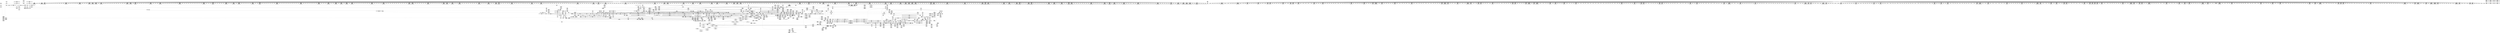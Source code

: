 digraph {
	CE0x52be860 [shape=record,shape=Mrecord,label="{CE0x52be860|may_link:tmp14|security/selinux/hooks.c,1783|*SummSink*}"]
	CE0x52aa4e0 [shape=record,shape=Mrecord,label="{CE0x52aa4e0|56:_i8*,_:_CRE_592,593_}"]
	CE0x52f0f10 [shape=record,shape=Mrecord,label="{CE0x52f0f10|56:_i8*,_:_CRE_474,475_}"]
	CE0x53257d0 [shape=record,shape=Mrecord,label="{CE0x53257d0|i32_78|*Constant*|*SummSink*}"]
	CE0x52ab2b0 [shape=record,shape=Mrecord,label="{CE0x52ab2b0|56:_i8*,_:_CRE_609,610_}"]
	CE0x5342080 [shape=record,shape=Mrecord,label="{CE0x5342080|i32_4|*Constant*|*SummSink*}"]
	CE0x527a0b0 [shape=record,shape=Mrecord,label="{CE0x527a0b0|56:_i8*,_:_CRE_935,936_}"]
	CE0x5327080 [shape=record,shape=Mrecord,label="{CE0x5327080|current_sid:tmp23|security/selinux/hooks.c,218|*SummSink*}"]
	CE0x5349040 [shape=record,shape=Mrecord,label="{CE0x5349040|current_sid:tmp8|security/selinux/hooks.c,218|*SummSource*}"]
	CE0x52b25a0 [shape=record,shape=Mrecord,label="{CE0x52b25a0|56:_i8*,_:_CRE_912,913_}"]
	CE0x5283d90 [shape=record,shape=Mrecord,label="{CE0x5283d90|56:_i8*,_:_CRE_169,170_}"]
	CE0x5307630 [shape=record,shape=Mrecord,label="{CE0x5307630|28:_i32,_:_CRE_65,66_}"]
	CE0x676c140 [shape=record,shape=Mrecord,label="{CE0x676c140|may_link:entry}"]
	CE0x5299e10 [shape=record,shape=Mrecord,label="{CE0x5299e10|56:_i8*,_:_CRE_289,290_}"]
	CE0x52bb030 [shape=record,shape=Mrecord,label="{CE0x52bb030|56:_i8*,_:_CRE_224,232_|*MultipleSource*|*LoadInst*|security/selinux/hooks.c,1770|security/selinux/hooks.c,1770}"]
	CE0x52fbae0 [shape=record,shape=Mrecord,label="{CE0x52fbae0|56:_i8*,_:_CRE_871,872_}"]
	CE0x533e6e0 [shape=record,shape=Mrecord,label="{CE0x533e6e0|i64_4|*Constant*|*SummSource*}"]
	CE0x5325720 [shape=record,shape=Mrecord,label="{CE0x5325720|i32_78|*Constant*}"]
	CE0x531a310 [shape=record,shape=Mrecord,label="{CE0x531a310|avc_has_perm:requested|Function::avc_has_perm&Arg::requested::|*SummSource*}"]
	CE0x527f040 [shape=record,shape=Mrecord,label="{CE0x527f040|56:_i8*,_:_CRE_572,573_}"]
	CE0x5272930 [shape=record,shape=Mrecord,label="{CE0x5272930|selinux_inode_unlink:bb|*SummSource*}"]
	CE0x5291af0 [shape=record,shape=Mrecord,label="{CE0x5291af0|current_sid:tmp12|security/selinux/hooks.c,218|*SummSource*}"]
	CE0x526e470 [shape=record,shape=Mrecord,label="{CE0x526e470|may_link:if.end|*SummSink*}"]
	CE0x52b14a0 [shape=record,shape=Mrecord,label="{CE0x52b14a0|56:_i8*,_:_CRE_896,897_}"]
	CE0x526d620 [shape=record,shape=Mrecord,label="{CE0x526d620|56:_i8*,_:_CRE_251,252_}"]
	CE0x527dea0 [shape=record,shape=Mrecord,label="{CE0x527dea0|56:_i8*,_:_CRE_552,553_}"]
	CE0x5322ee0 [shape=record,shape=Mrecord,label="{CE0x5322ee0|current_sid:tmp18|security/selinux/hooks.c,218|*SummSource*}"]
	CE0x52e4ec0 [shape=record,shape=Mrecord,label="{CE0x52e4ec0|104:_%struct.inode*,_:_CRE_311,312_}"]
	CE0x52fb340 [shape=record,shape=Mrecord,label="{CE0x52fb340|56:_i8*,_:_CRE_865,866_}"]
	CE0x52e7720 [shape=record,shape=Mrecord,label="{CE0x52e7720|i64**_getelementptr_inbounds_(_4_x_i64*_,_4_x_i64*_*___llvm_gcda_edge_table220,_i64_0,_i64_2)|*Constant*}"]
	CE0x5267d00 [shape=record,shape=Mrecord,label="{CE0x5267d00|56:_i8*,_:_CRE_170,171_}"]
	CE0x52aff60 [shape=record,shape=Mrecord,label="{CE0x52aff60|56:_i8*,_:_CRE_876,877_}"]
	CE0x5266a50 [shape=record,shape=Mrecord,label="{CE0x5266a50|56:_i8*,_:_CRE_259,260_}"]
	CE0x52e6720 [shape=record,shape=Mrecord,label="{CE0x52e6720|i64*_getelementptr_inbounds_(_14_x_i64_,_14_x_i64_*___llvm_gcov_ctr219,_i64_0,_i64_8)|*Constant*}"]
	CE0x52b93c0 [shape=record,shape=Mrecord,label="{CE0x52b93c0|56:_i8*,_:_CRE_186,187_}"]
	CE0x52f38c0 [shape=record,shape=Mrecord,label="{CE0x52f38c0|56:_i8*,_:_CRE_558,559_}"]
	CE0x526d960 [shape=record,shape=Mrecord,label="{CE0x526d960|56:_i8*,_:_CRE_255,256_}"]
	CE0x52e1c00 [shape=record,shape=Mrecord,label="{CE0x52e1c00|104:_%struct.inode*,_:_CRE_206,207_}"]
	CE0x529b1a0 [shape=record,shape=Mrecord,label="{CE0x529b1a0|i64_2|*Constant*}"]
	CE0x5302210 [shape=record,shape=Mrecord,label="{CE0x5302210|56:_i8*,_:_CRE_944,952_|*MultipleSource*|*LoadInst*|security/selinux/hooks.c,1770|security/selinux/hooks.c,1770}"]
	CE0x5299d70 [shape=record,shape=Mrecord,label="{CE0x5299d70|56:_i8*,_:_CRE_288,289_}"]
	CE0x52b8030 [shape=record,shape=Mrecord,label="{CE0x52b8030|56:_i8*,_:_CRE_138,139_}"]
	CE0x526ec40 [shape=record,shape=Mrecord,label="{CE0x526ec40|_ret_i32_%tmp24,_!dbg_!27742|security/selinux/hooks.c,220}"]
	CE0x52e4b10 [shape=record,shape=Mrecord,label="{CE0x52e4b10|104:_%struct.inode*,_:_CRE_307,308_}"]
	CE0x52f6670 [shape=record,shape=Mrecord,label="{CE0x52f6670|56:_i8*,_:_CRE_601,602_}"]
	CE0x5262520 [shape=record,shape=Mrecord,label="{CE0x5262520|selinux_inode_unlink:call|security/selinux/hooks.c,2774}"]
	CE0x5322550 [shape=record,shape=Mrecord,label="{CE0x5322550|%struct.task_struct*_(%struct.task_struct**)*_asm_movq_%gs:$_1:P_,$0_,_r,im,_dirflag_,_fpsr_,_flags_}"]
	CE0x529abe0 [shape=record,shape=Mrecord,label="{CE0x529abe0|56:_i8*,_:_CRE_306,307_}"]
	CE0x52b5790 [shape=record,shape=Mrecord,label="{CE0x52b5790|56:_i8*,_:_CRE_920,921_}"]
	CE0x52841d0 [shape=record,shape=Mrecord,label="{CE0x52841d0|56:_i8*,_:_CRE_173,174_}"]
	CE0x52e00b0 [shape=record,shape=Mrecord,label="{CE0x52e00b0|104:_%struct.inode*,_:_CRE_183,184_}"]
	CE0x530f4b0 [shape=record,shape=Mrecord,label="{CE0x530f4b0|i32_2|*Constant*|*SummSource*}"]
	CE0x5294370 [shape=record,shape=Mrecord,label="{CE0x5294370|56:_i8*,_:_CRE_187,188_}"]
	CE0x52842e0 [shape=record,shape=Mrecord,label="{CE0x52842e0|56:_i8*,_:_CRE_174,175_}"]
	CE0x52dc0d0 [shape=record,shape=Mrecord,label="{CE0x52dc0d0|104:_%struct.inode*,_:_CRE_89,90_}"]
	CE0x5271060 [shape=record,shape=Mrecord,label="{CE0x5271060|i64*_getelementptr_inbounds_(_14_x_i64_,_14_x_i64_*___llvm_gcov_ctr219,_i64_0,_i64_3)|*Constant*|*SummSource*}"]
	CE0x52ec3b0 [shape=record,shape=Mrecord,label="{CE0x52ec3b0|56:_i8*,_:_CRE_275,276_}"]
	CE0x525ba70 [shape=record,shape=Mrecord,label="{CE0x525ba70|may_link:tmp12|security/selinux/hooks.c,1779|*SummSource*}"]
	CE0x52956f0 [shape=record,shape=Mrecord,label="{CE0x52956f0|56:_i8*,_:_CRE_206,207_}"]
	CE0x5305210 [shape=record,shape=Mrecord,label="{CE0x5305210|28:_i32,_:_CRE_14,15_}"]
	CE0x52b3480 [shape=record,shape=Mrecord,label="{CE0x52b3480|56:_i8*,_:_CRE_926,927_}"]
	CE0x527ec30 [shape=record,shape=Mrecord,label="{CE0x527ec30|56:_i8*,_:_CRE_567,568_}"]
	CE0x5283b70 [shape=record,shape=Mrecord,label="{CE0x5283b70|56:_i8*,_:_CRE_167,168_}"]
	CE0x5282200 [shape=record,shape=Mrecord,label="{CE0x5282200|i64*_getelementptr_inbounds_(_14_x_i64_,_14_x_i64_*___llvm_gcov_ctr219,_i64_0,_i64_0)|*Constant*|*SummSource*}"]
	CE0x531f130 [shape=record,shape=Mrecord,label="{CE0x531f130|i64**_getelementptr_inbounds_(_4_x_i64*_,_4_x_i64*_*___llvm_gcda_edge_table220,_i64_0,_i64_3)|*Constant*|*SummSource*}"]
	CE0x5307b30 [shape=record,shape=Mrecord,label="{CE0x5307b30|28:_i32,_:_CRE_70,71_}"]
	CE0x52f7440 [shape=record,shape=Mrecord,label="{CE0x52f7440|56:_i8*,_:_CRE_614,615_}"]
	CE0x5316590 [shape=record,shape=Mrecord,label="{CE0x5316590|GLOBAL:printk|*Constant*|*SummSink*}"]
	CE0x52e9e50 [shape=record,shape=Mrecord,label="{CE0x52e9e50|56:_i8*,_:_CRE_241,242_}"]
	CE0x52bb230 [shape=record,shape=Mrecord,label="{CE0x52bb230|56:_i8*,_:_CRE_232,236_|*MultipleSource*|*LoadInst*|security/selinux/hooks.c,1770|security/selinux/hooks.c,1770}"]
	CE0x5313cf0 [shape=record,shape=Mrecord,label="{CE0x5313cf0|i64_1048576|*Constant*|*SummSource*}"]
	CE0x52e6cb0 [shape=record,shape=Mrecord,label="{CE0x52e6cb0|i64*_getelementptr_inbounds_(_14_x_i64_,_14_x_i64_*___llvm_gcov_ctr219,_i64_0,_i64_8)|*Constant*|*SummSink*}"]
	CE0x52dca20 [shape=record,shape=Mrecord,label="{CE0x52dca20|104:_%struct.inode*,_:_CRE_96,104_|*MultipleSource*|security/selinux/hooks.c,1770|Function::may_link&Arg::dentry::|Function::selinux_inode_unlink&Arg::dentry::}"]
	CE0x5266410 [shape=record,shape=Mrecord,label="{CE0x5266410|current_sid:entry}"]
	CE0x5276e90 [shape=record,shape=Mrecord,label="{CE0x5276e90|selinux_inode_unlink:dir|Function::selinux_inode_unlink&Arg::dir::}"]
	CE0x52bc820 [shape=record,shape=Mrecord,label="{CE0x52bc820|56:_i8*,_:_CRE_48,56_|*MultipleSource*|*LoadInst*|security/selinux/hooks.c,1770|security/selinux/hooks.c,1770}"]
	CE0x52d6d20 [shape=record,shape=Mrecord,label="{CE0x52d6d20|current_sid:tmp13|security/selinux/hooks.c,218|*SummSink*}"]
	CE0x52b8b50 [shape=record,shape=Mrecord,label="{CE0x52b8b50|56:_i8*,_:_CRE_148,149_}"]
	CE0x5344220 [shape=record,shape=Mrecord,label="{CE0x5344220|current_sid:bb}"]
	CE0x530a760 [shape=record,shape=Mrecord,label="{CE0x530a760|28:_i32,_:_CRE_110,111_}"]
	CE0x530d6b0 [shape=record,shape=Mrecord,label="{CE0x530d6b0|i64**_getelementptr_inbounds_(_4_x_i64*_,_4_x_i64*_*___llvm_gcda_edge_table220,_i64_0,_i64_0)|*Constant*}"]
	CE0x52b2160 [shape=record,shape=Mrecord,label="{CE0x52b2160|56:_i8*,_:_CRE_908,909_}"]
	CE0x52f5020 [shape=record,shape=Mrecord,label="{CE0x52f5020|56:_i8*,_:_CRE_580,581_}"]
	CE0x5297280 [shape=record,shape=Mrecord,label="{CE0x5297280|56:_i8*,_:_CRE_352,360_|*MultipleSource*|security/selinux/hooks.c,1769|Function::may_link&Arg::dir::|Function::selinux_inode_unlink&Arg::dir::}"]
	CE0x52dd2a0 [shape=record,shape=Mrecord,label="{CE0x52dd2a0|104:_%struct.inode*,_:_CRE_146,147_}"]
	CE0x5306950 [shape=record,shape=Mrecord,label="{CE0x5306950|28:_i32,_:_CRE_51,52_}"]
	CE0x52f07d0 [shape=record,shape=Mrecord,label="{CE0x52f07d0|56:_i8*,_:_CRE_448,456_|*MultipleSource*|*LoadInst*|security/selinux/hooks.c,1770|security/selinux/hooks.c,1770}"]
	CE0x52aa680 [shape=record,shape=Mrecord,label="{CE0x52aa680|56:_i8*,_:_CRE_594,595_}"]
	CE0x5319d20 [shape=record,shape=Mrecord,label="{CE0x5319d20|_ret_i32_%retval.0,_!dbg_!27728|security/selinux/avc.c,775}"]
	CE0x52b7e60 [shape=record,shape=Mrecord,label="{CE0x52b7e60|56:_i8*,_:_CRE_137,138_}"]
	CE0x5299fb0 [shape=record,shape=Mrecord,label="{CE0x5299fb0|56:_i8*,_:_CRE_291,292_}"]
	CE0x52bbc30 [shape=record,shape=Mrecord,label="{CE0x52bbc30|_call_void___llvm_gcov_indirect_counter_increment(i32*___llvm_gcov_global_state_pred221,_i64**_getelementptr_inbounds_(_4_x_i64*_,_4_x_i64*_*___llvm_gcda_edge_table220,_i64_0,_i64_2)),_!dbg_!27745|security/selinux/hooks.c,1786|*SummSink*}"]
	CE0x530b670 [shape=record,shape=Mrecord,label="{CE0x530b670|28:_i32,_:_CRE_144,152_|*MultipleSource*|*LoadInst*|security/selinux/hooks.c,1769|security/selinux/hooks.c,1769|security/selinux/hooks.c,1777}"]
	CE0x52e55e0 [shape=record,shape=Mrecord,label="{CE0x52e55e0|104:_%struct.inode*,_:_CRE_317,318_}"]
	CE0x52946b0 [shape=record,shape=Mrecord,label="{CE0x52946b0|56:_i8*,_:_CRE_191,192_}"]
	CE0x528be70 [shape=record,shape=Mrecord,label="{CE0x528be70|_ret_i32_%call,_!dbg_!27714|security/selinux/hooks.c,2774}"]
	CE0x52aa9c0 [shape=record,shape=Mrecord,label="{CE0x52aa9c0|56:_i8*,_:_CRE_598,599_}"]
	CE0x52b8710 [shape=record,shape=Mrecord,label="{CE0x52b8710|56:_i8*,_:_CRE_144,145_}"]
	CE0x527c400 [shape=record,shape=Mrecord,label="{CE0x527c400|56:_i8*,_:_CRE_477,478_}"]
	CE0x52db610 [shape=record,shape=Mrecord,label="{CE0x52db610|104:_%struct.inode*,_:_CRE_40,48_|*MultipleSource*|security/selinux/hooks.c,1770|Function::may_link&Arg::dentry::|Function::selinux_inode_unlink&Arg::dentry::}"]
	CE0x531d060 [shape=record,shape=Mrecord,label="{CE0x531d060|current_sid:security|security/selinux/hooks.c,218|*SummSink*}"]
	CE0x52af540 [shape=record,shape=Mrecord,label="{CE0x52af540|56:_i8*,_:_CRE_866,867_}"]
	CE0x52bc660 [shape=record,shape=Mrecord,label="{CE0x52bc660|56:_i8*,_:_CRE_40,48_|*MultipleSource*|*LoadInst*|security/selinux/hooks.c,1770|security/selinux/hooks.c,1770}"]
	CE0x52acd40 [shape=record,shape=Mrecord,label="{CE0x52acd40|56:_i8*,_:_CRE_688,692_|*MultipleSource*|security/selinux/hooks.c,1769|Function::may_link&Arg::dir::|Function::selinux_inode_unlink&Arg::dir::}"]
	CE0x52dd8d0 [shape=record,shape=Mrecord,label="{CE0x52dd8d0|104:_%struct.inode*,_:_CRE_151,152_}"]
	CE0x52f5350 [shape=record,shape=Mrecord,label="{CE0x52f5350|56:_i8*,_:_CRE_583,584_}"]
	CE0x5323690 [shape=record,shape=Mrecord,label="{CE0x5323690|current_sid:tmp19|security/selinux/hooks.c,218|*SummSource*}"]
	CE0x528d980 [shape=record,shape=Mrecord,label="{CE0x528d980|may_link:dentry|Function::may_link&Arg::dentry::}"]
	CE0x53440a0 [shape=record,shape=Mrecord,label="{CE0x53440a0|may_link:tmp26|security/selinux/hooks.c,1799|*SummSink*}"]
	CE0x5268930 [shape=record,shape=Mrecord,label="{CE0x5268930|i32_10|*Constant*}"]
	CE0x5271820 [shape=record,shape=Mrecord,label="{CE0x5271820|selinux_inode_unlink:tmp3|*SummSource*}"]
	CE0x52f9d80 [shape=record,shape=Mrecord,label="{CE0x52f9d80|56:_i8*,_:_CRE_760,768_|*MultipleSource*|*LoadInst*|security/selinux/hooks.c,1770|security/selinux/hooks.c,1770}"]
	CE0x52eee80 [shape=record,shape=Mrecord,label="{CE0x52eee80|56:_i8*,_:_CRE_328,336_|*MultipleSource*|*LoadInst*|security/selinux/hooks.c,1770|security/selinux/hooks.c,1770}"]
	CE0x5294ed0 [shape=record,shape=Mrecord,label="{CE0x5294ed0|56:_i8*,_:_CRE_196,197_}"]
	CE0x52b1e30 [shape=record,shape=Mrecord,label="{CE0x52b1e30|56:_i8*,_:_CRE_905,906_}"]
	CE0x531ff00 [shape=record,shape=Mrecord,label="{CE0x531ff00|may_link:tmp19|security/selinux/hooks.c,1789|*SummSource*}"]
	CE0x52f1a30 [shape=record,shape=Mrecord,label="{CE0x52f1a30|56:_i8*,_:_CRE_484,485_}"]
	CE0x52ede40 [shape=record,shape=Mrecord,label="{CE0x52ede40|56:_i8*,_:_CRE_300,301_}"]
	CE0x5331780 [shape=record,shape=Mrecord,label="{CE0x5331780|i32_2048|*Constant*|*SummSink*}"]
	CE0x52b0b10 [shape=record,shape=Mrecord,label="{CE0x52b0b10|56:_i8*,_:_CRE_887,888_}"]
	CE0x5284940 [shape=record,shape=Mrecord,label="{CE0x5284940|56:_i8*,_:_CRE_180,181_}"]
	CE0x52ddec0 [shape=record,shape=Mrecord,label="{CE0x52ddec0|104:_%struct.inode*,_:_CRE_156,157_}"]
	CE0x52aa270 [shape=record,shape=Mrecord,label="{CE0x52aa270|56:_i8*,_:_CRE_589,590_}"]
	CE0x52bac30 [shape=record,shape=Mrecord,label="{CE0x52bac30|56:_i8*,_:_CRE_208,210_|*MultipleSource*|*LoadInst*|security/selinux/hooks.c,1770|security/selinux/hooks.c,1770}"]
	CE0x528ab50 [shape=record,shape=Mrecord,label="{CE0x528ab50|i64_1|*Constant*}"]
	CE0x52817a0 [shape=record,shape=Mrecord,label="{CE0x52817a0|56:_i8*,_:_CRE_56,64_|*MultipleSource*|security/selinux/hooks.c,1769|Function::may_link&Arg::dir::|Function::selinux_inode_unlink&Arg::dir::}"]
	CE0x531a880 [shape=record,shape=Mrecord,label="{CE0x531a880|avc_has_perm:auditdata|Function::avc_has_perm&Arg::auditdata::|*SummSink*}"]
	CE0x527d070 [shape=record,shape=Mrecord,label="{CE0x527d070|56:_i8*,_:_CRE_504,508_|*MultipleSource*|security/selinux/hooks.c,1769|Function::may_link&Arg::dir::|Function::selinux_inode_unlink&Arg::dir::}"]
	CE0x5267580 [shape=record,shape=Mrecord,label="{CE0x5267580|56:_i8*,_:_CRE_275,276_}"]
	CE0x534a1f0 [shape=record,shape=Mrecord,label="{CE0x534a1f0|GLOBAL:lockdep_rcu_suspicious|*Constant*|*SummSource*}"]
	CE0x52f7110 [shape=record,shape=Mrecord,label="{CE0x52f7110|56:_i8*,_:_CRE_611,612_}"]
	CE0x5291000 [shape=record,shape=Mrecord,label="{CE0x5291000|current_sid:tmp}"]
	CE0x5324ee0 [shape=record,shape=Mrecord,label="{CE0x5324ee0|get_current:entry|*SummSource*}"]
	CE0x52f7990 [shape=record,shape=Mrecord,label="{CE0x52f7990|56:_i8*,_:_CRE_619,620_}"]
	CE0x52da900 [shape=record,shape=Mrecord,label="{CE0x52da900|may_link:d_inode|security/selinux/hooks.c,1770}"]
	CE0x52f7220 [shape=record,shape=Mrecord,label="{CE0x52f7220|56:_i8*,_:_CRE_612,613_}"]
	CE0x52a9cc0 [shape=record,shape=Mrecord,label="{CE0x52a9cc0|56:_i8*,_:_CRE_582,583_}"]
	CE0x52b3260 [shape=record,shape=Mrecord,label="{CE0x52b3260|56:_i8*,_:_CRE_924,925_}"]
	CE0x5294030 [shape=record,shape=Mrecord,label="{CE0x5294030|56:_i8*,_:_CRE_183,184_}"]
	CE0x5293f60 [shape=record,shape=Mrecord,label="{CE0x5293f60|56:_i8*,_:_CRE_182,183_}"]
	CE0x5312ef0 [shape=record,shape=Mrecord,label="{CE0x5312ef0|i8_10|*Constant*}"]
	CE0x53487c0 [shape=record,shape=Mrecord,label="{CE0x53487c0|current_sid:tobool1|security/selinux/hooks.c,218|*SummSink*}"]
	CE0x52e4bc0 [shape=record,shape=Mrecord,label="{CE0x52e4bc0|104:_%struct.inode*,_:_CRE_308,309_}"]
	CE0x5302f60 [shape=record,shape=Mrecord,label="{CE0x5302f60|56:_i8*,_:_CRE_982,983_}"]
	CE0x52709c0 [shape=record,shape=Mrecord,label="{CE0x52709c0|56:_i8*,_:_CRE_96,104_|*MultipleSource*|security/selinux/hooks.c,1769|Function::may_link&Arg::dir::|Function::selinux_inode_unlink&Arg::dir::}"]
	CE0x52627e0 [shape=record,shape=Mrecord,label="{CE0x52627e0|GLOBAL:may_link|*Constant*|*SummSource*}"]
	CE0x52ebc40 [shape=record,shape=Mrecord,label="{CE0x52ebc40|56:_i8*,_:_CRE_268,269_}"]
	CE0x52f1c50 [shape=record,shape=Mrecord,label="{CE0x52f1c50|56:_i8*,_:_CRE_486,487_}"]
	CE0x52f3560 [shape=record,shape=Mrecord,label="{CE0x52f3560|56:_i8*,_:_CRE_556,557_}"]
	CE0x5318b20 [shape=record,shape=Mrecord,label="{CE0x5318b20|avc_has_perm:entry}"]
	CE0x536a1f0 [shape=record,shape=Mrecord,label="{CE0x536a1f0|get_current:tmp3}"]
	CE0x527e220 [shape=record,shape=Mrecord,label="{CE0x527e220|56:_i8*,_:_CRE_554,555_}"]
	CE0x5343cd0 [shape=record,shape=Mrecord,label="{CE0x5343cd0|i64*_getelementptr_inbounds_(_14_x_i64_,_14_x_i64_*___llvm_gcov_ctr219,_i64_0,_i64_13)|*Constant*}"]
	CE0x52d8850 [shape=record,shape=Mrecord,label="{CE0x52d8850|__llvm_gcov_indirect_counter_increment:counter|*SummSource*}"]
	CE0x5306af0 [shape=record,shape=Mrecord,label="{CE0x5306af0|28:_i32,_:_CRE_53,54_}"]
	CE0x531a230 [shape=record,shape=Mrecord,label="{CE0x531a230|avc_has_perm:requested|Function::avc_has_perm&Arg::requested::}"]
	CE0x52aed40 [shape=record,shape=Mrecord,label="{CE0x52aed40|56:_i8*,_:_CRE_848,856_|*MultipleSource*|security/selinux/hooks.c,1769|Function::may_link&Arg::dir::|Function::selinux_inode_unlink&Arg::dir::}"]
	CE0x52f21f0 [shape=record,shape=Mrecord,label="{CE0x52f21f0|56:_i8*,_:_CRE_500,504_|*MultipleSource*|*LoadInst*|security/selinux/hooks.c,1770|security/selinux/hooks.c,1770}"]
	CE0x526b4e0 [shape=record,shape=Mrecord,label="{CE0x526b4e0|may_link:sw.bb7|*SummSink*}"]
	CE0x52da720 [shape=record,shape=Mrecord,label="{CE0x52da720|current_sid:if.end|*SummSource*}"]
	CE0x5266bf0 [shape=record,shape=Mrecord,label="{CE0x5266bf0|56:_i8*,_:_CRE_261,262_}"]
	CE0x53239f0 [shape=record,shape=Mrecord,label="{CE0x53239f0|i64*_getelementptr_inbounds_(_11_x_i64_,_11_x_i64_*___llvm_gcov_ctr125,_i64_0,_i64_10)|*Constant*|*SummSink*}"]
	CE0x526f410 [shape=record,shape=Mrecord,label="{CE0x526f410|i32_0|*Constant*|*SummSink*}"]
	CE0x52b6f30 [shape=record,shape=Mrecord,label="{CE0x52b6f30|may_link:tmp4|*LoadInst*|security/selinux/hooks.c,1770}"]
	"CONST[source:0(mediator),value:2(dynamic)][purpose:{operation}][SrcIdx:2]"
	CE0x52eed20 [shape=record,shape=Mrecord,label="{CE0x52eed20|56:_i8*,_:_CRE_320,328_|*MultipleSource*|*LoadInst*|security/selinux/hooks.c,1770|security/selinux/hooks.c,1770}"]
	CE0x52f6450 [shape=record,shape=Mrecord,label="{CE0x52f6450|56:_i8*,_:_CRE_599,600_}"]
	CE0x529bd00 [shape=record,shape=Mrecord,label="{CE0x529bd00|56:_i8*,_:_CRE_142,143_}"]
	CE0x5318c50 [shape=record,shape=Mrecord,label="{CE0x5318c50|avc_has_perm:entry|*SummSource*}"]
	CE0x527c8b0 [shape=record,shape=Mrecord,label="{CE0x527c8b0|56:_i8*,_:_CRE_483,484_}"]
	CE0x5307030 [shape=record,shape=Mrecord,label="{CE0x5307030|28:_i32,_:_CRE_59,60_}"]
	CE0x52af770 [shape=record,shape=Mrecord,label="{CE0x52af770|56:_i8*,_:_CRE_868,869_}"]
	CE0x52ee5b0 [shape=record,shape=Mrecord,label="{CE0x52ee5b0|56:_i8*,_:_CRE_307,308_}"]
	CE0x52ac9c0 [shape=record,shape=Mrecord,label="{CE0x52ac9c0|56:_i8*,_:_CRE_680,684_|*MultipleSource*|security/selinux/hooks.c,1769|Function::may_link&Arg::dir::|Function::selinux_inode_unlink&Arg::dir::}"]
	CE0x530a320 [shape=record,shape=Mrecord,label="{CE0x530a320|28:_i32,_:_CRE_106,107_}"]
	CE0x5262590 [shape=record,shape=Mrecord,label="{CE0x5262590|selinux_inode_unlink:call|security/selinux/hooks.c,2774|*SummSource*}"]
	CE0x529a150 [shape=record,shape=Mrecord,label="{CE0x529a150|56:_i8*,_:_CRE_293,294_}"]
	CE0x525bf30 [shape=record,shape=Mrecord,label="{CE0x525bf30|may_link:tmp13|security/selinux/hooks.c,1779}"]
	CE0x5318de0 [shape=record,shape=Mrecord,label="{CE0x5318de0|avc_has_perm:entry|*SummSink*}"]
	CE0x529a560 [shape=record,shape=Mrecord,label="{CE0x529a560|56:_i8*,_:_CRE_298,299_}"]
	CE0x52abad0 [shape=record,shape=Mrecord,label="{CE0x52abad0|56:_i8*,_:_CRE_619,620_}"]
	CE0x530dae0 [shape=record,shape=Mrecord,label="{CE0x530dae0|i64*_getelementptr_inbounds_(_14_x_i64_,_14_x_i64_*___llvm_gcov_ctr219,_i64_0,_i64_11)|*Constant*}"]
	CE0x530a430 [shape=record,shape=Mrecord,label="{CE0x530a430|28:_i32,_:_CRE_107,108_}"]
	CE0x5315930 [shape=record,shape=Mrecord,label="{CE0x5315930|may_link:or|security/selinux/hooks.c,1776|*SummSink*}"]
	CE0x5302e50 [shape=record,shape=Mrecord,label="{CE0x5302e50|56:_i8*,_:_CRE_981,982_}"]
	CE0x527aea0 [shape=record,shape=Mrecord,label="{CE0x527aea0|56:_i8*,_:_CRE_272,273_}"]
	CE0x52adec0 [shape=record,shape=Mrecord,label="{CE0x52adec0|56:_i8*,_:_CRE_776,792_|*MultipleSource*|security/selinux/hooks.c,1769|Function::may_link&Arg::dir::|Function::selinux_inode_unlink&Arg::dir::}"]
	CE0x52f3f20 [shape=record,shape=Mrecord,label="{CE0x52f3f20|56:_i8*,_:_CRE_564,565_}"]
	CE0x5280c70 [shape=record,shape=Mrecord,label="{CE0x5280c70|56:_i8*,_:_CRE_162,163_}"]
	CE0x52ae780 [shape=record,shape=Mrecord,label="{CE0x52ae780|56:_i8*,_:_CRE_824,832_|*MultipleSource*|security/selinux/hooks.c,1769|Function::may_link&Arg::dir::|Function::selinux_inode_unlink&Arg::dir::}"]
	CE0x5268eb0 [shape=record,shape=Mrecord,label="{CE0x5268eb0|may_link:i_security|security/selinux/hooks.c,1769}"]
	CE0x5344030 [shape=record,shape=Mrecord,label="{CE0x5344030|may_link:tmp26|security/selinux/hooks.c,1799|*SummSource*}"]
	CE0x5267c30 [shape=record,shape=Mrecord,label="{CE0x5267c30|56:_i8*,_:_CRE_169,170_}"]
	CE0x52f09a0 [shape=record,shape=Mrecord,label="{CE0x52f09a0|56:_i8*,_:_CRE_456,464_|*MultipleSource*|*LoadInst*|security/selinux/hooks.c,1770|security/selinux/hooks.c,1770}"]
	CE0x52e39e0 [shape=record,shape=Mrecord,label="{CE0x52e39e0|104:_%struct.inode*,_:_CRE_264,272_|*MultipleSource*|security/selinux/hooks.c,1770|Function::may_link&Arg::dentry::|Function::selinux_inode_unlink&Arg::dentry::}"]
	CE0x530c910 [shape=record,shape=Mrecord,label="{CE0x530c910|may_link:tmp9|security/selinux/hooks.c,1778}"]
	CE0x526c7b0 [shape=record,shape=Mrecord,label="{CE0x526c7b0|__llvm_gcov_indirect_counter_increment:tmp3|*SummSink*}"]
	CE0x52910e0 [shape=record,shape=Mrecord,label="{CE0x52910e0|current_sid:tmp|*SummSource*}"]
	CE0x52baa10 [shape=record,shape=Mrecord,label="{CE0x52baa10|56:_i8*,_:_CRE_207,208_}"]
	CE0x5309dc0 [shape=record,shape=Mrecord,label="{CE0x5309dc0|28:_i32,_:_CRE_104,105_}"]
	CE0x5347a30 [shape=record,shape=Mrecord,label="{CE0x5347a30|i32_-1|*Constant*}"]
	CE0x5326950 [shape=record,shape=Mrecord,label="{CE0x5326950|COLLAPSED:_CMRE:_elem_0::|security/selinux/hooks.c,218}"]
	CE0x52f9810 [shape=record,shape=Mrecord,label="{CE0x52f9810|56:_i8*,_:_CRE_736,740_|*MultipleSource*|*LoadInst*|security/selinux/hooks.c,1770|security/selinux/hooks.c,1770}"]
	CE0x52aa0d0 [shape=record,shape=Mrecord,label="{CE0x52aa0d0|56:_i8*,_:_CRE_587,588_}"]
	CE0x52932f0 [shape=record,shape=Mrecord,label="{CE0x52932f0|current_sid:tmp6|security/selinux/hooks.c,218}"]
	CE0x52e3290 [shape=record,shape=Mrecord,label="{CE0x52e3290|104:_%struct.inode*,_:_CRE_232,240_|*MultipleSource*|security/selinux/hooks.c,1770|Function::may_link&Arg::dentry::|Function::selinux_inode_unlink&Arg::dentry::}"]
	CE0x52dc590 [shape=record,shape=Mrecord,label="{CE0x52dc590|104:_%struct.inode*,_:_CRE_92,93_}"]
	CE0x527ce60 [shape=record,shape=Mrecord,label="{CE0x527ce60|56:_i8*,_:_CRE_500,504_|*MultipleSource*|security/selinux/hooks.c,1769|Function::may_link&Arg::dir::|Function::selinux_inode_unlink&Arg::dir::}"]
	CE0x5304ab0 [shape=record,shape=Mrecord,label="{CE0x5304ab0|28:_i32,_:_CRE_9,10_}"]
	CE0x52add00 [shape=record,shape=Mrecord,label="{CE0x52add00|56:_i8*,_:_CRE_768,776_|*MultipleSource*|security/selinux/hooks.c,1769|Function::may_link&Arg::dir::|Function::selinux_inode_unlink&Arg::dir::}"]
	CE0x52e61f0 [shape=record,shape=Mrecord,label="{CE0x52e61f0|_ret_void|*SummSource*}"]
	CE0x52aeb40 [shape=record,shape=Mrecord,label="{CE0x52aeb40|56:_i8*,_:_CRE_840,848_|*MultipleSource*|security/selinux/hooks.c,1769|Function::may_link&Arg::dir::|Function::selinux_inode_unlink&Arg::dir::}"]
	CE0x52e0900 [shape=record,shape=Mrecord,label="{CE0x52e0900|104:_%struct.inode*,_:_CRE_190,191_}"]
	CE0x52d9f00 [shape=record,shape=Mrecord,label="{CE0x52d9f00|i8_1|*Constant*|*SummSource*}"]
	CE0x5273a60 [shape=record,shape=Mrecord,label="{CE0x5273a60|i64*_getelementptr_inbounds_(_2_x_i64_,_2_x_i64_*___llvm_gcov_ctr222,_i64_0,_i64_0)|*Constant*|*SummSource*}"]
	CE0x5346330 [shape=record,shape=Mrecord,label="{CE0x5346330|current_sid:tmp15|security/selinux/hooks.c,218|*SummSink*}"]
	CE0x52ec7f0 [shape=record,shape=Mrecord,label="{CE0x52ec7f0|56:_i8*,_:_CRE_279,280_}"]
	CE0x5319450 [shape=record,shape=Mrecord,label="{CE0x5319450|avc_has_perm:tsid|Function::avc_has_perm&Arg::tsid::}"]
	CE0x52e91a0 [shape=record,shape=Mrecord,label="{CE0x52e91a0|__llvm_gcov_indirect_counter_increment:entry|*SummSink*}"]
	CE0x5296cf0 [shape=record,shape=Mrecord,label="{CE0x5296cf0|56:_i8*,_:_CRE_328,336_|*MultipleSource*|security/selinux/hooks.c,1769|Function::may_link&Arg::dir::|Function::selinux_inode_unlink&Arg::dir::}"]
	CE0x5302c00 [shape=record,shape=Mrecord,label="{CE0x5302c00|56:_i8*,_:_CRE_980,981_}"]
	CE0x527a1c0 [shape=record,shape=Mrecord,label="{CE0x527a1c0|56:_i8*,_:_CRE_936,944_|*MultipleSource*|security/selinux/hooks.c,1769|Function::may_link&Arg::dir::|Function::selinux_inode_unlink&Arg::dir::}"]
	CE0x52efb20 [shape=record,shape=Mrecord,label="{CE0x52efb20|56:_i8*,_:_CRE_392,400_|*MultipleSource*|*LoadInst*|security/selinux/hooks.c,1770|security/selinux/hooks.c,1770}"]
	CE0x52dc7c0 [shape=record,shape=Mrecord,label="{CE0x52dc7c0|104:_%struct.inode*,_:_CRE_94,95_}"]
	CE0x52f0430 [shape=record,shape=Mrecord,label="{CE0x52f0430|56:_i8*,_:_CRE_432,440_|*MultipleSource*|*LoadInst*|security/selinux/hooks.c,1770|security/selinux/hooks.c,1770}"]
	CE0x52f5570 [shape=record,shape=Mrecord,label="{CE0x52f5570|56:_i8*,_:_CRE_585,586_}"]
	CE0x53410e0 [shape=record,shape=Mrecord,label="{CE0x53410e0|may_link:tmp25|security/selinux/hooks.c,1797|*SummSink*}"]
	"CONST[source:0(mediator),value:2(dynamic)][purpose:{subject}]"
	CE0x53319a0 [shape=record,shape=Mrecord,label="{CE0x53319a0|may_link:av.0|*SummSource*}"]
	CE0x52f14e0 [shape=record,shape=Mrecord,label="{CE0x52f14e0|56:_i8*,_:_CRE_479,480_}"]
	CE0x52b69d0 [shape=record,shape=Mrecord,label="{CE0x52b69d0|may_link:tmp2|*LoadInst*|security/selinux/hooks.c,1769|*SummSource*}"]
	CE0x52ea4e0 [shape=record,shape=Mrecord,label="{CE0x52ea4e0|56:_i8*,_:_CRE_246,247_}"]
	CE0x52e7ae0 [shape=record,shape=Mrecord,label="{CE0x52e7ae0|i64**_getelementptr_inbounds_(_4_x_i64*_,_4_x_i64*_*___llvm_gcda_edge_table220,_i64_0,_i64_2)|*Constant*|*SummSink*}"]
	CE0x5303500 [shape=record,shape=Mrecord,label="{CE0x5303500|56:_i8*,_:_CRE_992,1000_|*MultipleSource*|*LoadInst*|security/selinux/hooks.c,1770|security/selinux/hooks.c,1770}"]
	CE0x52dd7a0 [shape=record,shape=Mrecord,label="{CE0x52dd7a0|104:_%struct.inode*,_:_CRE_150,151_}"]
	CE0x5280ba0 [shape=record,shape=Mrecord,label="{CE0x5280ba0|56:_i8*,_:_CRE_161,162_}"]
	CE0x52f4470 [shape=record,shape=Mrecord,label="{CE0x52f4470|56:_i8*,_:_CRE_569,570_}"]
	CE0x5267dd0 [shape=record,shape=Mrecord,label="{CE0x5267dd0|56:_i8*,_:_CRE_171,172_}"]
	CE0x52b9f70 [shape=record,shape=Mrecord,label="{CE0x52b9f70|56:_i8*,_:_CRE_197,198_}"]
	CE0x5342b90 [shape=record,shape=Mrecord,label="{CE0x5342b90|current_sid:tmp5|security/selinux/hooks.c,218|*SummSource*}"]
	CE0x5266d90 [shape=record,shape=Mrecord,label="{CE0x5266d90|56:_i8*,_:_CRE_263,264_}"]
	CE0x5280380 [shape=record,shape=Mrecord,label="{CE0x5280380|56:_i8*,_:_CRE_151,152_}"]
	CE0x526eb80 [shape=record,shape=Mrecord,label="{CE0x526eb80|current_sid:entry|*SummSink*}"]
	CE0x53198a0 [shape=record,shape=Mrecord,label="{CE0x53198a0|i16_7|*Constant*}"]
	CE0x5291940 [shape=record,shape=Mrecord,label="{CE0x5291940|current_sid:tmp12|security/selinux/hooks.c,218}"]
	CE0x528f4a0 [shape=record,shape=Mrecord,label="{CE0x528f4a0|current_sid:tmp5|security/selinux/hooks.c,218}"]
	CE0x5280e10 [shape=record,shape=Mrecord,label="{CE0x5280e10|56:_i8*,_:_CRE_164,165_}"]
	CE0x5319050 [shape=record,shape=Mrecord,label="{CE0x5319050|avc_has_perm:ssid|Function::avc_has_perm&Arg::ssid::}"]
	CE0x528f8a0 [shape=record,shape=Mrecord,label="{CE0x528f8a0|__llvm_gcov_indirect_counter_increment:tmp2|*SummSink*}"]
	CE0x5325360 [shape=record,shape=Mrecord,label="{CE0x5325360|_ret_%struct.task_struct*_%tmp4,_!dbg_!27714|./arch/x86/include/asm/current.h,14}"]
	CE0x52b4ad0 [shape=record,shape=Mrecord,label="{CE0x52b4ad0|56:_i8*,_:_CRE_908,909_}"]
	CE0x52efec0 [shape=record,shape=Mrecord,label="{CE0x52efec0|56:_i8*,_:_CRE_408,416_|*MultipleSource*|*LoadInst*|security/selinux/hooks.c,1770|security/selinux/hooks.c,1770}"]
	CE0x5280790 [shape=record,shape=Mrecord,label="{CE0x5280790|56:_i8*,_:_CRE_156,157_}"]
	CE0x5305b80 [shape=record,shape=Mrecord,label="{CE0x5305b80|28:_i32,_:_CRE_24,28_|*MultipleSource*|*LoadInst*|security/selinux/hooks.c,1769|security/selinux/hooks.c,1769|security/selinux/hooks.c,1777}"]
	CE0x52ea5f0 [shape=record,shape=Mrecord,label="{CE0x52ea5f0|56:_i8*,_:_CRE_247,248_}"]
	CE0x52e1f90 [shape=record,shape=Mrecord,label="{CE0x52e1f90|104:_%struct.inode*,_:_CRE_209,210_}"]
	CE0x52edf50 [shape=record,shape=Mrecord,label="{CE0x52edf50|56:_i8*,_:_CRE_301,302_}"]
	CE0x52aef40 [shape=record,shape=Mrecord,label="{CE0x52aef40|56:_i8*,_:_CRE_856,864_|*MultipleSource*|security/selinux/hooks.c,1769|Function::may_link&Arg::dir::|Function::selinux_inode_unlink&Arg::dir::}"]
	CE0x52fc250 [shape=record,shape=Mrecord,label="{CE0x52fc250|56:_i8*,_:_CRE_878,879_}"]
	CE0x52ddc60 [shape=record,shape=Mrecord,label="{CE0x52ddc60|104:_%struct.inode*,_:_CRE_154,155_}"]
	CE0x52b07e0 [shape=record,shape=Mrecord,label="{CE0x52b07e0|56:_i8*,_:_CRE_884,885_}"]
	CE0x52f7660 [shape=record,shape=Mrecord,label="{CE0x52f7660|56:_i8*,_:_CRE_616,617_}"]
	CE0x53246d0 [shape=record,shape=Mrecord,label="{CE0x53246d0|current_sid:call4|security/selinux/hooks.c,218|*SummSink*}"]
	CE0x534be10 [shape=record,shape=Mrecord,label="{CE0x534be10|current_sid:tmp|*SummSink*}"]
	CE0x5323940 [shape=record,shape=Mrecord,label="{CE0x5323940|i64*_getelementptr_inbounds_(_11_x_i64_,_11_x_i64_*___llvm_gcov_ctr125,_i64_0,_i64_10)|*Constant*|*SummSource*}"]
	CE0x533f660 [shape=record,shape=Mrecord,label="{CE0x533f660|current_sid:if.end|*SummSink*}"]
	CE0x52e2910 [shape=record,shape=Mrecord,label="{CE0x52e2910|104:_%struct.inode*,_:_CRE_217,218_}"]
	CE0x531f6e0 [shape=record,shape=Mrecord,label="{CE0x531f6e0|i64*_getelementptr_inbounds_(_14_x_i64_,_14_x_i64_*___llvm_gcov_ctr219,_i64_0,_i64_10)|*Constant*|*SummSink*}"]
	CE0x52be6b0 [shape=record,shape=Mrecord,label="{CE0x52be6b0|current_sid:tmp24|security/selinux/hooks.c,220}"]
	CE0x52b1b00 [shape=record,shape=Mrecord,label="{CE0x52b1b00|56:_i8*,_:_CRE_902,903_}"]
	CE0x5325bc0 [shape=record,shape=Mrecord,label="{CE0x5325bc0|current_sid:cred|security/selinux/hooks.c,218|*SummSource*}"]
	CE0x53185f0 [shape=record,shape=Mrecord,label="{CE0x53185f0|i32_(i32,_i32,_i16,_i32,_%struct.common_audit_data*)*_bitcast_(i32_(i32,_i32,_i16,_i32,_%struct.common_audit_data.495*)*_avc_has_perm_to_i32_(i32,_i32,_i16,_i32,_%struct.common_audit_data*)*)|*Constant*}"]
	CE0x530da00 [shape=record,shape=Mrecord,label="{CE0x530da00|i64**_getelementptr_inbounds_(_4_x_i64*_,_4_x_i64*_*___llvm_gcda_edge_table220,_i64_0,_i64_0)|*Constant*|*SummSource*}"]
	CE0x52b2270 [shape=record,shape=Mrecord,label="{CE0x52b2270|56:_i8*,_:_CRE_909,910_}"]
	CE0x531de00 [shape=record,shape=Mrecord,label="{CE0x531de00|__llvm_gcov_indirect_counter_increment:pred|*SummSource*}"]
	CE0x525b350 [shape=record,shape=Mrecord,label="{CE0x525b350|i64*_getelementptr_inbounds_(_14_x_i64_,_14_x_i64_*___llvm_gcov_ctr219,_i64_0,_i64_3)|*Constant*|*SummSink*}"]
	CE0x52eeb00 [shape=record,shape=Mrecord,label="{CE0x52eeb00|56:_i8*,_:_CRE_472,473_}"]
	CE0x5307e30 [shape=record,shape=Mrecord,label="{CE0x5307e30|28:_i32,_:_CRE_73,74_}"]
	CE0x52e2a40 [shape=record,shape=Mrecord,label="{CE0x52e2a40|104:_%struct.inode*,_:_CRE_218,219_}"]
	CE0x5307130 [shape=record,shape=Mrecord,label="{CE0x5307130|28:_i32,_:_CRE_60,61_}"]
	"CONST[source:0(mediator),value:0(static)][purpose:{operation}]"
	CE0x52ea3d0 [shape=record,shape=Mrecord,label="{CE0x52ea3d0|56:_i8*,_:_CRE_245,246_}"]
	CE0x52ae240 [shape=record,shape=Mrecord,label="{CE0x52ae240|56:_i8*,_:_CRE_800,804_|*MultipleSource*|security/selinux/hooks.c,1769|Function::may_link&Arg::dir::|Function::selinux_inode_unlink&Arg::dir::}"]
	CE0x5276fd0 [shape=record,shape=Mrecord,label="{CE0x5276fd0|selinux_inode_unlink:dir|Function::selinux_inode_unlink&Arg::dir::|*SummSink*}"]
	CE0x52dcb50 [shape=record,shape=Mrecord,label="{CE0x52dcb50|104:_%struct.inode*,_:_CRE_104,112_|*MultipleSource*|security/selinux/hooks.c,1770|Function::may_link&Arg::dentry::|Function::selinux_inode_unlink&Arg::dentry::}"]
	CE0x52e14e0 [shape=record,shape=Mrecord,label="{CE0x52e14e0|104:_%struct.inode*,_:_CRE_200,201_}"]
	CE0x52f59b0 [shape=record,shape=Mrecord,label="{CE0x52f59b0|56:_i8*,_:_CRE_589,590_}"]
	CE0x5268a00 [shape=record,shape=Mrecord,label="{CE0x5268a00|i32_10|*Constant*|*SummSource*}"]
	CE0x5283840 [shape=record,shape=Mrecord,label="{CE0x5283840|56:_i8*,_:_CRE_164,165_}"]
	CE0x52fb9d0 [shape=record,shape=Mrecord,label="{CE0x52fb9d0|56:_i8*,_:_CRE_870,871_}"]
	CE0x52a9b20 [shape=record,shape=Mrecord,label="{CE0x52a9b20|56:_i8*,_:_CRE_580,581_}"]
	CE0x5347ac0 [shape=record,shape=Mrecord,label="{CE0x5347ac0|i32_-1|*Constant*|*SummSource*}"]
	CE0x52e8fe0 [shape=record,shape=Mrecord,label="{CE0x52e8fe0|__llvm_gcov_indirect_counter_increment:entry}"]
	CE0x52843f0 [shape=record,shape=Mrecord,label="{CE0x52843f0|56:_i8*,_:_CRE_175,176_}"]
	CE0x529a2f0 [shape=record,shape=Mrecord,label="{CE0x529a2f0|56:_i8*,_:_CRE_295,296_}"]
	CE0x526d3b0 [shape=record,shape=Mrecord,label="{CE0x526d3b0|56:_i8*,_:_CRE_248,249_}"]
	CE0x5289a40 [shape=record,shape=Mrecord,label="{CE0x5289a40|may_link:tmp1}"]
	CE0x52e0a30 [shape=record,shape=Mrecord,label="{CE0x52e0a30|104:_%struct.inode*,_:_CRE_191,192_}"]
	CE0x5317300 [shape=record,shape=Mrecord,label="{CE0x5317300|may_link:type|security/selinux/hooks.c,1772|*SummSource*}"]
	CE0x5308c30 [shape=record,shape=Mrecord,label="{CE0x5308c30|28:_i32,_:_CRE_87,88_}"]
	CE0x5306610 [shape=record,shape=Mrecord,label="{CE0x5306610|28:_i32,_:_CRE_49,50_}"]
	CE0x527be60 [shape=record,shape=Mrecord,label="{CE0x527be60|56:_i8*,_:_CRE_472,473_}"]
	CE0x52f5680 [shape=record,shape=Mrecord,label="{CE0x52f5680|56:_i8*,_:_CRE_586,587_}"]
	CE0x527e8f0 [shape=record,shape=Mrecord,label="{CE0x527e8f0|56:_i8*,_:_CRE_563,564_}"]
	CE0x526b6f0 [shape=record,shape=Mrecord,label="{CE0x526b6f0|may_link:sw.bb8|*SummSink*}"]
	CE0x52b3d00 [shape=record,shape=Mrecord,label="{CE0x52b3d00|56:_i8*,_:_CRE_895,896_}"]
	CE0x5303290 [shape=record,shape=Mrecord,label="{CE0x5303290|56:_i8*,_:_CRE_984,988_|*MultipleSource*|*LoadInst*|security/selinux/hooks.c,1770|security/selinux/hooks.c,1770}"]
	CE0x5281b00 [shape=record,shape=Mrecord,label="{CE0x5281b00|56:_i8*,_:_CRE_72,76_|*MultipleSource*|security/selinux/hooks.c,1769|Function::may_link&Arg::dir::|Function::selinux_inode_unlink&Arg::dir::}"]
	CE0x5332d10 [shape=record,shape=Mrecord,label="{CE0x5332d10|may_link:sid10|security/selinux/hooks.c,1797}"]
	CE0x52f3230 [shape=record,shape=Mrecord,label="{CE0x52f3230|56:_i8*,_:_CRE_553,554_}"]
	CE0x5307230 [shape=record,shape=Mrecord,label="{CE0x5307230|28:_i32,_:_CRE_61,62_}"]
	CE0x52b5130 [shape=record,shape=Mrecord,label="{CE0x52b5130|56:_i8*,_:_CRE_914,915_}"]
	CE0x52eca10 [shape=record,shape=Mrecord,label="{CE0x52eca10|56:_i8*,_:_CRE_281,282_}"]
	CE0x5267f70 [shape=record,shape=Mrecord,label="{CE0x5267f70|56:_i8*,_:_CRE_173,174_}"]
	CE0x5343660 [shape=record,shape=Mrecord,label="{CE0x5343660|may_link:tmp26|security/selinux/hooks.c,1799}"]
	CE0x5278da0 [shape=record,shape=Mrecord,label="{CE0x5278da0|selinux_inode_unlink:dentry|Function::selinux_inode_unlink&Arg::dentry::}"]
	CE0x5283510 [shape=record,shape=Mrecord,label="{CE0x5283510|56:_i8*,_:_CRE_161,162_}"]
	CE0x533efe0 [shape=record,shape=Mrecord,label="{CE0x533efe0|current_sid:tobool|security/selinux/hooks.c,218|*SummSink*}"]
	CE0x5290590 [shape=record,shape=Mrecord,label="{CE0x5290590|current_sid:tmp4|security/selinux/hooks.c,218|*SummSink*}"]
	CE0x52b96f0 [shape=record,shape=Mrecord,label="{CE0x52b96f0|56:_i8*,_:_CRE_189,190_}"]
	CE0x52bec80 [shape=record,shape=Mrecord,label="{CE0x52bec80|56:_i8*,_:_CRE_0,2_|*MultipleSource*|*LoadInst*|security/selinux/hooks.c,1770|security/selinux/hooks.c,1770}"]
	CE0x527ef70 [shape=record,shape=Mrecord,label="{CE0x527ef70|56:_i8*,_:_CRE_571,572_}"]
	CE0x5315db0 [shape=record,shape=Mrecord,label="{CE0x5315db0|may_link:conv3|security/selinux/hooks.c,1776|*SummSource*}"]
	CE0x52b94d0 [shape=record,shape=Mrecord,label="{CE0x52b94d0|56:_i8*,_:_CRE_187,188_}"]
	CE0x5315560 [shape=record,shape=Mrecord,label="{CE0x5315560|may_link:or|security/selinux/hooks.c,1776}"]
	CE0x52b49c0 [shape=record,shape=Mrecord,label="{CE0x52b49c0|56:_i8*,_:_CRE_907,908_}"]
	CE0x5331ad0 [shape=record,shape=Mrecord,label="{CE0x5331ad0|may_link:av.0|*SummSink*}"]
	CE0x5302700 [shape=record,shape=Mrecord,label="{CE0x5302700|56:_i8*,_:_CRE_968,976_|*MultipleSource*|*LoadInst*|security/selinux/hooks.c,1770|security/selinux/hooks.c,1770}"]
	CE0x5306bc0 [shape=record,shape=Mrecord,label="{CE0x5306bc0|28:_i32,_:_CRE_54,55_}"]
	CE0x52b5b90 [shape=record,shape=Mrecord,label="{CE0x52b5b90|56:_i8*,_:_CRE_978,979_}"]
	CE0x527c320 [shape=record,shape=Mrecord,label="{CE0x527c320|56:_i8*,_:_CRE_475,476_}"]
	CE0x5346f50 [shape=record,shape=Mrecord,label="{CE0x5346f50|GLOBAL:current_sid.__warned|Global_var:current_sid.__warned|*SummSource*}"]
	CE0x52aad00 [shape=record,shape=Mrecord,label="{CE0x52aad00|56:_i8*,_:_CRE_602,603_}"]
	CE0x5296c20 [shape=record,shape=Mrecord,label="{CE0x5296c20|56:_i8*,_:_CRE_320,328_|*MultipleSource*|security/selinux/hooks.c,1769|Function::may_link&Arg::dir::|Function::selinux_inode_unlink&Arg::dir::}"]
	CE0x5281cf0 [shape=record,shape=Mrecord,label="{CE0x5281cf0|selinux_inode_unlink:tmp1|*SummSink*}"]
	CE0x530b8a0 [shape=record,shape=Mrecord,label="{CE0x530b8a0|28:_i32,_:_CRE_152,160_|*MultipleSource*|*LoadInst*|security/selinux/hooks.c,1769|security/selinux/hooks.c,1769|security/selinux/hooks.c,1777}"]
	CE0x52e57b0 [shape=record,shape=Mrecord,label="{CE0x52e57b0|i32_5|*Constant*}"]
	CE0x5281460 [shape=record,shape=Mrecord,label="{CE0x5281460|56:_i8*,_:_CRE_40,48_|*MultipleSource*|security/selinux/hooks.c,1769|Function::may_link&Arg::dir::|Function::selinux_inode_unlink&Arg::dir::}"]
	CE0x527c640 [shape=record,shape=Mrecord,label="{CE0x527c640|56:_i8*,_:_CRE_480,481_}"]
	CE0x529a7d0 [shape=record,shape=Mrecord,label="{CE0x529a7d0|56:_i8*,_:_CRE_301,302_}"]
	CE0x5305070 [shape=record,shape=Mrecord,label="{CE0x5305070|28:_i32,_:_CRE_12,13_}"]
	CE0x53042a0 [shape=record,shape=Mrecord,label="{CE0x53042a0|may_link:tmp23|security/selinux/hooks.c,1797|*SummSource*}"]
	CE0x5303690 [shape=record,shape=Mrecord,label="{CE0x5303690|56:_i8*,_:_CRE_1000,1008_|*MultipleSource*|*LoadInst*|security/selinux/hooks.c,1770|security/selinux/hooks.c,1770}"]
	CE0x52eb1a0 [shape=record,shape=Mrecord,label="{CE0x52eb1a0|56:_i8*,_:_CRE_258,259_}"]
	CE0x5262970 [shape=record,shape=Mrecord,label="{CE0x5262970|selinux_inode_unlink:entry|*SummSink*}"]
	CE0x5281f20 [shape=record,shape=Mrecord,label="{CE0x5281f20|may_link:bb}"]
	CE0x5294780 [shape=record,shape=Mrecord,label="{CE0x5294780|56:_i8*,_:_CRE_192,193_}"]
	CE0x52ddff0 [shape=record,shape=Mrecord,label="{CE0x52ddff0|104:_%struct.inode*,_:_CRE_157,158_}"]
	CE0x530a650 [shape=record,shape=Mrecord,label="{CE0x530a650|28:_i32,_:_CRE_109,110_}"]
	CE0x52ba4c0 [shape=record,shape=Mrecord,label="{CE0x52ba4c0|56:_i8*,_:_CRE_202,203_}"]
	CE0x5282090 [shape=record,shape=Mrecord,label="{CE0x5282090|may_link:bb|*SummSink*}"]
	CE0x527c7e0 [shape=record,shape=Mrecord,label="{CE0x527c7e0|56:_i8*,_:_CRE_482,483_}"]
	CE0x5297440 [shape=record,shape=Mrecord,label="{CE0x5297440|56:_i8*,_:_CRE_360,376_|*MultipleSource*|security/selinux/hooks.c,1769|Function::may_link&Arg::dir::|Function::selinux_inode_unlink&Arg::dir::}"]
	CE0x5348640 [shape=record,shape=Mrecord,label="{CE0x5348640|current_sid:tobool1|security/selinux/hooks.c,218|*SummSource*}"]
	CE0x5295620 [shape=record,shape=Mrecord,label="{CE0x5295620|56:_i8*,_:_CRE_205,206_}"]
	CE0x52fb670 [shape=record,shape=Mrecord,label="{CE0x52fb670|56:_i8*,_:_CRE_868,869_}"]
	CE0x5297f30 [shape=record,shape=Mrecord,label="{CE0x5297f30|56:_i8*,_:_CRE_448,456_|*MultipleSource*|security/selinux/hooks.c,1769|Function::may_link&Arg::dir::|Function::selinux_inode_unlink&Arg::dir::}"]
	CE0x536a340 [shape=record,shape=Mrecord,label="{CE0x536a340|get_current:tmp3|*SummSource*}"]
	CE0x52aab60 [shape=record,shape=Mrecord,label="{CE0x52aab60|56:_i8*,_:_CRE_600,601_}"]
	CE0x528e740 [shape=record,shape=Mrecord,label="{CE0x528e740|current_sid:land.lhs.true|*SummSink*}"]
	CE0x5331350 [shape=record,shape=Mrecord,label="{CE0x5331350|i32_1024|*Constant*|*SummSource*}"]
	CE0x5289fb0 [shape=record,shape=Mrecord,label="{CE0x5289fb0|may_link:tmp}"]
	CE0x5280450 [shape=record,shape=Mrecord,label="{CE0x5280450|56:_i8*,_:_CRE_152,153_}"]
	CE0x5286a80 [shape=record,shape=Mrecord,label="{CE0x5286a80|may_link:sw.default|*SummSource*}"]
	CE0x52edd30 [shape=record,shape=Mrecord,label="{CE0x52edd30|56:_i8*,_:_CRE_299,300_}"]
	CE0x5270810 [shape=record,shape=Mrecord,label="{CE0x5270810|56:_i8*,_:_CRE_88,96_|*MultipleSource*|security/selinux/hooks.c,1769|Function::may_link&Arg::dir::|Function::selinux_inode_unlink&Arg::dir::}"]
	CE0x52d8c90 [shape=record,shape=Mrecord,label="{CE0x52d8c90|i64*_getelementptr_inbounds_(_11_x_i64_,_11_x_i64_*___llvm_gcov_ctr125,_i64_0,_i64_0)|*Constant*|*SummSource*}"]
	CE0x5318300 [shape=record,shape=Mrecord,label="{CE0x5318300|i64_0|*Constant*|*SummSink*}"]
	CE0x528adf0 [shape=record,shape=Mrecord,label="{CE0x528adf0|_call_void_mcount()_#3|*SummSink*}"]
	CE0x52f4250 [shape=record,shape=Mrecord,label="{CE0x52f4250|56:_i8*,_:_CRE_567,568_}"]
	CE0x530c0a0 [shape=record,shape=Mrecord,label="{CE0x530c0a0|28:_i32,_:_CRE_192,196_|*MultipleSource*|*LoadInst*|security/selinux/hooks.c,1769|security/selinux/hooks.c,1769|security/selinux/hooks.c,1777}"]
	CE0x5306d60 [shape=record,shape=Mrecord,label="{CE0x5306d60|28:_i32,_:_CRE_56,57_}"]
	CE0x5286cc0 [shape=record,shape=Mrecord,label="{CE0x5286cc0|may_link:if.then|*SummSource*}"]
	CE0x5313a70 [shape=record,shape=Mrecord,label="{CE0x5313a70|may_link:cond|security/selinux/hooks.c,1776}"]
	CE0x5345500 [shape=record,shape=Mrecord,label="{CE0x5345500|i64*_getelementptr_inbounds_(_11_x_i64_,_11_x_i64_*___llvm_gcov_ctr125,_i64_0,_i64_6)|*Constant*|*SummSink*}"]
	CE0x52ef780 [shape=record,shape=Mrecord,label="{CE0x52ef780|56:_i8*,_:_CRE_376,384_|*MultipleSource*|*LoadInst*|security/selinux/hooks.c,1770|security/selinux/hooks.c,1770}"]
	CE0x526cd90 [shape=record,shape=Mrecord,label="{CE0x526cd90|56:_i8*,_:_CRE_241,242_}"]
	CE0x5267650 [shape=record,shape=Mrecord,label="{CE0x5267650|56:_i8*,_:_CRE_276,277_}"]
	CE0x534b040 [shape=record,shape=Mrecord,label="{CE0x534b040|i8*_getelementptr_inbounds_(_45_x_i8_,_45_x_i8_*_.str12,_i32_0,_i32_0)|*Constant*|*SummSink*}"]
	CE0x52e5c40 [shape=record,shape=Mrecord,label="{CE0x52e5c40|i32_5|*Constant*|*SummSink*}"]
	CE0x52d8960 [shape=record,shape=Mrecord,label="{CE0x52d8960|__llvm_gcov_indirect_counter_increment:counter|*SummSink*}"]
	CE0x5391c00 [shape=record,shape=Mrecord,label="{CE0x5391c00|get_current:tmp|*SummSink*}"]
	CE0x52bc4a0 [shape=record,shape=Mrecord,label="{CE0x52bc4a0|56:_i8*,_:_CRE_32,40_|*MultipleSource*|*LoadInst*|security/selinux/hooks.c,1770|security/selinux/hooks.c,1770}"]
	CE0x527bae0 [shape=record,shape=Mrecord,label="{CE0x527bae0|56:_i8*,_:_CRE_456,464_|*MultipleSource*|security/selinux/hooks.c,1769|Function::may_link&Arg::dir::|Function::selinux_inode_unlink&Arg::dir::}"]
	CE0x5301dd0 [shape=record,shape=Mrecord,label="{CE0x5301dd0|56:_i8*,_:_CRE_934,935_}"]
	CE0x530bca0 [shape=record,shape=Mrecord,label="{CE0x530bca0|28:_i32,_:_CRE_168,184_|*MultipleSource*|*LoadInst*|security/selinux/hooks.c,1769|security/selinux/hooks.c,1769|security/selinux/hooks.c,1777}"]
	CE0x52b47a0 [shape=record,shape=Mrecord,label="{CE0x52b47a0|56:_i8*,_:_CRE_905,906_}"]
	CE0x5280d40 [shape=record,shape=Mrecord,label="{CE0x5280d40|56:_i8*,_:_CRE_163,164_}"]
	CE0x5319ef0 [shape=record,shape=Mrecord,label="{CE0x5319ef0|avc_has_perm:tclass|Function::avc_has_perm&Arg::tclass::|*SummSource*}"]
	CE0x531a6c0 [shape=record,shape=Mrecord,label="{CE0x531a6c0|avc_has_perm:auditdata|Function::avc_has_perm&Arg::auditdata::}"]
	CE0x5303890 [shape=record,shape=Mrecord,label="{CE0x5303890|may_link:tmp6|security/selinux/hooks.c,1770}"]
	CE0x5320cd0 [shape=record,shape=Mrecord,label="{CE0x5320cd0|may_link:tmp16|security/selinux/hooks.c,1786|*SummSink*}"]
	CE0x52b4cf0 [shape=record,shape=Mrecord,label="{CE0x52b4cf0|56:_i8*,_:_CRE_910,911_}"]
	CE0x52963f0 [shape=record,shape=Mrecord,label="{CE0x52963f0|_call_void_mcount()_#3}"]
	CE0x52ea920 [shape=record,shape=Mrecord,label="{CE0x52ea920|56:_i8*,_:_CRE_250,251_}"]
	CE0x52e59e0 [shape=record,shape=Mrecord,label="{CE0x52e59e0|may_link:tmp3|security/selinux/hooks.c,1769|*SummSink*}"]
	CE0x52b9e60 [shape=record,shape=Mrecord,label="{CE0x52b9e60|56:_i8*,_:_CRE_196,197_}"]
	CE0x52b2380 [shape=record,shape=Mrecord,label="{CE0x52b2380|56:_i8*,_:_CRE_910,911_}"]
	CE0x5318800 [shape=record,shape=Mrecord,label="{CE0x5318800|i32_(i32,_i32,_i16,_i32,_%struct.common_audit_data*)*_bitcast_(i32_(i32,_i32,_i16,_i32,_%struct.common_audit_data.495*)*_avc_has_perm_to_i32_(i32,_i32,_i16,_i32,_%struct.common_audit_data*)*)|*Constant*|*SummSource*}"]
	CE0x52f39d0 [shape=record,shape=Mrecord,label="{CE0x52f39d0|56:_i8*,_:_CRE_559,560_}"]
	CE0x5268d70 [shape=record,shape=Mrecord,label="{CE0x5268d70|i32_0|*Constant*|*SummSource*}"]
	CE0x5273760 [shape=record,shape=Mrecord,label="{CE0x5273760|get_current:tmp1|*SummSource*}"]
	CE0x52dd570 [shape=record,shape=Mrecord,label="{CE0x52dd570|104:_%struct.inode*,_:_CRE_148,149_}"]
	CE0x5306800 [shape=record,shape=Mrecord,label="{CE0x5306800|28:_i32,_:_CRE_50,51_}"]
	CE0x52de970 [shape=record,shape=Mrecord,label="{CE0x52de970|104:_%struct.inode*,_:_CRE_165,166_}"]
	CE0x5275f40 [shape=record,shape=Mrecord,label="{CE0x5275f40|may_link:kind|Function::may_link&Arg::kind::}"]
	CE0x5315f40 [shape=record,shape=Mrecord,label="{CE0x5315f40|GLOBAL:printk|*Constant*}"]
	CE0x529c040 [shape=record,shape=Mrecord,label="{CE0x529c040|56:_i8*,_:_CRE_146,147_}"]
	CE0x529b210 [shape=record,shape=Mrecord,label="{CE0x529b210|i64_3|*Constant*}"]
	CE0x5294510 [shape=record,shape=Mrecord,label="{CE0x5294510|56:_i8*,_:_CRE_189,190_}"]
	CE0x5266cc0 [shape=record,shape=Mrecord,label="{CE0x5266cc0|56:_i8*,_:_CRE_262,263_}"]
	CE0x52aaf70 [shape=record,shape=Mrecord,label="{CE0x52aaf70|56:_i8*,_:_CRE_605,606_}"]
	CE0x53192a0 [shape=record,shape=Mrecord,label="{CE0x53192a0|avc_has_perm:ssid|Function::avc_has_perm&Arg::ssid::|*SummSource*}"]
	CE0x527a2d0 [shape=record,shape=Mrecord,label="{CE0x527a2d0|56:_i8*,_:_CRE_944,952_|*MultipleSource*|security/selinux/hooks.c,1769|Function::may_link&Arg::dir::|Function::selinux_inode_unlink&Arg::dir::}"]
	CE0x52f1700 [shape=record,shape=Mrecord,label="{CE0x52f1700|56:_i8*,_:_CRE_481,482_}"]
	CE0x533e7f0 [shape=record,shape=Mrecord,label="{CE0x533e7f0|i64_4|*Constant*|*SummSink*}"]
	CE0x52e54b0 [shape=record,shape=Mrecord,label="{CE0x52e54b0|104:_%struct.inode*,_:_CRE_316,317_}"]
	CE0x526e650 [shape=record,shape=Mrecord,label="{CE0x526e650|may_link:sw.bb|*SummSink*}"]
	CE0x528e290 [shape=record,shape=Mrecord,label="{CE0x528e290|current_sid:tmp10|security/selinux/hooks.c,218|*SummSink*}"]
	CE0x526c0d0 [shape=record,shape=Mrecord,label="{CE0x526c0d0|56:_i8*,_:_CRE_282,283_}"]
	CE0x52d95b0 [shape=record,shape=Mrecord,label="{CE0x52d95b0|current_sid:tmp2}"]
	CE0x5284c70 [shape=record,shape=Mrecord,label="{CE0x5284c70|56:_i8*,_:_CRE_183,184_}"]
	CE0x52fac00 [shape=record,shape=Mrecord,label="{CE0x52fac00|56:_i8*,_:_CRE_832,840_|*MultipleSource*|*LoadInst*|security/selinux/hooks.c,1770|security/selinux/hooks.c,1770}"]
	CE0x5282fc0 [shape=record,shape=Mrecord,label="{CE0x5282fc0|56:_i8*,_:_CRE_156,157_}"]
	CE0x5281fc0 [shape=record,shape=Mrecord,label="{CE0x5281fc0|may_link:bb|*SummSource*}"]
	CE0x5314550 [shape=record,shape=Mrecord,label="{CE0x5314550|may_link:tobool|security/selinux/hooks.c,1776|*SummSource*}"]
	CE0x533f250 [shape=record,shape=Mrecord,label="{CE0x533f250|i64*_getelementptr_inbounds_(_2_x_i64_,_2_x_i64_*___llvm_gcov_ctr98,_i64_0,_i64_0)|*Constant*|*SummSource*}"]
	CE0x52fb510 [shape=record,shape=Mrecord,label="{CE0x52fb510|56:_i8*,_:_CRE_866,867_}"]
	CE0x52716b0 [shape=record,shape=Mrecord,label="{CE0x52716b0|i64*_getelementptr_inbounds_(_2_x_i64_,_2_x_i64_*___llvm_gcov_ctr222,_i64_0,_i64_1)|*Constant*}"]
	CE0x52d5d10 [shape=record,shape=Mrecord,label="{CE0x52d5d10|current_sid:tmp9|security/selinux/hooks.c,218|*SummSink*}"]
	CE0x52ac800 [shape=record,shape=Mrecord,label="{CE0x52ac800|56:_i8*,_:_CRE_672,680_|*MultipleSource*|security/selinux/hooks.c,1769|Function::may_link&Arg::dir::|Function::selinux_inode_unlink&Arg::dir::}"]
	CE0x52945e0 [shape=record,shape=Mrecord,label="{CE0x52945e0|56:_i8*,_:_CRE_190,191_}"]
	CE0x52bcd60 [shape=record,shape=Mrecord,label="{CE0x52bcd60|56:_i8*,_:_CRE_72,76_|*MultipleSource*|*LoadInst*|security/selinux/hooks.c,1770|security/selinux/hooks.c,1770}"]
	CE0x52ebd50 [shape=record,shape=Mrecord,label="{CE0x52ebd50|56:_i8*,_:_CRE_269,270_}"]
	CE0x533d410 [shape=record,shape=Mrecord,label="{CE0x533d410|i1_true|*Constant*}"]
	CE0x52ebf70 [shape=record,shape=Mrecord,label="{CE0x52ebf70|56:_i8*,_:_CRE_271,272_}"]
	CE0x5332600 [shape=record,shape=Mrecord,label="{CE0x5332600|i8*_getelementptr_inbounds_(_9_x_i8_,_9_x_i8_*___func__.may_link,_i32_0,_i32_0)|*Constant*|*SummSink*}"]
	CE0x52aa340 [shape=record,shape=Mrecord,label="{CE0x52aa340|56:_i8*,_:_CRE_590,591_}"]
	CE0x52815f0 [shape=record,shape=Mrecord,label="{CE0x52815f0|56:_i8*,_:_CRE_48,56_|*MultipleSource*|security/selinux/hooks.c,1769|Function::may_link&Arg::dir::|Function::selinux_inode_unlink&Arg::dir::}"]
	CE0x5342220 [shape=record,shape=Mrecord,label="{CE0x5342220|may_link:sclass|security/selinux/hooks.c,1797}"]
	CE0x5299320 [shape=record,shape=Mrecord,label="{CE0x5299320|may_link:ad|security/selinux/hooks.c, 1764}"]
	CE0x52ab110 [shape=record,shape=Mrecord,label="{CE0x52ab110|56:_i8*,_:_CRE_607,608_}"]
	CE0x52db060 [shape=record,shape=Mrecord,label="{CE0x52db060|may_link:i_security1|security/selinux/hooks.c,1770}"]
	CE0x5345c80 [shape=record,shape=Mrecord,label="{CE0x5345c80|i64*_null|*Constant*}"]
	CE0x52ee7d0 [shape=record,shape=Mrecord,label="{CE0x52ee7d0|56:_i8*,_:_CRE_309,310_}"]
	CE0x676c080 [shape=record,shape=Mrecord,label="{CE0x676c080|GLOBAL:may_link|*Constant*|*SummSink*}"]
	CE0x5267b60 [shape=record,shape=Mrecord,label="{CE0x5267b60|56:_i8*,_:_CRE_168,169_}"]
	CE0x5306230 [shape=record,shape=Mrecord,label="{CE0x5306230|28:_i32,_:_CRE_40,44_|*MultipleSource*|*LoadInst*|security/selinux/hooks.c,1769|security/selinux/hooks.c,1769|security/selinux/hooks.c,1777}"]
	CE0x527b7a0 [shape=record,shape=Mrecord,label="{CE0x527b7a0|56:_i8*,_:_CRE_440,448_|*MultipleSource*|security/selinux/hooks.c,1769|Function::may_link&Arg::dir::|Function::selinux_inode_unlink&Arg::dir::}"]
	CE0x52b5d80 [shape=record,shape=Mrecord,label="{CE0x52b5d80|56:_i8*,_:_CRE_980,981_}"]
	CE0x52e21f0 [shape=record,shape=Mrecord,label="{CE0x52e21f0|104:_%struct.inode*,_:_CRE_211,212_}"]
	CE0x52667e0 [shape=record,shape=Mrecord,label="{CE0x52667e0|56:_i8*,_:_CRE_256,257_}"]
	CE0x52bd540 [shape=record,shape=Mrecord,label="{CE0x52bd540|56:_i8*,_:_CRE_136,137_}"]
	CE0x5307530 [shape=record,shape=Mrecord,label="{CE0x5307530|28:_i32,_:_CRE_64,65_}"]
	CE0x5347c20 [shape=record,shape=Mrecord,label="{CE0x5347c20|i32_-1|*Constant*|*SummSink*}"]
	CE0x527f1e0 [shape=record,shape=Mrecord,label="{CE0x527f1e0|56:_i8*,_:_CRE_574,575_}"]
	CE0x5309030 [shape=record,shape=Mrecord,label="{CE0x5309030|28:_i32,_:_CRE_91,92_}"]
	CE0x52931e0 [shape=record,shape=Mrecord,label="{CE0x52931e0|current_sid:tmp5|security/selinux/hooks.c,218|*SummSink*}"]
	CE0x533e460 [shape=record,shape=Mrecord,label="{CE0x533e460|i64_5|*Constant*|*SummSink*}"]
	CE0x52ab1e0 [shape=record,shape=Mrecord,label="{CE0x52ab1e0|56:_i8*,_:_CRE_608,609_}"]
	CE0x52e1740 [shape=record,shape=Mrecord,label="{CE0x52e1740|104:_%struct.inode*,_:_CRE_202,203_}"]
	CE0x5270010 [shape=record,shape=Mrecord,label="{CE0x5270010|current_sid:call|security/selinux/hooks.c,218|*SummSource*}"]
	CE0x5295fb0 [shape=record,shape=Mrecord,label="{CE0x5295fb0|current_sid:call|security/selinux/hooks.c,218|*SummSink*}"]
	CE0x52de4b0 [shape=record,shape=Mrecord,label="{CE0x52de4b0|104:_%struct.inode*,_:_CRE_161,162_}"]
	CE0x5345ad0 [shape=record,shape=Mrecord,label="{CE0x5345ad0|current_sid:tmp7|security/selinux/hooks.c,218|*SummSink*}"]
	CE0x5344550 [shape=record,shape=Mrecord,label="{CE0x5344550|may_link:tmp27|security/selinux/hooks.c,1799|*SummSource*}"]
	CE0x53132d0 [shape=record,shape=Mrecord,label="{CE0x53132d0|i8_10|*Constant*|*SummSink*}"]
	CE0x53418c0 [shape=record,shape=Mrecord,label="{CE0x53418c0|_call_void_lockdep_rcu_suspicious(i8*_getelementptr_inbounds_(_25_x_i8_,_25_x_i8_*_.str3,_i32_0,_i32_0),_i32_218,_i8*_getelementptr_inbounds_(_45_x_i8_,_45_x_i8_*_.str12,_i32_0,_i32_0))_#10,_!dbg_!27727|security/selinux/hooks.c,218|*SummSource*}"]
	CE0x5309630 [shape=record,shape=Mrecord,label="{CE0x5309630|28:_i32,_:_CRE_97,98_}"]
	CE0x5318ab0 [shape=record,shape=Mrecord,label="{CE0x5318ab0|i32_(i32,_i32,_i16,_i32,_%struct.common_audit_data*)*_bitcast_(i32_(i32,_i32,_i16,_i32,_%struct.common_audit_data.495*)*_avc_has_perm_to_i32_(i32,_i32,_i16,_i32,_%struct.common_audit_data*)*)|*Constant*|*SummSink*}"]
	CE0x52d9bb0 [shape=record,shape=Mrecord,label="{CE0x52d9bb0|current_sid:tmp16|security/selinux/hooks.c,218|*SummSink*}"]
	CE0x531db90 [shape=record,shape=Mrecord,label="{CE0x531db90|current_sid:tmp24|security/selinux/hooks.c,220|*SummSink*}"]
	CE0x5340070 [shape=record,shape=Mrecord,label="{CE0x5340070|current_sid:tmp14|security/selinux/hooks.c,218|*SummSource*}"]
	CE0x533d090 [shape=record,shape=Mrecord,label="{CE0x533d090|i64*_null|*Constant*|*SummSink*}"]
	CE0x52953b0 [shape=record,shape=Mrecord,label="{CE0x52953b0|56:_i8*,_:_CRE_202,203_}"]
	CE0x52b6240 [shape=record,shape=Mrecord,label="{CE0x52b6240|56:_i8*,_:_CRE_988,992_|*MultipleSource*|security/selinux/hooks.c,1769|Function::may_link&Arg::dir::|Function::selinux_inode_unlink&Arg::dir::}"]
	CE0x52fccf0 [shape=record,shape=Mrecord,label="{CE0x52fccf0|56:_i8*,_:_CRE_888,889_}"]
	CE0x52b26b0 [shape=record,shape=Mrecord,label="{CE0x52b26b0|56:_i8*,_:_CRE_913,914_}"]
	CE0x52f4580 [shape=record,shape=Mrecord,label="{CE0x52f4580|56:_i8*,_:_CRE_570,571_}"]
	CE0x5304fa0 [shape=record,shape=Mrecord,label="{CE0x5304fa0|28:_i32,_:_CRE_11,12_}"]
	CE0x52e5380 [shape=record,shape=Mrecord,label="{CE0x52e5380|104:_%struct.inode*,_:_CRE_315,316_}"]
	CE0x52bd0e0 [shape=record,shape=Mrecord,label="{CE0x52bd0e0|56:_i8*,_:_CRE_80,88_|*MultipleSource*|*LoadInst*|security/selinux/hooks.c,1770|security/selinux/hooks.c,1770}"]
	CE0x52fc580 [shape=record,shape=Mrecord,label="{CE0x52fc580|56:_i8*,_:_CRE_881,882_}"]
	CE0x5282160 [shape=record,shape=Mrecord,label="{CE0x5282160|i64*_getelementptr_inbounds_(_14_x_i64_,_14_x_i64_*___llvm_gcov_ctr219,_i64_0,_i64_0)|*Constant*}"]
	CE0x5290210 [shape=record,shape=Mrecord,label="{CE0x5290210|__llvm_gcov_indirect_counter_increment:bb4}"]
	CE0x5308b30 [shape=record,shape=Mrecord,label="{CE0x5308b30|28:_i32,_:_CRE_86,87_}"]
	CE0x53455a0 [shape=record,shape=Mrecord,label="{CE0x53455a0|current_sid:land.lhs.true}"]
	CE0x52e3e50 [shape=record,shape=Mrecord,label="{CE0x52e3e50|104:_%struct.inode*,_:_CRE_280,288_|*MultipleSource*|security/selinux/hooks.c,1770|Function::may_link&Arg::dentry::|Function::selinux_inode_unlink&Arg::dentry::}"]
	CE0x527cbf0 [shape=record,shape=Mrecord,label="{CE0x527cbf0|56:_i8*,_:_CRE_487,488_}"]
	CE0x5332210 [shape=record,shape=Mrecord,label="{CE0x5332210|VOIDTB_TE_array:_GCE_.str64_private_unnamed_addr_constant_38_x_i8_c_014SELinux:_%s:_unrecognized_kind_%d_0A_00_,_align_1:_elem_0:default:}"]
	CE0x52f6ab0 [shape=record,shape=Mrecord,label="{CE0x52f6ab0|56:_i8*,_:_CRE_605,606_}"]
	CE0x52e19a0 [shape=record,shape=Mrecord,label="{CE0x52e19a0|104:_%struct.inode*,_:_CRE_204,205_}"]
	CE0x5293e90 [shape=record,shape=Mrecord,label="{CE0x5293e90|56:_i8*,_:_CRE_181,182_}"]
	CE0x5296e10 [shape=record,shape=Mrecord,label="{CE0x5296e10|56:_i8*,_:_CRE_336,344_|*MultipleSource*|security/selinux/hooks.c,1769|Function::may_link&Arg::dir::|Function::selinux_inode_unlink&Arg::dir::}"]
	CE0x52e86f0 [shape=record,shape=Mrecord,label="{CE0x52e86f0|__llvm_gcov_indirect_counter_increment:predecessor|Function::__llvm_gcov_indirect_counter_increment&Arg::predecessor::}"]
	CE0x52e1e60 [shape=record,shape=Mrecord,label="{CE0x52e1e60|104:_%struct.inode*,_:_CRE_208,209_}"]
	CE0x52f2cc0 [shape=record,shape=Mrecord,label="{CE0x52f2cc0|56:_i8*,_:_CRE_536,540_|*MultipleSource*|*LoadInst*|security/selinux/hooks.c,1770|security/selinux/hooks.c,1770}"]
	CE0x52afa10 [shape=record,shape=Mrecord,label="{CE0x52afa10|56:_i8*,_:_CRE_871,872_}"]
	CE0x52ba3b0 [shape=record,shape=Mrecord,label="{CE0x52ba3b0|56:_i8*,_:_CRE_201,202_}"]
	CE0x530b420 [shape=record,shape=Mrecord,label="{CE0x530b420|28:_i32,_:_CRE_136,144_|*MultipleSource*|*LoadInst*|security/selinux/hooks.c,1769|security/selinux/hooks.c,1769|security/selinux/hooks.c,1777}"]
	CE0x52f5790 [shape=record,shape=Mrecord,label="{CE0x52f5790|56:_i8*,_:_CRE_587,588_}"]
	CE0x5324e30 [shape=record,shape=Mrecord,label="{CE0x5324e30|get_current:entry}"]
	CE0x5273870 [shape=record,shape=Mrecord,label="{CE0x5273870|i64*_getelementptr_inbounds_(_2_x_i64_,_2_x_i64_*___llvm_gcov_ctr222,_i64_0,_i64_0)|*Constant*|*SummSink*}"]
	CE0x52e6390 [shape=record,shape=Mrecord,label="{CE0x52e6390|_ret_void|*SummSink*}"]
	CE0x5349fa0 [shape=record,shape=Mrecord,label="{CE0x5349fa0|GLOBAL:lockdep_rcu_suspicious|*Constant*}"]
	CE0x5307f30 [shape=record,shape=Mrecord,label="{CE0x5307f30|28:_i32,_:_CRE_74,75_}"]
	CE0x52eae70 [shape=record,shape=Mrecord,label="{CE0x52eae70|56:_i8*,_:_CRE_255,256_}"]
	CE0x52ad600 [shape=record,shape=Mrecord,label="{CE0x52ad600|56:_i8*,_:_CRE_736,740_|*MultipleSource*|security/selinux/hooks.c,1769|Function::may_link&Arg::dir::|Function::selinux_inode_unlink&Arg::dir::}"]
	CE0x4aa40f0 [shape=record,shape=Mrecord,label="{CE0x4aa40f0|may_link:sw.epilog|*SummSource*}"]
	CE0x52d6420 [shape=record,shape=Mrecord,label="{CE0x52d6420|COLLAPSED:_GCMRE___llvm_gcov_ctr98_internal_global_2_x_i64_zeroinitializer:_elem_0:default:}"]
	CE0x52d5c00 [shape=record,shape=Mrecord,label="{CE0x52d5c00|current_sid:tmp9|security/selinux/hooks.c,218|*SummSource*}"]
	CE0x52b4690 [shape=record,shape=Mrecord,label="{CE0x52b4690|56:_i8*,_:_CRE_904,905_}"]
	CE0x52a9bf0 [shape=record,shape=Mrecord,label="{CE0x52a9bf0|56:_i8*,_:_CRE_581,582_}"]
	CE0x52aa000 [shape=record,shape=Mrecord,label="{CE0x52aa000|56:_i8*,_:_CRE_586,587_}"]
	CE0x52da660 [shape=record,shape=Mrecord,label="{CE0x52da660|current_sid:if.end}"]
	CE0x5299200 [shape=record,shape=Mrecord,label="{CE0x5299200|may_link:tmp1|*SummSink*}"]
	CE0x533fe40 [shape=record,shape=Mrecord,label="{CE0x533fe40|current_sid:tmp14|security/selinux/hooks.c,218}"]
	CE0x52b3370 [shape=record,shape=Mrecord,label="{CE0x52b3370|56:_i8*,_:_CRE_925,926_}"]
	CE0x5297090 [shape=record,shape=Mrecord,label="{CE0x5297090|56:_i8*,_:_CRE_344,352_|*MultipleSource*|security/selinux/hooks.c,1769|Function::may_link&Arg::dir::|Function::selinux_inode_unlink&Arg::dir::}"]
	CE0x52b4e00 [shape=record,shape=Mrecord,label="{CE0x52b4e00|56:_i8*,_:_CRE_911,912_}"]
	CE0x52f4140 [shape=record,shape=Mrecord,label="{CE0x52f4140|56:_i8*,_:_CRE_566,567_}"]
	CE0x52f9470 [shape=record,shape=Mrecord,label="{CE0x52f9470|56:_i8*,_:_CRE_712,728_|*MultipleSource*|*LoadInst*|security/selinux/hooks.c,1770|security/selinux/hooks.c,1770}"]
	CE0x5289f10 [shape=record,shape=Mrecord,label="{CE0x5289f10|i64*_getelementptr_inbounds_(_14_x_i64_,_14_x_i64_*___llvm_gcov_ctr219,_i64_0,_i64_0)|*Constant*|*SummSink*}"]
	CE0x527c1e0 [shape=record,shape=Mrecord,label="{CE0x527c1e0|56:_i8*,_:_CRE_474,475_}"]
	CE0x52b0070 [shape=record,shape=Mrecord,label="{CE0x52b0070|56:_i8*,_:_CRE_877,878_}"]
	CE0x52abc70 [shape=record,shape=Mrecord,label="{CE0x52abc70|56:_i8*,_:_CRE_621,622_}"]
	CE0x5286c20 [shape=record,shape=Mrecord,label="{CE0x5286c20|may_link:if.then}"]
	CE0x52b38c0 [shape=record,shape=Mrecord,label="{CE0x52b38c0|56:_i8*,_:_CRE_930,931_}"]
	CE0x5268ca0 [shape=record,shape=Mrecord,label="{CE0x5268ca0|i32_0|*Constant*}"]
	CE0x52aaea0 [shape=record,shape=Mrecord,label="{CE0x52aaea0|56:_i8*,_:_CRE_604,605_}"]
	CE0x526ca90 [shape=record,shape=Mrecord,label="{CE0x526ca90|56:_i8*,_:_CRE_232,236_|*MultipleSource*|security/selinux/hooks.c,1769|Function::may_link&Arg::dir::|Function::selinux_inode_unlink&Arg::dir::}"]
	CE0x52af900 [shape=record,shape=Mrecord,label="{CE0x52af900|56:_i8*,_:_CRE_870,871_}"]
	CE0x5283400 [shape=record,shape=Mrecord,label="{CE0x5283400|56:_i8*,_:_CRE_160,161_}"]
	CE0x527eb60 [shape=record,shape=Mrecord,label="{CE0x527eb60|56:_i8*,_:_CRE_566,567_}"]
	CE0x52832f0 [shape=record,shape=Mrecord,label="{CE0x52832f0|56:_i8*,_:_CRE_159,160_}"]
	CE0x52f1e70 [shape=record,shape=Mrecord,label="{CE0x52f1e70|56:_i8*,_:_CRE_552,553_}"]
	CE0x52f1810 [shape=record,shape=Mrecord,label="{CE0x52f1810|56:_i8*,_:_CRE_482,483_}"]
	CE0x5307830 [shape=record,shape=Mrecord,label="{CE0x5307830|28:_i32,_:_CRE_67,68_}"]
	CE0x5313ae0 [shape=record,shape=Mrecord,label="{CE0x5313ae0|i32_8388608|*Constant*}"]
	CE0x5309330 [shape=record,shape=Mrecord,label="{CE0x5309330|28:_i32,_:_CRE_94,95_}"]
	CE0x5331530 [shape=record,shape=Mrecord,label="{CE0x5331530|i32_2048|*Constant*}"]
	CE0x52ab5f0 [shape=record,shape=Mrecord,label="{CE0x52ab5f0|56:_i8*,_:_CRE_613,614_}"]
	CE0x527e3d0 [shape=record,shape=Mrecord,label="{CE0x527e3d0|56:_i8*,_:_CRE_556,557_}"]
	CE0x5280a00 [shape=record,shape=Mrecord,label="{CE0x5280a00|56:_i8*,_:_CRE_159,160_}"]
	CE0x5279e90 [shape=record,shape=Mrecord,label="{CE0x5279e90|56:_i8*,_:_CRE_933,934_}"]
	CE0x5324800 [shape=record,shape=Mrecord,label="{CE0x5324800|GLOBAL:get_current|*Constant*}"]
	CE0x5297b40 [shape=record,shape=Mrecord,label="{CE0x5297b40|56:_i8*,_:_CRE_400,408_|*MultipleSource*|security/selinux/hooks.c,1769|Function::may_link&Arg::dir::|Function::selinux_inode_unlink&Arg::dir::}"]
	CE0x5309a30 [shape=record,shape=Mrecord,label="{CE0x5309a30|28:_i32,_:_CRE_101,102_}"]
	CE0x52df1c0 [shape=record,shape=Mrecord,label="{CE0x52df1c0|104:_%struct.inode*,_:_CRE_172,173_}"]
	CE0x529bdd0 [shape=record,shape=Mrecord,label="{CE0x529bdd0|56:_i8*,_:_CRE_143,144_}"]
	CE0x53157d0 [shape=record,shape=Mrecord,label="{CE0x53157d0|may_link:or|security/selinux/hooks.c,1776|*SummSource*}"]
	CE0x531f7c0 [shape=record,shape=Mrecord,label="{CE0x531f7c0|may_link:tmp18|security/selinux/hooks.c,1789|*SummSink*}"]
	CE0x5342e10 [shape=record,shape=Mrecord,label="{CE0x5342e10|current_sid:if.then}"]
	CE0x530afe0 [shape=record,shape=Mrecord,label="{CE0x530afe0|28:_i32,_:_CRE_118,119_}"]
	CE0x52b8d70 [shape=record,shape=Mrecord,label="{CE0x52b8d70|56:_i8*,_:_CRE_150,151_}"]
	CE0x52fc140 [shape=record,shape=Mrecord,label="{CE0x52fc140|56:_i8*,_:_CRE_877,878_}"]
	CE0x5290f20 [shape=record,shape=Mrecord,label="{CE0x5290f20|i64*_getelementptr_inbounds_(_11_x_i64_,_11_x_i64_*___llvm_gcov_ctr125,_i64_0,_i64_0)|*Constant*|*SummSink*}"]
	CE0x531a480 [shape=record,shape=Mrecord,label="{CE0x531a480|avc_has_perm:requested|Function::avc_has_perm&Arg::requested::|*SummSink*}"]
	CE0x52eda00 [shape=record,shape=Mrecord,label="{CE0x52eda00|56:_i8*,_:_CRE_296,297_}"]
	CE0x52b17d0 [shape=record,shape=Mrecord,label="{CE0x52b17d0|56:_i8*,_:_CRE_899,900_}"]
	CE0x527e680 [shape=record,shape=Mrecord,label="{CE0x527e680|56:_i8*,_:_CRE_560,561_}"]
	CE0x53426e0 [shape=record,shape=Mrecord,label="{CE0x53426e0|__llvm_gcov_indirect_counter_increment:tmp5|*SummSink*}"]
	CE0x532fe70 [shape=record,shape=Mrecord,label="{CE0x532fe70|i8*_getelementptr_inbounds_(_38_x_i8_,_38_x_i8_*_.str64,_i32_0,_i32_0)|*Constant*|*SummSink*}"]
	CE0x52b8190 [shape=record,shape=Mrecord,label="{CE0x52b8190|56:_i8*,_:_CRE_140,141_}"]
	CE0x52f6120 [shape=record,shape=Mrecord,label="{CE0x52f6120|56:_i8*,_:_CRE_596,597_}"]
	CE0x5345250 [shape=record,shape=Mrecord,label="{CE0x5345250|i64*_getelementptr_inbounds_(_11_x_i64_,_11_x_i64_*___llvm_gcov_ctr125,_i64_0,_i64_6)|*Constant*|*SummSource*}"]
	CE0x530b310 [shape=record,shape=Mrecord,label="{CE0x530b310|28:_i32,_:_CRE_128,136_|*MultipleSource*|*LoadInst*|security/selinux/hooks.c,1769|security/selinux/hooks.c,1769|security/selinux/hooks.c,1777}"]
	CE0x5347d00 [shape=record,shape=Mrecord,label="{CE0x5347d00|GLOBAL:current_sid.__warned|Global_var:current_sid.__warned|*SummSink*}"]
	CE0x5323560 [shape=record,shape=Mrecord,label="{CE0x5323560|i64*_getelementptr_inbounds_(_11_x_i64_,_11_x_i64_*___llvm_gcov_ctr125,_i64_0,_i64_10)|*Constant*}"]
	CE0x5284610 [shape=record,shape=Mrecord,label="{CE0x5284610|56:_i8*,_:_CRE_177,178_}"]
	CE0x52bdb20 [shape=record,shape=Mrecord,label="{CE0x52bdb20|0:_i32,_4:_i32,_8:_i32,_12:_i32,_:_CMRE_4,8_|*MultipleSource*|security/selinux/hooks.c,218|security/selinux/hooks.c,218|security/selinux/hooks.c,220}"]
	CE0x53152a0 [shape=record,shape=Mrecord,label="{CE0x53152a0|may_link:conv|security/selinux/hooks.c,1776|*SummSink*}"]
	CE0x52f3400 [shape=record,shape=Mrecord,label="{CE0x52f3400|56:_i8*,_:_CRE_554,555_}"]
	CE0x52735f0 [shape=record,shape=Mrecord,label="{CE0x52735f0|selinux_inode_unlink:tmp|*SummSource*}"]
	CE0x5301880 [shape=record,shape=Mrecord,label="{CE0x5301880|56:_i8*,_:_CRE_929,930_}"]
	CE0x52e46d0 [shape=record,shape=Mrecord,label="{CE0x52e46d0|104:_%struct.inode*,_:_CRE_305,306_}"]
	CE0x532a920 [shape=record,shape=Mrecord,label="{CE0x532a920|i64*_getelementptr_inbounds_(_2_x_i64_,_2_x_i64_*___llvm_gcov_ctr98,_i64_0,_i64_1)|*Constant*}"]
	CE0x52afb20 [shape=record,shape=Mrecord,label="{CE0x52afb20|56:_i8*,_:_CRE_872,873_}"]
	CE0x52ed6d0 [shape=record,shape=Mrecord,label="{CE0x52ed6d0|56:_i8*,_:_CRE_293,294_}"]
	CE0x534a9a0 [shape=record,shape=Mrecord,label="{CE0x534a9a0|i32_218|*Constant*|*SummSource*}"]
	CE0x5283730 [shape=record,shape=Mrecord,label="{CE0x5283730|56:_i8*,_:_CRE_163,164_}"]
	CE0x52ea810 [shape=record,shape=Mrecord,label="{CE0x52ea810|56:_i8*,_:_CRE_249,250_}"]
	CE0x52f8f00 [shape=record,shape=Mrecord,label="{CE0x52f8f00|56:_i8*,_:_CRE_688,692_|*MultipleSource*|*LoadInst*|security/selinux/hooks.c,1770|security/selinux/hooks.c,1770}"]
	CE0x5321680 [shape=record,shape=Mrecord,label="{CE0x5321680|_call_void___llvm_gcov_indirect_counter_increment(i32*___llvm_gcov_global_state_pred221,_i64**_getelementptr_inbounds_(_4_x_i64*_,_4_x_i64*_*___llvm_gcda_edge_table220,_i64_0,_i64_3)),_!dbg_!27747|security/selinux/hooks.c,1789|*SummSink*}"]
	CE0x52e0b60 [shape=record,shape=Mrecord,label="{CE0x52e0b60|104:_%struct.inode*,_:_CRE_192,193_}"]
	CE0x52b8600 [shape=record,shape=Mrecord,label="{CE0x52b8600|56:_i8*,_:_CRE_143,144_}"]
	CE0x534afd0 [shape=record,shape=Mrecord,label="{CE0x534afd0|i8*_getelementptr_inbounds_(_45_x_i8_,_45_x_i8_*_.str12,_i32_0,_i32_0)|*Constant*|*SummSource*}"]
	CE0x5345950 [shape=record,shape=Mrecord,label="{CE0x5345950|current_sid:tmp7|security/selinux/hooks.c,218|*SummSource*}"]
	CE0x52b2e20 [shape=record,shape=Mrecord,label="{CE0x52b2e20|56:_i8*,_:_CRE_920,921_}"]
	CE0x52fcad0 [shape=record,shape=Mrecord,label="{CE0x52fcad0|56:_i8*,_:_CRE_886,887_}"]
	CE0x526f1b0 [shape=record,shape=Mrecord,label="{CE0x526f1b0|current_sid:tmp8|security/selinux/hooks.c,218|*SummSink*}"]
	CE0x5325120 [shape=record,shape=Mrecord,label="{CE0x5325120|_ret_%struct.task_struct*_%tmp4,_!dbg_!27714|./arch/x86/include/asm/current.h,14|*SummSource*}"]
	CE0x529b340 [shape=record,shape=Mrecord,label="{CE0x529b340|i64_3|*Constant*|*SummSource*}"]
	CE0x533d960 [shape=record,shape=Mrecord,label="{CE0x533d960|i64*_getelementptr_inbounds_(_11_x_i64_,_11_x_i64_*___llvm_gcov_ctr125,_i64_0,_i64_8)|*Constant*}"]
	CE0x5310800 [shape=record,shape=Mrecord,label="{CE0x5310800|i64_2|*Constant*|*SummSource*}"]
	CE0x530e370 [shape=record,shape=Mrecord,label="{CE0x530e370|may_link:call9|security/selinux/hooks.c,1792}"]
	CE0x5268e40 [shape=record,shape=Mrecord,label="{CE0x5268e40|56:_i8*,_:_CRE_0,2_|*MultipleSource*|security/selinux/hooks.c,1769|Function::may_link&Arg::dir::|Function::selinux_inode_unlink&Arg::dir::}"]
	CE0x5305580 [shape=record,shape=Mrecord,label="{CE0x5305580|28:_i32,_:_CRE_18,19_}"]
	CE0x52e97e0 [shape=record,shape=Mrecord,label="{CE0x52e97e0|i64**_getelementptr_inbounds_(_4_x_i64*_,_4_x_i64*_*___llvm_gcda_edge_table220,_i64_0,_i64_1)|*Constant*}"]
	CE0x52ac480 [shape=record,shape=Mrecord,label="{CE0x52ac480|56:_i8*,_:_CRE_656,664_|*MultipleSource*|security/selinux/hooks.c,1769|Function::may_link&Arg::dir::|Function::selinux_inode_unlink&Arg::dir::}"]
	CE0x527b5e0 [shape=record,shape=Mrecord,label="{CE0x527b5e0|56:_i8*,_:_CRE_432,440_|*MultipleSource*|security/selinux/hooks.c,1769|Function::may_link&Arg::dir::|Function::selinux_inode_unlink&Arg::dir::}"]
	CE0x52dba90 [shape=record,shape=Mrecord,label="{CE0x52dba90|104:_%struct.inode*,_:_CRE_64,72_|*MultipleSource*|security/selinux/hooks.c,1770|Function::may_link&Arg::dentry::|Function::selinux_inode_unlink&Arg::dentry::}"]
	CE0x52b65a0 [shape=record,shape=Mrecord,label="{CE0x52b65a0|56:_i8*,_:_CRE_1000,1008_|*MultipleSource*|security/selinux/hooks.c,1769|Function::may_link&Arg::dir::|Function::selinux_inode_unlink&Arg::dir::}"]
	CE0x52fafa0 [shape=record,shape=Mrecord,label="{CE0x52fafa0|56:_i8*,_:_CRE_848,856_|*MultipleSource*|*LoadInst*|security/selinux/hooks.c,1770|security/selinux/hooks.c,1770}"]
	CE0x5325fe0 [shape=record,shape=Mrecord,label="{CE0x5325fe0|current_sid:tmp21|security/selinux/hooks.c,218}"]
	CE0x5295070 [shape=record,shape=Mrecord,label="{CE0x5295070|56:_i8*,_:_CRE_198,199_}"]
	CE0x5344f70 [shape=record,shape=Mrecord,label="{CE0x5344f70|i64*_getelementptr_inbounds_(_11_x_i64_,_11_x_i64_*___llvm_gcov_ctr125,_i64_0,_i64_6)|*Constant*}"]
	CE0x5323c50 [shape=record,shape=Mrecord,label="{CE0x5323c50|current_sid:tmp20|security/selinux/hooks.c,218|*SummSource*}"]
	CE0x526b620 [shape=record,shape=Mrecord,label="{CE0x526b620|may_link:sw.bb8|*SummSource*}"]
	CE0x52663a0 [shape=record,shape=Mrecord,label="{CE0x52663a0|GLOBAL:current_sid|*Constant*|*SummSink*}"]
	CE0x52fa2f0 [shape=record,shape=Mrecord,label="{CE0x52fa2f0|56:_i8*,_:_CRE_792,800_|*MultipleSource*|*LoadInst*|security/selinux/hooks.c,1770|security/selinux/hooks.c,1770}"]
	CE0x52fbe10 [shape=record,shape=Mrecord,label="{CE0x52fbe10|56:_i8*,_:_CRE_874,875_}"]
	CE0x5309530 [shape=record,shape=Mrecord,label="{CE0x5309530|28:_i32,_:_CRE_96,97_}"]
	CE0x52fc9c0 [shape=record,shape=Mrecord,label="{CE0x52fc9c0|56:_i8*,_:_CRE_885,886_}"]
	CE0x52de5e0 [shape=record,shape=Mrecord,label="{CE0x52de5e0|104:_%struct.inode*,_:_CRE_162,163_}"]
	CE0x52fd020 [shape=record,shape=Mrecord,label="{CE0x52fd020|56:_i8*,_:_CRE_891,892_}"]
	CE0x52dad40 [shape=record,shape=Mrecord,label="{CE0x52dad40|104:_%struct.inode*,_:_CRE_0,4_|*MultipleSource*|security/selinux/hooks.c,1770|Function::may_link&Arg::dentry::|Function::selinux_inode_unlink&Arg::dentry::}"]
	CE0x52f3060 [shape=record,shape=Mrecord,label="{CE0x52f3060|56:_i8*,_:_CRE_544,552_|*MultipleSource*|*LoadInst*|security/selinux/hooks.c,1770|security/selinux/hooks.c,1770}"]
	CE0x5313440 [shape=record,shape=Mrecord,label="{CE0x5313440|may_link:u|security/selinux/hooks.c,1773}"]
	CE0x53465c0 [shape=record,shape=Mrecord,label="{CE0x53465c0|current_sid:tmp16|security/selinux/hooks.c,218}"]
	CE0x52f5ac0 [shape=record,shape=Mrecord,label="{CE0x52f5ac0|56:_i8*,_:_CRE_590,591_}"]
	CE0x533d9d0 [shape=record,shape=Mrecord,label="{CE0x533d9d0|i64*_getelementptr_inbounds_(_11_x_i64_,_11_x_i64_*___llvm_gcov_ctr125,_i64_0,_i64_8)|*Constant*|*SummSource*}"]
	CE0x52b90a0 [shape=record,shape=Mrecord,label="{CE0x52b90a0|56:_i8*,_:_CRE_153,154_}"]
	CE0x533f720 [shape=record,shape=Mrecord,label="{CE0x533f720|current_sid:do.end}"]
	CE0x5306040 [shape=record,shape=Mrecord,label="{CE0x5306040|28:_i32,_:_CRE_34,35_|*MultipleSource*|*LoadInst*|security/selinux/hooks.c,1769|security/selinux/hooks.c,1769|security/selinux/hooks.c,1777}"]
	CE0x5319fc0 [shape=record,shape=Mrecord,label="{CE0x5319fc0|avc_has_perm:tclass|Function::avc_has_perm&Arg::tclass::|*SummSink*}"]
	CE0x5305480 [shape=record,shape=Mrecord,label="{CE0x5305480|28:_i32,_:_CRE_17,18_}"]
	CE0x52b3040 [shape=record,shape=Mrecord,label="{CE0x52b3040|56:_i8*,_:_CRE_922,923_}"]
	CE0x528fe70 [shape=record,shape=Mrecord,label="{CE0x528fe70|__llvm_gcov_indirect_counter_increment:exit}"]
	CE0x52e6180 [shape=record,shape=Mrecord,label="{CE0x52e6180|_ret_void}"]
	CE0x53039f0 [shape=record,shape=Mrecord,label="{CE0x53039f0|may_link:tmp5|security/selinux/hooks.c,1770|*SummSink*}"]
	CE0x531f750 [shape=record,shape=Mrecord,label="{CE0x531f750|may_link:tmp18|security/selinux/hooks.c,1789|*SummSource*}"]
	CE0x5280ad0 [shape=record,shape=Mrecord,label="{CE0x5280ad0|56:_i8*,_:_CRE_160,161_}"]
	CE0x5321c30 [shape=record,shape=Mrecord,label="{CE0x5321c30|get_current:tmp2}"]
	CE0x52b4f10 [shape=record,shape=Mrecord,label="{CE0x52b4f10|56:_i8*,_:_CRE_912,913_}"]
	CE0x52ddb30 [shape=record,shape=Mrecord,label="{CE0x52ddb30|104:_%struct.inode*,_:_CRE_153,154_}"]
	CE0x528d6c0 [shape=record,shape=Mrecord,label="{CE0x528d6c0|selinux_inode_unlink:dentry|Function::selinux_inode_unlink&Arg::dentry::|*SummSource*}"]
	CE0x52e26b0 [shape=record,shape=Mrecord,label="{CE0x52e26b0|104:_%struct.inode*,_:_CRE_215,216_}"]
	CE0x534b4e0 [shape=record,shape=Mrecord,label="{CE0x534b4e0|i64*_getelementptr_inbounds_(_11_x_i64_,_11_x_i64_*___llvm_gcov_ctr125,_i64_0,_i64_9)|*Constant*|*SummSource*}"]
	CE0x52aa750 [shape=record,shape=Mrecord,label="{CE0x52aa750|56:_i8*,_:_CRE_595,596_}"]
	CE0x52d5b00 [shape=record,shape=Mrecord,label="{CE0x52d5b00|current_sid:tmp10|security/selinux/hooks.c,218}"]
	CE0x52f2e90 [shape=record,shape=Mrecord,label="{CE0x52f2e90|56:_i8*,_:_CRE_540,544_|*MultipleSource*|*LoadInst*|security/selinux/hooks.c,1770|security/selinux/hooks.c,1770}"]
	CE0x52ae940 [shape=record,shape=Mrecord,label="{CE0x52ae940|56:_i8*,_:_CRE_832,840_|*MultipleSource*|security/selinux/hooks.c,1769|Function::may_link&Arg::dir::|Function::selinux_inode_unlink&Arg::dir::}"]
	CE0x533d1f0 [shape=record,shape=Mrecord,label="{CE0x533d1f0|__llvm_gcov_indirect_counter_increment:tmp5}"]
	CE0x5331430 [shape=record,shape=Mrecord,label="{CE0x5331430|i32_1024|*Constant*|*SummSink*}"]
	CE0x530adc0 [shape=record,shape=Mrecord,label="{CE0x530adc0|28:_i32,_:_CRE_116,117_}"]
	CE0x52733e0 [shape=record,shape=Mrecord,label="{CE0x52733e0|_call_void_mcount()_#3}"]
	CE0x5301330 [shape=record,shape=Mrecord,label="{CE0x5301330|56:_i8*,_:_CRE_924,925_}"]
	CE0x52b92b0 [shape=record,shape=Mrecord,label="{CE0x52b92b0|56:_i8*,_:_CRE_185,186_}"]
	CE0x53178f0 [shape=record,shape=Mrecord,label="{CE0x53178f0|may_link:tmp8|security/selinux/hooks.c,1778|*SummSink*}"]
	CE0x52b8c60 [shape=record,shape=Mrecord,label="{CE0x52b8c60|56:_i8*,_:_CRE_149,150_}"]
	CE0x525bd00 [shape=record,shape=Mrecord,label="{CE0x525bd00|may_link:tmp12|security/selinux/hooks.c,1779|*SummSink*}"]
	CE0x526bad0 [shape=record,shape=Mrecord,label="{CE0x526bad0|i32_1|*Constant*}"]
	CE0x52afd40 [shape=record,shape=Mrecord,label="{CE0x52afd40|56:_i8*,_:_CRE_874,875_}"]
	CE0x533d6c0 [shape=record,shape=Mrecord,label="{CE0x533d6c0|i64*_getelementptr_inbounds_(_11_x_i64_,_11_x_i64_*___llvm_gcov_ctr125,_i64_0,_i64_8)|*Constant*|*SummSink*}"]
	CE0x5270660 [shape=record,shape=Mrecord,label="{CE0x5270660|56:_i8*,_:_CRE_80,88_|*MultipleSource*|security/selinux/hooks.c,1769|Function::may_link&Arg::dir::|Function::selinux_inode_unlink&Arg::dir::}"]
	CE0x532fc40 [shape=record,shape=Mrecord,label="{CE0x532fc40|i8*_getelementptr_inbounds_(_38_x_i8_,_38_x_i8_*_.str64,_i32_0,_i32_0)|*Constant*}"]
	CE0x5331de0 [shape=record,shape=Mrecord,label="{CE0x5331de0|i64*_getelementptr_inbounds_(_14_x_i64_,_14_x_i64_*___llvm_gcov_ctr219,_i64_0,_i64_12)|*Constant*}"]
	CE0x53259a0 [shape=record,shape=Mrecord,label="{CE0x53259a0|current_sid:cred|security/selinux/hooks.c,218}"]
	CE0x5310790 [shape=record,shape=Mrecord,label="{CE0x5310790|i64_2|*Constant*}"]
	CE0x5305d80 [shape=record,shape=Mrecord,label="{CE0x5305d80|28:_i32,_:_CRE_32,34_|*MultipleSource*|*LoadInst*|security/selinux/hooks.c,1769|security/selinux/hooks.c,1769|security/selinux/hooks.c,1777}"]
	CE0x52e6080 [shape=record,shape=Mrecord,label="{CE0x52e6080|__llvm_gcov_indirect_counter_increment:counters|Function::__llvm_gcov_indirect_counter_increment&Arg::counters::|*SummSink*}"]
	CE0x527e060 [shape=record,shape=Mrecord,label="{CE0x527e060|56:_i8*,_:_CRE_553,554_}"]
	CE0x5308530 [shape=record,shape=Mrecord,label="{CE0x5308530|28:_i32,_:_CRE_80,81_}"]
	CE0x52b5e30 [shape=record,shape=Mrecord,label="{CE0x52b5e30|56:_i8*,_:_CRE_981,982_}"]
	CE0x52eb4d0 [shape=record,shape=Mrecord,label="{CE0x52eb4d0|56:_i8*,_:_CRE_261,262_}"]
	CE0x5301660 [shape=record,shape=Mrecord,label="{CE0x5301660|56:_i8*,_:_CRE_927,928_}"]
	CE0x52eab40 [shape=record,shape=Mrecord,label="{CE0x52eab40|56:_i8*,_:_CRE_252,253_}"]
	CE0x5308630 [shape=record,shape=Mrecord,label="{CE0x5308630|28:_i32,_:_CRE_81,82_}"]
	CE0x5391c90 [shape=record,shape=Mrecord,label="{CE0x5391c90|i64_1|*Constant*}"]
	CE0x52f92a0 [shape=record,shape=Mrecord,label="{CE0x52f92a0|56:_i8*,_:_CRE_704,712_|*MultipleSource*|*LoadInst*|security/selinux/hooks.c,1770|security/selinux/hooks.c,1770}"]
	CE0x5298bd0 [shape=record,shape=Mrecord,label="{CE0x5298bd0|_call_void_mcount()_#3}"]
	CE0x5280ee0 [shape=record,shape=Mrecord,label="{CE0x5280ee0|56:_i8*,_:_CRE_165,166_}"]
	CE0x52b3bf0 [shape=record,shape=Mrecord,label="{CE0x52b3bf0|56:_i8*,_:_CRE_894,895_}"]
	CE0x526c000 [shape=record,shape=Mrecord,label="{CE0x526c000|56:_i8*,_:_CRE_281,282_}"]
	CE0x52e9560 [shape=record,shape=Mrecord,label="{CE0x52e9560|__llvm_gcov_indirect_counter_increment:counters|Function::__llvm_gcov_indirect_counter_increment&Arg::counters::}"]
	CE0x5293a00 [shape=record,shape=Mrecord,label="{CE0x5293a00|i64_5|*Constant*}"]
	CE0x52b3ae0 [shape=record,shape=Mrecord,label="{CE0x52b3ae0|56:_i8*,_:_CRE_932,933_}"]
	CE0x52dee30 [shape=record,shape=Mrecord,label="{CE0x52dee30|104:_%struct.inode*,_:_CRE_169,170_}"]
	CE0x5301bb0 [shape=record,shape=Mrecord,label="{CE0x5301bb0|56:_i8*,_:_CRE_932,933_}"]
	CE0x52ead60 [shape=record,shape=Mrecord,label="{CE0x52ead60|56:_i8*,_:_CRE_254,255_}"]
	CE0x52a9980 [shape=record,shape=Mrecord,label="{CE0x52a9980|56:_i8*,_:_CRE_578,579_}"]
	CE0x52b48b0 [shape=record,shape=Mrecord,label="{CE0x52b48b0|56:_i8*,_:_CRE_906,907_}"]
	CE0x529a630 [shape=record,shape=Mrecord,label="{CE0x529a630|56:_i8*,_:_CRE_299,300_}"]
	CE0x52f3e10 [shape=record,shape=Mrecord,label="{CE0x52f3e10|56:_i8*,_:_CRE_563,564_}"]
	CE0x52ae5c0 [shape=record,shape=Mrecord,label="{CE0x52ae5c0|56:_i8*,_:_CRE_816,824_|*MultipleSource*|security/selinux/hooks.c,1769|Function::may_link&Arg::dir::|Function::selinux_inode_unlink&Arg::dir::}"]
	CE0x52f6de0 [shape=record,shape=Mrecord,label="{CE0x52f6de0|56:_i8*,_:_CRE_608,609_}"]
	CE0x52bbf10 [shape=record,shape=Mrecord,label="{CE0x52bbf10|56:_i8*,_:_CRE_8,12_|*MultipleSource*|*LoadInst*|security/selinux/hooks.c,1770|security/selinux/hooks.c,1770}"]
	CE0x529a8a0 [shape=record,shape=Mrecord,label="{CE0x529a8a0|56:_i8*,_:_CRE_302,303_}"]
	CE0x52b4030 [shape=record,shape=Mrecord,label="{CE0x52b4030|56:_i8*,_:_CRE_898,899_}"]
	CE0x52f6230 [shape=record,shape=Mrecord,label="{CE0x52f6230|56:_i8*,_:_CRE_597,598_}"]
	CE0x5326160 [shape=record,shape=Mrecord,label="{CE0x5326160|current_sid:tmp21|security/selinux/hooks.c,218|*SummSource*}"]
	CE0x5267270 [shape=record,shape=Mrecord,label="{CE0x5267270|56:_i8*,_:_CRE_269,270_}"]
	CE0x5320fa0 [shape=record,shape=Mrecord,label="{CE0x5320fa0|may_link:tmp17|security/selinux/hooks.c,1786}"]
	CE0x5348b20 [shape=record,shape=Mrecord,label="{CE0x5348b20|get_current:bb|*SummSource*}"]
	CE0x52f2380 [shape=record,shape=Mrecord,label="{CE0x52f2380|56:_i8*,_:_CRE_504,508_|*MultipleSource*|*LoadInst*|security/selinux/hooks.c,1770|security/selinux/hooks.c,1770}"]
	CE0x5314970 [shape=record,shape=Mrecord,label="{CE0x5314970|i64_2097152|*Constant*}"]
	CE0x5267ea0 [shape=record,shape=Mrecord,label="{CE0x5267ea0|56:_i8*,_:_CRE_172,173_}"]
	CE0x52ed290 [shape=record,shape=Mrecord,label="{CE0x52ed290|56:_i8*,_:_CRE_289,290_}"]
	CE0x5301aa0 [shape=record,shape=Mrecord,label="{CE0x5301aa0|56:_i8*,_:_CRE_931,932_}"]
	CE0x52b1060 [shape=record,shape=Mrecord,label="{CE0x52b1060|56:_i8*,_:_CRE_892,893_}"]
	CE0x52df990 [shape=record,shape=Mrecord,label="{CE0x52df990|104:_%struct.inode*,_:_CRE_177,178_}"]
	CE0x5319a80 [shape=record,shape=Mrecord,label="{CE0x5319a80|i16_7|*Constant*|*SummSource*}"]
	CE0x530a540 [shape=record,shape=Mrecord,label="{CE0x530a540|28:_i32,_:_CRE_108,109_}"]
	"CONST[source:0(mediator),value:2(dynamic)][purpose:{object}]"
	CE0x52dc690 [shape=record,shape=Mrecord,label="{CE0x52dc690|104:_%struct.inode*,_:_CRE_93,94_}"]
	CE0x527a3e0 [shape=record,shape=Mrecord,label="{CE0x527a3e0|56:_i8*,_:_CRE_952,960_|*MultipleSource*|security/selinux/hooks.c,1769|Function::may_link&Arg::dir::|Function::selinux_inode_unlink&Arg::dir::}"]
	CE0x5344c80 [shape=record,shape=Mrecord,label="{CE0x5344c80|current_sid:do.body|*SummSource*}"]
	CE0x5295140 [shape=record,shape=Mrecord,label="{CE0x5295140|56:_i8*,_:_CRE_199,200_}"]
	CE0x53401f0 [shape=record,shape=Mrecord,label="{CE0x53401f0|current_sid:tmp14|security/selinux/hooks.c,218|*SummSink*}"]
	CE0x526cf50 [shape=record,shape=Mrecord,label="{CE0x526cf50|56:_i8*,_:_CRE_242,243_}"]
	CE0x529af20 [shape=record,shape=Mrecord,label="{CE0x529af20|56:_i8*,_:_CRE_310,311_}"]
	CE0x528f740 [shape=record,shape=Mrecord,label="{CE0x528f740|__llvm_gcov_indirect_counter_increment:tmp2|*SummSource*}"]
	CE0x5273e50 [shape=record,shape=Mrecord,label="{CE0x5273e50|selinux_inode_unlink:bb|*SummSink*}"]
	CE0x5270080 [shape=record,shape=Mrecord,label="{CE0x5270080|i32_0|*Constant*}"]
	CE0x52ec5d0 [shape=record,shape=Mrecord,label="{CE0x52ec5d0|56:_i8*,_:_CRE_277,278_}"]
	CE0x52ecd40 [shape=record,shape=Mrecord,label="{CE0x52ecd40|56:_i8*,_:_CRE_284,285_}"]
	CE0x52e2dd0 [shape=record,shape=Mrecord,label="{CE0x52e2dd0|104:_%struct.inode*,_:_CRE_221,222_}"]
	CE0x52d9400 [shape=record,shape=Mrecord,label="{CE0x52d9400|i64*_getelementptr_inbounds_(_11_x_i64_,_11_x_i64_*___llvm_gcov_ctr125,_i64_0,_i64_1)|*Constant*|*SummSink*}"]
	CE0x52ec900 [shape=record,shape=Mrecord,label="{CE0x52ec900|56:_i8*,_:_CRE_280,281_}"]
	CE0x529b500 [shape=record,shape=Mrecord,label="{CE0x529b500|%struct.task_struct*_(%struct.task_struct**)*_asm_movq_%gs:$_1:P_,$0_,_r,im,_dirflag_,_fpsr_,_flags_|*SummSource*}"]
	CE0x52ae400 [shape=record,shape=Mrecord,label="{CE0x52ae400|56:_i8*,_:_CRE_808,816_|*MultipleSource*|security/selinux/hooks.c,1769|Function::may_link&Arg::dir::|Function::selinux_inode_unlink&Arg::dir::}"]
	CE0x5274b80 [shape=record,shape=Mrecord,label="{CE0x5274b80|56:_i8*,_:_CRE_32,40_|*MultipleSource*|security/selinux/hooks.c,1769|Function::may_link&Arg::dir::|Function::selinux_inode_unlink&Arg::dir::}"]
	CE0x5284830 [shape=record,shape=Mrecord,label="{CE0x5284830|56:_i8*,_:_CRE_179,180_}"]
	CE0x52664a0 [shape=record,shape=Mrecord,label="{CE0x52664a0|current_sid:entry|*SummSource*}"]
	CE0x52ae080 [shape=record,shape=Mrecord,label="{CE0x52ae080|56:_i8*,_:_CRE_792,800_|*MultipleSource*|security/selinux/hooks.c,1769|Function::may_link&Arg::dir::|Function::selinux_inode_unlink&Arg::dir::}"]
	CE0x531d720 [shape=record,shape=Mrecord,label="{CE0x531d720|current_sid:tmp23|security/selinux/hooks.c,218}"]
	CE0x52f5130 [shape=record,shape=Mrecord,label="{CE0x52f5130|56:_i8*,_:_CRE_581,582_}"]
	CE0x52f1b40 [shape=record,shape=Mrecord,label="{CE0x52f1b40|56:_i8*,_:_CRE_485,486_}"]
	CE0x52fcbe0 [shape=record,shape=Mrecord,label="{CE0x52fcbe0|56:_i8*,_:_CRE_887,888_}"]
	CE0x5307330 [shape=record,shape=Mrecord,label="{CE0x5307330|28:_i32,_:_CRE_62,63_}"]
	CE0x52ecc30 [shape=record,shape=Mrecord,label="{CE0x52ecc30|56:_i8*,_:_CRE_283,284_}"]
	CE0x5277c40 [shape=record,shape=Mrecord,label="{CE0x5277c40|56:_i8*,_:_CRE_8,12_|*MultipleSource*|security/selinux/hooks.c,1769|Function::may_link&Arg::dir::|Function::selinux_inode_unlink&Arg::dir::}"]
	CE0x5305980 [shape=record,shape=Mrecord,label="{CE0x5305980|28:_i32,_:_CRE_22,23_}"]
	CE0x5284e90 [shape=record,shape=Mrecord,label="{CE0x5284e90|may_link:tmp3|security/selinux/hooks.c,1769}"]
	CE0x527aa60 [shape=record,shape=Mrecord,label="{CE0x527aa60|56:_i8*,_:_CRE_976,977_}"]
	CE0x529bea0 [shape=record,shape=Mrecord,label="{CE0x529bea0|56:_i8*,_:_CRE_144,145_}"]
	CE0x52da250 [shape=record,shape=Mrecord,label="{CE0x52da250|GLOBAL:current_task|Global_var:current_task|*SummSink*}"]
	CE0x52f4e00 [shape=record,shape=Mrecord,label="{CE0x52f4e00|56:_i8*,_:_CRE_578,579_}"]
	"CONST[source:2(external),value:2(dynamic)][purpose:{subject}][SrcIdx:3]"
	CE0x52dfd20 [shape=record,shape=Mrecord,label="{CE0x52dfd20|104:_%struct.inode*,_:_CRE_180,181_}"]
	CE0x529acb0 [shape=record,shape=Mrecord,label="{CE0x529acb0|56:_i8*,_:_CRE_307,308_}"]
	CE0x52e0dc0 [shape=record,shape=Mrecord,label="{CE0x52e0dc0|104:_%struct.inode*,_:_CRE_194,195_}"]
	CE0x52670d0 [shape=record,shape=Mrecord,label="{CE0x52670d0|56:_i8*,_:_CRE_267,268_}"]
	CE0x52fb6e0 [shape=record,shape=Mrecord,label="{CE0x52fb6e0|56:_i8*,_:_CRE_867,868_}"]
	CE0x5290280 [shape=record,shape=Mrecord,label="{CE0x5290280|i64_0|*Constant*}"]
	CE0x526bf30 [shape=record,shape=Mrecord,label="{CE0x526bf30|56:_i8*,_:_CRE_280,281_}"]
	CE0x5314680 [shape=record,shape=Mrecord,label="{CE0x5314680|may_link:tobool|security/selinux/hooks.c,1776|*SummSink*}"]
	CE0x52da1b0 [shape=record,shape=Mrecord,label="{CE0x52da1b0|i8*_getelementptr_inbounds_(_25_x_i8_,_25_x_i8_*_.str3,_i32_0,_i32_0)|*Constant*}"]
	CE0x5342cc0 [shape=record,shape=Mrecord,label="{CE0x5342cc0|current_sid:if.then|*SummSource*}"]
	CE0x52b03a0 [shape=record,shape=Mrecord,label="{CE0x52b03a0|56:_i8*,_:_CRE_880,881_}"]
	CE0x52ba5d0 [shape=record,shape=Mrecord,label="{CE0x52ba5d0|56:_i8*,_:_CRE_203,204_}"]
	CE0x5332b20 [shape=record,shape=Mrecord,label="{CE0x5332b20|may_link:tmp22|security/selinux/hooks.c,1797|*SummSource*}"]
	CE0x52830d0 [shape=record,shape=Mrecord,label="{CE0x52830d0|56:_i8*,_:_CRE_157,158_}"]
	CE0x5285460 [shape=record,shape=Mrecord,label="{CE0x5285460|may_link:tmp10|security/selinux/hooks.c,1778|*SummSource*}"]
	CE0x526d210 [shape=record,shape=Mrecord,label="{CE0x526d210|56:_i8*,_:_CRE_246,247_}"]
	CE0x529c110 [shape=record,shape=Mrecord,label="{CE0x529c110|56:_i8*,_:_CRE_147,148_}"]
	CE0x534baa0 [shape=record,shape=Mrecord,label="{CE0x534baa0|current_sid:tmp17|security/selinux/hooks.c,218|*SummSource*}"]
	CE0x52af140 [shape=record,shape=Mrecord,label="{CE0x52af140|56:_i8*,_:_CRE_864,865_}"]
	CE0x52b5240 [shape=record,shape=Mrecord,label="{CE0x52b5240|56:_i8*,_:_CRE_915,916_}"]
	CE0x52e2450 [shape=record,shape=Mrecord,label="{CE0x52e2450|104:_%struct.inode*,_:_CRE_213,214_}"]
	CE0x52949f0 [shape=record,shape=Mrecord,label="{CE0x52949f0|56:_i8*,_:_CRE_195,196_}"]
	CE0x52831e0 [shape=record,shape=Mrecord,label="{CE0x52831e0|56:_i8*,_:_CRE_158,159_}"]
	CE0x52f8100 [shape=record,shape=Mrecord,label="{CE0x52f8100|56:_i8*,_:_CRE_632,640_|*MultipleSource*|*LoadInst*|security/selinux/hooks.c,1770|security/selinux/hooks.c,1770}"]
	CE0x5301cc0 [shape=record,shape=Mrecord,label="{CE0x5301cc0|56:_i8*,_:_CRE_933,934_}"]
	CE0x5303bc0 [shape=record,shape=Mrecord,label="{CE0x5303bc0|may_link:tmp6|security/selinux/hooks.c,1770|*SummSource*}"]
	CE0x526da30 [shape=record,shape=Mrecord,label="{CE0x526da30|i64_1|*Constant*}"]
	CE0x527ccc0 [shape=record,shape=Mrecord,label="{CE0x527ccc0|56:_i8*,_:_CRE_488,496_|*MultipleSource*|security/selinux/hooks.c,1769|Function::may_link&Arg::dir::|Function::selinux_inode_unlink&Arg::dir::}"]
	CE0x52ac640 [shape=record,shape=Mrecord,label="{CE0x52ac640|56:_i8*,_:_CRE_664,672_|*MultipleSource*|security/selinux/hooks.c,1769|Function::may_link&Arg::dir::|Function::selinux_inode_unlink&Arg::dir::}"]
	CE0x5322a10 [shape=record,shape=Mrecord,label="{CE0x5322a10|_call_void_mcount()_#3|*SummSource*}"]
	CE0x5308a30 [shape=record,shape=Mrecord,label="{CE0x5308a30|28:_i32,_:_CRE_85,86_}"]
	CE0x5331880 [shape=record,shape=Mrecord,label="{CE0x5331880|may_link:av.0}"]
	CE0x5332450 [shape=record,shape=Mrecord,label="{CE0x5332450|i8*_getelementptr_inbounds_(_9_x_i8_,_9_x_i8_*___func__.may_link,_i32_0,_i32_0)|*Constant*|*SummSource*}"]
	CE0x5303d50 [shape=record,shape=Mrecord,label="{CE0x5303d50|28:_i32,_:_CRE_0,8_|*MultipleSource*|*LoadInst*|security/selinux/hooks.c,1769|security/selinux/hooks.c,1769|security/selinux/hooks.c,1777}"]
	CE0x52b06d0 [shape=record,shape=Mrecord,label="{CE0x52b06d0|56:_i8*,_:_CRE_883,884_}"]
	CE0x5308930 [shape=record,shape=Mrecord,label="{CE0x5308930|28:_i32,_:_CRE_84,85_}"]
	CE0x52f5f00 [shape=record,shape=Mrecord,label="{CE0x52f5f00|56:_i8*,_:_CRE_594,595_}"]
	CE0x52f2090 [shape=record,shape=Mrecord,label="{CE0x52f2090|56:_i8*,_:_CRE_496,500_|*MultipleSource*|*LoadInst*|security/selinux/hooks.c,1770|security/selinux/hooks.c,1770}"]
	CE0x52b18e0 [shape=record,shape=Mrecord,label="{CE0x52b18e0|56:_i8*,_:_CRE_900,901_}"]
	CE0x52b5ac0 [shape=record,shape=Mrecord,label="{CE0x52b5ac0|56:_i8*,_:_CRE_923,924_}"]
	CE0x52b2af0 [shape=record,shape=Mrecord,label="{CE0x52b2af0|56:_i8*,_:_CRE_917,918_}"]
	CE0x52fbbf0 [shape=record,shape=Mrecord,label="{CE0x52fbbf0|56:_i8*,_:_CRE_872,873_}"]
	CE0x525c230 [shape=record,shape=Mrecord,label="{CE0x525c230|may_link:tmp13|security/selinux/hooks.c,1779|*SummSink*}"]
	CE0x52f0b70 [shape=record,shape=Mrecord,label="{CE0x52f0b70|56:_i8*,_:_CRE_464,472_|*MultipleSource*|*LoadInst*|security/selinux/hooks.c,1770|security/selinux/hooks.c,1770}"]
	CE0x526c340 [shape=record,shape=Mrecord,label="{CE0x526c340|56:_i8*,_:_CRE_285,286_}"]
	CE0x52de380 [shape=record,shape=Mrecord,label="{CE0x52de380|104:_%struct.inode*,_:_CRE_160,161_}"]
	CE0x534a870 [shape=record,shape=Mrecord,label="{CE0x534a870|i32_218|*Constant*}"]
	CE0x52b4580 [shape=record,shape=Mrecord,label="{CE0x52b4580|56:_i8*,_:_CRE_903,904_}"]
	CE0x52e7ce0 [shape=record,shape=Mrecord,label="{CE0x52e7ce0|i64*_getelementptr_inbounds_(_14_x_i64_,_14_x_i64_*___llvm_gcov_ctr219,_i64_0,_i64_9)|*Constant*|*SummSink*}"]
	CE0x5294fa0 [shape=record,shape=Mrecord,label="{CE0x5294fa0|56:_i8*,_:_CRE_197,198_}"]
	CE0x531fae0 [shape=record,shape=Mrecord,label="{CE0x531fae0|_call_void___llvm_gcov_indirect_counter_increment(i32*___llvm_gcov_global_state_pred221,_i64**_getelementptr_inbounds_(_4_x_i64*_,_4_x_i64*_*___llvm_gcda_edge_table220,_i64_0,_i64_0)),_!dbg_!27749|security/selinux/hooks.c,1793}"]
	CE0x529c680 [shape=record,shape=Mrecord,label="{CE0x529c680|selinux_inode_unlink:tmp}"]
	CE0x53226d0 [shape=record,shape=Mrecord,label="{CE0x53226d0|_call_void_mcount()_#3}"]
	CE0x5278b70 [shape=record,shape=Mrecord,label="{CE0x5278b70|may_link:dir|Function::may_link&Arg::dir::|*SummSource*}"]
	CE0x527db20 [shape=record,shape=Mrecord,label="{CE0x527db20|56:_i8*,_:_CRE_540,544_|*MultipleSource*|security/selinux/hooks.c,1769|Function::may_link&Arg::dir::|Function::selinux_inode_unlink&Arg::dir::}"]
	CE0x52f7ee0 [shape=record,shape=Mrecord,label="{CE0x52f7ee0|56:_i8*,_:_CRE_864,865_}"]
	CE0x52ba080 [shape=record,shape=Mrecord,label="{CE0x52ba080|56:_i8*,_:_CRE_198,199_}"]
	CE0x5342980 [shape=record,shape=Mrecord,label="{CE0x5342980|GLOBAL:__llvm_gcov_ctr125|Global_var:__llvm_gcov_ctr125|*SummSink*}"]
	CE0x530b0f0 [shape=record,shape=Mrecord,label="{CE0x530b0f0|28:_i32,_:_CRE_119,120_}"]
	CE0x526e360 [shape=record,shape=Mrecord,label="{CE0x526e360|may_link:if.end}"]
	CE0x52b6e00 [shape=record,shape=Mrecord,label="{CE0x52b6e00|104:_%struct.inode*,_:_CRE_319,320_}"]
	CE0x53130f0 [shape=record,shape=Mrecord,label="{CE0x53130f0|i8_10|*Constant*|*SummSource*}"]
	CE0x52b4140 [shape=record,shape=Mrecord,label="{CE0x52b4140|56:_i8*,_:_CRE_899,900_}"]
	CE0x5301550 [shape=record,shape=Mrecord,label="{CE0x5301550|56:_i8*,_:_CRE_926,927_}"]
	CE0x526b470 [shape=record,shape=Mrecord,label="{CE0x526b470|may_link:sw.bb7}"]
	CE0x52b8200 [shape=record,shape=Mrecord,label="{CE0x52b8200|56:_i8*,_:_CRE_139,140_}"]
	"CONST[source:1(input),value:2(dynamic)][purpose:{object}][SrcIdx:0]"
	CE0x52b5460 [shape=record,shape=Mrecord,label="{CE0x52b5460|56:_i8*,_:_CRE_917,918_}"]
	CE0x52dd670 [shape=record,shape=Mrecord,label="{CE0x52dd670|104:_%struct.inode*,_:_CRE_149,150_}"]
	CE0x5343120 [shape=record,shape=Mrecord,label="{CE0x5343120|may_link:retval.0}"]
	CE0x5316cf0 [shape=record,shape=Mrecord,label="{CE0x5316cf0|may_link:sid4|security/selinux/hooks.c,1777}"]
	CE0x530aba0 [shape=record,shape=Mrecord,label="{CE0x530aba0|28:_i32,_:_CRE_114,115_}"]
	CE0x5295550 [shape=record,shape=Mrecord,label="{CE0x5295550|56:_i8*,_:_CRE_204,205_}"]
	CE0x531e700 [shape=record,shape=Mrecord,label="{CE0x531e700|__llvm_gcov_indirect_counter_increment:tmp2}"]
	CE0x531e200 [shape=record,shape=Mrecord,label="{CE0x531e200|__llvm_gcov_indirect_counter_increment:bb}"]
	CE0x528c450 [shape=record,shape=Mrecord,label="{CE0x528c450|56:_i8*,_:_CRE_2,4_|*MultipleSource*|security/selinux/hooks.c,1769|Function::may_link&Arg::dir::|Function::selinux_inode_unlink&Arg::dir::}"]
	CE0x52df090 [shape=record,shape=Mrecord,label="{CE0x52df090|104:_%struct.inode*,_:_CRE_171,172_}"]
	CE0x527e360 [shape=record,shape=Mrecord,label="{CE0x527e360|56:_i8*,_:_CRE_555,556_}"]
	CE0x52fadd0 [shape=record,shape=Mrecord,label="{CE0x52fadd0|56:_i8*,_:_CRE_840,848_|*MultipleSource*|*LoadInst*|security/selinux/hooks.c,1770|security/selinux/hooks.c,1770}"]
	CE0x52e7a70 [shape=record,shape=Mrecord,label="{CE0x52e7a70|i64**_getelementptr_inbounds_(_4_x_i64*_,_4_x_i64*_*___llvm_gcda_edge_table220,_i64_0,_i64_2)|*Constant*|*SummSource*}"]
	CE0x5266b20 [shape=record,shape=Mrecord,label="{CE0x5266b20|56:_i8*,_:_CRE_260,261_}"]
	CE0x52e37c0 [shape=record,shape=Mrecord,label="{CE0x52e37c0|104:_%struct.inode*,_:_CRE_256,264_|*MultipleSource*|security/selinux/hooks.c,1770|Function::may_link&Arg::dentry::|Function::selinux_inode_unlink&Arg::dentry::}"]
	CE0x5308d30 [shape=record,shape=Mrecord,label="{CE0x5308d30|28:_i32,_:_CRE_88,89_}"]
	CE0x52742c0 [shape=record,shape=Mrecord,label="{CE0x52742c0|may_link:tmp|*SummSink*}"]
	CE0x530edf0 [shape=record,shape=Mrecord,label="{CE0x530edf0|GLOBAL:__llvm_gcov_global_state_pred221|Global_var:__llvm_gcov_global_state_pred221|*SummSink*}"]
	CE0x52f4be0 [shape=record,shape=Mrecord,label="{CE0x52f4be0|56:_i8*,_:_CRE_576,577_}"]
	CE0x52e7d50 [shape=record,shape=Mrecord,label="{CE0x52e7d50|may_link:tmp16|security/selinux/hooks.c,1786}"]
	CE0x5299ee0 [shape=record,shape=Mrecord,label="{CE0x5299ee0|56:_i8*,_:_CRE_290,291_}"]
	CE0x5323060 [shape=record,shape=Mrecord,label="{CE0x5323060|current_sid:tmp18|security/selinux/hooks.c,218|*SummSink*}"]
	CE0x533e670 [shape=record,shape=Mrecord,label="{CE0x533e670|i64_4|*Constant*}"]
	CE0x5263770 [shape=record,shape=Mrecord,label="{CE0x5263770|selinux_inode_unlink:entry|*SummSource*}"]
	CE0x52dce90 [shape=record,shape=Mrecord,label="{CE0x52dce90|104:_%struct.inode*,_:_CRE_144,145_}"]
	CE0x534b670 [shape=record,shape=Mrecord,label="{CE0x534b670|i64*_getelementptr_inbounds_(_11_x_i64_,_11_x_i64_*___llvm_gcov_ctr125,_i64_0,_i64_9)|*Constant*|*SummSink*}"]
	CE0x52b7380 [shape=record,shape=Mrecord,label="{CE0x52b7380|56:_i8*,_:_CRE_88,96_|*MultipleSource*|*LoadInst*|security/selinux/hooks.c,1770|security/selinux/hooks.c,1770}"]
	CE0x52f5240 [shape=record,shape=Mrecord,label="{CE0x52f5240|56:_i8*,_:_CRE_582,583_}"]
	CE0x5321520 [shape=record,shape=Mrecord,label="{CE0x5321520|_call_void___llvm_gcov_indirect_counter_increment(i32*___llvm_gcov_global_state_pred221,_i64**_getelementptr_inbounds_(_4_x_i64*_,_4_x_i64*_*___llvm_gcda_edge_table220,_i64_0,_i64_3)),_!dbg_!27747|security/selinux/hooks.c,1789|*SummSource*}"]
	CE0x52e5120 [shape=record,shape=Mrecord,label="{CE0x52e5120|104:_%struct.inode*,_:_CRE_313,314_}"]
	CE0x5308730 [shape=record,shape=Mrecord,label="{CE0x5308730|28:_i32,_:_CRE_82,83_}"]
	CE0x52e0570 [shape=record,shape=Mrecord,label="{CE0x52e0570|104:_%struct.inode*,_:_CRE_187,188_}"]
	CE0x526b580 [shape=record,shape=Mrecord,label="{CE0x526b580|may_link:sw.bb8}"]
	CE0x52d8700 [shape=record,shape=Mrecord,label="{CE0x52d8700|current_sid:tmp7|security/selinux/hooks.c,218}"]
	CE0x5306420 [shape=record,shape=Mrecord,label="{CE0x5306420|28:_i32,_:_CRE_48,49_}"]
	CE0x527ea90 [shape=record,shape=Mrecord,label="{CE0x527ea90|56:_i8*,_:_CRE_565,566_}"]
	CE0x52696e0 [shape=record,shape=Mrecord,label="{CE0x52696e0|may_link:return|*SummSink*}"]
	CE0x5266240 [shape=record,shape=Mrecord,label="{CE0x5266240|may_link:call|security/selinux/hooks.c,1765|*SummSink*}"]
	CE0x52ded00 [shape=record,shape=Mrecord,label="{CE0x52ded00|104:_%struct.inode*,_:_CRE_168,169_}"]
	CE0x52afc30 [shape=record,shape=Mrecord,label="{CE0x52afc30|56:_i8*,_:_CRE_873,874_}"]
	CE0x5290390 [shape=record,shape=Mrecord,label="{CE0x5290390|i64_3|*Constant*|*SummSink*}"]
	CE0x52ad280 [shape=record,shape=Mrecord,label="{CE0x52ad280|56:_i8*,_:_CRE_712,728_|*MultipleSource*|security/selinux/hooks.c,1769|Function::may_link&Arg::dir::|Function::selinux_inode_unlink&Arg::dir::}"]
	CE0x530acb0 [shape=record,shape=Mrecord,label="{CE0x530acb0|28:_i32,_:_CRE_115,116_}"]
	CE0x533e580 [shape=record,shape=Mrecord,label="{CE0x533e580|current_sid:tmp9|security/selinux/hooks.c,218}"]
	CE0x529c1e0 [shape=record,shape=Mrecord,label="{CE0x529c1e0|56:_i8*,_:_CRE_148,149_}"]
	CE0x52f7550 [shape=record,shape=Mrecord,label="{CE0x52f7550|56:_i8*,_:_CRE_615,616_}"]
	CE0x5316f80 [shape=record,shape=Mrecord,label="{CE0x5316f80|may_link:type|security/selinux/hooks.c,1772}"]
	CE0x52dd0b0 [shape=record,shape=Mrecord,label="{CE0x52dd0b0|104:_%struct.inode*,_:_CRE_145,146_}"]
	CE0x5308030 [shape=record,shape=Mrecord,label="{CE0x5308030|28:_i32,_:_CRE_75,76_}"]
	CE0x531f1a0 [shape=record,shape=Mrecord,label="{CE0x531f1a0|i64**_getelementptr_inbounds_(_4_x_i64*_,_4_x_i64*_*___llvm_gcda_edge_table220,_i64_0,_i64_3)|*Constant*|*SummSink*}"]
	CE0x52e8d10 [shape=record,shape=Mrecord,label="{CE0x52e8d10|GLOBAL:__llvm_gcov_indirect_counter_increment|*Constant*|*SummSource*}"]
	CE0x5268450 [shape=record,shape=Mrecord,label="{CE0x5268450|56:_i8*,_:_CRE_179,180_}"]
	CE0x6ed4fa0 [shape=record,shape=Mrecord,label="{CE0x6ed4fa0|selinux_inode_unlink:tmp2|*SummSink*}"]
	CE0x52f9f50 [shape=record,shape=Mrecord,label="{CE0x52f9f50|56:_i8*,_:_CRE_768,776_|*MultipleSource*|*LoadInst*|security/selinux/hooks.c,1770|security/selinux/hooks.c,1770}"]
	CE0x52941d0 [shape=record,shape=Mrecord,label="{CE0x52941d0|56:_i8*,_:_CRE_185,186_}"]
	CE0x533cd90 [shape=record,shape=Mrecord,label="{CE0x533cd90|i32_4|*Constant*}"]
	CE0x529bf70 [shape=record,shape=Mrecord,label="{CE0x529bf70|56:_i8*,_:_CRE_145,146_}"]
	CE0x52b3150 [shape=record,shape=Mrecord,label="{CE0x52b3150|56:_i8*,_:_CRE_923,924_}"]
	CE0x5298570 [shape=record,shape=Mrecord,label="{CE0x5298570|may_link:call|security/selinux/hooks.c,1765}"]
	CE0x52abe10 [shape=record,shape=Mrecord,label="{CE0x52abe10|56:_i8*,_:_CRE_623,624_}"]
	CE0x52eba20 [shape=record,shape=Mrecord,label="{CE0x52eba20|56:_i8*,_:_CRE_266,267_}"]
	CE0x53473d0 [shape=record,shape=Mrecord,label="{CE0x53473d0|__llvm_gcov_indirect_counter_increment:bb|*SummSink*}"]
	CE0x52ba2a0 [shape=record,shape=Mrecord,label="{CE0x52ba2a0|56:_i8*,_:_CRE_200,201_}"]
	CE0x5268110 [shape=record,shape=Mrecord,label="{CE0x5268110|56:_i8*,_:_CRE_175,176_}"]
	CE0x52b9800 [shape=record,shape=Mrecord,label="{CE0x52b9800|56:_i8*,_:_CRE_190,191_}"]
	CE0x530f990 [shape=record,shape=Mrecord,label="{CE0x530f990|_call_void___llvm_gcov_indirect_counter_increment(i32*___llvm_gcov_global_state_pred221,_i64**_getelementptr_inbounds_(_4_x_i64*_,_4_x_i64*_*___llvm_gcda_edge_table220,_i64_0,_i64_1)),_!dbg_!27742|security/selinux/hooks.c,1783|*SummSource*}"]
	CE0x52ee390 [shape=record,shape=Mrecord,label="{CE0x52ee390|56:_i8*,_:_CRE_305,306_}"]
	CE0x52b04b0 [shape=record,shape=Mrecord,label="{CE0x52b04b0|56:_i8*,_:_CRE_881,882_}"]
	CE0x52acb80 [shape=record,shape=Mrecord,label="{CE0x52acb80|56:_i8*,_:_CRE_684,688_|*MultipleSource*|security/selinux/hooks.c,1769|Function::may_link&Arg::dir::|Function::selinux_inode_unlink&Arg::dir::}"]
	CE0x526daa0 [shape=record,shape=Mrecord,label="{CE0x526daa0|current_sid:tmp1}"]
	CE0x52ece50 [shape=record,shape=Mrecord,label="{CE0x52ece50|56:_i8*,_:_CRE_285,286_}"]
	CE0x52ba190 [shape=record,shape=Mrecord,label="{CE0x52ba190|56:_i8*,_:_CRE_199,200_}"]
	CE0x52f0600 [shape=record,shape=Mrecord,label="{CE0x52f0600|56:_i8*,_:_CRE_440,448_|*MultipleSource*|*LoadInst*|security/selinux/hooks.c,1770|security/selinux/hooks.c,1770}"]
	CE0x530f640 [shape=record,shape=Mrecord,label="{CE0x530f640|GLOBAL:__llvm_gcov_indirect_counter_increment|*Constant*|*SummSink*}"]
	CE0x5268040 [shape=record,shape=Mrecord,label="{CE0x5268040|56:_i8*,_:_CRE_174,175_}"]
	CE0x53149e0 [shape=record,shape=Mrecord,label="{CE0x53149e0|i64_2097152|*Constant*|*SummSource*}"]
	CE0x52fd240 [shape=record,shape=Mrecord,label="{CE0x52fd240|56:_i8*,_:_CRE_893,894_}"]
	CE0x5325010 [shape=record,shape=Mrecord,label="{CE0x5325010|get_current:entry|*SummSink*}"]
	CE0x52f7880 [shape=record,shape=Mrecord,label="{CE0x52f7880|56:_i8*,_:_CRE_618,619_}"]
	CE0x52eb6f0 [shape=record,shape=Mrecord,label="{CE0x52eb6f0|56:_i8*,_:_CRE_263,264_}"]
	CE0x52b5570 [shape=record,shape=Mrecord,label="{CE0x52b5570|56:_i8*,_:_CRE_918,919_}"]
	CE0x5284a50 [shape=record,shape=Mrecord,label="{CE0x5284a50|56:_i8*,_:_CRE_181,182_}"]
	CE0x52bd400 [shape=record,shape=Mrecord,label="{CE0x52bd400|may_link:i_security1|security/selinux/hooks.c,1770|*SummSink*}"]
	CE0x52ed7e0 [shape=record,shape=Mrecord,label="{CE0x52ed7e0|56:_i8*,_:_CRE_294,295_}"]
	CE0x530dfe0 [shape=record,shape=Mrecord,label="{CE0x530dfe0|may_link:tmp20|security/selinux/hooks.c,1793|*SummSource*}"]
	CE0x5317b20 [shape=record,shape=Mrecord,label="{CE0x5317b20|may_link:tmp8|security/selinux/hooks.c,1778|*SummSource*}"]
	CE0x531ede0 [shape=record,shape=Mrecord,label="{CE0x531ede0|i64**_getelementptr_inbounds_(_4_x_i64*_,_4_x_i64*_*___llvm_gcda_edge_table220,_i64_0,_i64_3)|*Constant*}"]
	CE0x52dbd70 [shape=record,shape=Mrecord,label="{CE0x52dbd70|104:_%struct.inode*,_:_CRE_80,88_|*MultipleSource*|security/selinux/hooks.c,1770|Function::may_link&Arg::dentry::|Function::selinux_inode_unlink&Arg::dentry::}"]
	CE0x52f2750 [shape=record,shape=Mrecord,label="{CE0x52f2750|56:_i8*,_:_CRE_512,520_|*MultipleSource*|*LoadInst*|security/selinux/hooks.c,1770|security/selinux/hooks.c,1770}"]
	CE0x52e0c90 [shape=record,shape=Mrecord,label="{CE0x52e0c90|104:_%struct.inode*,_:_CRE_193,194_}"]
	CE0x526d100 [shape=record,shape=Mrecord,label="{CE0x526d100|56:_i8*,_:_CRE_244,245_}"]
	CE0x52dfe50 [shape=record,shape=Mrecord,label="{CE0x52dfe50|104:_%struct.inode*,_:_CRE_181,182_}"]
	CE0x52ab450 [shape=record,shape=Mrecord,label="{CE0x52ab450|56:_i8*,_:_CRE_611,612_}"]
	CE0x53212a0 [shape=record,shape=Mrecord,label="{CE0x53212a0|may_link:tmp17|security/selinux/hooks.c,1786|*SummSink*}"]
	CE0x530c2a0 [shape=record,shape=Mrecord,label="{CE0x530c2a0|28:_i32,_:_CRE_200,208_|*MultipleSource*|*LoadInst*|security/selinux/hooks.c,1769|security/selinux/hooks.c,1769|security/selinux/hooks.c,1777}"]
	CE0x52f4ad0 [shape=record,shape=Mrecord,label="{CE0x52f4ad0|56:_i8*,_:_CRE_575,576_}"]
	CE0x5324240 [shape=record,shape=Mrecord,label="{CE0x5324240|current_sid:call4|security/selinux/hooks.c,218}"]
	CE0x52b29e0 [shape=record,shape=Mrecord,label="{CE0x52b29e0|56:_i8*,_:_CRE_916,917_}"]
	CE0x5293460 [shape=record,shape=Mrecord,label="{CE0x5293460|current_sid:tmp6|security/selinux/hooks.c,218|*SummSource*}"]
	CE0x52f85f0 [shape=record,shape=Mrecord,label="{CE0x52f85f0|56:_i8*,_:_CRE_656,664_|*MultipleSource*|*LoadInst*|security/selinux/hooks.c,1770|security/selinux/hooks.c,1770}"]
	CE0x528fac0 [shape=record,shape=Mrecord,label="{CE0x528fac0|current_sid:call|security/selinux/hooks.c,218}"]
	CE0x5320370 [shape=record,shape=Mrecord,label="{CE0x5320370|_call_void___llvm_gcov_indirect_counter_increment(i32*___llvm_gcov_global_state_pred221,_i64**_getelementptr_inbounds_(_4_x_i64*_,_4_x_i64*_*___llvm_gcda_edge_table220,_i64_0,_i64_0)),_!dbg_!27749|security/selinux/hooks.c,1793|*SummSource*}"]
	CE0x52e01e0 [shape=record,shape=Mrecord,label="{CE0x52e01e0|104:_%struct.inode*,_:_CRE_184,185_}"]
	CE0x5267720 [shape=record,shape=Mrecord,label="{CE0x5267720|56:_i8*,_:_CRE_277,278_}"]
	CE0x5270ec0 [shape=record,shape=Mrecord,label="{CE0x5270ec0|may_link:tmp11|security/selinux/hooks.c,1778|*SummSource*}"]
	CE0x52fa120 [shape=record,shape=Mrecord,label="{CE0x52fa120|56:_i8*,_:_CRE_776,792_|*MultipleSource*|*LoadInst*|security/selinux/hooks.c,1770|security/selinux/hooks.c,1770}"]
	CE0x52aa820 [shape=record,shape=Mrecord,label="{CE0x52aa820|56:_i8*,_:_CRE_596,597_}"]
	CE0x5325a10 [shape=record,shape=Mrecord,label="{CE0x5325a10|COLLAPSED:_GCMRE_current_task_external_global_%struct.task_struct*:_elem_0::|security/selinux/hooks.c,218}"]
	CE0x52e44b0 [shape=record,shape=Mrecord,label="{CE0x52e44b0|104:_%struct.inode*,_:_CRE_304,305_}"]
	CE0x52ea700 [shape=record,shape=Mrecord,label="{CE0x52ea700|56:_i8*,_:_CRE_248,249_}"]
	CE0x52bad40 [shape=record,shape=Mrecord,label="{CE0x52bad40|56:_i8*,_:_CRE_212,216_|*MultipleSource*|*LoadInst*|security/selinux/hooks.c,1770|security/selinux/hooks.c,1770}"]
	CE0x5309230 [shape=record,shape=Mrecord,label="{CE0x5309230|28:_i32,_:_CRE_93,94_}"]
	CE0x52b7700 [shape=record,shape=Mrecord,label="{CE0x52b7700|56:_i8*,_:_CRE_104,112_|*MultipleSource*|*LoadInst*|security/selinux/hooks.c,1770|security/selinux/hooks.c,1770}"]
	CE0x52b4be0 [shape=record,shape=Mrecord,label="{CE0x52b4be0|56:_i8*,_:_CRE_909,910_}"]
	CE0x52e5b30 [shape=record,shape=Mrecord,label="{CE0x52e5b30|i32_5|*Constant*|*SummSource*}"]
	CE0x52e4ff0 [shape=record,shape=Mrecord,label="{CE0x52e4ff0|104:_%struct.inode*,_:_CRE_312,313_}"]
	CE0x52f0d40 [shape=record,shape=Mrecord,label="{CE0x52f0d40|56:_i8*,_:_CRE_473,474_}"]
	CE0x526bdc0 [shape=record,shape=Mrecord,label="{CE0x526bdc0|56:_i8*,_:_CRE_278,279_}"]
	CE0x52ad440 [shape=record,shape=Mrecord,label="{CE0x52ad440|56:_i8*,_:_CRE_728,736_|*MultipleSource*|security/selinux/hooks.c,1769|Function::may_link&Arg::dir::|Function::selinux_inode_unlink&Arg::dir::}"]
	CE0x5291d50 [shape=record,shape=Mrecord,label="{CE0x5291d50|current_sid:do.end|*SummSource*}"]
	CE0x52679c0 [shape=record,shape=Mrecord,label="{CE0x52679c0|56:_i8*,_:_CRE_166,167_}"]
	CE0x52de120 [shape=record,shape=Mrecord,label="{CE0x52de120|104:_%struct.inode*,_:_CRE_158,159_}"]
	CE0x52def60 [shape=record,shape=Mrecord,label="{CE0x52def60|104:_%struct.inode*,_:_CRE_170,171_}"]
	CE0x52b27c0 [shape=record,shape=Mrecord,label="{CE0x52b27c0|56:_i8*,_:_CRE_914,915_}"]
	CE0x52f37b0 [shape=record,shape=Mrecord,label="{CE0x52f37b0|56:_i8*,_:_CRE_557,558_}"]
	CE0x52f2580 [shape=record,shape=Mrecord,label="{CE0x52f2580|56:_i8*,_:_CRE_508,512_|*MultipleSource*|*LoadInst*|security/selinux/hooks.c,1770|security/selinux/hooks.c,1770}"]
	CE0x52e2f00 [shape=record,shape=Mrecord,label="{CE0x52e2f00|104:_%struct.inode*,_:_CRE_222,223_}"]
	CE0x52f8260 [shape=record,shape=Mrecord,label="{CE0x52f8260|56:_i8*,_:_CRE_640,648_|*MultipleSource*|*LoadInst*|security/selinux/hooks.c,1770|security/selinux/hooks.c,1770}"]
	CE0x5321d10 [shape=record,shape=Mrecord,label="{CE0x5321d10|get_current:tmp2|*SummSink*}"]
	CE0x52bbd60 [shape=record,shape=Mrecord,label="{CE0x52bbd60|56:_i8*,_:_CRE_4,8_|*MultipleSource*|*LoadInst*|security/selinux/hooks.c,1770|security/selinux/hooks.c,1770}"]
	CE0x53472e0 [shape=record,shape=Mrecord,label="{CE0x53472e0|__llvm_gcov_indirect_counter_increment:tmp}"]
	CE0x52bb550 [shape=record,shape=Mrecord,label="{CE0x52bb550|may_link:tmp15|security/selinux/hooks.c,1783}"]
	CE0x52749d0 [shape=record,shape=Mrecord,label="{CE0x52749d0|56:_i8*,_:_CRE_24,32_|*MultipleSource*|security/selinux/hooks.c,1769|Function::may_link&Arg::dir::|Function::selinux_inode_unlink&Arg::dir::}"]
	CE0x52b1280 [shape=record,shape=Mrecord,label="{CE0x52b1280|56:_i8*,_:_CRE_894,895_}"]
	CE0x52b6350 [shape=record,shape=Mrecord,label="{CE0x52b6350|56:_i8*,_:_CRE_992,1000_|*MultipleSource*|security/selinux/hooks.c,1769|Function::may_link&Arg::dir::|Function::selinux_inode_unlink&Arg::dir::}"]
	CE0x528a090 [shape=record,shape=Mrecord,label="{CE0x528a090|may_link:tmp|*SummSource*}"]
	CE0x52ef5b0 [shape=record,shape=Mrecord,label="{CE0x52ef5b0|56:_i8*,_:_CRE_360,376_|*MultipleSource*|*LoadInst*|security/selinux/hooks.c,1770|security/selinux/hooks.c,1770}"]
	CE0x52b7540 [shape=record,shape=Mrecord,label="{CE0x52b7540|56:_i8*,_:_CRE_96,104_|*MultipleSource*|*LoadInst*|security/selinux/hooks.c,1770|security/selinux/hooks.c,1770}"]
	CE0x526d6f0 [shape=record,shape=Mrecord,label="{CE0x526d6f0|56:_i8*,_:_CRE_252,253_}"]
	CE0x52b6020 [shape=record,shape=Mrecord,label="{CE0x52b6020|56:_i8*,_:_CRE_983,984_}"]
	CE0x5289bd0 [shape=record,shape=Mrecord,label="{CE0x5289bd0|_call_void_mcount()_#3|*SummSource*}"]
	CE0x52b0f50 [shape=record,shape=Mrecord,label="{CE0x52b0f50|56:_i8*,_:_CRE_891,892_}"]
	CE0x52f7aa0 [shape=record,shape=Mrecord,label="{CE0x52f7aa0|56:_i8*,_:_CRE_620,621_}"]
	CE0x5324550 [shape=record,shape=Mrecord,label="{CE0x5324550|current_sid:call4|security/selinux/hooks.c,218|*SummSource*}"]
	CE0x530df70 [shape=record,shape=Mrecord,label="{CE0x530df70|i64*_getelementptr_inbounds_(_14_x_i64_,_14_x_i64_*___llvm_gcov_ctr219,_i64_0,_i64_11)|*Constant*|*SummSink*}"]
	CE0x52b1c10 [shape=record,shape=Mrecord,label="{CE0x52b1c10|56:_i8*,_:_CRE_903,904_}"]
	CE0x52ef210 [shape=record,shape=Mrecord,label="{CE0x52ef210|56:_i8*,_:_CRE_344,352_|*MultipleSource*|*LoadInst*|security/selinux/hooks.c,1770|security/selinux/hooks.c,1770}"]
	CE0x52854d0 [shape=record,shape=Mrecord,label="{CE0x52854d0|may_link:tmp10|security/selinux/hooks.c,1778|*SummSink*}"]
	CE0x5319690 [shape=record,shape=Mrecord,label="{CE0x5319690|avc_has_perm:tsid|Function::avc_has_perm&Arg::tsid::|*SummSource*}"]
	CE0x530f520 [shape=record,shape=Mrecord,label="{CE0x530f520|i32_2|*Constant*|*SummSink*}"]
	CE0x52d85d0 [shape=record,shape=Mrecord,label="{CE0x52d85d0|current_sid:tmp6|security/selinux/hooks.c,218|*SummSink*}"]
	CE0x527e820 [shape=record,shape=Mrecord,label="{CE0x527e820|56:_i8*,_:_CRE_562,563_}"]
	CE0x5316ab0 [shape=record,shape=Mrecord,label="{CE0x5316ab0|i32_3|*Constant*|*SummSink*}"]
	CE0x52de840 [shape=record,shape=Mrecord,label="{CE0x52de840|104:_%struct.inode*,_:_CRE_164,165_}"]
	CE0x52e1ad0 [shape=record,shape=Mrecord,label="{CE0x52e1ad0|104:_%struct.inode*,_:_CRE_205,206_}"]
	CE0x53197c0 [shape=record,shape=Mrecord,label="{CE0x53197c0|avc_has_perm:tsid|Function::avc_has_perm&Arg::tsid::|*SummSink*}"]
	CE0x52632f0 [shape=record,shape=Mrecord,label="{CE0x52632f0|i64*_getelementptr_inbounds_(_2_x_i64_,_2_x_i64_*___llvm_gcov_ctr222,_i64_0,_i64_1)|*Constant*|*SummSource*}"]
	CE0x5285730 [shape=record,shape=Mrecord,label="{CE0x5285730|56:_i8*,_:_CRE_112,120_|*MultipleSource*|security/selinux/hooks.c,1769|Function::may_link&Arg::dir::|Function::selinux_inode_unlink&Arg::dir::}"]
	CE0x530aed0 [shape=record,shape=Mrecord,label="{CE0x530aed0|28:_i32,_:_CRE_117,118_}"]
	CE0x531e080 [shape=record,shape=Mrecord,label="{CE0x531e080|__llvm_gcov_indirect_counter_increment:bb4|*SummSink*}"]
	CE0x5340e50 [shape=record,shape=Mrecord,label="{CE0x5340e50|may_link:call11|security/selinux/hooks.c,1797}"]
	CE0x52b2f30 [shape=record,shape=Mrecord,label="{CE0x52b2f30|56:_i8*,_:_CRE_921,922_}"]
	CE0x530bea0 [shape=record,shape=Mrecord,label="{CE0x530bea0|28:_i32,_:_CRE_184,192_|*MultipleSource*|*LoadInst*|security/selinux/hooks.c,1769|security/selinux/hooks.c,1769|security/selinux/hooks.c,1777}"]
	CE0x5325400 [shape=record,shape=Mrecord,label="{CE0x5325400|_ret_%struct.task_struct*_%tmp4,_!dbg_!27714|./arch/x86/include/asm/current.h,14|*SummSink*}"]
	CE0x53133d0 [shape=record,shape=Mrecord,label="{CE0x53133d0|may_link:u|security/selinux/hooks.c,1773|*SummSink*}"]
	CE0x5296670 [shape=record,shape=Mrecord,label="{CE0x5296670|may_link:ad|security/selinux/hooks.c, 1764|*SummSink*}"]
	CE0x52f4030 [shape=record,shape=Mrecord,label="{CE0x52f4030|56:_i8*,_:_CRE_565,566_}"]
	CE0x52ee8e0 [shape=record,shape=Mrecord,label="{CE0x52ee8e0|56:_i8*,_:_CRE_310,311_}"]
	CE0x52f1d60 [shape=record,shape=Mrecord,label="{CE0x52f1d60|56:_i8*,_:_CRE_487,488_}"]
	CE0x5317eb0 [shape=record,shape=Mrecord,label="{CE0x5317eb0|GLOBAL:__llvm_gcov_ctr219|Global_var:__llvm_gcov_ctr219}"]
	CE0x53323e0 [shape=record,shape=Mrecord,label="{CE0x53323e0|i8*_getelementptr_inbounds_(_9_x_i8_,_9_x_i8_*___func__.may_link,_i32_0,_i32_0)|*Constant*}"]
	CE0x52bb6b0 [shape=record,shape=Mrecord,label="{CE0x52bb6b0|_call_void___llvm_gcov_indirect_counter_increment(i32*___llvm_gcov_global_state_pred221,_i64**_getelementptr_inbounds_(_4_x_i64*_,_4_x_i64*_*___llvm_gcda_edge_table220,_i64_0,_i64_2)),_!dbg_!27745|security/selinux/hooks.c,1786}"]
	CE0x52abba0 [shape=record,shape=Mrecord,label="{CE0x52abba0|56:_i8*,_:_CRE_620,621_}"]
	CE0x52ee170 [shape=record,shape=Mrecord,label="{CE0x52ee170|56:_i8*,_:_CRE_303,304_}"]
	CE0x5307930 [shape=record,shape=Mrecord,label="{CE0x5307930|28:_i32,_:_CRE_68,69_}"]
	CE0x52f5bd0 [shape=record,shape=Mrecord,label="{CE0x52f5bd0|56:_i8*,_:_CRE_591,592_}"]
	CE0x526f840 [shape=record,shape=Mrecord,label="{CE0x526f840|%struct.task_struct*_(%struct.task_struct**)*_asm_movq_%gs:$_1:P_,$0_,_r,im,_dirflag_,_fpsr_,_flags_|*SummSink*}"]
	CE0x5305c80 [shape=record,shape=Mrecord,label="{CE0x5305c80|28:_i32,_:_CRE_28,32_|*MultipleSource*|*LoadInst*|security/selinux/hooks.c,1769|security/selinux/hooks.c,1769|security/selinux/hooks.c,1777}"]
	CE0x5317290 [shape=record,shape=Mrecord,label="{CE0x5317290|0:_i8,_8:_%struct.dentry*,_24:_%struct.selinux_audit_data*,_:_SCMRE_0,1_|*MultipleSource*|security/selinux/hooks.c, 1764|security/selinux/hooks.c,1772}"]
	CE0x5309430 [shape=record,shape=Mrecord,label="{CE0x5309430|28:_i32,_:_CRE_95,96_}"]
	CE0x527ac60 [shape=record,shape=Mrecord,label="{CE0x527ac60|56:_i8*,_:_CRE_977,978_}"]
	CE0x52b7190 [shape=record,shape=Mrecord,label="{CE0x52b7190|may_link:tmp4|*LoadInst*|security/selinux/hooks.c,1770|*SummSink*}"]
	CE0x5321820 [shape=record,shape=Mrecord,label="{CE0x5321820|may_link:tmp18|security/selinux/hooks.c,1789}"]
	CE0x52b1f40 [shape=record,shape=Mrecord,label="{CE0x52b1f40|56:_i8*,_:_CRE_906,907_}"]
	CE0x52f6ef0 [shape=record,shape=Mrecord,label="{CE0x52f6ef0|56:_i8*,_:_CRE_609,610_}"]
	CE0x5267340 [shape=record,shape=Mrecord,label="{CE0x5267340|56:_i8*,_:_CRE_270,271_}"]
	CE0x5302100 [shape=record,shape=Mrecord,label="{CE0x5302100|56:_i8*,_:_CRE_936,944_|*MultipleSource*|*LoadInst*|security/selinux/hooks.c,1770|security/selinux/hooks.c,1770}"]
	CE0x530aa90 [shape=record,shape=Mrecord,label="{CE0x530aa90|28:_i32,_:_CRE_113,114_}"]
	CE0x52b4470 [shape=record,shape=Mrecord,label="{CE0x52b4470|56:_i8*,_:_CRE_902,903_}"]
	CE0x5270b70 [shape=record,shape=Mrecord,label="{CE0x5270b70|56:_i8*,_:_CRE_104,112_|*MultipleSource*|security/selinux/hooks.c,1769|Function::may_link&Arg::dir::|Function::selinux_inode_unlink&Arg::dir::}"]
	CE0x5296330 [shape=record,shape=Mrecord,label="{CE0x5296330|may_link:ad|security/selinux/hooks.c, 1764|*SummSource*}"]
	CE0x529aff0 [shape=record,shape=Mrecord,label="{CE0x529aff0|56:_i8*,_:_CRE_311,312_}"]
	CE0x52900d0 [shape=record,shape=Mrecord,label="{CE0x52900d0|__llvm_gcov_indirect_counter_increment:pred|*SummSink*}"]
	CE0x529c2b0 [shape=record,shape=Mrecord,label="{CE0x529c2b0|56:_i8*,_:_CRE_149,150_}"]
	CE0x530de80 [shape=record,shape=Mrecord,label="{CE0x530de80|i64*_getelementptr_inbounds_(_14_x_i64_,_14_x_i64_*___llvm_gcov_ctr219,_i64_0,_i64_11)|*Constant*|*SummSource*}"]
	CE0x5276100 [shape=record,shape=Mrecord,label="{CE0x5276100|_ret_i32_%retval.0,_!dbg_!27757|security/selinux/hooks.c,1799|*SummSource*}"]
	CE0x529a700 [shape=record,shape=Mrecord,label="{CE0x529a700|56:_i8*,_:_CRE_300,301_}"]
	CE0x52ddd90 [shape=record,shape=Mrecord,label="{CE0x52ddd90|104:_%struct.inode*,_:_CRE_155,156_}"]
	CE0x52b0c20 [shape=record,shape=Mrecord,label="{CE0x52b0c20|56:_i8*,_:_CRE_888,889_}"]
	CE0x52dcc80 [shape=record,shape=Mrecord,label="{CE0x52dcc80|104:_%struct.inode*,_:_CRE_112,144_|*MultipleSource*|security/selinux/hooks.c,1770|Function::may_link&Arg::dentry::|Function::selinux_inode_unlink&Arg::dentry::}"]
	CE0x53204d0 [shape=record,shape=Mrecord,label="{CE0x53204d0|_call_void___llvm_gcov_indirect_counter_increment(i32*___llvm_gcov_global_state_pred221,_i64**_getelementptr_inbounds_(_4_x_i64*_,_4_x_i64*_*___llvm_gcda_edge_table220,_i64_0,_i64_0)),_!dbg_!27749|security/selinux/hooks.c,1793|*SummSink*}"]
	CE0x5325840 [shape=record,shape=Mrecord,label="{CE0x5325840|i32_78|*Constant*|*SummSource*}"]
	CE0x527e440 [shape=record,shape=Mrecord,label="{CE0x527e440|56:_i8*,_:_CRE_557,558_}"]
	CE0x53209c0 [shape=record,shape=Mrecord,label="{CE0x53209c0|may_link:tmp16|security/selinux/hooks.c,1786|*SummSource*}"]
	CE0x531ada0 [shape=record,shape=Mrecord,label="{CE0x531ada0|may_link:tobool6|security/selinux/hooks.c,1778|*SummSink*}"]
	CE0x5302500 [shape=record,shape=Mrecord,label="{CE0x5302500|56:_i8*,_:_CRE_960,968_|*MultipleSource*|*LoadInst*|security/selinux/hooks.c,1770|security/selinux/hooks.c,1770}"]
	CE0x528b6c0 [shape=record,shape=Mrecord,label="{CE0x528b6c0|_ret_i32_%call,_!dbg_!27714|security/selinux/hooks.c,2774|*SummSink*}"]
	CE0x5308330 [shape=record,shape=Mrecord,label="{CE0x5308330|28:_i32,_:_CRE_78,79_}"]
	CE0x526d550 [shape=record,shape=Mrecord,label="{CE0x526d550|56:_i8*,_:_CRE_250,251_}"]
	CE0x530c6a0 [shape=record,shape=Mrecord,label="{CE0x530c6a0|may_link:call5|security/selinux/hooks.c,1777}"]
	CE0x52e20c0 [shape=record,shape=Mrecord,label="{CE0x52e20c0|104:_%struct.inode*,_:_CRE_210,211_}"]
	CE0x5305780 [shape=record,shape=Mrecord,label="{CE0x5305780|28:_i32,_:_CRE_20,21_}"]
	CE0x530a980 [shape=record,shape=Mrecord,label="{CE0x530a980|28:_i32,_:_CRE_112,113_}"]
	CE0x52681e0 [shape=record,shape=Mrecord,label="{CE0x52681e0|56:_i8*,_:_CRE_176,177_}"]
	CE0x533ea30 [shape=record,shape=Mrecord,label="{CE0x533ea30|__llvm_gcov_indirect_counter_increment:tmp|*SummSource*}"]
	CE0x52ad980 [shape=record,shape=Mrecord,label="{CE0x52ad980|56:_i8*,_:_CRE_752,756_|*MultipleSource*|security/selinux/hooks.c,1769|Function::may_link&Arg::dir::|Function::selinux_inode_unlink&Arg::dir::}"]
	CE0x5310980 [shape=record,shape=Mrecord,label="{CE0x5310980|i64_2|*Constant*|*SummSink*}"]
	CE0x534a2c0 [shape=record,shape=Mrecord,label="{CE0x534a2c0|GLOBAL:lockdep_rcu_suspicious|*Constant*|*SummSink*}"]
	CE0x52bc1a0 [shape=record,shape=Mrecord,label="{CE0x52bc1a0|56:_i8*,_:_CRE_16,24_|*MultipleSource*|*LoadInst*|security/selinux/hooks.c,1770|security/selinux/hooks.c,1770}"]
	CE0x52a9a50 [shape=record,shape=Mrecord,label="{CE0x52a9a50|56:_i8*,_:_CRE_579,580_}"]
	CE0x5295480 [shape=record,shape=Mrecord,label="{CE0x5295480|56:_i8*,_:_CRE_203,204_}"]
	CE0x5332b90 [shape=record,shape=Mrecord,label="{CE0x5332b90|may_link:tmp22|security/selinux/hooks.c,1797|*SummSink*}"]
	CE0x52fb170 [shape=record,shape=Mrecord,label="{CE0x52fb170|56:_i8*,_:_CRE_856,864_|*MultipleSource*|*LoadInst*|security/selinux/hooks.c,1770|security/selinux/hooks.c,1770}"]
	CE0x52ec2a0 [shape=record,shape=Mrecord,label="{CE0x52ec2a0|56:_i8*,_:_CRE_274,275_}"]
	CE0x529ba40 [shape=record,shape=Mrecord,label="{CE0x529ba40|56:_i8*,_:_CRE_138,139_}"]
	CE0x5331650 [shape=record,shape=Mrecord,label="{CE0x5331650|i32_2048|*Constant*|*SummSource*}"]
	CE0x5304870 [shape=record,shape=Mrecord,label="{CE0x5304870|may_link:sid10|security/selinux/hooks.c,1797|*SummSource*}"]
	CE0x527c4a0 [shape=record,shape=Mrecord,label="{CE0x527c4a0|56:_i8*,_:_CRE_478,479_}"]
	CE0x5275d00 [shape=record,shape=Mrecord,label="{CE0x5275d00|i32_1|*Constant*|*SummSink*}"]
	CE0x5283c80 [shape=record,shape=Mrecord,label="{CE0x5283c80|56:_i8*,_:_CRE_168,169_}"]
	CE0x530c8a0 [shape=record,shape=Mrecord,label="{CE0x530c8a0|may_link:tmp7|security/selinux/hooks.c,1777|*SummSource*}"]
	CE0x676c380 [shape=record,shape=Mrecord,label="{CE0x676c380|may_link:entry|*SummSink*}"]
	CE0x528cd50 [shape=record,shape=Mrecord,label="{CE0x528cd50|may_link:sw.epilog}"]
	CE0x52e4070 [shape=record,shape=Mrecord,label="{CE0x52e4070|104:_%struct.inode*,_:_CRE_288,296_|*MultipleSource*|security/selinux/hooks.c,1770|Function::may_link&Arg::dentry::|Function::selinux_inode_unlink&Arg::dentry::}"]
	CE0x52b2c00 [shape=record,shape=Mrecord,label="{CE0x52b2c00|56:_i8*,_:_CRE_918,919_}"]
	CE0x5292090 [shape=record,shape=Mrecord,label="{CE0x5292090|current_sid:land.lhs.true2|*SummSink*}"]
	CE0x52f49c0 [shape=record,shape=Mrecord,label="{CE0x52f49c0|56:_i8*,_:_CRE_574,575_}"]
	CE0x52b1170 [shape=record,shape=Mrecord,label="{CE0x52b1170|56:_i8*,_:_CRE_893,894_}"]
	CE0x526d2e0 [shape=record,shape=Mrecord,label="{CE0x526d2e0|56:_i8*,_:_CRE_247,248_}"]
	CE0x5295890 [shape=record,shape=Mrecord,label="{CE0x5295890|56:_i8*,_:_CRE_208,210_|*MultipleSource*|security/selinux/hooks.c,1769|Function::may_link&Arg::dir::|Function::selinux_inode_unlink&Arg::dir::}"]
	CE0x52e9450 [shape=record,shape=Mrecord,label="{CE0x52e9450|__llvm_gcov_indirect_counter_increment:predecessor|Function::__llvm_gcov_indirect_counter_increment&Arg::predecessor::|*SummSink*}"]
	CE0x52fcf10 [shape=record,shape=Mrecord,label="{CE0x52fcf10|56:_i8*,_:_CRE_890,891_}"]
	CE0x52e92c0 [shape=record,shape=Mrecord,label="{CE0x52e92c0|__llvm_gcov_indirect_counter_increment:predecessor|Function::__llvm_gcov_indirect_counter_increment&Arg::predecessor::|*SummSource*}"]
	CE0x52b2050 [shape=record,shape=Mrecord,label="{CE0x52b2050|56:_i8*,_:_CRE_907,908_}"]
	CE0x52e6ef0 [shape=record,shape=Mrecord,label="{CE0x52e6ef0|may_link:tmp14|security/selinux/hooks.c,1783}"]
	CE0x52aac30 [shape=record,shape=Mrecord,label="{CE0x52aac30|56:_i8*,_:_CRE_601,602_}"]
	CE0x5317fc0 [shape=record,shape=Mrecord,label="{CE0x5317fc0|GLOBAL:__llvm_gcov_ctr219|Global_var:__llvm_gcov_ctr219|*SummSource*}"]
	CE0x52f6890 [shape=record,shape=Mrecord,label="{CE0x52f6890|56:_i8*,_:_CRE_603,604_}"]
	CE0x530a210 [shape=record,shape=Mrecord,label="{CE0x530a210|28:_i32,_:_CRE_105,106_}"]
	CE0x533cb90 [shape=record,shape=Mrecord,label="{CE0x533cb90|may_link:tmp24|security/selinux/hooks.c,1797}"]
	CE0x52b83e0 [shape=record,shape=Mrecord,label="{CE0x52b83e0|56:_i8*,_:_CRE_141,142_}"]
	CE0x52b6d00 [shape=record,shape=Mrecord,label="{CE0x52b6d00|104:_%struct.inode*,_:_CRE_318,319_}"]
	CE0x52dfac0 [shape=record,shape=Mrecord,label="{CE0x52dfac0|104:_%struct.inode*,_:_CRE_178,179_}"]
	CE0x52f99e0 [shape=record,shape=Mrecord,label="{CE0x52f99e0|56:_i8*,_:_CRE_744,752_|*MultipleSource*|*LoadInst*|security/selinux/hooks.c,1770|security/selinux/hooks.c,1770}"]
	CE0x534bb10 [shape=record,shape=Mrecord,label="{CE0x534bb10|current_sid:tmp17|security/selinux/hooks.c,218|*SummSink*}"]
	CE0x530f6b0 [shape=record,shape=Mrecord,label="{CE0x530f6b0|_call_void___llvm_gcov_indirect_counter_increment(i32*___llvm_gcov_global_state_pred221,_i64**_getelementptr_inbounds_(_4_x_i64*_,_4_x_i64*_*___llvm_gcda_edge_table220,_i64_0,_i64_1)),_!dbg_!27742|security/selinux/hooks.c,1783}"]
	CE0x5274820 [shape=record,shape=Mrecord,label="{CE0x5274820|56:_i8*,_:_CRE_16,24_|*MultipleSource*|security/selinux/hooks.c,1769|Function::may_link&Arg::dir::|Function::selinux_inode_unlink&Arg::dir::}"]
	CE0x530e750 [shape=record,shape=Mrecord,label="{CE0x530e750|may_link:tmp21|security/selinux/hooks.c,1793|*SummSource*}"]
	CE0x5285ca0 [shape=record,shape=Mrecord,label="{CE0x5285ca0|56:_i8*,_:_CRE_136,137_}"]
	CE0x52e1d30 [shape=record,shape=Mrecord,label="{CE0x52e1d30|104:_%struct.inode*,_:_CRE_207,208_}"]
	CE0x5286b50 [shape=record,shape=Mrecord,label="{CE0x5286b50|may_link:sw.default|*SummSink*}"]
	CE0x5326290 [shape=record,shape=Mrecord,label="{CE0x5326290|i32_22|*Constant*}"]
	CE0x52a9e60 [shape=record,shape=Mrecord,label="{CE0x52a9e60|56:_i8*,_:_CRE_584,585_}"]
	CE0x5323a60 [shape=record,shape=Mrecord,label="{CE0x5323a60|current_sid:tmp19|security/selinux/hooks.c,218|*SummSink*}"]
	CE0x52b4250 [shape=record,shape=Mrecord,label="{CE0x52b4250|56:_i8*,_:_CRE_900,901_}"]
	CE0x52e2b70 [shape=record,shape=Mrecord,label="{CE0x52e2b70|104:_%struct.inode*,_:_CRE_219,220_}"]
	CE0x52f6340 [shape=record,shape=Mrecord,label="{CE0x52f6340|56:_i8*,_:_CRE_598,599_}"]
	CE0x5285ae0 [shape=record,shape=Mrecord,label="{CE0x5285ae0|56:_i8*,_:_CRE_128,136_|*MultipleSource*|security/selinux/hooks.c,1769|Function::may_link&Arg::dir::|Function::selinux_inode_unlink&Arg::dir::}"]
	CE0x52ef010 [shape=record,shape=Mrecord,label="{CE0x52ef010|56:_i8*,_:_CRE_336,344_|*MultipleSource*|*LoadInst*|security/selinux/hooks.c,1770|security/selinux/hooks.c,1770}"]
	CE0x5279fa0 [shape=record,shape=Mrecord,label="{CE0x5279fa0|56:_i8*,_:_CRE_934,935_}"]
	CE0x52b7060 [shape=record,shape=Mrecord,label="{CE0x52b7060|may_link:tmp4|*LoadInst*|security/selinux/hooks.c,1770|*SummSource*}"]
	CE0x5277e70 [shape=record,shape=Mrecord,label="{CE0x5277e70|56:_i8*,_:_CRE_12,16_|*MultipleSource*|security/selinux/hooks.c,1769|Function::may_link&Arg::dir::|Function::selinux_inode_unlink&Arg::dir::}"]
	CE0x53160a0 [shape=record,shape=Mrecord,label="{CE0x53160a0|may_link:call9|security/selinux/hooks.c,1792|*SummSource*}"]
	CE0x5330900 [shape=record,shape=Mrecord,label="{CE0x5330900|i32_16777216|*Constant*|*SummSource*}"]
	CE0x5314420 [shape=record,shape=Mrecord,label="{CE0x5314420|may_link:tobool|security/selinux/hooks.c,1776}"]
	CE0x52e2ca0 [shape=record,shape=Mrecord,label="{CE0x52e2ca0|104:_%struct.inode*,_:_CRE_220,221_}"]
	CE0x52ef3e0 [shape=record,shape=Mrecord,label="{CE0x52ef3e0|56:_i8*,_:_CRE_352,360_|*MultipleSource*|*LoadInst*|security/selinux/hooks.c,1770|security/selinux/hooks.c,1770}"]
	CE0x5273b60 [shape=record,shape=Mrecord,label="{CE0x5273b60|i64*_getelementptr_inbounds_(_2_x_i64_,_2_x_i64_*___llvm_gcov_ctr98,_i64_0,_i64_1)|*Constant*|*SummSource*}"]
	CE0x52b0a00 [shape=record,shape=Mrecord,label="{CE0x52b0a00|56:_i8*,_:_CRE_886,887_}"]
	CE0x5319340 [shape=record,shape=Mrecord,label="{CE0x5319340|avc_has_perm:ssid|Function::avc_has_perm&Arg::ssid::|*SummSink*}"]
	CE0x5297d00 [shape=record,shape=Mrecord,label="{CE0x5297d00|56:_i8*,_:_CRE_408,416_|*MultipleSource*|security/selinux/hooks.c,1769|Function::may_link&Arg::dir::|Function::selinux_inode_unlink&Arg::dir::}"]
	CE0x52b08f0 [shape=record,shape=Mrecord,label="{CE0x52b08f0|56:_i8*,_:_CRE_885,886_}"]
	CE0x52b4360 [shape=record,shape=Mrecord,label="{CE0x52b4360|56:_i8*,_:_CRE_901,902_}"]
	CE0x531aa00 [shape=record,shape=Mrecord,label="{CE0x531aa00|_ret_i32_%retval.0,_!dbg_!27728|security/selinux/avc.c,775|*SummSource*}"]
	CE0x52faa30 [shape=record,shape=Mrecord,label="{CE0x52faa30|56:_i8*,_:_CRE_824,832_|*MultipleSource*|*LoadInst*|security/selinux/hooks.c,1770|security/selinux/hooks.c,1770}"]
	CE0x526e3d0 [shape=record,shape=Mrecord,label="{CE0x526e3d0|may_link:if.end|*SummSource*}"]
	CE0x52fce00 [shape=record,shape=Mrecord,label="{CE0x52fce00|56:_i8*,_:_CRE_889,890_}"]
	CE0x5331290 [shape=record,shape=Mrecord,label="{CE0x5331290|i32_1024|*Constant*}"]
	CE0x5297600 [shape=record,shape=Mrecord,label="{CE0x5297600|56:_i8*,_:_CRE_376,384_|*MultipleSource*|security/selinux/hooks.c,1769|Function::may_link&Arg::dir::|Function::selinux_inode_unlink&Arg::dir::}"]
	CE0x52b84f0 [shape=record,shape=Mrecord,label="{CE0x52b84f0|56:_i8*,_:_CRE_142,143_}"]
	CE0x52b05c0 [shape=record,shape=Mrecord,label="{CE0x52b05c0|56:_i8*,_:_CRE_882,883_}"]
	CE0x5301ee0 [shape=record,shape=Mrecord,label="{CE0x5301ee0|56:_i8*,_:_CRE_935,936_}"]
	CE0x52f7770 [shape=record,shape=Mrecord,label="{CE0x52f7770|56:_i8*,_:_CRE_617,618_}"]
	CE0x5295210 [shape=record,shape=Mrecord,label="{CE0x5295210|56:_i8*,_:_CRE_200,201_}"]
	CE0x530ca50 [shape=record,shape=Mrecord,label="{CE0x530ca50|may_link:tmp10|security/selinux/hooks.c,1778}"]
	CE0x52f15f0 [shape=record,shape=Mrecord,label="{CE0x52f15f0|56:_i8*,_:_CRE_480,481_}"]
	CE0x5326c60 [shape=record,shape=Mrecord,label="{CE0x5326c60|current_sid:tmp22|security/selinux/hooks.c,218|*SummSink*}"]
	CE0x52daf30 [shape=record,shape=Mrecord,label="{CE0x52daf30|104:_%struct.inode*,_:_CRE_16,24_|*MultipleSource*|security/selinux/hooks.c,1770|Function::may_link&Arg::dentry::|Function::selinux_inode_unlink&Arg::dentry::}"]
	CE0x5267a90 [shape=record,shape=Mrecord,label="{CE0x5267a90|56:_i8*,_:_CRE_167,168_}"]
	CE0x52f6bc0 [shape=record,shape=Mrecord,label="{CE0x52f6bc0|56:_i8*,_:_CRE_606,607_}"]
	CE0x52bbad0 [shape=record,shape=Mrecord,label="{CE0x52bbad0|_call_void___llvm_gcov_indirect_counter_increment(i32*___llvm_gcov_global_state_pred221,_i64**_getelementptr_inbounds_(_4_x_i64*_,_4_x_i64*_*___llvm_gcda_edge_table220,_i64_0,_i64_2)),_!dbg_!27745|security/selinux/hooks.c,1786|*SummSource*}"]
	CE0x52f8b60 [shape=record,shape=Mrecord,label="{CE0x52f8b60|56:_i8*,_:_CRE_680,684_|*MultipleSource*|*LoadInst*|security/selinux/hooks.c,1770|security/selinux/hooks.c,1770}"]
	CE0x52b58a0 [shape=record,shape=Mrecord,label="{CE0x52b58a0|56:_i8*,_:_CRE_921,922_}"]
	CE0x52736f0 [shape=record,shape=Mrecord,label="{CE0x52736f0|get_current:tmp1}"]
	CE0x529bbf0 [shape=record,shape=Mrecord,label="{CE0x529bbf0|56:_i8*,_:_CRE_140,141_}"]
	CE0x5326610 [shape=record,shape=Mrecord,label="{CE0x5326610|i32_22|*Constant*|*SummSource*}"]
	CE0x5306e30 [shape=record,shape=Mrecord,label="{CE0x5306e30|28:_i32,_:_CRE_57,58_}"]
	CE0x52df730 [shape=record,shape=Mrecord,label="{CE0x52df730|104:_%struct.inode*,_:_CRE_175,176_}"]
	CE0x528db20 [shape=record,shape=Mrecord,label="{CE0x528db20|may_link:dentry|Function::may_link&Arg::dentry::|*SummSource*}"]
	CE0x527eea0 [shape=record,shape=Mrecord,label="{CE0x527eea0|56:_i8*,_:_CRE_570,571_}"]
	CE0x52bc9e0 [shape=record,shape=Mrecord,label="{CE0x52bc9e0|56:_i8*,_:_CRE_56,64_|*MultipleSource*|*LoadInst*|security/selinux/hooks.c,1770|security/selinux/hooks.c,1770}"]
	CE0x52dadb0 [shape=record,shape=Mrecord,label="{CE0x52dadb0|104:_%struct.inode*,_:_CRE_8,12_|*MultipleSource*|security/selinux/hooks.c,1770|Function::may_link&Arg::dentry::|Function::selinux_inode_unlink&Arg::dentry::}"]
	CE0x527e5b0 [shape=record,shape=Mrecord,label="{CE0x527e5b0|56:_i8*,_:_CRE_559,560_}"]
	CE0x52b5f10 [shape=record,shape=Mrecord,label="{CE0x52b5f10|56:_i8*,_:_CRE_982,983_}"]
	CE0x52b6bd0 [shape=record,shape=Mrecord,label="{CE0x52b6bd0|may_link:tmp2|*LoadInst*|security/selinux/hooks.c,1769|*SummSink*}"]
	CE0x52ba7f0 [shape=record,shape=Mrecord,label="{CE0x52ba7f0|56:_i8*,_:_CRE_205,206_}"]
	CE0x52e1870 [shape=record,shape=Mrecord,label="{CE0x52e1870|104:_%struct.inode*,_:_CRE_203,204_}"]
	CE0x52ec190 [shape=record,shape=Mrecord,label="{CE0x52ec190|56:_i8*,_:_CRE_273,274_}"]
	CE0x5326f00 [shape=record,shape=Mrecord,label="{CE0x5326f00|current_sid:tmp23|security/selinux/hooks.c,218|*SummSource*}"]
	CE0x534aa10 [shape=record,shape=Mrecord,label="{CE0x534aa10|i32_218|*Constant*|*SummSink*}"]
	CE0x5342580 [shape=record,shape=Mrecord,label="{CE0x5342580|__llvm_gcov_indirect_counter_increment:tmp5|*SummSource*}"]
	CE0x52f12c0 [shape=record,shape=Mrecord,label="{CE0x52f12c0|56:_i8*,_:_CRE_477,478_}"]
	CE0x52f87c0 [shape=record,shape=Mrecord,label="{CE0x52f87c0|56:_i8*,_:_CRE_664,672_|*MultipleSource*|*LoadInst*|security/selinux/hooks.c,1770|security/selinux/hooks.c,1770}"]
	CE0x530e050 [shape=record,shape=Mrecord,label="{CE0x530e050|may_link:tmp20|security/selinux/hooks.c,1793|*SummSink*}"]
	CE0x52abfb0 [shape=record,shape=Mrecord,label="{CE0x52abfb0|56:_i8*,_:_CRE_632,640_|*MultipleSource*|security/selinux/hooks.c,1769|Function::may_link&Arg::dir::|Function::selinux_inode_unlink&Arg::dir::}"]
	CE0x529a970 [shape=record,shape=Mrecord,label="{CE0x529a970|56:_i8*,_:_CRE_303,304_}"]
	CE0x52dbee0 [shape=record,shape=Mrecord,label="{CE0x52dbee0|104:_%struct.inode*,_:_CRE_88,89_}"]
	CE0x52e9b60 [shape=record,shape=Mrecord,label="{CE0x52e9b60|i64**_getelementptr_inbounds_(_4_x_i64*_,_4_x_i64*_*___llvm_gcda_edge_table220,_i64_0,_i64_1)|*Constant*|*SummSource*}"]
	CE0x5346ca0 [shape=record,shape=Mrecord,label="{CE0x5346ca0|GLOBAL:current_sid.__warned|Global_var:current_sid.__warned}"]
	CE0x5348110 [shape=record,shape=Mrecord,label="{CE0x5348110|__llvm_gcov_indirect_counter_increment:tmp6}"]
	CE0x52f6010 [shape=record,shape=Mrecord,label="{CE0x52f6010|56:_i8*,_:_CRE_595,596_}"]
	CE0x52757c0 [shape=record,shape=Mrecord,label="{CE0x52757c0|i64_1|*Constant*|*SummSource*}"]
	CE0x52b0e40 [shape=record,shape=Mrecord,label="{CE0x52b0e40|56:_i8*,_:_CRE_890,891_}"]
	CE0x5294850 [shape=record,shape=Mrecord,label="{CE0x5294850|56:_i8*,_:_CRE_193,194_}"]
	CE0x52fc7a0 [shape=record,shape=Mrecord,label="{CE0x52fc7a0|56:_i8*,_:_CRE_883,884_}"]
	CE0x5270f30 [shape=record,shape=Mrecord,label="{CE0x5270f30|may_link:tmp11|security/selinux/hooks.c,1778|*SummSink*}"]
	CE0x527ca50 [shape=record,shape=Mrecord,label="{CE0x527ca50|56:_i8*,_:_CRE_485,486_}"]
	CE0x531d430 [shape=record,shape=Mrecord,label="{CE0x531d430|current_sid:tmp22|security/selinux/hooks.c,218}"]
	CE0x52f3d00 [shape=record,shape=Mrecord,label="{CE0x52f3d00|56:_i8*,_:_CRE_562,563_}"]
	CE0x5343fc0 [shape=record,shape=Mrecord,label="{CE0x5343fc0|i64*_getelementptr_inbounds_(_14_x_i64_,_14_x_i64_*___llvm_gcov_ctr219,_i64_0,_i64_13)|*Constant*|*SummSink*}"]
	CE0x52bab20 [shape=record,shape=Mrecord,label="{CE0x52bab20|56:_i8*,_:_CRE_240,241_}"]
	CE0x526f8d0 [shape=record,shape=Mrecord,label="{CE0x526f8d0|GLOBAL:current_task|Global_var:current_task|*SummSource*}"]
	CE0x526e130 [shape=record,shape=Mrecord,label="{CE0x526e130|current_sid:tmp3}"]
	CE0x52eaa30 [shape=record,shape=Mrecord,label="{CE0x52eaa30|56:_i8*,_:_CRE_251,252_}"]
	CE0x52e2580 [shape=record,shape=Mrecord,label="{CE0x52e2580|104:_%struct.inode*,_:_CRE_214,215_}"]
	CE0x533f570 [shape=record,shape=Mrecord,label="{CE0x533f570|get_current:tmp|*SummSource*}"]
	CE0x5310430 [shape=record,shape=Mrecord,label="{CE0x5310430|may_link:tobool6|security/selinux/hooks.c,1778|*SummSource*}"]
	CE0x52ee060 [shape=record,shape=Mrecord,label="{CE0x52ee060|56:_i8*,_:_CRE_302,303_}"]
	CE0x530fa60 [shape=record,shape=Mrecord,label="{CE0x530fa60|_call_void___llvm_gcov_indirect_counter_increment(i32*___llvm_gcov_global_state_pred221,_i64**_getelementptr_inbounds_(_4_x_i64*_,_4_x_i64*_*___llvm_gcda_edge_table220,_i64_0,_i64_1)),_!dbg_!27742|security/selinux/hooks.c,1783|*SummSink*}"]
	CE0x5295960 [shape=record,shape=Mrecord,label="{CE0x5295960|56:_i8*,_:_CRE_212,216_|*MultipleSource*|security/selinux/hooks.c,1769|Function::may_link&Arg::dir::|Function::selinux_inode_unlink&Arg::dir::}"]
	CE0x5308e30 [shape=record,shape=Mrecord,label="{CE0x5308e30|28:_i32,_:_CRE_89,90_}"]
	CE0x5273660 [shape=record,shape=Mrecord,label="{CE0x5273660|COLLAPSED:_GCMRE___llvm_gcov_ctr222_internal_global_2_x_i64_zeroinitializer:_elem_0:default:}"]
	CE0x52b8e80 [shape=record,shape=Mrecord,label="{CE0x52b8e80|56:_i8*,_:_CRE_151,152_}"]
	CE0x5309930 [shape=record,shape=Mrecord,label="{CE0x5309930|28:_i32,_:_CRE_100,101_}"]
	CE0x5316e90 [shape=record,shape=Mrecord,label="{CE0x5316e90|may_link:tmp6|security/selinux/hooks.c,1770|*SummSink*}"]
	CE0x5268b30 [shape=record,shape=Mrecord,label="{CE0x5268b30|i32_10|*Constant*|*SummSink*}"]
	CE0x528ff70 [shape=record,shape=Mrecord,label="{CE0x528ff70|__llvm_gcov_indirect_counter_increment:pred}"]
	CE0x5289b10 [shape=record,shape=Mrecord,label="{CE0x5289b10|may_link:tmp1|*SummSource*}"]
	CE0x529a220 [shape=record,shape=Mrecord,label="{CE0x529a220|56:_i8*,_:_CRE_294,295_}"]
	CE0x5317a00 [shape=record,shape=Mrecord,label="{CE0x5317a00|may_link:tmp8|security/selinux/hooks.c,1778}"]
	CE0x52aa8f0 [shape=record,shape=Mrecord,label="{CE0x52aa8f0|56:_i8*,_:_CRE_597,598_}"]
	CE0x52e13b0 [shape=record,shape=Mrecord,label="{CE0x52e13b0|104:_%struct.inode*,_:_CRE_199,200_}"]
	CE0x52e27e0 [shape=record,shape=Mrecord,label="{CE0x52e27e0|104:_%struct.inode*,_:_CRE_216,217_}"]
	CE0x5308830 [shape=record,shape=Mrecord,label="{CE0x5308830|28:_i32,_:_CRE_83,84_}"]
	CE0x5298fe0 [shape=record,shape=Mrecord,label="{CE0x5298fe0|i32_1|*Constant*}"]
	CE0x52ab040 [shape=record,shape=Mrecord,label="{CE0x52ab040|56:_i8*,_:_CRE_606,607_}"]
	CE0x5291ee0 [shape=record,shape=Mrecord,label="{CE0x5291ee0|i64*_getelementptr_inbounds_(_11_x_i64_,_11_x_i64_*___llvm_gcov_ctr125,_i64_0,_i64_0)|*Constant*}"]
	CE0x529bb80 [shape=record,shape=Mrecord,label="{CE0x529bb80|56:_i8*,_:_CRE_139,140_}"]
	CE0x52bcf20 [shape=record,shape=Mrecord,label="{CE0x52bcf20|56:_i8*,_:_CRE_76,80_|*MultipleSource*|*LoadInst*|security/selinux/hooks.c,1770|security/selinux/hooks.c,1770}"]
	CE0x53101c0 [shape=record,shape=Mrecord,label="{CE0x53101c0|may_link:tobool6|security/selinux/hooks.c,1778}"]
	CE0x526c4e0 [shape=record,shape=Mrecord,label="{CE0x526c4e0|56:_i8*,_:_CRE_287,288_}"]
	CE0x5340bc0 [shape=record,shape=Mrecord,label="{CE0x5340bc0|may_link:sclass|security/selinux/hooks.c,1797|*SummSink*}"]
	CE0x52de250 [shape=record,shape=Mrecord,label="{CE0x52de250|104:_%struct.inode*,_:_CRE_159,160_}"]
	CE0x530da70 [shape=record,shape=Mrecord,label="{CE0x530da70|i64**_getelementptr_inbounds_(_4_x_i64*_,_4_x_i64*_*___llvm_gcda_edge_table220,_i64_0,_i64_0)|*Constant*|*SummSink*}"]
	CE0x5308230 [shape=record,shape=Mrecord,label="{CE0x5308230|28:_i32,_:_CRE_77,78_}"]
	CE0x5302c70 [shape=record,shape=Mrecord,label="{CE0x5302c70|56:_i8*,_:_CRE_979,980_}"]
	CE0x52e58c0 [shape=record,shape=Mrecord,label="{CE0x52e58c0|may_link:tmp3|security/selinux/hooks.c,1769|*SummSource*}"]
	CE0x5342850 [shape=record,shape=Mrecord,label="{CE0x5342850|GLOBAL:__llvm_gcov_ctr125|Global_var:__llvm_gcov_ctr125}"]
	CE0x5308430 [shape=record,shape=Mrecord,label="{CE0x5308430|28:_i32,_:_CRE_79,80_}"]
	CE0x52ab6c0 [shape=record,shape=Mrecord,label="{CE0x52ab6c0|56:_i8*,_:_CRE_614,615_}"]
	CE0x53043d0 [shape=record,shape=Mrecord,label="{CE0x53043d0|may_link:tmp23|security/selinux/hooks.c,1797|*SummSink*}"]
	CE0x52ebb30 [shape=record,shape=Mrecord,label="{CE0x52ebb30|56:_i8*,_:_CRE_267,268_}"]
	CE0x526fce0 [shape=record,shape=Mrecord,label="{CE0x526fce0|GLOBAL:current_sid|*Constant*|*SummSource*}"]
	CE0x52b9b30 [shape=record,shape=Mrecord,label="{CE0x52b9b30|56:_i8*,_:_CRE_193,194_}"]
	CE0x52f1f80 [shape=record,shape=Mrecord,label="{CE0x52f1f80|56:_i8*,_:_CRE_488,496_|*MultipleSource*|*LoadInst*|security/selinux/hooks.c,1770|security/selinux/hooks.c,1770}"]
	CE0x52e3030 [shape=record,shape=Mrecord,label="{CE0x52e3030|104:_%struct.inode*,_:_CRE_223,224_}"]
	CE0x52fc360 [shape=record,shape=Mrecord,label="{CE0x52fc360|56:_i8*,_:_CRE_879,880_}"]
	CE0x5269080 [shape=record,shape=Mrecord,label="{CE0x5269080|may_link:i_security|security/selinux/hooks.c,1769|*SummSink*}"]
	CE0x52eec10 [shape=record,shape=Mrecord,label="{CE0x52eec10|56:_i8*,_:_CRE_312,320_|*MultipleSource*|*LoadInst*|security/selinux/hooks.c,1770|security/selinux/hooks.c,1770}"]
	CE0x5326bb0 [shape=record,shape=Mrecord,label="{CE0x5326bb0|current_sid:security|security/selinux/hooks.c,218|*SummSource*}"]
	CE0x53493b0 [shape=record,shape=Mrecord,label="{CE0x53493b0|i64*_getelementptr_inbounds_(_2_x_i64_,_2_x_i64_*___llvm_gcov_ctr98,_i64_0,_i64_0)|*Constant*}"]
	CE0x5281b70 [shape=record,shape=Mrecord,label="{CE0x5281b70|56:_i8*,_:_CRE_76,80_|*MultipleSource*|security/selinux/hooks.c,1769|Function::may_link&Arg::dir::|Function::selinux_inode_unlink&Arg::dir::}"]
	CE0x52abee0 [shape=record,shape=Mrecord,label="{CE0x52abee0|56:_i8*,_:_CRE_624,628_|*MultipleSource*|security/selinux/hooks.c,1769|Function::may_link&Arg::dir::|Function::selinux_inode_unlink&Arg::dir::}"]
	CE0x53275f0 [shape=record,shape=Mrecord,label="{CE0x53275f0|current_sid:sid|security/selinux/hooks.c,220}"]
	CE0x52dda00 [shape=record,shape=Mrecord,label="{CE0x52dda00|104:_%struct.inode*,_:_CRE_152,153_}"]
	CE0x52aa5b0 [shape=record,shape=Mrecord,label="{CE0x52aa5b0|56:_i8*,_:_CRE_593,594_}"]
	CE0x5324ca0 [shape=record,shape=Mrecord,label="{CE0x5324ca0|GLOBAL:get_current|*Constant*|*SummSink*}"]
	CE0x52dff80 [shape=record,shape=Mrecord,label="{CE0x52dff80|104:_%struct.inode*,_:_CRE_182,183_}"]
	CE0x5272a00 [shape=record,shape=Mrecord,label="{CE0x5272a00|get_current:tmp1|*SummSink*}"]
	CE0x52e6010 [shape=record,shape=Mrecord,label="{CE0x52e6010|i64**_getelementptr_inbounds_(_4_x_i64*_,_4_x_i64*_*___llvm_gcda_edge_table220,_i64_0,_i64_1)|*Constant*|*SummSink*}"]
	CE0x66bd770 [shape=record,shape=Mrecord,label="{CE0x66bd770|selinux_inode_unlink:tmp|*SummSink*}"]
	CE0x5308f30 [shape=record,shape=Mrecord,label="{CE0x5308f30|28:_i32,_:_CRE_90,91_}"]
	CE0x5269600 [shape=record,shape=Mrecord,label="{CE0x5269600|may_link:return}"]
	CE0x530ef90 [shape=record,shape=Mrecord,label="{CE0x530ef90|i32_2|*Constant*}"]
	"CONST[source:1(input),value:2(dynamic)][purpose:{object}][SrcIdx:1]"
	CE0x52eb2b0 [shape=record,shape=Mrecord,label="{CE0x52eb2b0|56:_i8*,_:_CRE_259,260_}"]
	CE0x5282da0 [shape=record,shape=Mrecord,label="{CE0x5282da0|56:_i8*,_:_CRE_154,155_}"]
	CE0x5344b50 [shape=record,shape=Mrecord,label="{CE0x5344b50|current_sid:do.body}"]
	CE0x5340fb0 [shape=record,shape=Mrecord,label="{CE0x5340fb0|may_link:tmp25|security/selinux/hooks.c,1797|*SummSource*}"]
	CE0x529a3c0 [shape=record,shape=Mrecord,label="{CE0x529a3c0|56:_i8*,_:_CRE_296,297_}"]
	CE0x52ed4b0 [shape=record,shape=Mrecord,label="{CE0x52ed4b0|56:_i8*,_:_CRE_291,292_}"]
	CE0x5330820 [shape=record,shape=Mrecord,label="{CE0x5330820|VOIDTB_TE_array:_GCE___func__.may_link_private_unnamed_addr_constant_9_x_i8_c_may_link_00_,_align_1:_elem_0:default:}"]
	CE0x531e330 [shape=record,shape=Mrecord,label="{CE0x531e330|__llvm_gcov_indirect_counter_increment:bb|*SummSource*}"]
	CE0x52eaf80 [shape=record,shape=Mrecord,label="{CE0x52eaf80|56:_i8*,_:_CRE_256,257_}"]
	CE0x533d590 [shape=record,shape=Mrecord,label="{CE0x533d590|i1_true|*Constant*|*SummSink*}"]
	CE0x5283620 [shape=record,shape=Mrecord,label="{CE0x5283620|56:_i8*,_:_CRE_162,163_}"]
	CE0x5280860 [shape=record,shape=Mrecord,label="{CE0x5280860|56:_i8*,_:_CRE_157,158_}"]
	CE0x52b5020 [shape=record,shape=Mrecord,label="{CE0x52b5020|56:_i8*,_:_CRE_913,914_}"]
	CE0x52674b0 [shape=record,shape=Mrecord,label="{CE0x52674b0|56:_i8*,_:_CRE_274,275_}"]
	CE0x5314090 [shape=record,shape=Mrecord,label="{CE0x5314090|may_link:dentry2|security/selinux/hooks.c,1773|*SummSource*}"]
	CE0x52fc470 [shape=record,shape=Mrecord,label="{CE0x52fc470|56:_i8*,_:_CRE_880,881_}"]
	CE0x5309730 [shape=record,shape=Mrecord,label="{CE0x5309730|28:_i32,_:_CRE_98,99_}"]
	CE0x52b9c40 [shape=record,shape=Mrecord,label="{CE0x52b9c40|56:_i8*,_:_CRE_194,195_}"]
	CE0x52bd2a0 [shape=record,shape=Mrecord,label="{CE0x52bd2a0|may_link:i_security1|security/selinux/hooks.c,1770|*SummSource*}"]
	CE0x52eb910 [shape=record,shape=Mrecord,label="{CE0x52eb910|56:_i8*,_:_CRE_265,266_}"]
	CE0x5317a70 [shape=record,shape=Mrecord,label="{CE0x5317a70|i64_0|*Constant*}"]
	CE0x528c5d0 [shape=record,shape=Mrecord,label="{CE0x528c5d0|56:_i8*,_:_CRE_4,8_|*MultipleSource*|security/selinux/hooks.c,1769|Function::may_link&Arg::dir::|Function::selinux_inode_unlink&Arg::dir::}"]
	CE0x52aadd0 [shape=record,shape=Mrecord,label="{CE0x52aadd0|56:_i8*,_:_CRE_603,604_}"]
	CE0x53345b0 [shape=record,shape=Mrecord,label="{CE0x53345b0|may_link:tmp24|security/selinux/hooks.c,1797|*SummSink*}"]
	CE0x52983b0 [shape=record,shape=Mrecord,label="{CE0x52983b0|_call_void_mcount()_#3|*SummSource*}"]
	CE0x5332ab0 [shape=record,shape=Mrecord,label="{CE0x5332ab0|i64*_getelementptr_inbounds_(_14_x_i64_,_14_x_i64_*___llvm_gcov_ctr219,_i64_0,_i64_12)|*Constant*|*SummSink*}"]
	CE0x52bd7d0 [shape=record,shape=Mrecord,label="{CE0x52bd7d0|current_sid:sid|security/selinux/hooks.c,220|*SummSource*}"]
	CE0x52ec4c0 [shape=record,shape=Mrecord,label="{CE0x52ec4c0|56:_i8*,_:_CRE_276,277_}"]
	CE0x534a4f0 [shape=record,shape=Mrecord,label="{CE0x534a4f0|i8*_getelementptr_inbounds_(_25_x_i8_,_25_x_i8_*_.str3,_i32_0,_i32_0)|*Constant*|*SummSink*}"]
	CE0x533d2d0 [shape=record,shape=Mrecord,label="{CE0x533d2d0|__llvm_gcov_indirect_counter_increment:tmp3}"]
	CE0x52ab520 [shape=record,shape=Mrecord,label="{CE0x52ab520|56:_i8*,_:_CRE_612,613_}"]
	CE0x52fa690 [shape=record,shape=Mrecord,label="{CE0x52fa690|56:_i8*,_:_CRE_808,816_|*MultipleSource*|*LoadInst*|security/selinux/hooks.c,1770|security/selinux/hooks.c,1770}"]
	CE0x52e2320 [shape=record,shape=Mrecord,label="{CE0x52e2320|104:_%struct.inode*,_:_CRE_212,213_}"]
	CE0x528ea70 [shape=record,shape=Mrecord,label="{CE0x528ea70|i64*_getelementptr_inbounds_(_2_x_i64_,_2_x_i64_*___llvm_gcov_ctr98,_i64_0,_i64_1)|*Constant*|*SummSink*}"]
	CE0x5303a60 [shape=record,shape=Mrecord,label="{CE0x5303a60|may_link:tmp5|security/selinux/hooks.c,1770|*SummSource*}"]
	CE0x5302370 [shape=record,shape=Mrecord,label="{CE0x5302370|56:_i8*,_:_CRE_952,960_|*MultipleSource*|*LoadInst*|security/selinux/hooks.c,1770|security/selinux/hooks.c,1770}"]
	CE0x525c090 [shape=record,shape=Mrecord,label="{CE0x525c090|GLOBAL:__llvm_gcov_global_state_pred221|Global_var:__llvm_gcov_global_state_pred221}"]
	CE0x52fb8c0 [shape=record,shape=Mrecord,label="{CE0x52fb8c0|56:_i8*,_:_CRE_869,870_}"]
	CE0x52b0180 [shape=record,shape=Mrecord,label="{CE0x52b0180|56:_i8*,_:_CRE_878,879_}"]
	CE0x5341970 [shape=record,shape=Mrecord,label="{CE0x5341970|_call_void_lockdep_rcu_suspicious(i8*_getelementptr_inbounds_(_25_x_i8_,_25_x_i8_*_.str3,_i32_0,_i32_0),_i32_218,_i8*_getelementptr_inbounds_(_45_x_i8_,_45_x_i8_*_.str12,_i32_0,_i32_0))_#10,_!dbg_!27727|security/selinux/hooks.c,218|*SummSink*}"]
	CE0x5313790 [shape=record,shape=Mrecord,label="{CE0x5313790|may_link:u|security/selinux/hooks.c,1773|*SummSource*}"]
	CE0x533d020 [shape=record,shape=Mrecord,label="{CE0x533d020|i64*_null|*Constant*|*SummSource*}"]
	CE0x5307430 [shape=record,shape=Mrecord,label="{CE0x5307430|28:_i32,_:_CRE_63,64_}"]
	CE0x528ef20 [shape=record,shape=Mrecord,label="{CE0x528ef20|get_current:tmp4|./arch/x86/include/asm/current.h,14|*SummSource*}"]
	CE0x4aa3fe0 [shape=record,shape=Mrecord,label="{CE0x4aa3fe0|_ret_i32_%retval.0,_!dbg_!27757|security/selinux/hooks.c,1799|*SummSink*}"]
	CE0x5321100 [shape=record,shape=Mrecord,label="{CE0x5321100|_call_void___llvm_gcov_indirect_counter_increment(i32*___llvm_gcov_global_state_pred221,_i64**_getelementptr_inbounds_(_4_x_i64*_,_4_x_i64*_*___llvm_gcda_edge_table220,_i64_0,_i64_3)),_!dbg_!27747|security/selinux/hooks.c,1789}"]
	CE0x5291810 [shape=record,shape=Mrecord,label="{CE0x5291810|current_sid:tmp11|security/selinux/hooks.c,218|*SummSink*}"]
	CE0x528f1b0 [shape=record,shape=Mrecord,label="{CE0x528f1b0|__llvm_gcov_indirect_counter_increment:exit|*SummSink*}"]
	CE0x5330890 [shape=record,shape=Mrecord,label="{CE0x5330890|i32_16777216|*Constant*}"]
	CE0x52e33c0 [shape=record,shape=Mrecord,label="{CE0x52e33c0|104:_%struct.inode*,_:_CRE_240,248_|*MultipleSource*|security/selinux/hooks.c,1770|Function::may_link&Arg::dentry::|Function::selinux_inode_unlink&Arg::dentry::}"]
	CE0x526b8b0 [shape=record,shape=Mrecord,label="{CE0x526b8b0|may_link:dentry|Function::may_link&Arg::dentry::|*SummSink*}"]
	CE0x529ab10 [shape=record,shape=Mrecord,label="{CE0x529ab10|56:_i8*,_:_CRE_305,306_}"]
	CE0x52de710 [shape=record,shape=Mrecord,label="{CE0x52de710|104:_%struct.inode*,_:_CRE_163,164_}"]
	CE0x52dc2f0 [shape=record,shape=Mrecord,label="{CE0x52dc2f0|104:_%struct.inode*,_:_CRE_90,91_}"]
	CE0x5314b40 [shape=record,shape=Mrecord,label="{CE0x5314b40|i64_2097152|*Constant*|*SummSink*}"]
	CE0x53048e0 [shape=record,shape=Mrecord,label="{CE0x53048e0|may_link:sid10|security/selinux/hooks.c,1797|*SummSink*}"]
	CE0x52a97e0 [shape=record,shape=Mrecord,label="{CE0x52a97e0|56:_i8*,_:_CRE_576,577_}"]
	CE0x5296b50 [shape=record,shape=Mrecord,label="{CE0x5296b50|56:_i8*,_:_CRE_312,320_|*MultipleSource*|security/selinux/hooks.c,1769|Function::may_link&Arg::dir::|Function::selinux_inode_unlink&Arg::dir::}"]
	CE0x5281950 [shape=record,shape=Mrecord,label="{CE0x5281950|56:_i8*,_:_CRE_64,72_|*MultipleSource*|security/selinux/hooks.c,1769|Function::may_link&Arg::dir::|Function::selinux_inode_unlink&Arg::dir::}"]
	CE0x5315370 [shape=record,shape=Mrecord,label="{CE0x5315370|may_link:conv|security/selinux/hooks.c,1776}"]
	CE0x52ab930 [shape=record,shape=Mrecord,label="{CE0x52ab930|56:_i8*,_:_CRE_617,618_}"]
	CE0x527a630 [shape=record,shape=Mrecord,label="{CE0x527a630|56:_i8*,_:_CRE_960,968_|*MultipleSource*|security/selinux/hooks.c,1769|Function::may_link&Arg::dir::|Function::selinux_inode_unlink&Arg::dir::}"]
	CE0x5305a80 [shape=record,shape=Mrecord,label="{CE0x5305a80|28:_i32,_:_CRE_23,24_}"]
	CE0x52d46b0 [shape=record,shape=Mrecord,label="{CE0x52d46b0|i64*_getelementptr_inbounds_(_11_x_i64_,_11_x_i64_*___llvm_gcov_ctr125,_i64_0,_i64_1)|*Constant*|*SummSource*}"]
	CE0x5305880 [shape=record,shape=Mrecord,label="{CE0x5305880|28:_i32,_:_CRE_21,22_}"]
	CE0x52f4360 [shape=record,shape=Mrecord,label="{CE0x52f4360|56:_i8*,_:_CRE_568,569_}"]
	CE0x52858f0 [shape=record,shape=Mrecord,label="{CE0x52858f0|56:_i8*,_:_CRE_120,128_|*MultipleSource*|security/selinux/hooks.c,1769|Function::may_link&Arg::dir::|Function::selinux_inode_unlink&Arg::dir::}"]
	CE0x52806c0 [shape=record,shape=Mrecord,label="{CE0x52806c0|56:_i8*,_:_CRE_155,156_}"]
	CE0x52ee6c0 [shape=record,shape=Mrecord,label="{CE0x52ee6c0|56:_i8*,_:_CRE_308,309_}"]
	CE0x52b3f20 [shape=record,shape=Mrecord,label="{CE0x52b3f20|56:_i8*,_:_CRE_897,898_}"]
	CE0x52e06a0 [shape=record,shape=Mrecord,label="{CE0x52e06a0|104:_%struct.inode*,_:_CRE_188,189_}"]
	CE0x531f210 [shape=record,shape=Mrecord,label="{CE0x531f210|i64*_getelementptr_inbounds_(_14_x_i64_,_14_x_i64_*___llvm_gcov_ctr219,_i64_0,_i64_10)|*Constant*}"]
	CE0x5291c70 [shape=record,shape=Mrecord,label="{CE0x5291c70|current_sid:tmp12|security/selinux/hooks.c,218|*SummSink*}"]
	CE0x52bc0a0 [shape=record,shape=Mrecord,label="{CE0x52bc0a0|56:_i8*,_:_CRE_12,16_|*MultipleSource*|*LoadInst*|security/selinux/hooks.c,1770|security/selinux/hooks.c,1770}"]
	CE0x531a730 [shape=record,shape=Mrecord,label="{CE0x531a730|avc_has_perm:auditdata|Function::avc_has_perm&Arg::auditdata::|*SummSource*}"]
	CE0x5285350 [shape=record,shape=Mrecord,label="{CE0x5285350|may_link:tmp11|security/selinux/hooks.c,1778}"]
	CE0x52bcba0 [shape=record,shape=Mrecord,label="{CE0x52bcba0|56:_i8*,_:_CRE_64,72_|*MultipleSource*|*LoadInst*|security/selinux/hooks.c,1770|security/selinux/hooks.c,1770}"]
	CE0x5280520 [shape=record,shape=Mrecord,label="{CE0x5280520|56:_i8*,_:_CRE_153,154_}"]
	CE0x5306a20 [shape=record,shape=Mrecord,label="{CE0x5306a20|28:_i32,_:_CRE_52,53_}"]
	CE0x676c240 [shape=record,shape=Mrecord,label="{CE0x676c240|may_link:entry|*SummSource*}"]
	CE0x52b7a90 [shape=record,shape=Mrecord,label="{CE0x52b7a90|56:_i8*,_:_CRE_120,128_|*MultipleSource*|*LoadInst*|security/selinux/hooks.c,1770|security/selinux/hooks.c,1770}"]
	CE0x52ba6e0 [shape=record,shape=Mrecord,label="{CE0x52ba6e0|56:_i8*,_:_CRE_204,205_}"]
	CE0x526d170 [shape=record,shape=Mrecord,label="{CE0x526d170|56:_i8*,_:_CRE_245,246_}"]
	CE0x52eb800 [shape=record,shape=Mrecord,label="{CE0x52eb800|56:_i8*,_:_CRE_264,265_}"]
	CE0x526db10 [shape=record,shape=Mrecord,label="{CE0x526db10|current_sid:tmp1|*SummSource*}"]
	CE0x53053b0 [shape=record,shape=Mrecord,label="{CE0x53053b0|28:_i32,_:_CRE_16,17_}"]
	CE0x5321170 [shape=record,shape=Mrecord,label="{CE0x5321170|may_link:tmp17|security/selinux/hooks.c,1786|*SummSource*}"]
	CE0x52ec6e0 [shape=record,shape=Mrecord,label="{CE0x52ec6e0|56:_i8*,_:_CRE_278,279_}"]
	CE0x5307d30 [shape=record,shape=Mrecord,label="{CE0x5307d30|28:_i32,_:_CRE_72,73_}"]
	CE0x52f7bb0 [shape=record,shape=Mrecord,label="{CE0x52f7bb0|56:_i8*,_:_CRE_621,622_}"]
	CE0x52e1610 [shape=record,shape=Mrecord,label="{CE0x52e1610|104:_%struct.inode*,_:_CRE_201,202_}"]
	CE0x529a490 [shape=record,shape=Mrecord,label="{CE0x529a490|56:_i8*,_:_CRE_297,298_}"]
	CE0x52a98b0 [shape=record,shape=Mrecord,label="{CE0x52a98b0|56:_i8*,_:_CRE_577,578_}"]
	CE0x527bca0 [shape=record,shape=Mrecord,label="{CE0x527bca0|56:_i8*,_:_CRE_464,472_|*MultipleSource*|security/selinux/hooks.c,1769|Function::may_link&Arg::dir::|Function::selinux_inode_unlink&Arg::dir::}"]
	CE0x52f7000 [shape=record,shape=Mrecord,label="{CE0x52f7000|56:_i8*,_:_CRE_610,611_}"]
	CE0x52ed180 [shape=record,shape=Mrecord,label="{CE0x52ed180|56:_i8*,_:_CRE_288,289_}"]
	CE0x52b3e10 [shape=record,shape=Mrecord,label="{CE0x52b3e10|56:_i8*,_:_CRE_896,897_}"]
	CE0x5275ed0 [shape=record,shape=Mrecord,label="{CE0x5275ed0|_ret_i32_%retval.0,_!dbg_!27757|security/selinux/hooks.c,1799}"]
	CE0x5266e60 [shape=record,shape=Mrecord,label="{CE0x5266e60|56:_i8*,_:_CRE_264,265_}"]
	CE0x6ed4ec0 [shape=record,shape=Mrecord,label="{CE0x6ed4ec0|selinux_inode_unlink:tmp2}"]
	CE0x5314260 [shape=record,shape=Mrecord,label="{CE0x5314260|i64_1048576|*Constant*|*SummSink*}"]
	CE0x5294d70 [shape=record,shape=Mrecord,label="{CE0x5294d70|current_sid:tmp3|*SummSink*}"]
	CE0x533f2e0 [shape=record,shape=Mrecord,label="{CE0x533f2e0|i64*_getelementptr_inbounds_(_2_x_i64_,_2_x_i64_*___llvm_gcov_ctr98,_i64_0,_i64_0)|*Constant*|*SummSink*}"]
	CE0x52e0ef0 [shape=record,shape=Mrecord,label="{CE0x52e0ef0|104:_%struct.inode*,_:_CRE_195,196_}"]
	CE0x52f69a0 [shape=record,shape=Mrecord,label="{CE0x52f69a0|56:_i8*,_:_CRE_604,605_}"]
	CE0x53052e0 [shape=record,shape=Mrecord,label="{CE0x53052e0|28:_i32,_:_CRE_15,16_}"]
	CE0x5309ba0 [shape=record,shape=Mrecord,label="{CE0x5309ba0|28:_i32,_:_CRE_102,103_}"]
	CE0x5278be0 [shape=record,shape=Mrecord,label="{CE0x5278be0|may_link:dir|Function::may_link&Arg::dir::|*SummSink*}"]
	CE0x5263080 [shape=record,shape=Mrecord,label="{CE0x5263080|i64*_getelementptr_inbounds_(_2_x_i64_,_2_x_i64_*___llvm_gcov_ctr222,_i64_0,_i64_0)|*Constant*}"]
	CE0x5295a30 [shape=record,shape=Mrecord,label="{CE0x5295a30|56:_i8*,_:_CRE_216,224_|*MultipleSource*|security/selinux/hooks.c,1769|Function::may_link&Arg::dir::|Function::selinux_inode_unlink&Arg::dir::}"]
	CE0x5342fa0 [shape=record,shape=Mrecord,label="{CE0x5342fa0|may_link:call11|security/selinux/hooks.c,1797|*SummSource*}"]
	CE0x52b1390 [shape=record,shape=Mrecord,label="{CE0x52b1390|56:_i8*,_:_CRE_895,896_}"]
	CE0x527af70 [shape=record,shape=Mrecord,label="{CE0x527af70|56:_i8*,_:_CRE_273,274_}"]
	CE0x52d48c0 [shape=record,shape=Mrecord,label="{CE0x52d48c0|current_sid:tmp1|*SummSink*}"]
	CE0x52ad7c0 [shape=record,shape=Mrecord,label="{CE0x52ad7c0|56:_i8*,_:_CRE_744,752_|*MultipleSource*|security/selinux/hooks.c,1769|Function::may_link&Arg::dir::|Function::selinux_inode_unlink&Arg::dir::}"]
	CE0x52ee280 [shape=record,shape=Mrecord,label="{CE0x52ee280|56:_i8*,_:_CRE_304,305_}"]
	CE0x530b200 [shape=record,shape=Mrecord,label="{CE0x530b200|28:_i32,_:_CRE_120,128_|*MultipleSource*|*LoadInst*|security/selinux/hooks.c,1769|security/selinux/hooks.c,1769|security/selinux/hooks.c,1777}"]
	CE0x52f9bb0 [shape=record,shape=Mrecord,label="{CE0x52f9bb0|56:_i8*,_:_CRE_752,756_|*MultipleSource*|*LoadInst*|security/selinux/hooks.c,1770|security/selinux/hooks.c,1770}"]
	CE0x53150d0 [shape=record,shape=Mrecord,label="{CE0x53150d0|i32_8388608|*Constant*|*SummSource*}"]
	CE0x533eeb0 [shape=record,shape=Mrecord,label="{CE0x533eeb0|current_sid:tobool|security/selinux/hooks.c,218}"]
	CE0x5276f00 [shape=record,shape=Mrecord,label="{CE0x5276f00|selinux_inode_unlink:dir|Function::selinux_inode_unlink&Arg::dir::|*SummSource*}"]
	CE0x526d090 [shape=record,shape=Mrecord,label="{CE0x526d090|56:_i8*,_:_CRE_243,244_}"]
	CE0x526f090 [shape=record,shape=Mrecord,label="{CE0x526f090|current_sid:tobool1|security/selinux/hooks.c,218}"]
	CE0x5322cc0 [shape=record,shape=Mrecord,label="{CE0x5322cc0|current_sid:tmp18|security/selinux/hooks.c,218}"]
	CE0x52dd4c0 [shape=record,shape=Mrecord,label="{CE0x52dd4c0|104:_%struct.inode*,_:_CRE_147,148_}"]
	CE0x534aba0 [shape=record,shape=Mrecord,label="{CE0x534aba0|i8*_getelementptr_inbounds_(_45_x_i8_,_45_x_i8_*_.str12,_i32_0,_i32_0)|*Constant*}"]
	CE0x533f0b0 [shape=record,shape=Mrecord,label="{CE0x533f0b0|current_sid:tobool|security/selinux/hooks.c,218|*SummSource*}"]
	CE0x52b19f0 [shape=record,shape=Mrecord,label="{CE0x52b19f0|56:_i8*,_:_CRE_901,902_}"]
	CE0x5271750 [shape=record,shape=Mrecord,label="{CE0x5271750|selinux_inode_unlink:tmp3}"]
	CE0x526e5b0 [shape=record,shape=Mrecord,label="{CE0x526e5b0|may_link:sw.bb|*SummSource*}"]
	CE0x5316240 [shape=record,shape=Mrecord,label="{CE0x5316240|GLOBAL:printk|*Constant*|*SummSource*}"]
	CE0x527f110 [shape=record,shape=Mrecord,label="{CE0x527f110|56:_i8*,_:_CRE_573,574_}"]
	CE0x52ee9f0 [shape=record,shape=Mrecord,label="{CE0x52ee9f0|56:_i8*,_:_CRE_311,312_}"]
	CE0x531e5d0 [shape=record,shape=Mrecord,label="{CE0x531e5d0|__llvm_gcov_indirect_counter_increment:tmp1|*SummSink*}"]
	CE0x5276c70 [shape=record,shape=Mrecord,label="{CE0x5276c70|may_link:dir|Function::may_link&Arg::dir::}"]
	CE0x52f48b0 [shape=record,shape=Mrecord,label="{CE0x52f48b0|56:_i8*,_:_CRE_573,574_}"]
	CE0x534b6e0 [shape=record,shape=Mrecord,label="{CE0x534b6e0|current_sid:tmp17|security/selinux/hooks.c,218}"]
	CE0x5275830 [shape=record,shape=Mrecord,label="{CE0x5275830|i64_1|*Constant*|*SummSink*}"]
	CE0x52eb5e0 [shape=record,shape=Mrecord,label="{CE0x52eb5e0|56:_i8*,_:_CRE_262,263_}"]
	CE0x52840c0 [shape=record,shape=Mrecord,label="{CE0x52840c0|56:_i8*,_:_CRE_172,173_}"]
	CE0x529a080 [shape=record,shape=Mrecord,label="{CE0x529a080|56:_i8*,_:_CRE_292,293_}"]
	CE0x5304140 [shape=record,shape=Mrecord,label="{CE0x5304140|28:_i32,_:_CRE_8,9_}"]
	CE0x527d960 [shape=record,shape=Mrecord,label="{CE0x527d960|56:_i8*,_:_CRE_536,540_|*MultipleSource*|security/selinux/hooks.c,1769|Function::may_link&Arg::dir::|Function::selinux_inode_unlink&Arg::dir::}"]
	CE0x52ecf60 [shape=record,shape=Mrecord,label="{CE0x52ecf60|56:_i8*,_:_CRE_286,287_}"]
	CE0x5291070 [shape=record,shape=Mrecord,label="{CE0x5291070|COLLAPSED:_GCMRE___llvm_gcov_ctr125_internal_global_11_x_i64_zeroinitializer:_elem_0:default:}"]
	CE0x52e4dc0 [shape=record,shape=Mrecord,label="{CE0x52e4dc0|104:_%struct.inode*,_:_CRE_310,311_}"]
	CE0x52b36a0 [shape=record,shape=Mrecord,label="{CE0x52b36a0|56:_i8*,_:_CRE_928,929_}"]
	CE0x527c710 [shape=record,shape=Mrecord,label="{CE0x527c710|56:_i8*,_:_CRE_481,482_}"]
	CE0x5316110 [shape=record,shape=Mrecord,label="{CE0x5316110|may_link:call9|security/selinux/hooks.c,1792|*SummSink*}"]
	CE0x52b2d10 [shape=record,shape=Mrecord,label="{CE0x52b2d10|56:_i8*,_:_CRE_919,920_}"]
	CE0x52edc20 [shape=record,shape=Mrecord,label="{CE0x52edc20|56:_i8*,_:_CRE_298,299_}"]
	CE0x5321ca0 [shape=record,shape=Mrecord,label="{CE0x5321ca0|get_current:tmp2|*SummSource*}"]
	CE0x5283fb0 [shape=record,shape=Mrecord,label="{CE0x5283fb0|56:_i8*,_:_CRE_171,172_}"]
	CE0x527c390 [shape=record,shape=Mrecord,label="{CE0x527c390|56:_i8*,_:_CRE_476,477_}"]
	CE0x5326380 [shape=record,shape=Mrecord,label="{CE0x5326380|current_sid:tmp21|security/selinux/hooks.c,218|*SummSink*}"]
	CE0x52986c0 [shape=record,shape=Mrecord,label="{CE0x52986c0|GLOBAL:current_sid|*Constant*}"]
	CE0x52bbca0 [shape=record,shape=Mrecord,label="{CE0x52bbca0|i64*_getelementptr_inbounds_(_14_x_i64_,_14_x_i64_*___llvm_gcov_ctr219,_i64_0,_i64_9)|*Constant*|*SummSource*}"]
	CE0x52aaa90 [shape=record,shape=Mrecord,label="{CE0x52aaa90|56:_i8*,_:_CRE_599,600_}"]
	CE0x530e880 [shape=record,shape=Mrecord,label="{CE0x530e880|may_link:tmp21|security/selinux/hooks.c,1793|*SummSink*}"]
	CE0x531f5b0 [shape=record,shape=Mrecord,label="{CE0x531f5b0|i64*_getelementptr_inbounds_(_14_x_i64_,_14_x_i64_*___llvm_gcov_ctr219,_i64_0,_i64_10)|*Constant*|*SummSource*}"]
	CE0x5314020 [shape=record,shape=Mrecord,label="{CE0x5314020|may_link:dentry2|security/selinux/hooks.c,1773}"]
	CE0x52f7cc0 [shape=record,shape=Mrecord,label="{CE0x52f7cc0|56:_i8*,_:_CRE_622,623_}"]
	CE0x5266980 [shape=record,shape=Mrecord,label="{CE0x5266980|56:_i8*,_:_CRE_258,259_}"]
	CE0x52b9a20 [shape=record,shape=Mrecord,label="{CE0x52b9a20|56:_i8*,_:_CRE_192,193_}"]
	CE0x52d9ce0 [shape=record,shape=Mrecord,label="{CE0x52d9ce0|i8_1|*Constant*}"]
	CE0x5291df0 [shape=record,shape=Mrecord,label="{CE0x5291df0|current_sid:do.end|*SummSink*}"]
	CE0x52ea020 [shape=record,shape=Mrecord,label="{CE0x52ea020|56:_i8*,_:_CRE_242,243_}"]
	CE0x52f1920 [shape=record,shape=Mrecord,label="{CE0x52f1920|56:_i8*,_:_CRE_483,484_}"]
	CE0x52bddb0 [shape=record,shape=Mrecord,label="{CE0x52bddb0|__llvm_gcov_indirect_counter_increment:bb4|*SummSource*}"]
	CE0x5263840 [shape=record,shape=Mrecord,label="{CE0x5263840|selinux_inode_unlink:bb}"]
	CE0x52ba900 [shape=record,shape=Mrecord,label="{CE0x52ba900|56:_i8*,_:_CRE_206,207_}"]
	CE0x5309cb0 [shape=record,shape=Mrecord,label="{CE0x5309cb0|28:_i32,_:_CRE_103,104_}"]
	CE0x52e35a0 [shape=record,shape=Mrecord,label="{CE0x52e35a0|104:_%struct.inode*,_:_CRE_248,256_|*MultipleSource*|security/selinux/hooks.c,1770|Function::may_link&Arg::dentry::|Function::selinux_inode_unlink&Arg::dentry::}"]
	CE0x52904b0 [shape=record,shape=Mrecord,label="{CE0x52904b0|current_sid:tmp4|security/selinux/hooks.c,218|*SummSource*}"]
	CE0x52ee4a0 [shape=record,shape=Mrecord,label="{CE0x52ee4a0|56:_i8*,_:_CRE_306,307_}"]
	CE0x5343250 [shape=record,shape=Mrecord,label="{CE0x5343250|may_link:retval.0|*SummSource*}"]
	CE0x526c410 [shape=record,shape=Mrecord,label="{CE0x526c410|56:_i8*,_:_CRE_286,287_}"]
	CE0x52e07d0 [shape=record,shape=Mrecord,label="{CE0x52e07d0|104:_%struct.inode*,_:_CRE_189,190_}"]
	CE0x5319e80 [shape=record,shape=Mrecord,label="{CE0x5319e80|avc_has_perm:tclass|Function::avc_has_perm&Arg::tclass::}"]
	CE0x52ad0c0 [shape=record,shape=Mrecord,label="{CE0x52ad0c0|56:_i8*,_:_CRE_704,712_|*MultipleSource*|security/selinux/hooks.c,1769|Function::may_link&Arg::dir::|Function::selinux_inode_unlink&Arg::dir::}"]
	CE0x526e510 [shape=record,shape=Mrecord,label="{CE0x526e510|may_link:sw.bb}"]
	CE0x52b5680 [shape=record,shape=Mrecord,label="{CE0x52b5680|56:_i8*,_:_CRE_919,920_}"]
	CE0x527e9c0 [shape=record,shape=Mrecord,label="{CE0x527e9c0|56:_i8*,_:_CRE_564,565_}"]
	CE0x5306f30 [shape=record,shape=Mrecord,label="{CE0x5306f30|28:_i32,_:_CRE_58,59_}"]
	CE0x5307730 [shape=record,shape=Mrecord,label="{CE0x5307730|28:_i32,_:_CRE_66,67_}"]
	CE0x52b7c90 [shape=record,shape=Mrecord,label="{CE0x52b7c90|56:_i8*,_:_CRE_128,136_|*MultipleSource*|*LoadInst*|security/selinux/hooks.c,1770|security/selinux/hooks.c,1770}"]
	CE0x5318770 [shape=record,shape=Mrecord,label="{CE0x5318770|may_link:call5|security/selinux/hooks.c,1777|*SummSink*}"]
	CE0x5295c40 [shape=record,shape=Mrecord,label="{CE0x5295c40|56:_i8*,_:_CRE_224,232_|*MultipleSource*|security/selinux/hooks.c,1769|Function::may_link&Arg::dir::|Function::selinux_inode_unlink&Arg::dir::}"]
	CE0x533ed10 [shape=record,shape=Mrecord,label="{CE0x533ed10|__llvm_gcov_indirect_counter_increment:tmp1|*SummSource*}"]
	CE0x5327750 [shape=record,shape=Mrecord,label="{CE0x5327750|current_sid:sid|security/selinux/hooks.c,220|*SummSink*}"]
	CE0x52db370 [shape=record,shape=Mrecord,label="{CE0x52db370|104:_%struct.inode*,_:_CRE_24,40_|*MultipleSource*|security/selinux/hooks.c,1770|Function::may_link&Arg::dentry::|Function::selinux_inode_unlink&Arg::dentry::}"]
	CE0x52b5350 [shape=record,shape=Mrecord,label="{CE0x52b5350|56:_i8*,_:_CRE_916,917_}"]
	CE0x52998a0 [shape=record,shape=Mrecord,label="{CE0x52998a0|may_link:sw.epilog|*SummSink*}"]
	CE0x52e5250 [shape=record,shape=Mrecord,label="{CE0x52e5250|104:_%struct.inode*,_:_CRE_314,315_}"]
	CE0x52af340 [shape=record,shape=Mrecord,label="{CE0x52af340|56:_i8*,_:_CRE_865,866_}"]
	CE0x52b15b0 [shape=record,shape=Mrecord,label="{CE0x52b15b0|56:_i8*,_:_CRE_897,898_}"]
	CE0x5318700 [shape=record,shape=Mrecord,label="{CE0x5318700|may_link:call5|security/selinux/hooks.c,1777|*SummSource*}"]
	CE0x53224b0 [shape=record,shape=Mrecord,label="{CE0x53224b0|get_current:tmp4|./arch/x86/include/asm/current.h,14|*SummSink*}"]
	CE0x5268520 [shape=record,shape=Mrecord,label="{CE0x5268520|56:_i8*,_:_CRE_180,181_}"]
	CE0x52abd40 [shape=record,shape=Mrecord,label="{CE0x52abd40|56:_i8*,_:_CRE_622,623_}"]
	CE0x528f140 [shape=record,shape=Mrecord,label="{CE0x528f140|__llvm_gcov_indirect_counter_increment:exit|*SummSource*}"]
	CE0x52952e0 [shape=record,shape=Mrecord,label="{CE0x52952e0|56:_i8*,_:_CRE_201,202_}"]
	CE0x5316720 [shape=record,shape=Mrecord,label="{CE0x5316720|may_link:conv3|security/selinux/hooks.c,1776|*SummSink*}"]
	CE0x52f0260 [shape=record,shape=Mrecord,label="{CE0x52f0260|56:_i8*,_:_CRE_424,432_|*MultipleSource*|*LoadInst*|security/selinux/hooks.c,1770|security/selinux/hooks.c,1770}"]
	CE0x52668b0 [shape=record,shape=Mrecord,label="{CE0x52668b0|56:_i8*,_:_CRE_257,258_}"]
	CE0x526c1a0 [shape=record,shape=Mrecord,label="{CE0x526c1a0|56:_i8*,_:_CRE_283,284_}"]
	CE0x527c020 [shape=record,shape=Mrecord,label="{CE0x527c020|56:_i8*,_:_CRE_473,474_}"]
	CE0x52ab380 [shape=record,shape=Mrecord,label="{CE0x52ab380|56:_i8*,_:_CRE_610,611_}"]
	CE0x52ec080 [shape=record,shape=Mrecord,label="{CE0x52ec080|56:_i8*,_:_CRE_272,273_}"]
	CE0x52d9a30 [shape=record,shape=Mrecord,label="{CE0x52d9a30|current_sid:tmp16|security/selinux/hooks.c,218|*SummSource*}"]
	CE0x5309830 [shape=record,shape=Mrecord,label="{CE0x5309830|28:_i32,_:_CRE_99,100_}"]
	CE0x52dbc00 [shape=record,shape=Mrecord,label="{CE0x52dbc00|104:_%struct.inode*,_:_CRE_72,80_|*MultipleSource*|security/selinux/hooks.c,1770|Function::may_link&Arg::dentry::|Function::selinux_inode_unlink&Arg::dentry::}"]
	CE0x53489b0 [shape=record,shape=Mrecord,label="{CE0x53489b0|__llvm_gcov_indirect_counter_increment:tmp6|*SummSink*}"]
	CE0x5330b50 [shape=record,shape=Mrecord,label="{CE0x5330b50|i32_16777216|*Constant*|*SummSink*}"]
	CE0x5325c90 [shape=record,shape=Mrecord,label="{CE0x5325c90|current_sid:cred|security/selinux/hooks.c,218|*SummSink*}"]
	CE0x53423d0 [shape=record,shape=Mrecord,label="{CE0x53423d0|may_link:sclass|security/selinux/hooks.c,1797|*SummSource*}"]
	CE0x5307a30 [shape=record,shape=Mrecord,label="{CE0x5307a30|28:_i32,_:_CRE_69,70_}"]
	CE0x53430b0 [shape=record,shape=Mrecord,label="{CE0x53430b0|may_link:call11|security/selinux/hooks.c,1797|*SummSink*}"]
	CE0x52db7b0 [shape=record,shape=Mrecord,label="{CE0x52db7b0|104:_%struct.inode*,_:_CRE_48,52_|*MultipleSource*|security/selinux/hooks.c,1770|Function::may_link&Arg::dentry::|Function::selinux_inode_unlink&Arg::dentry::}"]
	CE0x52bc320 [shape=record,shape=Mrecord,label="{CE0x52bc320|56:_i8*,_:_CRE_24,32_|*MultipleSource*|*LoadInst*|security/selinux/hooks.c,1770|security/selinux/hooks.c,1770}"]
	CE0x52fc030 [shape=record,shape=Mrecord,label="{CE0x52fc030|56:_i8*,_:_CRE_876,877_}"]
	CE0x52b2490 [shape=record,shape=Mrecord,label="{CE0x52b2490|56:_i8*,_:_CRE_911,912_}"]
	CE0x5318100 [shape=record,shape=Mrecord,label="{CE0x5318100|i64_0|*Constant*|*SummSource*}"]
	CE0x527e750 [shape=record,shape=Mrecord,label="{CE0x527e750|56:_i8*,_:_CRE_561,562_}"]
	CE0x52b28d0 [shape=record,shape=Mrecord,label="{CE0x52b28d0|56:_i8*,_:_CRE_915,916_}"]
	CE0x526fbc0 [shape=record,shape=Mrecord,label="{CE0x526fbc0|may_link:call|security/selinux/hooks.c,1765|*SummSource*}"]
	CE0x527e4e0 [shape=record,shape=Mrecord,label="{CE0x527e4e0|56:_i8*,_:_CRE_558,559_}"]
	CE0x528e990 [shape=record,shape=Mrecord,label="{CE0x528e990|current_sid:do.body|*SummSink*}"]
	CE0x52f4cf0 [shape=record,shape=Mrecord,label="{CE0x52f4cf0|56:_i8*,_:_CRE_577,578_}"]
	CE0x530a870 [shape=record,shape=Mrecord,label="{CE0x530a870|28:_i32,_:_CRE_111,112_}"]
	CE0x52f1070 [shape=record,shape=Mrecord,label="{CE0x52f1070|56:_i8*,_:_CRE_476,477_}"]
	CE0x5301440 [shape=record,shape=Mrecord,label="{CE0x5301440|56:_i8*,_:_CRE_925,926_}"]
	CE0x5318030 [shape=record,shape=Mrecord,label="{CE0x5318030|GLOBAL:__llvm_gcov_ctr219|Global_var:__llvm_gcov_ctr219|*SummSink*}"]
	CE0x527d7a0 [shape=record,shape=Mrecord,label="{CE0x527d7a0|56:_i8*,_:_CRE_528,536_|*MultipleSource*|security/selinux/hooks.c,1769|Function::may_link&Arg::dir::|Function::selinux_inode_unlink&Arg::dir::}"]
	CE0x5317390 [shape=record,shape=Mrecord,label="{CE0x5317390|may_link:type|security/selinux/hooks.c,1772|*SummSink*}"]
	CE0x5348e80 [shape=record,shape=Mrecord,label="{CE0x5348e80|0:_i8,_:_GCMR_current_sid.__warned_internal_global_i8_0,_section_.data.unlikely_,_align_1:_elem_0:default:}"]
	CE0x52b9d50 [shape=record,shape=Mrecord,label="{CE0x52b9d50|56:_i8*,_:_CRE_195,196_}"]
	CE0x52fd130 [shape=record,shape=Mrecord,label="{CE0x52fd130|56:_i8*,_:_CRE_892,893_}"]
	CE0x5335c60 [shape=record,shape=Mrecord,label="{CE0x5335c60|28:_i32,_32:_i16,_:_CRE_32,34_|*MultipleSource*|security/selinux/hooks.c,1797|security/selinux/hooks.c,1770|security/selinux/hooks.c,1770}"]
	CE0x5341f70 [shape=record,shape=Mrecord,label="{CE0x5341f70|i32_4|*Constant*|*SummSource*}"]
	CE0x52e1150 [shape=record,shape=Mrecord,label="{CE0x52e1150|104:_%struct.inode*,_:_CRE_197,198_}"]
	CE0x528e680 [shape=record,shape=Mrecord,label="{CE0x528e680|current_sid:tmp11|security/selinux/hooks.c,218|*SummSource*}"]
	CE0x527c980 [shape=record,shape=Mrecord,label="{CE0x527c980|56:_i8*,_:_CRE_484,485_}"]
	CE0x52e5cb0 [shape=record,shape=Mrecord,label="{CE0x52e5cb0|may_link:d_inode|security/selinux/hooks.c,1770|*SummSink*}"]
	CE0x5346250 [shape=record,shape=Mrecord,label="{CE0x5346250|current_sid:tmp15|security/selinux/hooks.c,218}"]
	CE0x52e3c00 [shape=record,shape=Mrecord,label="{CE0x52e3c00|104:_%struct.inode*,_:_CRE_272,280_|*MultipleSource*|security/selinux/hooks.c,1770|Function::may_link&Arg::dentry::|Function::selinux_inode_unlink&Arg::dentry::}"]
	CE0x52f2920 [shape=record,shape=Mrecord,label="{CE0x52f2920|56:_i8*,_:_CRE_520,528_|*MultipleSource*|*LoadInst*|security/selinux/hooks.c,1770|security/selinux/hooks.c,1770}"]
	CE0x5274ca0 [shape=record,shape=Mrecord,label="{CE0x5274ca0|may_link:kind|Function::may_link&Arg::kind::|*SummSink*}"]
	CE0x52e1280 [shape=record,shape=Mrecord,label="{CE0x52e1280|104:_%struct.inode*,_:_CRE_198,199_}"]
	CE0x531d5b0 [shape=record,shape=Mrecord,label="{CE0x531d5b0|current_sid:tmp22|security/selinux/hooks.c,218|*SummSource*}"]
	CE0x526cbd0 [shape=record,shape=Mrecord,label="{CE0x526cbd0|56:_i8*,_:_CRE_240,241_}"]
	CE0x5323190 [shape=record,shape=Mrecord,label="{CE0x5323190|current_sid:tmp19|security/selinux/hooks.c,218}"]
	CE0x52b8a40 [shape=record,shape=Mrecord,label="{CE0x52b8a40|56:_i8*,_:_CRE_147,148_}"]
	CE0x5324b20 [shape=record,shape=Mrecord,label="{CE0x5324b20|GLOBAL:get_current|*Constant*|*SummSource*}"]
	CE0x5269670 [shape=record,shape=Mrecord,label="{CE0x5269670|may_link:return|*SummSource*}"]
	CE0x528e400 [shape=record,shape=Mrecord,label="{CE0x528e400|current_sid:tmp11|security/selinux/hooks.c,218}"]
	CE0x529b880 [shape=record,shape=Mrecord,label="{CE0x529b880|56:_i8*,_:_CRE_137,138_}"]
	CE0x5348440 [shape=record,shape=Mrecord,label="{CE0x5348440|__llvm_gcov_indirect_counter_increment:tmp6|*SummSource*}"]
	CE0x52b5cd0 [shape=record,shape=Mrecord,label="{CE0x52b5cd0|56:_i8*,_:_CRE_979,980_}"]
	CE0x529ad80 [shape=record,shape=Mrecord,label="{CE0x529ad80|56:_i8*,_:_CRE_308,309_}"]
	CE0x52e48f0 [shape=record,shape=Mrecord,label="{CE0x52e48f0|104:_%struct.inode*,_:_CRE_306,307_}"]
	CE0x52f8d30 [shape=record,shape=Mrecord,label="{CE0x52f8d30|56:_i8*,_:_CRE_684,688_|*MultipleSource*|*LoadInst*|security/selinux/hooks.c,1770|security/selinux/hooks.c,1770}"]
	CE0x52f90d0 [shape=record,shape=Mrecord,label="{CE0x52f90d0|56:_i8*,_:_CRE_696,704_|*MultipleSource*|*LoadInst*|security/selinux/hooks.c,1770|security/selinux/hooks.c,1770}"]
	CE0x5332c00 [shape=record,shape=Mrecord,label="{CE0x5332c00|may_link:tmp23|security/selinux/hooks.c,1797}"]
	CE0x52afe50 [shape=record,shape=Mrecord,label="{CE0x52afe50|56:_i8*,_:_CRE_875,876_}"]
	CE0x52f3bf0 [shape=record,shape=Mrecord,label="{CE0x52f3bf0|56:_i8*,_:_CRE_561,562_}"]
	CE0x658b380 [shape=record,shape=Mrecord,label="{CE0x658b380|i64*_getelementptr_inbounds_(_2_x_i64_,_2_x_i64_*___llvm_gcov_ctr222,_i64_0,_i64_1)|*Constant*|*SummSink*}"]
	CE0x526e0c0 [shape=record,shape=Mrecord,label="{CE0x526e0c0|current_sid:tmp2|*SummSink*}"]
	CE0x527dce0 [shape=record,shape=Mrecord,label="{CE0x527dce0|56:_i8*,_:_CRE_544,552_|*MultipleSource*|security/selinux/hooks.c,1769|Function::may_link&Arg::dir::|Function::selinux_inode_unlink&Arg::dir::}"]
	CE0x52f10e0 [shape=record,shape=Mrecord,label="{CE0x52f10e0|56:_i8*,_:_CRE_475,476_}"]
	CE0x52da080 [shape=record,shape=Mrecord,label="{CE0x52da080|i8_1|*Constant*|*SummSink*}"]
	CE0x52bb850 [shape=record,shape=Mrecord,label="{CE0x52bb850|may_link:tmp15|security/selinux/hooks.c,1783|*SummSink*}"]
	CE0x52af820 [shape=record,shape=Mrecord,label="{CE0x52af820|56:_i8*,_:_CRE_869,870_}"]
	CE0x52eb090 [shape=record,shape=Mrecord,label="{CE0x52eb090|56:_i8*,_:_CRE_257,258_}"]
	CE0x5314da0 [shape=record,shape=Mrecord,label="{CE0x5314da0|may_link:cond|security/selinux/hooks.c,1776|*SummSource*}"]
	CE0x5320030 [shape=record,shape=Mrecord,label="{CE0x5320030|may_link:tmp19|security/selinux/hooks.c,1789|*SummSink*}"]
	CE0x52e0440 [shape=record,shape=Mrecord,label="{CE0x52e0440|104:_%struct.inode*,_:_CRE_186,187_}"]
	CE0x52ecb20 [shape=record,shape=Mrecord,label="{CE0x52ecb20|56:_i8*,_:_CRE_282,283_}"]
	CE0x533cf90 [shape=record,shape=Mrecord,label="{CE0x533cf90|may_link:tmp24|security/selinux/hooks.c,1797|*SummSource*}"]
	CE0x530baa0 [shape=record,shape=Mrecord,label="{CE0x530baa0|28:_i32,_:_CRE_160,168_|*MultipleSource*|*LoadInst*|security/selinux/hooks.c,1769|security/selinux/hooks.c,1769|security/selinux/hooks.c,1777}"]
	CE0x5344980 [shape=record,shape=Mrecord,label="{CE0x5344980|current_sid:bb|*SummSource*}"]
	CE0x527f2b0 [shape=record,shape=Mrecord,label="{CE0x527f2b0|56:_i8*,_:_CRE_575,576_}"]
	CE0x52dfbf0 [shape=record,shape=Mrecord,label="{CE0x52dfbf0|104:_%struct.inode*,_:_CRE_179,180_}"]
	CE0x52b39d0 [shape=record,shape=Mrecord,label="{CE0x52b39d0|56:_i8*,_:_CRE_931,932_}"]
	CE0x52f3ae0 [shape=record,shape=Mrecord,label="{CE0x52f3ae0|56:_i8*,_:_CRE_560,561_}"]
	CE0x52f7330 [shape=record,shape=Mrecord,label="{CE0x52f7330|56:_i8*,_:_CRE_613,614_}"]
	CE0x52727d0 [shape=record,shape=Mrecord,label="{CE0x52727d0|selinux_inode_unlink:tmp1}"]
	CE0x52ac080 [shape=record,shape=Mrecord,label="{CE0x52ac080|56:_i8*,_:_CRE_640,648_|*MultipleSource*|security/selinux/hooks.c,1769|Function::may_link&Arg::dir::|Function::selinux_inode_unlink&Arg::dir::}"]
	CE0x5301990 [shape=record,shape=Mrecord,label="{CE0x5301990|56:_i8*,_:_CRE_930,931_}"]
	CE0x5298f40 [shape=record,shape=Mrecord,label="{CE0x5298f40|_call_void_mcount()_#3|*SummSink*}"]
	CE0x52b1d20 [shape=record,shape=Mrecord,label="{CE0x52b1d20|56:_i8*,_:_CRE_904,905_}"]
	CE0x525c100 [shape=record,shape=Mrecord,label="{CE0x525c100|may_link:tmp13|security/selinux/hooks.c,1779|*SummSource*}"]
	CE0x52fc690 [shape=record,shape=Mrecord,label="{CE0x52fc690|56:_i8*,_:_CRE_882,883_}"]
	CE0x5290440 [shape=record,shape=Mrecord,label="{CE0x5290440|current_sid:tmp4|security/selinux/hooks.c,218}"]
	CE0x5326b40 [shape=record,shape=Mrecord,label="{CE0x5326b40|current_sid:security|security/selinux/hooks.c,218}"]
	CE0x52a9d90 [shape=record,shape=Mrecord,label="{CE0x52a9d90|56:_i8*,_:_CRE_583,584_}"]
	CE0x5298480 [shape=record,shape=Mrecord,label="{CE0x5298480|_call_void_mcount()_#3|*SummSink*}"]
	CE0x52db920 [shape=record,shape=Mrecord,label="{CE0x52db920|104:_%struct.inode*,_:_CRE_56,64_|*MultipleSource*|security/selinux/hooks.c,1770|Function::may_link&Arg::dentry::|Function::selinux_inode_unlink&Arg::dentry::}"]
	CE0x527c570 [shape=record,shape=Mrecord,label="{CE0x527c570|56:_i8*,_:_CRE_479,480_}"]
	CE0x52e0310 [shape=record,shape=Mrecord,label="{CE0x52e0310|104:_%struct.inode*,_:_CRE_185,186_}"]
	CE0x5343f10 [shape=record,shape=Mrecord,label="{CE0x5343f10|i64*_getelementptr_inbounds_(_14_x_i64_,_14_x_i64_*___llvm_gcov_ctr219,_i64_0,_i64_13)|*Constant*|*SummSource*}"]
	CE0x5323ad0 [shape=record,shape=Mrecord,label="{CE0x5323ad0|current_sid:tmp20|security/selinux/hooks.c,218}"]
	CE0x526b7c0 [shape=record,shape=Mrecord,label="{CE0x526b7c0|may_link:sw.default}"]
	CE0x528a020 [shape=record,shape=Mrecord,label="{CE0x528a020|COLLAPSED:_GIRE_selinux_xfrm_refcount_global_%struct.atomic_t_zeroinitializer,_align_4:_elem_0:default:}"]
	CE0x5289c70 [shape=record,shape=Mrecord,label="{CE0x5289c70|GLOBAL:may_link|*Constant*}"]
	CE0x52df600 [shape=record,shape=Mrecord,label="{CE0x52df600|104:_%struct.inode*,_:_CRE_174,175_}"]
	CE0x528d910 [shape=record,shape=Mrecord,label="{CE0x528d910|selinux_inode_unlink:dentry|Function::selinux_inode_unlink&Arg::dentry::|*SummSink*}"]
	CE0x52805f0 [shape=record,shape=Mrecord,label="{CE0x52805f0|56:_i8*,_:_CRE_154,155_}"]
	CE0x5303070 [shape=record,shape=Mrecord,label="{CE0x5303070|56:_i8*,_:_CRE_983,984_}"]
	CE0x52ed5c0 [shape=record,shape=Mrecord,label="{CE0x52ed5c0|56:_i8*,_:_CRE_292,293_}"]
	CE0x5292020 [shape=record,shape=Mrecord,label="{CE0x5292020|current_sid:land.lhs.true2|*SummSource*}"]
	CE0x52968c0 [shape=record,shape=Mrecord,label="{CE0x52968c0|current_sid:land.lhs.true2}"]
	CE0x5348cb0 [shape=record,shape=Mrecord,label="{CE0x5348cb0|get_current:bb}"]
	CE0x5284720 [shape=record,shape=Mrecord,label="{CE0x5284720|56:_i8*,_:_CRE_178,179_}"]
	CE0x52e6fd0 [shape=record,shape=Mrecord,label="{CE0x52e6fd0|may_link:tmp14|security/selinux/hooks.c,1783|*SummSource*}"]
	CE0x52671a0 [shape=record,shape=Mrecord,label="{CE0x52671a0|56:_i8*,_:_CRE_268,269_}"]
	CE0x5323df0 [shape=record,shape=Mrecord,label="{CE0x5323df0|current_sid:tmp20|security/selinux/hooks.c,218|*SummSink*}"]
	CE0x5315620 [shape=record,shape=Mrecord,label="{CE0x5315620|may_link:conv|security/selinux/hooks.c,1776|*SummSource*}"]
	CE0x52e4290 [shape=record,shape=Mrecord,label="{CE0x52e4290|104:_%struct.inode*,_:_CRE_296,304_|*MultipleSource*|security/selinux/hooks.c,1770|Function::may_link&Arg::dentry::|Function::selinux_inode_unlink&Arg::dentry::}"]
	CE0x52f5ce0 [shape=record,shape=Mrecord,label="{CE0x52f5ce0|56:_i8*,_:_CRE_592,593_}"]
	CE0x52ea1f0 [shape=record,shape=Mrecord,label="{CE0x52ea1f0|56:_i8*,_:_CRE_243,244_}"]
	CE0x53420f0 [shape=record,shape=Mrecord,label="{CE0x53420f0|may_link:tmp25|security/selinux/hooks.c,1797}"]
	CE0x52f4690 [shape=record,shape=Mrecord,label="{CE0x52f4690|56:_i8*,_:_CRE_571,572_}"]
	CE0x526c270 [shape=record,shape=Mrecord,label="{CE0x526c270|56:_i8*,_:_CRE_284,285_}"]
	CE0x5332a00 [shape=record,shape=Mrecord,label="{CE0x5332a00|i64*_getelementptr_inbounds_(_14_x_i64_,_14_x_i64_*___llvm_gcov_ctr219,_i64_0,_i64_12)|*Constant*|*SummSource*}"]
	CE0x5268380 [shape=record,shape=Mrecord,label="{CE0x5268380|56:_i8*,_:_CRE_178,179_}"]
	CE0x52d9210 [shape=record,shape=Mrecord,label="{CE0x52d9210|i64*_getelementptr_inbounds_(_11_x_i64_,_11_x_i64_*___llvm_gcov_ctr125,_i64_0,_i64_1)|*Constant*}"]
	CE0x526bc70 [shape=record,shape=Mrecord,label="{CE0x526bc70|i32_1|*Constant*|*SummSource*}"]
	CE0x5294920 [shape=record,shape=Mrecord,label="{CE0x5294920|56:_i8*,_:_CRE_194,195_}"]
	CE0x5318410 [shape=record,shape=Mrecord,label="{CE0x5318410|may_link:tmp9|security/selinux/hooks.c,1778|*SummSink*}"]
	CE0x52baea0 [shape=record,shape=Mrecord,label="{CE0x52baea0|56:_i8*,_:_CRE_216,224_|*MultipleSource*|*LoadInst*|security/selinux/hooks.c,1770|security/selinux/hooks.c,1770}"]
	CE0x52e6940 [shape=record,shape=Mrecord,label="{CE0x52e6940|i64*_getelementptr_inbounds_(_14_x_i64_,_14_x_i64_*___llvm_gcov_ctr219,_i64_0,_i64_8)|*Constant*|*SummSource*}"]
	CE0x52edb10 [shape=record,shape=Mrecord,label="{CE0x52edb10|56:_i8*,_:_CRE_297,298_}"]
	CE0x527cd90 [shape=record,shape=Mrecord,label="{CE0x527cd90|56:_i8*,_:_CRE_496,500_|*MultipleSource*|security/selinux/hooks.c,1769|Function::may_link&Arg::dir::|Function::selinux_inode_unlink&Arg::dir::}"]
	CE0x52ed070 [shape=record,shape=Mrecord,label="{CE0x52ed070|56:_i8*,_:_CRE_287,288_}"]
	CE0x5275fe0 [shape=record,shape=Mrecord,label="{CE0x5275fe0|may_link:kind|Function::may_link&Arg::kind::|*SummSource*}"]
	CE0x527ed00 [shape=record,shape=Mrecord,label="{CE0x527ed00|56:_i8*,_:_CRE_568,569_}"]
	CE0x5320670 [shape=record,shape=Mrecord,label="{CE0x5320670|may_link:tmp20|security/selinux/hooks.c,1793}"]
	CE0x52957c0 [shape=record,shape=Mrecord,label="{CE0x52957c0|56:_i8*,_:_CRE_207,208_}"]
	CE0x5303e20 [shape=record,shape=Mrecord,label="{CE0x5303e20|may_link:sid4|security/selinux/hooks.c,1777|*SummSource*}"]
	CE0x52f47a0 [shape=record,shape=Mrecord,label="{CE0x52f47a0|56:_i8*,_:_CRE_572,573_}"]
	CE0x52d6c40 [shape=record,shape=Mrecord,label="{CE0x52d6c40|current_sid:tmp13|security/selinux/hooks.c,218}"]
	CE0x5349250 [shape=record,shape=Mrecord,label="{CE0x5349250|get_current:bb|*SummSink*}"]
	CE0x5314c70 [shape=record,shape=Mrecord,label="{CE0x5314c70|i64_1048576|*Constant*}"]
	CE0x52e9a40 [shape=record,shape=Mrecord,label="{CE0x52e9a40|__llvm_gcov_indirect_counter_increment:counters|Function::__llvm_gcov_indirect_counter_increment&Arg::counters::|*SummSource*}"]
	CE0x53028d0 [shape=record,shape=Mrecord,label="{CE0x53028d0|56:_i8*,_:_CRE_977,978_}"]
	CE0x529c380 [shape=record,shape=Mrecord,label="{CE0x529c380|56:_i8*,_:_CRE_150,151_}"]
	CE0x52fa4c0 [shape=record,shape=Mrecord,label="{CE0x52fa4c0|56:_i8*,_:_CRE_800,804_|*MultipleSource*|*LoadInst*|security/selinux/hooks.c,1770|security/selinux/hooks.c,1770}"]
	CE0x5301770 [shape=record,shape=Mrecord,label="{CE0x5301770|56:_i8*,_:_CRE_928,929_}"]
	CE0x526eef0 [shape=record,shape=Mrecord,label="{CE0x526eef0|_ret_i32_%tmp24,_!dbg_!27742|security/selinux/hooks.c,220|*SummSink*}"]
	CE0x534b310 [shape=record,shape=Mrecord,label="{CE0x534b310|i64*_getelementptr_inbounds_(_11_x_i64_,_11_x_i64_*___llvm_gcov_ctr125,_i64_0,_i64_9)|*Constant*}"]
	CE0x52b0d30 [shape=record,shape=Mrecord,label="{CE0x52b0d30|56:_i8*,_:_CRE_889,890_}"]
	CE0x52ea180 [shape=record,shape=Mrecord,label="{CE0x52ea180|56:_i8*,_:_CRE_244,245_}"]
	CE0x529b680 [shape=record,shape=Mrecord,label="{CE0x529b680|GLOBAL:current_task|Global_var:current_task}"]
	CE0x530e1d0 [shape=record,shape=Mrecord,label="{CE0x530e1d0|may_link:tmp21|security/selinux/hooks.c,1793}"]
	CE0x526c6f0 [shape=record,shape=Mrecord,label="{CE0x526c6f0|__llvm_gcov_indirect_counter_increment:tmp3|*SummSource*}"]
	CE0x5307c30 [shape=record,shape=Mrecord,label="{CE0x5307c30|28:_i32,_:_CRE_71,72_}"]
	CE0x5304bb0 [shape=record,shape=Mrecord,label="{CE0x5304bb0|28:_i32,_:_CRE_10,11_}"]
	CE0x5326790 [shape=record,shape=Mrecord,label="{CE0x5326790|i32_22|*Constant*|*SummSink*}"]
	CE0x526d890 [shape=record,shape=Mrecord,label="{CE0x526d890|56:_i8*,_:_CRE_254,255_}"]
	CE0x52942a0 [shape=record,shape=Mrecord,label="{CE0x52942a0|56:_i8*,_:_CRE_186,187_}"]
	CE0x526ee50 [shape=record,shape=Mrecord,label="{CE0x526ee50|_ret_i32_%tmp24,_!dbg_!27742|security/selinux/hooks.c,220|*SummSource*}"]
	CE0x52dc8f0 [shape=record,shape=Mrecord,label="{CE0x52dc8f0|104:_%struct.inode*,_:_CRE_95,96_}"]
	CE0x52f9640 [shape=record,shape=Mrecord,label="{CE0x52f9640|56:_i8*,_:_CRE_728,736_|*MultipleSource*|*LoadInst*|security/selinux/hooks.c,1770|security/selinux/hooks.c,1770}"]
	CE0x529ae50 [shape=record,shape=Mrecord,label="{CE0x529ae50|56:_i8*,_:_CRE_309,310_}"]
	CE0x5309130 [shape=record,shape=Mrecord,label="{CE0x5309130|28:_i32,_:_CRE_92,93_}"]
	CE0x52efcf0 [shape=record,shape=Mrecord,label="{CE0x52efcf0|56:_i8*,_:_CRE_400,408_|*MultipleSource*|*LoadInst*|security/selinux/hooks.c,1770|security/selinux/hooks.c,1770}"]
	CE0x5262650 [shape=record,shape=Mrecord,label="{CE0x5262650|selinux_inode_unlink:call|security/selinux/hooks.c,2774|*SummSink*}"]
	CE0x53168e0 [shape=record,shape=Mrecord,label="{CE0x53168e0|i32_3|*Constant*}"]
	CE0x526e050 [shape=record,shape=Mrecord,label="{CE0x526e050|current_sid:tmp2|*SummSource*}"]
	CE0x528e160 [shape=record,shape=Mrecord,label="{CE0x528e160|current_sid:tmp10|security/selinux/hooks.c,218|*SummSource*}"]
	CE0x52b3590 [shape=record,shape=Mrecord,label="{CE0x52b3590|56:_i8*,_:_CRE_927,928_}"]
	CE0x52e9050 [shape=record,shape=Mrecord,label="{CE0x52e9050|__llvm_gcov_indirect_counter_increment:entry|*SummSource*}"]
	CE0x5293cf0 [shape=record,shape=Mrecord,label="{CE0x5293cf0|i64_5|*Constant*|*SummSource*}"]
	CE0x52e8a40 [shape=record,shape=Mrecord,label="{CE0x52e8a40|GLOBAL:__llvm_gcov_indirect_counter_increment|*Constant*}"]
	CE0x529bc60 [shape=record,shape=Mrecord,label="{CE0x529bc60|56:_i8*,_:_CRE_141,142_}"]
	CE0x527d420 [shape=record,shape=Mrecord,label="{CE0x527d420|56:_i8*,_:_CRE_512,520_|*MultipleSource*|security/selinux/hooks.c,1769|Function::may_link&Arg::dir::|Function::selinux_inode_unlink&Arg::dir::}"]
	CE0x52ab860 [shape=record,shape=Mrecord,label="{CE0x52ab860|56:_i8*,_:_CRE_616,617_}"]
	CE0x52f6560 [shape=record,shape=Mrecord,label="{CE0x52f6560|56:_i8*,_:_CRE_600,601_}"]
	CE0x5272840 [shape=record,shape=Mrecord,label="{CE0x5272840|selinux_inode_unlink:tmp1|*SummSource*}"]
	CE0x5284fc0 [shape=record,shape=Mrecord,label="{CE0x5284fc0|may_link:tmp9|security/selinux/hooks.c,1778|*SummSource*}"]
	CE0x5343530 [shape=record,shape=Mrecord,label="{CE0x5343530|may_link:retval.0|*SummSink*}"]
	CE0x5268fe0 [shape=record,shape=Mrecord,label="{CE0x5268fe0|may_link:i_security|security/selinux/hooks.c,1769|*SummSource*}"]
	CE0x531d980 [shape=record,shape=Mrecord,label="{CE0x531d980|current_sid:tmp24|security/selinux/hooks.c,220|*SummSource*}"]
	CE0x5347e30 [shape=record,shape=Mrecord,label="{CE0x5347e30|current_sid:tmp8|security/selinux/hooks.c,218}"]
	CE0x5267410 [shape=record,shape=Mrecord,label="{CE0x5267410|56:_i8*,_:_CRE_271,272_}"]
	CE0x528edc0 [shape=record,shape=Mrecord,label="{CE0x528edc0|_call_void_mcount()_#3|*SummSink*}"]
	CE0x5298ea0 [shape=record,shape=Mrecord,label="{CE0x5298ea0|_call_void_mcount()_#3|*SummSource*}"]
	CE0x526d480 [shape=record,shape=Mrecord,label="{CE0x526d480|56:_i8*,_:_CRE_249,250_}"]
	CE0x5283ea0 [shape=record,shape=Mrecord,label="{CE0x5283ea0|56:_i8*,_:_CRE_170,171_}"]
	CE0x5304b20 [shape=record,shape=Mrecord,label="{CE0x5304b20|may_link:tmp7|security/selinux/hooks.c,1777|*SummSink*}"]
	CE0x528a220 [shape=record,shape=Mrecord,label="{CE0x528a220|i64_1|*Constant*}"]
	CE0x533eaa0 [shape=record,shape=Mrecord,label="{CE0x533eaa0|__llvm_gcov_indirect_counter_increment:tmp|*SummSink*}"]
	CE0x52718c0 [shape=record,shape=Mrecord,label="{CE0x52718c0|selinux_inode_unlink:tmp3|*SummSink*}"]
	CE0x528b520 [shape=record,shape=Mrecord,label="{CE0x528b520|_ret_i32_%call,_!dbg_!27714|security/selinux/hooks.c,2774|*SummSource*}"]
	CE0x5283a60 [shape=record,shape=Mrecord,label="{CE0x5283a60|56:_i8*,_:_CRE_166,167_}"]
	CE0x5301ff0 [shape=record,shape=Mrecord,label="{CE0x5301ff0|56:_i8*,_:_CRE_976,977_}"]
	CE0x52f4f10 [shape=record,shape=Mrecord,label="{CE0x52f4f10|56:_i8*,_:_CRE_579,580_}"]
	CE0x52ef950 [shape=record,shape=Mrecord,label="{CE0x52ef950|56:_i8*,_:_CRE_384,388_|*MultipleSource*|*LoadInst*|security/selinux/hooks.c,1770|security/selinux/hooks.c,1770}"]
	CE0x5344ae0 [shape=record,shape=Mrecord,label="{CE0x5344ae0|current_sid:bb|*SummSink*}"]
	CE0x527d5e0 [shape=record,shape=Mrecord,label="{CE0x527d5e0|56:_i8*,_:_CRE_520,528_|*MultipleSource*|security/selinux/hooks.c,1769|Function::may_link&Arg::dir::|Function::selinux_inode_unlink&Arg::dir::}"]
	CE0x527d260 [shape=record,shape=Mrecord,label="{CE0x527d260|56:_i8*,_:_CRE_508,512_|*MultipleSource*|security/selinux/hooks.c,1769|Function::may_link&Arg::dir::|Function::selinux_inode_unlink&Arg::dir::}"]
	CE0x52b8930 [shape=record,shape=Mrecord,label="{CE0x52b8930|56:_i8*,_:_CRE_146,147_}"]
	CE0x5294b60 [shape=record,shape=Mrecord,label="{CE0x5294b60|current_sid:tmp3|*SummSource*}"]
	CE0x52deaa0 [shape=record,shape=Mrecord,label="{CE0x52deaa0|104:_%struct.inode*,_:_CRE_166,167_}"]
	CE0x52bedb0 [shape=record,shape=Mrecord,label="{CE0x52bedb0|56:_i8*,_:_CRE_2,4_|*MultipleSource*|*LoadInst*|security/selinux/hooks.c,1770|security/selinux/hooks.c,1770}"]
	CE0x53033a0 [shape=record,shape=Mrecord,label="{CE0x53033a0|56:_i8*,_:_CRE_988,992_|*MultipleSource*|*LoadInst*|security/selinux/hooks.c,1770|security/selinux/hooks.c,1770}"]
	CE0x52dc4e0 [shape=record,shape=Mrecord,label="{CE0x52dc4e0|104:_%struct.inode*,_:_CRE_91,92_}"]
	CE0x5327210 [shape=record,shape=Mrecord,label="{CE0x5327210|i32_1|*Constant*}"]
	CE0x53159a0 [shape=record,shape=Mrecord,label="{CE0x53159a0|may_link:conv3|security/selinux/hooks.c,1776}"]
	CE0x5345f40 [shape=record,shape=Mrecord,label="{CE0x5345f40|__llvm_gcov_indirect_counter_increment:counter}"]
	CE0x5316be0 [shape=record,shape=Mrecord,label="{CE0x5316be0|may_link:sid4|security/selinux/hooks.c,1777|*SummSink*}"]
	CE0x52aa1a0 [shape=record,shape=Mrecord,label="{CE0x52aa1a0|56:_i8*,_:_CRE_588,589_}"]
	CE0x52f83f0 [shape=record,shape=Mrecord,label="{CE0x52f83f0|56:_i8*,_:_CRE_648,656_|*MultipleSource*|*LoadInst*|security/selinux/hooks.c,1770|security/selinux/hooks.c,1770}"]
	CE0x5294440 [shape=record,shape=Mrecord,label="{CE0x5294440|56:_i8*,_:_CRE_188,189_}"]
	CE0x528ee60 [shape=record,shape=Mrecord,label="{CE0x528ee60|get_current:tmp4|./arch/x86/include/asm/current.h,14}"]
	CE0x5344680 [shape=record,shape=Mrecord,label="{CE0x5344680|may_link:tmp27|security/selinux/hooks.c,1799|*SummSink*}"]
	CE0x5303180 [shape=record,shape=Mrecord,label="{CE0x5303180|may_link:tmp5|security/selinux/hooks.c,1770}"]
	CE0x52aba00 [shape=record,shape=Mrecord,label="{CE0x52aba00|56:_i8*,_:_CRE_618,619_}"]
	CE0x5276280 [shape=record,shape=Mrecord,label="{CE0x5276280|i64*_getelementptr_inbounds_(_14_x_i64_,_14_x_i64_*___llvm_gcov_ctr219,_i64_0,_i64_9)|*Constant*}"]
	CE0x52a9f30 [shape=record,shape=Mrecord,label="{CE0x52a9f30|56:_i8*,_:_CRE_585,586_}"]
	CE0x52f13d0 [shape=record,shape=Mrecord,label="{CE0x52f13d0|56:_i8*,_:_CRE_478,479_}"]
	CE0x52df2f0 [shape=record,shape=Mrecord,label="{CE0x52df2f0|104:_%struct.inode*,_:_CRE_173,174_}"]
	CE0x52f7dd0 [shape=record,shape=Mrecord,label="{CE0x52f7dd0|56:_i8*,_:_CRE_623,624_}"]
	CE0x52debd0 [shape=record,shape=Mrecord,label="{CE0x52debd0|104:_%struct.inode*,_:_CRE_167,168_}"]
	CE0x52df860 [shape=record,shape=Mrecord,label="{CE0x52df860|104:_%struct.inode*,_:_CRE_176,177_}"]
	CE0x5269750 [shape=record,shape=Mrecord,label="{CE0x5269750|may_link:sw.bb7|*SummSource*}"]
	CE0x52fa860 [shape=record,shape=Mrecord,label="{CE0x52fa860|56:_i8*,_:_CRE_816,824_|*MultipleSource*|*LoadInst*|security/selinux/hooks.c,1770|security/selinux/hooks.c,1770}"]
	CE0x52aa410 [shape=record,shape=Mrecord,label="{CE0x52aa410|56:_i8*,_:_CRE_591,592_}"]
	CE0x527edd0 [shape=record,shape=Mrecord,label="{CE0x527edd0|56:_i8*,_:_CRE_569,570_}"]
	CE0x5282eb0 [shape=record,shape=Mrecord,label="{CE0x5282eb0|56:_i8*,_:_CRE_155,156_}"]
	CE0x527a860 [shape=record,shape=Mrecord,label="{CE0x527a860|56:_i8*,_:_CRE_968,976_|*MultipleSource*|security/selinux/hooks.c,1769|Function::may_link&Arg::dir::|Function::selinux_inode_unlink&Arg::dir::}"]
	CE0x52ed3a0 [shape=record,shape=Mrecord,label="{CE0x52ed3a0|56:_i8*,_:_CRE_290,291_}"]
	CE0x52b9910 [shape=record,shape=Mrecord,label="{CE0x52b9910|56:_i8*,_:_CRE_191,192_}"]
	CE0x527cb20 [shape=record,shape=Mrecord,label="{CE0x527cb20|56:_i8*,_:_CRE_486,487_}"]
	CE0x52f2af0 [shape=record,shape=Mrecord,label="{CE0x52f2af0|56:_i8*,_:_CRE_528,536_|*MultipleSource*|*LoadInst*|security/selinux/hooks.c,1770|security/selinux/hooks.c,1770}"]
	CE0x52b95e0 [shape=record,shape=Mrecord,label="{CE0x52b95e0|56:_i8*,_:_CRE_188,189_}"]
	CE0x5286dc0 [shape=record,shape=Mrecord,label="{CE0x5286dc0|may_link:if.then|*SummSink*}"]
	CE0x52b8f90 [shape=record,shape=Mrecord,label="{CE0x52b8f90|56:_i8*,_:_CRE_152,153_}"]
	CE0x52b67d0 [shape=record,shape=Mrecord,label="{CE0x52b67d0|may_link:tmp2|*LoadInst*|security/selinux/hooks.c,1769}"]
	CE0x52b0290 [shape=record,shape=Mrecord,label="{CE0x52b0290|56:_i8*,_:_CRE_879,880_}"]
	CE0x52fbd00 [shape=record,shape=Mrecord,label="{CE0x52fbd00|56:_i8*,_:_CRE_873,874_}"]
	CE0x52ed8f0 [shape=record,shape=Mrecord,label="{CE0x52ed8f0|56:_i8*,_:_CRE_295,296_}"]
	CE0x5308130 [shape=record,shape=Mrecord,label="{CE0x5308130|28:_i32,_:_CRE_76,77_}"]
	CE0x52b59b0 [shape=record,shape=Mrecord,label="{CE0x52b59b0|56:_i8*,_:_CRE_922,923_}"]
	CE0x52eb3c0 [shape=record,shape=Mrecord,label="{CE0x52eb3c0|56:_i8*,_:_CRE_260,261_}"]
	CE0x534a3f0 [shape=record,shape=Mrecord,label="{CE0x534a3f0|i8*_getelementptr_inbounds_(_25_x_i8_,_25_x_i8_*_.str3,_i32_0,_i32_0)|*Constant*|*SummSource*}"]
	CE0x5285560 [shape=record,shape=Mrecord,label="{CE0x5285560|i64*_getelementptr_inbounds_(_14_x_i64_,_14_x_i64_*___llvm_gcov_ctr219,_i64_0,_i64_3)|*Constant*}"]
	CE0x52adb40 [shape=record,shape=Mrecord,label="{CE0x52adb40|56:_i8*,_:_CRE_760,768_|*MultipleSource*|security/selinux/hooks.c,1769|Function::may_link&Arg::dir::|Function::selinux_inode_unlink&Arg::dir::}"]
	CE0x5305140 [shape=record,shape=Mrecord,label="{CE0x5305140|28:_i32,_:_CRE_13,14_}"]
	CE0x52af6c0 [shape=record,shape=Mrecord,label="{CE0x52af6c0|56:_i8*,_:_CRE_867,868_}"]
	CE0x52bb720 [shape=record,shape=Mrecord,label="{CE0x52bb720|may_link:tmp15|security/selinux/hooks.c,1783|*SummSource*}"]
	CE0x5319bb0 [shape=record,shape=Mrecord,label="{CE0x5319bb0|i16_7|*Constant*|*SummSink*}"]
	CE0x5342ab0 [shape=record,shape=Mrecord,label="{CE0x5342ab0|GLOBAL:__llvm_gcov_ctr125|Global_var:__llvm_gcov_ctr125|*SummSource*}"]
	CE0x52ac290 [shape=record,shape=Mrecord,label="{CE0x52ac290|56:_i8*,_:_CRE_648,656_|*MultipleSource*|security/selinux/hooks.c,1769|Function::may_link&Arg::dir::|Function::selinux_inode_unlink&Arg::dir::}"]
	CE0x5306c90 [shape=record,shape=Mrecord,label="{CE0x5306c90|28:_i32,_:_CRE_55,56_}"]
	CE0x52e4cc0 [shape=record,shape=Mrecord,label="{CE0x52e4cc0|104:_%struct.inode*,_:_CRE_309,310_}"]
	CE0x52ebe60 [shape=record,shape=Mrecord,label="{CE0x52ebe60|56:_i8*,_:_CRE_270,271_}"]
	CE0x52fc8b0 [shape=record,shape=Mrecord,label="{CE0x52fc8b0|56:_i8*,_:_CRE_884,885_}"]
	CE0x53866b0 [shape=record,shape=Mrecord,label="{CE0x53866b0|get_current:tmp}"]
	CE0x52b16c0 [shape=record,shape=Mrecord,label="{CE0x52b16c0|56:_i8*,_:_CRE_898,899_}"]
	CE0x52eac50 [shape=record,shape=Mrecord,label="{CE0x52eac50|56:_i8*,_:_CRE_253,254_}"]
	CE0x52b91d0 [shape=record,shape=Mrecord,label="{CE0x52b91d0|56:_i8*,_:_CRE_184,185_}"]
	CE0x52b37b0 [shape=record,shape=Mrecord,label="{CE0x52b37b0|56:_i8*,_:_CRE_929,930_}"]
	CE0x52f6cd0 [shape=record,shape=Mrecord,label="{CE0x52f6cd0|56:_i8*,_:_CRE_607,608_}"]
	CE0x5322950 [shape=record,shape=Mrecord,label="{CE0x5322950|get_current:tmp3|*SummSink*}"]
	CE0x52f8990 [shape=record,shape=Mrecord,label="{CE0x52f8990|56:_i8*,_:_CRE_672,680_|*MultipleSource*|*LoadInst*|security/selinux/hooks.c,1770|security/selinux/hooks.c,1770}"]
	CE0x5316a40 [shape=record,shape=Mrecord,label="{CE0x5316a40|i32_3|*Constant*|*SummSource*}"]
	CE0x5284500 [shape=record,shape=Mrecord,label="{CE0x5284500|56:_i8*,_:_CRE_176,177_}"]
	CE0x5314160 [shape=record,shape=Mrecord,label="{CE0x5314160|may_link:dentry2|security/selinux/hooks.c,1773|*SummSink*}"]
	CE0x52f5460 [shape=record,shape=Mrecord,label="{CE0x52f5460|56:_i8*,_:_CRE_584,585_}"]
	CE0x5335b30 [shape=record,shape=Mrecord,label="{CE0x5335b30|28:_i32,_32:_i16,_:_CRE_28,32_|*MultipleSource*|security/selinux/hooks.c,1797|security/selinux/hooks.c,1770|security/selinux/hooks.c,1770}"]
	CE0x5340320 [shape=record,shape=Mrecord,label="{CE0x5340320|i1_true|*Constant*|*SummSource*}"]
	CE0x530ec90 [shape=record,shape=Mrecord,label="{CE0x530ec90|GLOBAL:__llvm_gcov_global_state_pred221|Global_var:__llvm_gcov_global_state_pred221|*SummSource*}"]
	CE0x52f6780 [shape=record,shape=Mrecord,label="{CE0x52f6780|56:_i8*,_:_CRE_602,603_}"]
	CE0x6ed4f30 [shape=record,shape=Mrecord,label="{CE0x6ed4f30|selinux_inode_unlink:tmp2|*SummSource*}"]
	CE0x5284b60 [shape=record,shape=Mrecord,label="{CE0x5284b60|56:_i8*,_:_CRE_182,183_}"]
	CE0x52ab790 [shape=record,shape=Mrecord,label="{CE0x52ab790|56:_i8*,_:_CRE_615,616_}"]
	CE0x52f58a0 [shape=record,shape=Mrecord,label="{CE0x52f58a0|56:_i8*,_:_CRE_588,589_}"]
	CE0x5341850 [shape=record,shape=Mrecord,label="{CE0x5341850|_call_void_lockdep_rcu_suspicious(i8*_getelementptr_inbounds_(_25_x_i8_,_25_x_i8_*_.str3,_i32_0,_i32_0),_i32_218,_i8*_getelementptr_inbounds_(_45_x_i8_,_45_x_i8_*_.str12,_i32_0,_i32_0))_#10,_!dbg_!27727|security/selinux/hooks.c,218}"]
	CE0x5297ec0 [shape=record,shape=Mrecord,label="{CE0x5297ec0|56:_i8*,_:_CRE_416,424_|*MultipleSource*|security/selinux/hooks.c,1769|Function::may_link&Arg::dir::|Function::selinux_inode_unlink&Arg::dir::}"]
	CE0x526be60 [shape=record,shape=Mrecord,label="{CE0x526be60|56:_i8*,_:_CRE_279,280_}"]
	CE0x532fd70 [shape=record,shape=Mrecord,label="{CE0x532fd70|i8*_getelementptr_inbounds_(_38_x_i8_,_38_x_i8_*_.str64,_i32_0,_i32_0)|*Constant*|*SummSource*}"]
	CE0x52acf00 [shape=record,shape=Mrecord,label="{CE0x52acf00|56:_i8*,_:_CRE_696,704_|*MultipleSource*|security/selinux/hooks.c,1769|Function::may_link&Arg::dir::|Function::selinux_inode_unlink&Arg::dir::}"]
	CE0x52f7ff0 [shape=record,shape=Mrecord,label="{CE0x52f7ff0|56:_i8*,_:_CRE_624,628_|*MultipleSource*|*LoadInst*|security/selinux/hooks.c,1770|security/selinux/hooks.c,1770}"]
	CE0x52b8820 [shape=record,shape=Mrecord,label="{CE0x52b8820|56:_i8*,_:_CRE_145,146_}"]
	CE0x52f35d0 [shape=record,shape=Mrecord,label="{CE0x52f35d0|56:_i8*,_:_CRE_555,556_}"]
	CE0x53462c0 [shape=record,shape=Mrecord,label="{CE0x53462c0|current_sid:tmp15|security/selinux/hooks.c,218|*SummSource*}"]
	CE0x5344110 [shape=record,shape=Mrecord,label="{CE0x5344110|may_link:tmp27|security/selinux/hooks.c,1799}"]
	CE0x5294100 [shape=record,shape=Mrecord,label="{CE0x5294100|56:_i8*,_:_CRE_184,185_}"]
	CE0x529aa40 [shape=record,shape=Mrecord,label="{CE0x529aa40|56:_i8*,_:_CRE_304,305_}"]
	CE0x5315230 [shape=record,shape=Mrecord,label="{CE0x5315230|i32_8388608|*Constant*|*SummSink*}"]
	CE0x5330f90 [shape=record,shape=Mrecord,label="{CE0x5330f90|may_link:tmp22|security/selinux/hooks.c,1797}"]
	CE0x5302aa0 [shape=record,shape=Mrecord,label="{CE0x5302aa0|56:_i8*,_:_CRE_978,979_}"]
	CE0x5263a60 [shape=record,shape=Mrecord,label="{CE0x5263a60|selinux_inode_unlink:entry}"]
	CE0x5267000 [shape=record,shape=Mrecord,label="{CE0x5267000|56:_i8*,_:_CRE_266,267_}"]
	CE0x527b420 [shape=record,shape=Mrecord,label="{CE0x527b420|56:_i8*,_:_CRE_424,432_|*MultipleSource*|security/selinux/hooks.c,1769|Function::may_link&Arg::dir::|Function::selinux_inode_unlink&Arg::dir::}"]
	CE0x525b480 [shape=record,shape=Mrecord,label="{CE0x525b480|may_link:tmp12|security/selinux/hooks.c,1779}"]
	CE0x531f940 [shape=record,shape=Mrecord,label="{CE0x531f940|may_link:tmp19|security/selinux/hooks.c,1789}"]
	CE0x52b78c0 [shape=record,shape=Mrecord,label="{CE0x52b78c0|56:_i8*,_:_CRE_112,120_|*MultipleSource*|*LoadInst*|security/selinux/hooks.c,1770|security/selinux/hooks.c,1770}"]
	CE0x5280930 [shape=record,shape=Mrecord,label="{CE0x5280930|56:_i8*,_:_CRE_158,159_}"]
	CE0x5305680 [shape=record,shape=Mrecord,label="{CE0x5305680|28:_i32,_:_CRE_19,20_}"]
	CE0x52b6130 [shape=record,shape=Mrecord,label="{CE0x52b6130|56:_i8*,_:_CRE_984,988_|*MultipleSource*|security/selinux/hooks.c,1769|Function::may_link&Arg::dir::|Function::selinux_inode_unlink&Arg::dir::}"]
	CE0x5297980 [shape=record,shape=Mrecord,label="{CE0x5297980|56:_i8*,_:_CRE_392,400_|*MultipleSource*|security/selinux/hooks.c,1769|Function::may_link&Arg::dir::|Function::selinux_inode_unlink&Arg::dir::}"]
	CE0x52977c0 [shape=record,shape=Mrecord,label="{CE0x52977c0|56:_i8*,_:_CRE_384,388_|*MultipleSource*|security/selinux/hooks.c,1769|Function::may_link&Arg::dir::|Function::selinux_inode_unlink&Arg::dir::}"]
	CE0x530c4a0 [shape=record,shape=Mrecord,label="{CE0x530c4a0|may_link:tmp7|security/selinux/hooks.c,1777}"]
	CE0x52d6cb0 [shape=record,shape=Mrecord,label="{CE0x52d6cb0|current_sid:tmp13|security/selinux/hooks.c,218|*SummSource*}"]
	CE0x52e3160 [shape=record,shape=Mrecord,label="{CE0x52e3160|104:_%struct.inode*,_:_CRE_224,232_|*MultipleSource*|security/selinux/hooks.c,1770|Function::may_link&Arg::dentry::|Function::selinux_inode_unlink&Arg::dentry::}"]
	CE0x5347110 [shape=record,shape=Mrecord,label="{CE0x5347110|__llvm_gcov_indirect_counter_increment:tmp1}"]
	CE0x52e1020 [shape=record,shape=Mrecord,label="{CE0x52e1020|104:_%struct.inode*,_:_CRE_196,197_}"]
	CE0x52f0090 [shape=record,shape=Mrecord,label="{CE0x52f0090|56:_i8*,_:_CRE_416,424_|*MultipleSource*|*LoadInst*|security/selinux/hooks.c,1770|security/selinux/hooks.c,1770}"]
	CE0x5296a10 [shape=record,shape=Mrecord,label="{CE0x5296a10|current_sid:if.then|*SummSink*}"]
	CE0x52da9a0 [shape=record,shape=Mrecord,label="{CE0x52da9a0|may_link:d_inode|security/selinux/hooks.c,1770|*SummSource*}"]
	CE0x526d7c0 [shape=record,shape=Mrecord,label="{CE0x526d7c0|56:_i8*,_:_CRE_253,254_}"]
	CE0x528e8a0 [shape=record,shape=Mrecord,label="{CE0x528e8a0|current_sid:land.lhs.true|*SummSource*}"]
	CE0x52fbf20 [shape=record,shape=Mrecord,label="{CE0x52fbf20|56:_i8*,_:_CRE_875,876_}"]
	CE0x52682b0 [shape=record,shape=Mrecord,label="{CE0x52682b0|56:_i8*,_:_CRE_177,178_}"]
	CE0x5313bb0 [shape=record,shape=Mrecord,label="{CE0x5313bb0|may_link:cond|security/selinux/hooks.c,1776|*SummSink*}"]
	CE0x52f5df0 [shape=record,shape=Mrecord,label="{CE0x52f5df0|56:_i8*,_:_CRE_593,594_}"]
	CE0x5266f30 [shape=record,shape=Mrecord,label="{CE0x5266f30|56:_i8*,_:_CRE_265,266_}"]
	CE0x5283950 [shape=record,shape=Mrecord,label="{CE0x5283950|56:_i8*,_:_CRE_165,166_}"]
	CE0x531abc0 [shape=record,shape=Mrecord,label="{CE0x531abc0|_ret_i32_%retval.0,_!dbg_!27728|security/selinux/avc.c,775|*SummSink*}"]
	"CONST[source:1(input),value:2(dynamic)][purpose:{object}][SrcIdx:1]" -> CE0x52f48b0
	CE0x5348b20 -> CE0x5348cb0
	"CONST[source:1(input),value:2(dynamic)][purpose:{object}][SrcIdx:1]" -> CE0x52f3400
	CE0x5290210 -> CE0x531e080
	"CONST[source:1(input),value:2(dynamic)][purpose:{object}][SrcIdx:1]" -> CE0x52b9f70
	"CONST[source:1(input),value:2(dynamic)][purpose:{object}][SrcIdx:1]" -> CE0x52ef010
	"CONST[source:1(input),value:2(dynamic)][purpose:{object}][SrcIdx:0]" -> CE0x52abe10
	CE0x52716b0 -> CE0x5273660
	CE0x526e510 -> CE0x52bb550
	CE0x5273a60 -> CE0x5263080
	CE0x5268ca0 -> CE0x526b470
	"CONST[source:1(input),value:2(dynamic)][purpose:{object}][SrcIdx:1]" -> CE0x52f7cc0
	CE0x534b310 -> CE0x534b6e0
	CE0x534a870 -> CE0x534aa10
	CE0x5319bb0 -> "CONST[source:0(mediator),value:2(dynamic)][purpose:{object}]"
	CE0x526b7c0 -> CE0x530e1d0
	CE0x534b4e0 -> CE0x534b310
	CE0x5344220 -> CE0x526e130
	"CONST[source:1(input),value:2(dynamic)][purpose:{object}][SrcIdx:1]" -> CE0x52f4690
	CE0x5315db0 -> CE0x53159a0
	CE0x5332b20 -> CE0x5330f90
	"CONST[source:1(input),value:2(dynamic)][purpose:{object}][SrcIdx:0]" -> CE0x527e3d0
	"CONST[source:1(input),value:2(dynamic)][purpose:{object}][SrcIdx:1]" -> CE0x52f2e90
	CE0x530dfe0 -> CE0x5320670
	CE0x53455a0 -> CE0x526f090
	"CONST[source:1(input),value:2(dynamic)][purpose:{object}][SrcIdx:1]" -> CE0x52b4580
	"CONST[source:1(input),value:2(dynamic)][purpose:{object}][SrcIdx:1]" -> CE0x52f90d0
	"CONST[source:1(input),value:2(dynamic)][purpose:{object}][SrcIdx:0]" -> CE0x5280450
	"CONST[source:1(input),value:2(dynamic)][purpose:{object}][SrcIdx:0]" -> CE0x52aa340
	"CONST[source:1(input),value:2(dynamic)][purpose:{object}][SrcIdx:0]" -> CE0x5305680
	CE0x52bc9e0 -> CE0x5303180
	CE0x533e6e0 -> CE0x533e670
	CE0x5291070 -> CE0x5323190
	CE0x528a220 -> CE0x5285350
	"CONST[source:1(input),value:2(dynamic)][purpose:{object}][SrcIdx:1]" -> CE0x52b49c0
	CE0x5269600 -> CE0x5344110
	CE0x5324e30 -> CE0x5325010
	"CONST[source:1(input),value:2(dynamic)][purpose:{object}][SrcIdx:1]" -> CE0x52f9bb0
	CE0x5344550 -> CE0x5344110
	"CONST[source:1(input),value:2(dynamic)][purpose:{object}][SrcIdx:0]" -> CE0x52af770
	"CONST[source:1(input),value:2(dynamic)][purpose:{object}][SrcIdx:1]" -> CE0x52b59b0
	"CONST[source:1(input),value:2(dynamic)][purpose:{object}][SrcIdx:0]" -> CE0x52b2af0
	"CONST[source:1(input),value:2(dynamic)][purpose:{object}][SrcIdx:1]" -> CE0x52f92a0
	"CONST[source:1(input),value:2(dynamic)][purpose:{object}][SrcIdx:0]" -> CE0x52ab5f0
	"CONST[source:1(input),value:2(dynamic)][purpose:{object}][SrcIdx:0]" -> CE0x5306a20
	"CONST[source:1(input),value:2(dynamic)][purpose:{object}][SrcIdx:1]" -> CE0x52f69a0
	"CONST[source:1(input),value:2(dynamic)][purpose:{object}][SrcIdx:1]" -> CE0x52dbee0
	CE0x5342220 -> CE0x53420f0
	CE0x5344b50 -> CE0x5291070
	CE0x5284e90 -> CE0x52e59e0
	CE0x53101c0 -> CE0x526e510
	"CONST[source:1(input),value:2(dynamic)][purpose:{object}][SrcIdx:1]" -> CE0x52bad40
	CE0x530c6a0 -> CE0x53101c0
	"CONST[source:1(input),value:2(dynamic)][purpose:{object}][SrcIdx:0]" -> CE0x5294850
	"CONST[source:1(input),value:2(dynamic)][purpose:{object}][SrcIdx:1]" -> CE0x52ef210
	CE0x528f4a0 -> CE0x5291070
	"CONST[source:1(input),value:2(dynamic)][purpose:{object}][SrcIdx:1]" -> CE0x52eaa30
	CE0x5331530 -> CE0x5331880
	CE0x5345c80 -> CE0x533d2d0
	"CONST[source:1(input),value:2(dynamic)][purpose:{object}][SrcIdx:0]" -> CE0x52b38c0
	CE0x52e6180 -> CE0x530f6b0
	"CONST[source:1(input),value:2(dynamic)][purpose:{object}][SrcIdx:1]" -> CE0x52f3e10
	CE0x5320fa0 -> CE0x528a020
	"CONST[source:1(input),value:2(dynamic)][purpose:{object}][SrcIdx:0]" -> CE0x52667e0
	"CONST[source:1(input),value:2(dynamic)][purpose:{object}][SrcIdx:1]" -> CE0x52edd30
	CE0x52e8fe0 -> CE0x53472e0
	"CONST[source:1(input),value:2(dynamic)][purpose:{object}][SrcIdx:1]" -> CE0x52dfe50
	CE0x52b7060 -> CE0x52b6f30
	"CONST[source:1(input),value:2(dynamic)][purpose:{object}][SrcIdx:1]" -> CE0x5302370
	CE0x52727d0 -> CE0x5281cf0
	CE0x5281f20 -> CE0x530ca50
	CE0x5325360 -> CE0x5325400
	"CONST[source:1(input),value:2(dynamic)][purpose:{object}][SrcIdx:1]" -> CE0x52f4250
	"CONST[source:1(input),value:2(dynamic)][purpose:{object}][SrcIdx:1]" -> CE0x52e4bc0
	CE0x52e7720 -> CE0x52e9560
	"CONST[source:1(input),value:2(dynamic)][purpose:{object}][SrcIdx:0]" -> CE0x529bb80
	"CONST[source:1(input),value:2(dynamic)][purpose:{object}][SrcIdx:1]" -> CE0x52dd7a0
	"CONST[source:1(input),value:2(dynamic)][purpose:{object}][SrcIdx:0]" -> CE0x52abba0
	CE0x5315370 -> CE0x53152a0
	"CONST[source:1(input),value:2(dynamic)][purpose:{object}][SrcIdx:0]" -> CE0x52ab380
	"CONST[source:1(input),value:2(dynamic)][purpose:{object}][SrcIdx:1]" -> CE0x5302100
	"CONST[source:1(input),value:2(dynamic)][purpose:{object}][SrcIdx:1]" -> CE0x52e06a0
	"CONST[source:1(input),value:2(dynamic)][purpose:{object}][SrcIdx:0]" -> CE0x52671a0
	"CONST[source:1(input),value:2(dynamic)][purpose:{object}][SrcIdx:0]" -> CE0x526c000
	CE0x5325bc0 -> CE0x53259a0
	"CONST[source:1(input),value:2(dynamic)][purpose:{object}][SrcIdx:1]" -> CE0x52e21f0
	"CONST[source:1(input),value:2(dynamic)][purpose:{object}][SrcIdx:1]" -> CE0x52e37c0
	CE0x531d980 -> CE0x52be6b0
	"CONST[source:1(input),value:2(dynamic)][purpose:{object}][SrcIdx:1]" -> CE0x52b78c0
	CE0x530dae0 -> CE0x5320670
	CE0x526e130 -> CE0x5291070
	"CONST[source:1(input),value:2(dynamic)][purpose:{object}][SrcIdx:0]" -> CE0x5294030
	CE0x5348cb0 -> CE0x5349250
	CE0x5326bb0 -> CE0x5326b40
	"CONST[source:1(input),value:2(dynamic)][purpose:{object}][SrcIdx:0]" -> CE0x52aad00
	CE0x5292020 -> CE0x52968c0
	"CONST[source:1(input),value:2(dynamic)][purpose:{object}][SrcIdx:1]" -> CE0x5284610
	CE0x52757c0 -> CE0x5391c90
	"CONST[source:1(input),value:2(dynamic)][purpose:{object}][SrcIdx:1]" -> CE0x52e5380
	"CONST[source:1(input),value:2(dynamic)][purpose:{object}][SrcIdx:0]" -> CE0x5280ba0
	"CONST[source:1(input),value:2(dynamic)][purpose:{object}][SrcIdx:0]" -> CE0x52682b0
	"CONST[source:1(input),value:2(dynamic)][purpose:{object}][SrcIdx:1]" -> CE0x52b8a40
	CE0x531e200 -> CE0x53473d0
	CE0x5325a10 -> CE0x5325fe0
	CE0x526f8d0 -> CE0x529b680
	"CONST[source:1(input),value:2(dynamic)][purpose:{object}][SrcIdx:1]" -> CE0x52bbd60
	"CONST[source:1(input),value:2(dynamic)][purpose:{object}][SrcIdx:0]" -> CE0x5308d30
	"CONST[source:1(input),value:2(dynamic)][purpose:{object}][SrcIdx:0]" -> CE0x5280a00
	CE0x5271750 -> CE0x52718c0
	CE0x533f720 -> CE0x53259a0
	"CONST[source:1(input),value:2(dynamic)][purpose:{object}][SrcIdx:0]" -> CE0x526d170
	"CONST[source:1(input),value:2(dynamic)][purpose:{object}][SrcIdx:1]" -> CE0x52baa10
	"CONST[source:1(input),value:2(dynamic)][purpose:{object}][SrcIdx:1]" -> CE0x52eb910
	CE0x5291070 -> CE0x5291000
	"CONST[source:1(input),value:2(dynamic)][purpose:{object}][SrcIdx:1]" -> CE0x52f7220
	CE0x5291940 -> CE0x5291c70
	"CONST[source:1(input),value:2(dynamic)][purpose:{object}][SrcIdx:1]" -> CE0x52dd0b0
	CE0x533f720 -> CE0x5325fe0
	CE0x533e580 -> CE0x52d5d10
	CE0x5313ae0 -> CE0x5315230
	CE0x52e5b30 -> CE0x52e57b0
	CE0x534baa0 -> CE0x534b6e0
	CE0x531f210 -> CE0x528a020
	"CONST[source:1(input),value:2(dynamic)][purpose:{object}][SrcIdx:0]" -> CE0x52b2490
	"CONST[source:1(input),value:2(dynamic)][purpose:{object}][SrcIdx:0]" -> CE0x52b3590
	CE0x52d6420 -> CE0x5321c30
	CE0x533f0b0 -> CE0x533eeb0
	"CONST[source:1(input),value:2(dynamic)][purpose:{object}][SrcIdx:0]" -> CE0x5277e70
	CE0x5281f20 -> CE0x5317a00
	CE0x528cd50 -> CE0x5332c00
	"CONST[source:1(input),value:2(dynamic)][purpose:{object}][SrcIdx:1]" -> CE0x52e3030
	CE0x5296330 -> CE0x5299320
	"CONST[source:1(input),value:2(dynamic)][purpose:{object}][SrcIdx:0]" -> CE0x5280860
	"CONST[source:1(input),value:2(dynamic)][purpose:{object}][SrcIdx:0]" -> CE0x530b310
	CE0x5313cf0 -> CE0x5314c70
	CE0x531e200 -> CE0x5345f40
	CE0x5310800 -> CE0x529b1a0
	"CONST[source:1(input),value:2(dynamic)][purpose:{object}][SrcIdx:0]" -> CE0x527c640
	CE0x5330f90 -> CE0x5332b90
	"CONST[source:1(input),value:2(dynamic)][purpose:{object}][SrcIdx:1]" -> CE0x52db7b0
	"CONST[source:1(input),value:2(dynamic)][purpose:{object}][SrcIdx:0]" -> CE0x52b6350
	"CONST[source:1(input),value:2(dynamic)][purpose:{object}][SrcIdx:1]" -> CE0x5284830
	"CONST[source:1(input),value:2(dynamic)][purpose:{object}][SrcIdx:0]" -> CE0x52815f0
	"CONST[source:1(input),value:2(dynamic)][purpose:{object}][SrcIdx:0]" -> CE0x5307a30
	"CONST[source:1(input),value:2(dynamic)][purpose:{object}][SrcIdx:0]" -> CE0x5308730
	"CONST[source:1(input),value:2(dynamic)][purpose:{object}][SrcIdx:1]" -> CE0x52ef3e0
	"CONST[source:1(input),value:2(dynamic)][purpose:{object}][SrcIdx:1]" -> CE0x52faa30
	"CONST[source:1(input),value:2(dynamic)][purpose:{object}][SrcIdx:0]" -> CE0x52b39d0
	"CONST[source:1(input),value:2(dynamic)][purpose:{object}][SrcIdx:0]" -> CE0x5294ed0
	CE0x533d410 -> CE0x533d590
	"CONST[source:1(input),value:2(dynamic)][purpose:{object}][SrcIdx:0]" -> CE0x5308130
	"CONST[source:1(input),value:2(dynamic)][purpose:{object}][SrcIdx:1]" -> CE0x52e3160
	CE0x5270010 -> CE0x528fac0
	"CONST[source:1(input),value:2(dynamic)][purpose:{object}][SrcIdx:1]" -> CE0x52f39d0
	"CONST[source:1(input),value:2(dynamic)][purpose:{object}][SrcIdx:0]" -> CE0x529a970
	CE0x5332a00 -> CE0x5331de0
	"CONST[source:1(input),value:2(dynamic)][purpose:{object}][SrcIdx:1]" -> CE0x52ea5f0
	"CONST[source:1(input),value:2(dynamic)][purpose:{object}][SrcIdx:0]" -> CE0x52abfb0
	"CONST[source:1(input),value:2(dynamic)][purpose:{object}][SrcIdx:1]" -> CE0x52ba080
	CE0x533eeb0 -> CE0x52968c0
	"CONST[source:1(input),value:2(dynamic)][purpose:{object}][SrcIdx:1]" -> CE0x52b8b50
	"CONST[source:1(input),value:2(dynamic)][purpose:{object}][SrcIdx:1]" -> CE0x52eaf80
	"CONST[source:1(input),value:2(dynamic)][purpose:{object}][SrcIdx:1]" -> CE0x52fb8c0
	"CONST[source:1(input),value:2(dynamic)][purpose:{object}][SrcIdx:1]" -> CE0x52de710
	CE0x526ec40 -> CE0x526eef0
	"CONST[source:1(input),value:2(dynamic)][purpose:{object}][SrcIdx:0]" -> CE0x52749d0
	"CONST[source:1(input),value:2(dynamic)][purpose:{object}][SrcIdx:0]" -> CE0x52b36a0
	CE0x676c140 -> CE0x526e360
	CE0x5298fe0 -> CE0x526b580
	CE0x52e9b60 -> CE0x52e97e0
	"CONST[source:1(input),value:2(dynamic)][purpose:{object}][SrcIdx:0]" -> CE0x526be60
	"CONST[source:1(input),value:2(dynamic)][purpose:{object}][SrcIdx:0]" -> CE0x52a9bf0
	CE0x5348cb0 -> CE0x536a1f0
	"CONST[source:1(input),value:2(dynamic)][purpose:{object}][SrcIdx:0]" -> CE0x5267dd0
	"CONST[source:1(input),value:2(dynamic)][purpose:{object}][SrcIdx:0]" -> CE0x52af140
	"CONST[source:1(input),value:2(dynamic)][purpose:{object}][SrcIdx:0]" -> CE0x5306f30
	CE0x5319d20 -> CE0x530c6a0
	CE0x533f720 -> CE0x52be6b0
	"CONST[source:1(input),value:2(dynamic)][purpose:{object}][SrcIdx:1]" -> CE0x52ed7e0
	CE0x52bb550 -> CE0x52bb850
	"CONST[source:1(input),value:2(dynamic)][purpose:{object}][SrcIdx:1]" -> CE0x52e0900
	CE0x52d8c90 -> CE0x5291ee0
	CE0x5281f20 -> CE0x5316f80
	"CONST[source:1(input),value:2(dynamic)][purpose:{object}][SrcIdx:0]" -> CE0x5306d60
	"CONST[source:1(input),value:2(dynamic)][purpose:{object}][SrcIdx:1]" -> CE0x52840c0
	"CONST[source:1(input),value:2(dynamic)][purpose:{object}][SrcIdx:1]" -> CE0x52ea180
	CE0x53157d0 -> CE0x5315560
	"CONST[source:1(input),value:2(dynamic)][purpose:{object}][SrcIdx:1]" -> CE0x52df730
	"CONST[source:1(input),value:2(dynamic)][purpose:{object}][SrcIdx:1]" -> CE0x52eba20
	CE0x5275f40 -> CE0x526b470
	"CONST[source:1(input),value:2(dynamic)][purpose:{object}][SrcIdx:0]" -> CE0x5279e90
	"CONST[source:1(input),value:2(dynamic)][purpose:{object}][SrcIdx:1]" -> CE0x52fccf0
	CE0x526e130 -> CE0x5294d70
	"CONST[source:1(input),value:2(dynamic)][purpose:{object}][SrcIdx:0]" -> CE0x530acb0
	"CONST[source:1(input),value:2(dynamic)][purpose:{object}][SrcIdx:1]" -> CE0x52ddc60
	CE0x53101c0 -> CE0x526b580
	"CONST[source:1(input),value:2(dynamic)][purpose:{object}][SrcIdx:1]" -> CE0x528d6c0
	"CONST[source:1(input),value:2(dynamic)][purpose:{object}][SrcIdx:1]" -> CE0x5283b70
	CE0x526bc70 -> CE0x5327210
	CE0x534b6e0 -> CE0x534bb10
	CE0x530dae0 -> CE0x530df70
	"CONST[source:1(input),value:2(dynamic)][purpose:{object}][SrcIdx:1]" -> CE0x52f8b60
	CE0x5298fe0 -> CE0x526b7c0
	CE0x5299320 -> CE0x5296670
	"CONST[source:1(input),value:2(dynamic)][purpose:{object}][SrcIdx:0]" -> CE0x5306610
	"CONST[source:1(input),value:2(dynamic)][purpose:{object}][SrcIdx:1]" -> CE0x52f5ce0
	"CONST[source:1(input),value:2(dynamic)][purpose:{object}][SrcIdx:1]" -> CE0x52b7540
	"CONST[source:1(input),value:2(dynamic)][purpose:{object}][SrcIdx:0]" -> CE0x527a0b0
	"CONST[source:1(input),value:2(dynamic)][purpose:{object}][SrcIdx:1]" -> CE0x52de250
	CE0x5268ca0 -> CE0x5343120
	"CONST[source:1(input),value:2(dynamic)][purpose:{object}][SrcIdx:1]" -> CE0x52fa4c0
	"CONST[source:1(input),value:2(dynamic)][purpose:{object}][SrcIdx:1]" -> CE0x52ba4c0
	CE0x52d5c00 -> CE0x533e580
	CE0x530ef90 -> CE0x526b580
	"CONST[source:1(input),value:2(dynamic)][purpose:{object}][SrcIdx:0]" -> CE0x52b0070
	"CONST[source:1(input),value:2(dynamic)][purpose:{object}][SrcIdx:0]" -> CE0x52aaf70
	"CONST[source:1(input),value:2(dynamic)][purpose:{object}][SrcIdx:0]" -> CE0x52b5e30
	CE0x5276e90 -> CE0x5276fd0
	CE0x526fbc0 -> CE0x5298570
	"CONST[source:1(input),value:2(dynamic)][purpose:{object}][SrcIdx:0]" -> CE0x527c1e0
	"CONST[source:1(input),value:2(dynamic)][purpose:{object}][SrcIdx:1]" -> CE0x52f38c0
	"CONST[source:1(input),value:2(dynamic)][purpose:{object}][SrcIdx:1]" -> CE0x52bec80
	"CONST[source:1(input),value:2(dynamic)][purpose:{object}][SrcIdx:1]" -> CE0x52ebd50
	CE0x5313ae0 -> CE0x5315370
	"CONST[source:1(input),value:2(dynamic)][purpose:{object}][SrcIdx:1]" -> CE0x52ee4a0
	"CONST[source:1(input),value:2(dynamic)][purpose:{object}][SrcIdx:1]" -> CE0x52ea1f0
	"CONST[source:1(input),value:2(dynamic)][purpose:{object}][SrcIdx:1]" -> CE0x52fc8b0
	CE0x5266410 -> CE0x5344b50
	"CONST[source:1(input),value:2(dynamic)][purpose:{object}][SrcIdx:0]" -> CE0x52adec0
	CE0x52e6fd0 -> CE0x52e6ef0
	CE0x52716b0 -> CE0x6ed4ec0
	CE0x5281f20 -> CE0x530c4a0
	CE0x528d980 -> CE0x52da900
	CE0x52e8a40 -> CE0x530f640
	"CONST[source:1(input),value:2(dynamic)][purpose:{object}][SrcIdx:0]" -> CE0x52aaa90
	"CONST[source:1(input),value:2(dynamic)][purpose:{object}][SrcIdx:0]" -> CE0x5295550
	"CONST[source:1(input),value:2(dynamic)][purpose:{object}][SrcIdx:0]" -> CE0x5274b80
	CE0x52be6b0 -> CE0x531db90
	CE0x53101c0 -> CE0x531ada0
	CE0x528b520 -> CE0x528be70
	"CONST[source:1(input),value:2(dynamic)][purpose:{object}][SrcIdx:1]" -> CE0x52eda00
	CE0x5316a40 -> CE0x53168e0
	CE0x52bddb0 -> CE0x5290210
	CE0x5289fb0 -> CE0x5289a40
	"CONST[source:1(input),value:2(dynamic)][purpose:{object}][SrcIdx:0]" -> CE0x5296cf0
	"CONST[source:1(input),value:2(dynamic)][purpose:{object}][SrcIdx:0]" -> CE0x5304bb0
	"CONST[source:1(input),value:2(dynamic)][purpose:{object}][SrcIdx:1]" -> CE0x52e01e0
	"CONST[source:1(input),value:2(dynamic)][purpose:{object}][SrcIdx:0]" -> CE0x5296c20
	"CONST[source:1(input),value:2(dynamic)][purpose:{object}][SrcIdx:1]" -> CE0x52dfac0
	CE0x533d960 -> CE0x533d6c0
	CE0x5266410 -> CE0x526eb80
	"CONST[source:1(input),value:2(dynamic)][purpose:{object}][SrcIdx:0]" -> CE0x530c2a0
	CE0x52910e0 -> CE0x5291000
	CE0x53465c0 -> CE0x52d9bb0
	CE0x5291000 -> CE0x534be10
	CE0x5293a00 -> CE0x533e580
	CE0x5289b10 -> CE0x5289a40
	"CONST[source:1(input),value:2(dynamic)][purpose:{object}][SrcIdx:1]" -> CE0x5302aa0
	CE0x526da30 -> CE0x5348110
	CE0x5268930 -> CE0x5268eb0
	CE0x529b1a0 -> CE0x5290440
	"CONST[source:1(input),value:2(dynamic)][purpose:{object}][SrcIdx:1]" -> CE0x52fbbf0
	"CONST[source:1(input),value:2(dynamic)][purpose:{object}][SrcIdx:0]" -> CE0x530b8a0
	"CONST[source:1(input),value:2(dynamic)][purpose:{object}][SrcIdx:0]" -> CE0x5268380
	CE0x5298bd0 -> CE0x5298f40
	"CONST[source:1(input),value:2(dynamic)][purpose:{object}][SrcIdx:0]" -> CE0x527f040
	"CONST[source:1(input),value:2(dynamic)][purpose:{object}][SrcIdx:0]" -> CE0x5307c30
	"CONST[source:1(input),value:2(dynamic)][purpose:{object}][SrcIdx:1]" -> CE0x52fc470
	"CONST[source:1(input),value:2(dynamic)][purpose:{object}][SrcIdx:1]" -> CE0x52f5240
	"CONST[source:1(input),value:2(dynamic)][purpose:{object}][SrcIdx:1]" -> CE0x52ee7d0
	"CONST[source:1(input),value:2(dynamic)][purpose:{object}][SrcIdx:0]" -> CE0x5280520
	CE0x5344110 -> CE0x5344680
	"CONST[source:1(input),value:2(dynamic)][purpose:{object}][SrcIdx:1]" -> CE0x5303070
	"CONST[source:1(input),value:2(dynamic)][purpose:{object}][SrcIdx:1]" -> CE0x52ba190
	CE0x526e510 -> CE0x530f6b0
	"CONST[source:1(input),value:2(dynamic)][purpose:{object}][SrcIdx:1]" -> CE0x52eb6f0
	CE0x528a220 -> CE0x5275830
	CE0x5344b50 -> CE0x528f4a0
	CE0x528f4a0 -> CE0x52932f0
	"CONST[source:1(input),value:2(dynamic)][purpose:{object}][SrcIdx:1]" -> CE0x52fd020
	"CONST[source:1(input),value:2(dynamic)][purpose:{object}][SrcIdx:1]" -> CE0x52f15f0
	CE0x534aba0 -> CE0x534b040
	"CONST[source:1(input),value:2(dynamic)][purpose:{object}][SrcIdx:0]" -> CE0x5308530
	"CONST[source:1(input),value:2(dynamic)][purpose:{object}][SrcIdx:0]" -> CE0x5293e90
	CE0x5345f40 -> CE0x533d2d0
	CE0x676c140 -> CE0x5289a40
	"CONST[source:1(input),value:2(dynamic)][purpose:{object}][SrcIdx:1]" -> CE0x52ed5c0
	"CONST[source:1(input),value:2(dynamic)][purpose:{object}][SrcIdx:1]" -> CE0x5303690
	"CONST[source:1(input),value:2(dynamic)][purpose:{object}][SrcIdx:1]" -> CE0x52fd240
	CE0x528db20 -> CE0x528d980
	CE0x52e7a70 -> CE0x52e7720
	"CONST[source:1(input),value:2(dynamic)][purpose:{object}][SrcIdx:1]" -> CE0x5302c70
	"CONST[source:1(input),value:2(dynamic)][purpose:{object}][SrcIdx:0]" -> CE0x5266980
	CE0x5332c00 -> CE0x53043d0
	CE0x526e510 -> CE0x52e8fe0
	CE0x5304870 -> CE0x5332d10
	"CONST[source:1(input),value:2(dynamic)][purpose:{object}][SrcIdx:0]" -> CE0x527b5e0
	CE0x5326b40 -> CE0x531d060
	CE0x52983b0 -> CE0x52963f0
	"CONST[source:1(input),value:2(dynamic)][purpose:{object}][SrcIdx:0]" -> CE0x52b0d30
	"CONST[source:1(input),value:2(dynamic)][purpose:{object}][SrcIdx:0]" -> CE0x5309130
	"CONST[source:1(input),value:2(dynamic)][purpose:{object}][SrcIdx:1]" -> CE0x5282eb0
	CE0x5315560 -> CE0x53159a0
	CE0x529b680 -> CE0x528ee60
	"CONST[source:1(input),value:2(dynamic)][purpose:{object}][SrcIdx:0]" -> CE0x530bca0
	"CONST[source:1(input),value:2(dynamic)][purpose:{object}][SrcIdx:0]" -> CE0x5299d70
	CE0x526da30 -> CE0x53465c0
	"CONST[source:1(input),value:2(dynamic)][purpose:{object}][SrcIdx:1]" -> CE0x52b7380
	CE0x533f720 -> CE0x5323ad0
	"CONST[source:1(input),value:2(dynamic)][purpose:{object}][SrcIdx:1]" -> CE0x52f49c0
	CE0x529b1a0 -> CE0x5310980
	CE0x52e6ef0 -> CE0x52bb550
	"CONST[source:1(input),value:2(dynamic)][purpose:{object}][SrcIdx:1]" -> CE0x52ddec0
	"CONST[source:1(input),value:2(dynamic)][purpose:{object}][SrcIdx:1]" -> CE0x52f7770
	"CONST[source:1(input),value:2(dynamic)][purpose:{object}][SrcIdx:1]" -> CE0x52f85f0
	"CONST[source:1(input),value:2(dynamic)][purpose:{object}][SrcIdx:1]" -> CE0x52f2af0
	"CONST[source:1(input),value:2(dynamic)][purpose:{object}][SrcIdx:1]" -> CE0x52ddff0
	"CONST[source:1(input),value:2(dynamic)][purpose:{object}][SrcIdx:1]" -> CE0x52e0570
	CE0x5294b60 -> CE0x526e130
	"CONST[source:1(input),value:2(dynamic)][purpose:{object}][SrcIdx:1]" -> CE0x52b4250
	CE0x53472e0 -> CE0x5290210
	"CONST[source:1(input),value:2(dynamic)][purpose:{object}][SrcIdx:0]" -> CE0x52ab1e0
	"CONST[source:1(input),value:2(dynamic)][purpose:{object}][SrcIdx:1]" -> CE0x52ee280
	CE0x528f4a0 -> CE0x52931e0
	"CONST[source:1(input),value:2(dynamic)][purpose:{object}][SrcIdx:0]" -> CE0x52b2160
	"CONST[source:1(input),value:2(dynamic)][purpose:{object}][SrcIdx:1]" -> CE0x52f1810
	CE0x52d5b00 -> CE0x528e400
	CE0x5330900 -> CE0x5330890
	"CONST[source:1(input),value:2(dynamic)][purpose:{object}][SrcIdx:0]" -> CE0x5267580
	"CONST[source:1(input),value:2(dynamic)][purpose:{object}][SrcIdx:1]" -> CE0x52eec10
	"CONST[source:1(input),value:2(dynamic)][purpose:{object}][SrcIdx:1]" -> CE0x52dcb50
	CE0x533cb90 -> CE0x53345b0
	"CONST[source:1(input),value:2(dynamic)][purpose:{object}][SrcIdx:0]" -> CE0x52668b0
	"CONST[source:1(input),value:2(dynamic)][purpose:{object}][SrcIdx:1]" -> CE0x52df2f0
	CE0x531e200 -> CE0x5347110
	"CONST[source:1(input),value:2(dynamic)][purpose:{object}][SrcIdx:1]" -> CE0x52f3060
	CE0x5330820 -> CE0x530e370
	"CONST[source:1(input),value:2(dynamic)][purpose:{object}][SrcIdx:0]" -> CE0x5297280
	"CONST[source:1(input),value:2(dynamic)][purpose:{object}][SrcIdx:0]" -> CE0x5307030
	"CONST[source:1(input),value:2(dynamic)][purpose:{object}][SrcIdx:1]" -> CE0x5301ee0
	CE0x530c910 -> CE0x530ca50
	"CONST[source:1(input),value:2(dynamic)][purpose:{object}][SrcIdx:0]" -> CE0x52b3150
	CE0x5346250 -> CE0x5346330
	"CONST[source:1(input),value:2(dynamic)][purpose:{object}][SrcIdx:1]" -> CE0x5283c80
	"CONST[source:1(input),value:2(dynamic)][purpose:{object}][SrcIdx:1]" -> CE0x52e2a40
	CE0x5285560 -> CE0x528a020
	CE0x52e6ef0 -> CE0x52be860
	CE0x5263a60 -> CE0x5273660
	"CONST[source:1(input),value:2(dynamic)][purpose:{object}][SrcIdx:0]" -> CE0x527f110
	CE0x5326b40 -> CE0x531d430
	"CONST[source:1(input),value:2(dynamic)][purpose:{object}][SrcIdx:0]" -> CE0x526d550
	CE0x5322550 -> CE0x528ee60
	"CONST[source:1(input),value:2(dynamic)][purpose:{object}][SrcIdx:0]" -> CE0x527ac60
	CE0x5343250 -> CE0x5343120
	CE0x5273760 -> CE0x52736f0
	CE0x5281f20 -> CE0x530c910
	"CONST[source:1(input),value:2(dynamic)][purpose:{object}][SrcIdx:1]" -> CE0x5301550
	"CONST[source:1(input),value:2(dynamic)][purpose:{object}][SrcIdx:0]" -> CE0x529a490
	CE0x528cd50 -> CE0x5331880
	CE0x676c140 -> CE0x526e510
	CE0x5281f20 -> CE0x5314020
	"CONST[source:1(input),value:2(dynamic)][purpose:{object}][SrcIdx:1]" -> CE0x52f8d30
	CE0x52e8fe0 -> CE0x531e200
	CE0x53455a0 -> CE0x5347e30
	CE0x5281f20 -> CE0x5298570
	CE0x5316240 -> CE0x5315f40
	CE0x5273660 -> CE0x529c680
	CE0x5317a70 -> CE0x530c910
	CE0x5324e30 -> CE0x5348cb0
	"CONST[source:1(input),value:2(dynamic)][purpose:{object}][SrcIdx:1]" -> CE0x52bcd60
	"CONST[source:1(input),value:2(dynamic)][purpose:{object}][SrcIdx:0]" -> CE0x52ae240
	"CONST[source:1(input),value:2(dynamic)][purpose:{object}][SrcIdx:0]" -> CE0x527e440
	CE0x5299320 -> CE0x5313440
	"CONST[source:1(input),value:2(dynamic)][purpose:{object}][SrcIdx:1]" -> CE0x52e20c0
	"CONST[source:1(input),value:2(dynamic)][purpose:{object}][SrcIdx:1]" -> CE0x52dcc80
	"CONST[source:1(input),value:2(dynamic)][purpose:{object}][SrcIdx:0]" -> CE0x5305d80
	"CONST[source:1(input),value:2(dynamic)][purpose:{object}][SrcIdx:1]" -> CE0x52f0260
	"CONST[source:1(input),value:2(dynamic)][purpose:{object}][SrcIdx:0]" -> CE0x5309ba0
	CE0x5344f70 -> CE0x5291070
	"CONST[source:1(input),value:2(dynamic)][purpose:{object}][SrcIdx:1]" -> CE0x52daf30
	"CONST[source:1(input),value:2(dynamic)][purpose:{object}][SrcIdx:1]" -> CE0x52bc820
	"CONST[source:1(input),value:2(dynamic)][purpose:{object}][SrcIdx:0]" -> CE0x527e750
	CE0x52736f0 -> CE0x5272a00
	CE0x5342e10 -> CE0x5346250
	"CONST[source:1(input),value:2(dynamic)][purpose:{object}][SrcIdx:1]" -> CE0x52efcf0
	CE0x5343120 -> CE0x5343530
	"CONST[source:1(input),value:2(dynamic)][purpose:{object}][SrcIdx:0]" -> CE0x529aa40
	"CONST[source:1(input),value:2(dynamic)][purpose:{object}][SrcIdx:1]" -> CE0x52bcf20
	CE0x526da30 -> CE0x5291940
	"CONST[source:1(input),value:2(dynamic)][purpose:{object}][SrcIdx:1]" -> CE0x52bc0a0
	"CONST[source:1(input),value:2(dynamic)][purpose:{object}][SrcIdx:0]" -> CE0x5307630
	CE0x5344b50 -> CE0x53455a0
	"CONST[source:1(input),value:2(dynamic)][purpose:{object}][SrcIdx:1]" -> CE0x52ba5d0
	"CONST[source:1(input),value:2(dynamic)][purpose:{object}][SrcIdx:0]" -> CE0x52aef40
	"CONST[source:1(input),value:2(dynamic)][purpose:{object}][SrcIdx:1]" -> CE0x52b9910
	CE0x5315f40 -> CE0x5316590
	CE0x526da30 -> CE0x52d8700
	"CONST[source:1(input),value:2(dynamic)][purpose:{object}][SrcIdx:0]" -> CE0x529a150
	"CONST[source:1(input),value:2(dynamic)][purpose:{object}][SrcIdx:1]" -> CE0x5301330
	"CONST[source:1(input),value:2(dynamic)][purpose:{object}][SrcIdx:0]" -> CE0x5307230
	"CONST[source:1(input),value:2(dynamic)][purpose:{object}][SrcIdx:0]" -> CE0x52b14a0
	CE0x5315f40 -> CE0x530e370
	CE0x676c140 -> CE0x5286c20
	CE0x5342850 -> CE0x52d5b00
	"CONST[source:1(input),value:2(dynamic)][purpose:{object}][SrcIdx:1]" -> CE0x52ed070
	"CONST[source:1(input),value:2(dynamic)][purpose:{object}][SrcIdx:1]" -> CE0x52f1b40
	"CONST[source:1(input),value:2(dynamic)][purpose:{object}][SrcIdx:0]" -> CE0x529c380
	CE0x53185f0 -> CE0x5318b20
	CE0x526b7c0 -> CE0x528a020
	"CONST[source:1(input),value:2(dynamic)][purpose:{object}][SrcIdx:1]" -> CE0x5302f60
	CE0x5325720 -> CE0x53259a0
	"CONST[source:1(input),value:2(dynamic)][purpose:{object}][SrcIdx:1]" -> CE0x52f4580
	"CONST[source:1(input),value:2(dynamic)][purpose:{object}][SrcIdx:0]" -> CE0x527ef70
	CE0x5343660 -> CE0x5344110
	"CONST[source:1(input),value:2(dynamic)][purpose:{object}][SrcIdx:1]" -> CE0x52f1f80
	"CONST[source:1(input),value:2(dynamic)][purpose:{object}][SrcIdx:0]" -> CE0x52941d0
	"CONST[source:1(input),value:2(dynamic)][purpose:{object}][SrcIdx:1]" -> CE0x52eb800
	CE0x5327210 -> CE0x53275f0
	"CONST[source:1(input),value:2(dynamic)][purpose:{object}][SrcIdx:0]" -> CE0x529ad80
	CE0x5271820 -> CE0x5271750
	"CONST[source:1(input),value:2(dynamic)][purpose:{object}][SrcIdx:0]" -> CE0x529bdd0
	CE0x5282200 -> CE0x5282160
	CE0x5281f20 -> CE0x5315370
	"CONST[source:1(input),value:2(dynamic)][purpose:{object}][SrcIdx:0]" -> CE0x52b0f50
	CE0x534a3f0 -> CE0x52da1b0
	"CONST[source:2(external),value:2(dynamic)][purpose:{subject}][SrcIdx:3]" -> CE0x5325a10
	"CONST[source:1(input),value:2(dynamic)][purpose:{object}][SrcIdx:0]" -> CE0x5277c40
	"CONST[source:1(input),value:2(dynamic)][purpose:{object}][SrcIdx:0]" -> CE0x52b3480
	CE0x525c090 -> CE0x52e86f0
	"CONST[source:1(input),value:2(dynamic)][purpose:{object}][SrcIdx:0]" -> CE0x5307f30
	"CONST[source:1(input),value:2(dynamic)][purpose:{object}][SrcIdx:1]" -> CE0x52ee170
	"CONST[source:1(input),value:2(dynamic)][purpose:{object}][SrcIdx:1]" -> CE0x52ed6d0
	CE0x5344b50 -> CE0x5342e10
	CE0x5331de0 -> CE0x5332ab0
	"CONST[source:1(input),value:2(dynamic)][purpose:{object}][SrcIdx:1]" -> CE0x52deaa0
	"CONST[source:1(input),value:2(dynamic)][purpose:{object}][SrcIdx:1]" -> CE0x52b90a0
	"CONST[source:1(input),value:2(dynamic)][purpose:{object}][SrcIdx:0]" -> CE0x5307330
	"CONST[source:1(input),value:2(dynamic)][purpose:{object}][SrcIdx:0]" -> CE0x52709c0
	"CONST[source:1(input),value:2(dynamic)][purpose:{object}][SrcIdx:0]" -> CE0x527b420
	"CONST[source:1(input),value:2(dynamic)][purpose:{object}][SrcIdx:0]" -> CE0x52a9cc0
	"CONST[source:1(input),value:2(dynamic)][purpose:{object}][SrcIdx:1]" -> CE0x52f5020
	CE0x528fe70 -> CE0x528f1b0
	"CONST[source:1(input),value:2(dynamic)][purpose:{object}][SrcIdx:0]" -> CE0x52a9a50
	"CONST[source:1(input),value:2(dynamic)][purpose:{object}][SrcIdx:0]" -> CE0x5267000
	CE0x53493b0 -> CE0x533f2e0
	"CONST[source:1(input),value:2(dynamic)][purpose:{object}][SrcIdx:0]" -> CE0x5308430
	"CONST[source:1(input),value:2(dynamic)][purpose:{object}][SrcIdx:1]" -> CE0x52f6010
	"CONST[source:1(input),value:2(dynamic)][purpose:{object}][SrcIdx:1]" -> CE0x52dad40
	CE0x52d9ce0 -> CE0x5348e80
	CE0x5340e50 -> CE0x53430b0
	"CONST[source:1(input),value:2(dynamic)][purpose:{object}][SrcIdx:1]" -> CE0x52e0ef0
	"CONST[source:1(input),value:2(dynamic)][purpose:{object}][SrcIdx:0]" -> CE0x5305c80
	CE0x5340070 -> CE0x533fe40
	"CONST[source:1(input),value:2(dynamic)][purpose:{object}][SrcIdx:0]" -> CE0x52acf00
	"CONST[source:1(input),value:2(dynamic)][purpose:{object}][SrcIdx:0]" -> CE0x5267d00
	"CONST[source:1(input),value:2(dynamic)][purpose:{object}][SrcIdx:0]" -> CE0x52b6240
	CE0x534afd0 -> CE0x534aba0
	"CONST[source:1(input),value:2(dynamic)][purpose:{object}][SrcIdx:1]" -> CE0x5283730
	CE0x532fd70 -> CE0x532fc40
	"CONST[source:1(input),value:2(dynamic)][purpose:{object}][SrcIdx:1]" -> CE0x5303290
	CE0x533cb90 -> CE0x5319450
	"CONST[source:1(input),value:2(dynamic)][purpose:{object}][SrcIdx:0]" -> CE0x526bdc0
	CE0x5286cc0 -> CE0x5286c20
	CE0x526b470 -> CE0x526b4e0
	"CONST[source:1(input),value:2(dynamic)][purpose:{object}][SrcIdx:0]" -> CE0x5304ab0
	"CONST[source:1(input),value:2(dynamic)][purpose:{object}][SrcIdx:0]" -> CE0x529a8a0
	CE0x534b6e0 -> CE0x5322cc0
	"CONST[source:1(input),value:2(dynamic)][purpose:{object}][SrcIdx:1]" -> CE0x52efb20
	CE0x526b470 -> CE0x52e7d50
	"CONST[source:1(input),value:2(dynamic)][purpose:{object}][SrcIdx:1]" -> CE0x5302500
	"CONST[source:1(input),value:2(dynamic)][purpose:{object}][SrcIdx:1]" -> CE0x52ded00
	CE0x5268ca0 -> CE0x5314420
	"CONST[source:1(input),value:2(dynamic)][purpose:{object}][SrcIdx:0]" -> CE0x52b1390
	"CONST[source:1(input),value:2(dynamic)][purpose:{object}][SrcIdx:1]" -> CE0x52ee8e0
	CE0x531a6c0 -> CE0x531a880
	CE0x5331530 -> CE0x5331780
	"CONST[source:1(input),value:2(dynamic)][purpose:{object}][SrcIdx:0]" -> CE0x52aed40
	"CONST[source:1(input),value:2(dynamic)][purpose:{object}][SrcIdx:0]" -> CE0x530a760
	"CONST[source:1(input),value:2(dynamic)][purpose:{object}][SrcIdx:0]" -> CE0x527c390
	CE0x52986c0 -> CE0x52663a0
	CE0x525c090 -> CE0x528a020
	CE0x5298570 -> CE0x5266240
	CE0x526b580 -> CE0x52e8fe0
	CE0x53455a0 -> CE0x5291070
	"CONST[source:1(input),value:2(dynamic)][purpose:{object}][SrcIdx:1]" -> CE0x52ba6e0
	CE0x5263840 -> CE0x5271750
	"CONST[source:1(input),value:2(dynamic)][purpose:{object}][SrcIdx:0]" -> CE0x5308330
	"CONST[source:1(input),value:2(dynamic)][purpose:{object}][SrcIdx:0]" -> CE0x527c710
	"CONST[source:1(input),value:2(dynamic)][purpose:{object}][SrcIdx:1]" -> CE0x52e26b0
	CE0x52d9f00 -> CE0x52d9ce0
	"CONST[source:1(input),value:2(dynamic)][purpose:{object}][SrcIdx:1]" -> CE0x52f2cc0
	CE0x5340fb0 -> CE0x53420f0
	"CONST[source:1(input),value:2(dynamic)][purpose:{object}][SrcIdx:0]" -> CE0x530b0f0
	CE0x526f090 -> CE0x533e580
	"CONST[source:1(input),value:2(dynamic)][purpose:{object}][SrcIdx:0]" -> CE0x52b0b10
	"CONST[source:1(input),value:2(dynamic)][purpose:{object}][SrcIdx:1]" -> CE0x52de380
	CE0x5342e10 -> CE0x53465c0
	"CONST[source:1(input),value:2(dynamic)][purpose:{object}][SrcIdx:0]" -> CE0x527ce60
	"CONST[source:1(input),value:2(dynamic)][purpose:{object}][SrcIdx:1]" -> CE0x52ece50
	"CONST[source:1(input),value:2(dynamic)][purpose:{object}][SrcIdx:0]" -> CE0x52acb80
	CE0x52e97e0 -> CE0x52e9560
	"CONST[source:1(input),value:2(dynamic)][purpose:{object}][SrcIdx:1]" -> CE0x52b92b0
	"CONST[source:1(input),value:2(dynamic)][purpose:{object}][SrcIdx:1]" -> CE0x52f2580
	CE0x5325a10 -> CE0x528ee60
	CE0x5324240 -> CE0x53259a0
	CE0x5270ec0 -> CE0x5285350
	CE0x5344b50 -> CE0x52968c0
	CE0x5281f20 -> CE0x52b6f30
	CE0x5275f40 -> CE0x528cd50
	CE0x526b7c0 -> CE0x5286b50
	CE0x5346f50 -> CE0x5346ca0
	CE0x5268ca0 -> CE0x526b580
	CE0x531ede0 -> CE0x52e9560
	"CONST[source:1(input),value:2(dynamic)][purpose:{object}][SrcIdx:1]" -> CE0x52b48b0
	CE0x52d95b0 -> CE0x526e130
	"CONST[source:1(input),value:2(dynamic)][purpose:{object}][SrcIdx:0]" -> CE0x530b200
	"CONST[source:1(input),value:2(dynamic)][purpose:{object}][SrcIdx:0]" -> CE0x52aa410
	CE0x5344b50 -> CE0x528e990
	"CONST[source:1(input),value:2(dynamic)][purpose:{object}][SrcIdx:1]" -> CE0x52fb9d0
	CE0x53455a0 -> CE0x528e400
	"CONST[source:1(input),value:2(dynamic)][purpose:{object}][SrcIdx:0]" -> CE0x52b2c00
	"CONST[source:1(input),value:2(dynamic)][purpose:{object}][SrcIdx:0]" -> CE0x527bca0
	"CONST[source:1(input),value:2(dynamic)][purpose:{object}][SrcIdx:0]" -> CE0x5268040
	"CONST[source:1(input),value:2(dynamic)][purpose:{object}][SrcIdx:1]" -> CE0x52ea700
	CE0x52db060 -> CE0x52bd400
	"CONST[source:1(input),value:2(dynamic)][purpose:{object}][SrcIdx:1]" -> CE0x52eca10
	CE0x528e400 -> CE0x5291810
	CE0x5346250 -> CE0x53465c0
	"CONST[source:1(input),value:2(dynamic)][purpose:{object}][SrcIdx:1]" -> CE0x52db920
	CE0x533f720 -> CE0x5323190
	"CONST[source:1(input),value:2(dynamic)][purpose:{object}][SrcIdx:0]" -> CE0x5293f60
	CE0x52d95b0 -> CE0x526e0c0
	"CONST[source:1(input),value:2(dynamic)][purpose:{object}][SrcIdx:0]" -> CE0x529c2b0
	CE0x5322cc0 -> CE0x5323060
	"CONST[source:1(input),value:2(dynamic)][purpose:{object}][SrcIdx:0]" -> CE0x527d7a0
	CE0x531f5b0 -> CE0x531f210
	"CONST[source:1(input),value:2(dynamic)][purpose:{object}][SrcIdx:0]" -> CE0x5305780
	"CONST[source:1(input),value:2(dynamic)][purpose:{object}][SrcIdx:1]" -> CE0x52e0a30
	"CONST[source:1(input),value:2(dynamic)][purpose:{object}][SrcIdx:0]" -> CE0x52b0e40
	"CONST[source:1(input),value:2(dynamic)][purpose:{object}][SrcIdx:0]" -> CE0x5306950
	"CONST[source:1(input),value:2(dynamic)][purpose:{object}][SrcIdx:1]" -> CE0x5284940
	"CONST[source:1(input),value:2(dynamic)][purpose:{object}][SrcIdx:1]" -> CE0x52f35d0
	CE0x53455a0 -> CE0x5291940
	CE0x528cd50 -> CE0x52998a0
	"CONST[source:1(input),value:2(dynamic)][purpose:{object}][SrcIdx:1]" -> CE0x52dfd20
	"CONST[source:1(input),value:2(dynamic)][purpose:{object}][SrcIdx:0]" -> CE0x529c1e0
	CE0x5321520 -> CE0x5321100
	CE0x531d5b0 -> CE0x531d430
	"CONST[source:1(input),value:2(dynamic)][purpose:{object}][SrcIdx:1]" -> CE0x5282da0
	"CONST[source:1(input),value:2(dynamic)][purpose:{object}][SrcIdx:0]" -> CE0x5281b70
	CE0x5331290 -> CE0x5331880
	CE0x5324800 -> CE0x5324ca0
	"CONST[source:1(input),value:2(dynamic)][purpose:{object}][SrcIdx:1]" -> CE0x52b8200
	"CONST[source:1(input),value:2(dynamic)][purpose:{object}][SrcIdx:1]" -> CE0x52dc590
	CE0x528ff70 -> CE0x53472e0
	CE0x5343120 -> CE0x5275ed0
	"CONST[source:1(input),value:2(dynamic)][purpose:{object}][SrcIdx:1]" -> CE0x52fcad0
	"CONST[source:1(input),value:2(dynamic)][purpose:{object}][SrcIdx:1]" -> CE0x5301dd0
	CE0x5314970 -> CE0x5313a70
	CE0x5320670 -> CE0x530e050
	CE0x5268ca0 -> CE0x5316f80
	CE0x5317a70 -> CE0x5318300
	"CONST[source:1(input),value:2(dynamic)][purpose:{object}][SrcIdx:1]" -> CE0x52b4470
	"CONST[source:1(input),value:2(dynamic)][purpose:{object}][SrcIdx:1]" -> CE0x52f59b0
	CE0x5348cb0 -> CE0x5321c30
	"CONST[source:1(input),value:2(dynamic)][purpose:{object}][SrcIdx:1]" -> CE0x52de120
	"CONST[source:1(input),value:2(dynamic)][purpose:{object}][SrcIdx:1]" -> CE0x52eac50
	"CONST[source:1(input),value:2(dynamic)][purpose:{object}][SrcIdx:1]" -> CE0x5301aa0
	CE0x533f720 -> CE0x531d430
	"CONST[source:1(input),value:2(dynamic)][purpose:{object}][SrcIdx:1]" -> CE0x52e1c00
	"CONST[source:1(input),value:2(dynamic)][purpose:{object}][SrcIdx:1]" -> CE0x52fb6e0
	"CONST[source:1(input),value:2(dynamic)][purpose:{object}][SrcIdx:0]" -> CE0x5266e60
	CE0x528cd50 -> CE0x528a020
	CE0x5347e30 -> CE0x526f1b0
	CE0x5282160 -> CE0x5289fb0
	"CONST[source:1(input),value:2(dynamic)][purpose:{object}][SrcIdx:1]" -> CE0x52f4be0
	"CONST[source:1(input),value:2(dynamic)][purpose:{object}][SrcIdx:1]" -> CE0x52ede40
	CE0x53259a0 -> CE0x5325fe0
	"CONST[source:1(input),value:2(dynamic)][purpose:{object}][SrcIdx:0]" -> CE0x52aa9c0
	"CONST[source:1(input),value:2(dynamic)][purpose:{object}][SrcIdx:0]" -> CE0x52b25a0
	CE0x5341850 -> CE0x5341970
	"CONST[source:1(input),value:2(dynamic)][purpose:{object}][SrcIdx:1]" -> CE0x52f6890
	CE0x5320670 -> CE0x530e1d0
	CE0x5269600 -> CE0x5343120
	"CONST[source:1(input),value:2(dynamic)][purpose:{object}][SrcIdx:0]" -> CE0x53052e0
	"CONST[source:1(input),value:2(dynamic)][purpose:{object}][SrcIdx:0]" -> CE0x52aba00
	CE0x5262590 -> CE0x5262520
	CE0x5331ad0 -> "CONST[source:0(mediator),value:0(static)][purpose:{operation}]"
	CE0x526b580 -> CE0x528a020
	"CONST[source:1(input),value:2(dynamic)][purpose:{object}][SrcIdx:1]" -> CE0x52bc320
	"CONST[source:1(input),value:2(dynamic)][purpose:{object}][SrcIdx:0]" -> CE0x5267b60
	"CONST[source:1(input),value:2(dynamic)][purpose:{object}][SrcIdx:0]" -> CE0x527b7a0
	CE0x52bb720 -> CE0x52bb550
	"CONST[source:1(input),value:2(dynamic)][purpose:{object}][SrcIdx:0]" -> CE0x5305b80
	CE0x5291070 -> CE0x52d6c40
	CE0x528a020 -> CE0x5345f40
	CE0x530ec90 -> CE0x525c090
	CE0x5342580 -> CE0x533d1f0
	"CONST[source:1(input),value:2(dynamic)][purpose:{object}][SrcIdx:0]" -> CE0x5307830
	CE0x5342e10 -> CE0x5291070
	CE0x5335c60 -> CE0x53420f0
	"CONST[source:1(input),value:2(dynamic)][purpose:{object}][SrcIdx:0]" -> CE0x5305980
	CE0x5332d10 -> CE0x53048e0
	"CONST[source:1(input),value:2(dynamic)][purpose:{object}][SrcIdx:1]" -> CE0x52e14e0
	"CONST[source:1(input),value:2(dynamic)][purpose:{object}][SrcIdx:0]" -> CE0x527ec30
	CE0x533d1f0 -> CE0x53426e0
	CE0x528a020 -> CE0x52e6ef0
	"CONST[source:1(input),value:2(dynamic)][purpose:{object}][SrcIdx:1]" -> CE0x52f12c0
	"CONST[source:1(input),value:2(dynamic)][purpose:{object}][SrcIdx:0]" -> CE0x526d7c0
	CE0x526bad0 -> CE0x5275f40
	"CONST[source:1(input),value:2(dynamic)][purpose:{object}][SrcIdx:0]" -> CE0x5307e30
	CE0x531a230 -> CE0x531a480
	"CONST[source:1(input),value:2(dynamic)][purpose:{object}][SrcIdx:1]" -> CE0x52ebf70
	"CONST[source:1(input),value:2(dynamic)][purpose:{object}][SrcIdx:1]" -> CE0x52b8930
	CE0x528a020 -> CE0x528ff70
	CE0x53420f0 -> CE0x53410e0
	"CONST[source:1(input),value:2(dynamic)][purpose:{object}][SrcIdx:0]" -> CE0x5305a80
	CE0x5305c80 -> CE0x530c4a0
	"CONST[source:1(input),value:2(dynamic)][purpose:{object}][SrcIdx:0]" -> CE0x52ab450
	"CONST[source:1(input),value:2(dynamic)][purpose:{object}][SrcIdx:1]" -> CE0x52dda00
	"CONST[source:1(input),value:2(dynamic)][purpose:{object}][SrcIdx:0]" -> CE0x529bea0
	CE0x5289a40 -> CE0x5299200
	CE0x52dcb50 -> CE0x52b6f30
	"CONST[source:1(input),value:2(dynamic)][purpose:{object}][SrcIdx:1]" -> CE0x52eb090
	"CONST[source:1(input),value:2(dynamic)][purpose:{object}][SrcIdx:0]" -> CE0x52b05c0
	"CONST[source:1(input),value:2(dynamic)][purpose:{object}][SrcIdx:1]" -> CE0x52b83e0
	CE0x52bd2a0 -> CE0x52db060
	CE0x53423d0 -> CE0x5342220
	CE0x5291ee0 -> CE0x5290f20
	"CONST[source:1(input),value:2(dynamic)][purpose:{object}][SrcIdx:1]" -> CE0x52e0310
	"CONST[source:1(input),value:2(dynamic)][purpose:{object}][SrcIdx:1]" -> CE0x52debd0
	"CONST[source:1(input),value:2(dynamic)][purpose:{object}][SrcIdx:1]" -> CE0x52ec3b0
	"CONST[source:1(input),value:2(dynamic)][purpose:{object}][SrcIdx:1]" -> CE0x52ed4b0
	CE0x530e370 -> CE0x5316110
	"CONST[source:1(input),value:2(dynamic)][purpose:{object}][SrcIdx:0]" -> CE0x52952e0
	"CONST[source:1(input),value:2(dynamic)][purpose:{object}][SrcIdx:0]" -> CE0x5294100
	CE0x531e200 -> CE0x5290210
	"CONST[source:1(input),value:2(dynamic)][purpose:{object}][SrcIdx:1]" -> CE0x52dadb0
	CE0x53101c0 -> CE0x526e360
	"CONST[source:1(input),value:2(dynamic)][purpose:{object}][SrcIdx:0]" -> CE0x530aed0
	CE0x532a920 -> CE0x52d6420
	CE0x5281f20 -> CE0x528a020
	CE0x531f210 -> CE0x5321820
	"CONST[source:1(input),value:2(dynamic)][purpose:{object}][SrcIdx:1]" -> CE0x5301440
	CE0x5330890 -> CE0x5331880
	CE0x5298fe0 -> CE0x526e510
	CE0x526b470 -> CE0x52bb6b0
	"CONST[source:1(input),value:2(dynamic)][purpose:{object}][SrcIdx:1]" -> CE0x52edc20
	CE0x5273660 -> CE0x6ed4ec0
	CE0x528a220 -> CE0x531f940
	"CONST[source:1(input),value:2(dynamic)][purpose:{object}][SrcIdx:1]" -> CE0x52f3d00
	CE0x676c140 -> CE0x676c380
	"CONST[source:1(input),value:2(dynamic)][purpose:{object}][SrcIdx:1]" -> CE0x52f4cf0
	"CONST[source:1(input),value:2(dynamic)][purpose:{object}][SrcIdx:0]" -> CE0x5309230
	CE0x5281f20 -> CE0x5313a70
	"CONST[source:1(input),value:2(dynamic)][purpose:{object}][SrcIdx:1]" -> CE0x52df090
	CE0x676c140 -> CE0x526b580
	CE0x53275f0 -> CE0x52be6b0
	CE0x5270080 -> CE0x5326b40
	"CONST[source:1(input),value:2(dynamic)][purpose:{object}][SrcIdx:0]" -> CE0x529ae50
	"CONST[source:1(input),value:2(dynamic)][purpose:{object}][SrcIdx:0]" -> CE0x52b65a0
	"CONST[source:1(input),value:2(dynamic)][purpose:{object}][SrcIdx:0]" -> CE0x529a560
	CE0x5281f20 -> CE0x5303180
	"CONST[source:1(input),value:2(dynamic)][purpose:{object}][SrcIdx:0]" -> CE0x52670d0
	"CONST[source:1(input),value:2(dynamic)][purpose:{object}][SrcIdx:1]" -> CE0x52e2f00
	CE0x533eeb0 -> CE0x53455a0
	CE0x526bc70 -> CE0x526bad0
	"CONST[source:1(input),value:2(dynamic)][purpose:{object}][SrcIdx:1]" -> CE0x52b5020
	"CONST[source:1(input),value:2(dynamic)][purpose:{object}][SrcIdx:1]" -> CE0x5283950
	"CONST[source:1(input),value:2(dynamic)][purpose:{object}][SrcIdx:1]" -> CE0x52e55e0
	"CONST[source:1(input),value:2(dynamic)][purpose:{object}][SrcIdx:1]" -> CE0x5284500
	"CONST[source:1(input),value:2(dynamic)][purpose:{object}][SrcIdx:0]" -> CE0x5285ae0
	"CONST[source:1(input),value:2(dynamic)][purpose:{object}][SrcIdx:0]" -> CE0x5308f30
	CE0x5299320 -> CE0x5316f80
	"CONST[source:1(input),value:2(dynamic)][purpose:{object}][SrcIdx:0]" -> CE0x52b2380
	CE0x4aa40f0 -> CE0x528cd50
	"CONST[source:1(input),value:2(dynamic)][purpose:{object}][SrcIdx:1]" -> CE0x52ecb20
	CE0x530c6a0 -> CE0x5318770
	"CONST[source:1(input),value:2(dynamic)][purpose:{object}][SrcIdx:1]" -> CE0x52e54b0
	"CONST[source:1(input),value:2(dynamic)][purpose:{object}][SrcIdx:1]" -> CE0x52f8f00
	"CONST[source:1(input),value:2(dynamic)][purpose:{object}][SrcIdx:1]" -> CE0x52e1020
	"CONST[source:1(input),value:2(dynamic)][purpose:{object}][SrcIdx:0]" -> CE0x52b18e0
	"CONST[source:1(input),value:2(dynamic)][purpose:{object}][SrcIdx:0]" -> CE0x5297980
	"CONST[source:1(input),value:2(dynamic)][purpose:{object}][SrcIdx:1]" -> CE0x5283620
	CE0x526e510 -> CE0x528a020
	"CONST[source:1(input),value:2(dynamic)][purpose:{object}][SrcIdx:0]" -> CE0x527c7e0
	CE0x52735f0 -> CE0x529c680
	"CONST[source:1(input),value:2(dynamic)][purpose:{object}][SrcIdx:1]" -> CE0x52b8f90
	CE0x52bd7d0 -> CE0x53275f0
	CE0x52963f0 -> CE0x5298480
	CE0x5303180 -> CE0x5303890
	"CONST[source:1(input),value:2(dynamic)][purpose:{object}][SrcIdx:0]" -> CE0x530a210
	"CONST[source:1(input),value:2(dynamic)][purpose:{object}][SrcIdx:0]" -> CE0x526c0d0
	"CONST[source:1(input),value:2(dynamic)][purpose:{object}][SrcIdx:1]" -> CE0x52b9c40
	CE0x5348110 -> CE0x53489b0
	"CONST[source:1(input),value:2(dynamic)][purpose:{object}][SrcIdx:0]" -> CE0x5281b00
	"CONST[source:1(input),value:2(dynamic)][purpose:{object}][SrcIdx:0]" -> CE0x52aac30
	"CONST[source:1(input),value:2(dynamic)][purpose:{object}][SrcIdx:1]" -> CE0x52df1c0
	"CONST[source:1(input),value:2(dynamic)][purpose:{object}][SrcIdx:0]" -> CE0x526d480
	CE0x533f720 -> CE0x531d720
	CE0x52da900 -> CE0x52b6f30
	CE0x5303890 -> CE0x5316e90
	CE0x52e9560 -> CE0x52e6080
	CE0x5323c50 -> CE0x5323ad0
	"CONST[source:1(input),value:2(dynamic)][purpose:{object}][SrcIdx:1]" -> CE0x52e27e0
	CE0x5268ca0 -> CE0x528cd50
	CE0x528ab50 -> CE0x5275830
	CE0x526b7c0 -> CE0x5320670
	CE0x533d2d0 -> CE0x526c7b0
	CE0x5342e10 -> CE0x5348e80
	"CONST[source:1(input),value:2(dynamic)][purpose:{object}][SrcIdx:1]" -> CE0x5301990
	"CONST[source:1(input),value:2(dynamic)][purpose:{object}][SrcIdx:0]" -> CE0x52b1d20
	CE0x5286c20 -> CE0x5286dc0
	CE0x53168e0 -> CE0x5332d10
	"CONST[source:1(input),value:2(dynamic)][purpose:{object}][SrcIdx:0]" -> CE0x52af6c0
	CE0x52d6c40 -> CE0x52d6d20
	CE0x528a220 -> CE0x5344110
	CE0x528cd50 -> CE0x5330f90
	CE0x5269600 -> CE0x528a020
	"CONST[source:1(input),value:2(dynamic)][purpose:{object}][SrcIdx:0]" -> CE0x529c040
	CE0x52da660 -> CE0x5322cc0
	"CONST[source:1(input),value:2(dynamic)][purpose:{object}][SrcIdx:0]" -> CE0x52b03a0
	"CONST[source:1(input),value:2(dynamic)][purpose:{object}][SrcIdx:0]" -> CE0x52afe50
	"CONST[source:1(input),value:2(dynamic)][purpose:{object}][SrcIdx:1]" -> CE0x5284c70
	CE0x526f090 -> CE0x5342e10
	CE0x5346ca0 -> CE0x5347d00
	CE0x5290210 -> CE0x533d1f0
	"CONST[source:1(input),value:2(dynamic)][purpose:{object}][SrcIdx:0]" -> CE0x5309dc0
	CE0x533eeb0 -> CE0x5342e10
	"CONST[source:1(input),value:2(dynamic)][purpose:{object}][SrcIdx:0]" -> CE0x5296e10
	CE0x529b210 -> CE0x5290440
	"CONST[source:1(input),value:2(dynamic)][purpose:{object}][SrcIdx:1]" -> CE0x5284720
	CE0x5318100 -> CE0x5290280
	CE0x5325a10 -> CE0x5325a10
	"CONST[source:1(input),value:2(dynamic)][purpose:{object}][SrcIdx:0]" -> CE0x52aa5b0
	"CONST[source:1(input),value:2(dynamic)][purpose:{object}][SrcIdx:1]" -> CE0x5303500
	CE0x534b310 -> CE0x5291070
	"CONST[source:1(input),value:2(dynamic)][purpose:{object}][SrcIdx:1]" -> CE0x5301660
	CE0x5319690 -> CE0x5319450
	CE0x5323690 -> CE0x5323190
	CE0x5291000 -> CE0x526daa0
	"CONST[source:1(input),value:2(dynamic)][purpose:{object}][SrcIdx:0]" -> CE0x529bbf0
	"CONST[source:1(input),value:2(dynamic)][purpose:{object}][SrcIdx:0]" -> CE0x527cb20
	CE0x5319450 -> CE0x53197c0
	"CONST[source:1(input),value:2(dynamic)][purpose:{object}][SrcIdx:0]" -> CE0x52b1060
	CE0x533cf90 -> CE0x533cb90
	"CONST[source:1(input),value:2(dynamic)][purpose:{object}][SrcIdx:1]" -> CE0x52eeb00
	CE0x5263840 -> CE0x5273e50
	CE0x52bb550 -> CE0x528a020
	CE0x5325360 -> CE0x5324240
	CE0x52e9a40 -> CE0x52e9560
	"CONST[source:1(input),value:2(dynamic)][purpose:{object}][SrcIdx:1]" -> CE0x52e2450
	"CONST[source:1(input),value:2(dynamic)][purpose:{object}][SrcIdx:1]" -> CE0x52f5790
	"CONST[source:1(input),value:2(dynamic)][purpose:{object}][SrcIdx:1]" -> CE0x52fd130
	"CONST[source:1(input),value:2(dynamic)][purpose:{object}][SrcIdx:1]" -> CE0x5284a50
	CE0x5266410 -> CE0x5344220
	CE0x5276f00 -> CE0x5276e90
	"CONST[source:1(input),value:2(dynamic)][purpose:{object}][SrcIdx:0]" -> CE0x52674b0
	"CONST[source:1(input),value:2(dynamic)][purpose:{object}][SrcIdx:0]" -> CE0x52af820
	"CONST[source:1(input),value:2(dynamic)][purpose:{object}][SrcIdx:1]" -> CE0x52f5ac0
	CE0x5266410 -> CE0x53455a0
	"CONST[source:1(input),value:2(dynamic)][purpose:{object}][SrcIdx:1]" -> CE0x52ddb30
	"CONST[source:1(input),value:2(dynamic)][purpose:{object}][SrcIdx:0]" -> CE0x52ac080
	"CONST[source:1(input),value:2(dynamic)][purpose:{object}][SrcIdx:0]" -> CE0x52af340
	CE0x52b6f30 -> CE0x52b7190
	"CONST[source:1(input),value:2(dynamic)][purpose:{object}][SrcIdx:0]" -> CE0x52805f0
	CE0x5342cc0 -> CE0x5342e10
	"CONST[source:1(input),value:2(dynamic)][purpose:{object}][SrcIdx:0]" -> CE0x527e9c0
	CE0x52664a0 -> CE0x5266410
	CE0x5326290 -> CE0x5326b40
	"CONST[source:1(input),value:2(dynamic)][purpose:{object}][SrcIdx:0]" -> CE0x5266bf0
	"CONST[source:1(input),value:2(dynamic)][purpose:{object}][SrcIdx:0]" -> CE0x52ab6c0
	CE0x53149e0 -> CE0x5314970
	CE0x52e9560 -> CE0x531e700
	"CONST[source:1(input),value:2(dynamic)][purpose:{object}][SrcIdx:0]" -> CE0x526d3b0
	CE0x5325120 -> CE0x5325360
	"CONST[source:1(input),value:2(dynamic)][purpose:{object}][SrcIdx:1]" -> CE0x52f7880
	"CONST[source:1(input),value:2(dynamic)][purpose:{object}][SrcIdx:1]" -> CE0x52f6ab0
	"CONST[source:1(input),value:2(dynamic)][purpose:{object}][SrcIdx:0]" -> CE0x5297440
	"CONST[source:1(input),value:2(dynamic)][purpose:{object}][SrcIdx:1]" -> CE0x52b4cf0
	"CONST[source:1(input),value:2(dynamic)][purpose:{object}][SrcIdx:1]" -> CE0x5302c00
	CE0x5281f20 -> CE0x526b470
	"CONST[source:1(input),value:2(dynamic)][purpose:{object}][SrcIdx:1]" -> CE0x52fc580
	"CONST[source:1(input),value:2(dynamic)][purpose:{object}][SrcIdx:0]" -> CE0x527e5b0
	"CONST[source:1(input),value:2(dynamic)][purpose:{object}][SrcIdx:1]" -> CE0x52bd0e0
	"CONST[source:1(input),value:2(dynamic)][purpose:{object}][SrcIdx:1]" -> CE0x52f4360
	"CONST[source:1(input),value:2(dynamic)][purpose:{object}][SrcIdx:1]" -> CE0x52b8d70
	"CONST[source:1(input),value:2(dynamic)][purpose:{object}][SrcIdx:1]" -> CE0x52e33c0
	"CONST[source:1(input),value:2(dynamic)][purpose:{object}][SrcIdx:1]" -> CE0x52f6120
	CE0x5317a00 -> CE0x53178f0
	"CONST[source:1(input),value:2(dynamic)][purpose:{object}][SrcIdx:1]" -> CE0x52f4470
	CE0x529b210 -> CE0x5290390
	CE0x528ab50 -> CE0x52727d0
	"CONST[source:1(input),value:2(dynamic)][purpose:{object}][SrcIdx:0]" -> CE0x52946b0
	"CONST[source:1(input),value:2(dynamic)][purpose:{object}][SrcIdx:1]" -> CE0x52e2910
	CE0x5269750 -> CE0x526b470
	"CONST[source:1(input),value:2(dynamic)][purpose:{object}][SrcIdx:1]" -> CE0x52ba7f0
	CE0x53455a0 -> CE0x52968c0
	CE0x536a1f0 -> CE0x52d6420
	"CONST[source:1(input),value:2(dynamic)][purpose:{object}][SrcIdx:0]" -> CE0x52b1c10
	"CONST[source:1(input),value:2(dynamic)][purpose:{object}][SrcIdx:0]" -> CE0x527aea0
	CE0x533d960 -> CE0x5346250
	"CONST[source:1(input),value:2(dynamic)][purpose:{object}][SrcIdx:0]" -> CE0x526d210
	CE0x5326610 -> CE0x5326290
	CE0x5324240 -> CE0x53246d0
	"CONST[source:1(input),value:2(dynamic)][purpose:{object}][SrcIdx:0]" -> CE0x529bd00
	"CONST[source:1(input),value:2(dynamic)][purpose:{object}][SrcIdx:0]" -> CE0x52b3ae0
	"CONST[source:1(input),value:2(dynamic)][purpose:{object}][SrcIdx:0]" -> CE0x5309a30
	"CONST[source:1(input),value:2(dynamic)][purpose:{object}][SrcIdx:0]" -> CE0x527db20
	"CONST[source:1(input),value:2(dynamic)][purpose:{object}][SrcIdx:0]" -> CE0x530a650
	"CONST[source:1(input),value:2(dynamic)][purpose:{object}][SrcIdx:0]" -> CE0x5304fa0
	CE0x5347e30 -> CE0x526f090
	CE0x526b470 -> CE0x52e8fe0
	"CONST[source:1(input),value:2(dynamic)][purpose:{object}][SrcIdx:1]" -> CE0x52830d0
	CE0x53130f0 -> CE0x5312ef0
	CE0x5324b20 -> CE0x5324800
	"CONST[source:1(input),value:2(dynamic)][purpose:{object}][SrcIdx:0]" -> CE0x52b37b0
	"CONST[source:1(input),value:2(dynamic)][purpose:{object}][SrcIdx:1]" -> CE0x52f7440
	CE0x5270080 -> CE0x53275f0
	"CONST[source:1(input),value:2(dynamic)][purpose:{object}][SrcIdx:0]" -> CE0x5306420
	"CONST[source:1(input),value:2(dynamic)][purpose:{object}][SrcIdx:1]" -> CE0x52e9e50
	CE0x5324e30 -> CE0x53866b0
	"CONST[source:1(input),value:2(dynamic)][purpose:{object}][SrcIdx:1]" -> CE0x52e1740
	"CONST[source:1(input),value:2(dynamic)][purpose:{object}][SrcIdx:0]" -> CE0x5280ee0
	CE0x5269600 -> CE0x52696e0
	CE0x532fc40 -> CE0x532fe70
	"CONST[source:1(input),value:2(dynamic)][purpose:{object}][SrcIdx:0]" -> CE0x527cd90
	CE0x5275f40 -> CE0x5314420
	CE0x5343f10 -> CE0x5343cd0
	CE0x530ef90 -> CE0x526b7c0
	CE0x5268ca0 -> CE0x526e510
	CE0x5332d10 -> CE0x533cb90
	CE0x5344f70 -> CE0x52d6c40
	CE0x526daa0 -> CE0x52d48c0
	"CONST[source:1(input),value:2(dynamic)][purpose:{object}][SrcIdx:1]" -> CE0x52efec0
	"CONST[source:1(input),value:2(dynamic)][purpose:{object}][SrcIdx:1]" -> CE0x52eb5e0
	CE0x530c6a0 -> CE0x5343120
	"CONST[source:1(input),value:2(dynamic)][purpose:{object}][SrcIdx:0]" -> CE0x527aa60
	"CONST[source:1(input),value:2(dynamic)][purpose:{object}][SrcIdx:1]" -> CE0x52e48f0
	"CONST[source:1(input),value:2(dynamic)][purpose:{object}][SrcIdx:0]" -> CE0x530aba0
	CE0x5332c00 -> CE0x528a020
	"CONST[source:1(input),value:2(dynamic)][purpose:{object}][SrcIdx:0]" -> CE0x530a540
	"CONST[source:1(input),value:2(dynamic)][purpose:{object}][SrcIdx:0]" -> CE0x52b5b90
	CE0x52e6720 -> CE0x528a020
	"CONST[source:1(input),value:2(dynamic)][purpose:{object}][SrcIdx:1]" -> CE0x52f3ae0
	"CONST[source:1(input),value:2(dynamic)][purpose:{object}][SrcIdx:1]" -> CE0x52dd670
	"CONST[source:1(input),value:2(dynamic)][purpose:{object}][SrcIdx:0]" -> CE0x5307130
	"CONST[source:1(input),value:2(dynamic)][purpose:{object}][SrcIdx:0]" -> CE0x529a7d0
	"CONST[source:1(input),value:2(dynamic)][purpose:{object}][SrcIdx:1]" -> CE0x52e1610
	"CONST[source:1(input),value:2(dynamic)][purpose:{object}][SrcIdx:1]" -> CE0x52b4360
	"CONST[source:1(input),value:2(dynamic)][purpose:{object}][SrcIdx:0]" -> CE0x5267410
	"CONST[source:1(input),value:2(dynamic)][purpose:{object}][SrcIdx:1]" -> CE0x52f7ff0
	CE0x5323560 -> CE0x53239f0
	CE0x531d430 -> CE0x5326c60
	"CONST[source:1(input),value:2(dynamic)][purpose:{object}][SrcIdx:0]" -> CE0x5281950
	"CONST[source:1(input),value:2(dynamic)][purpose:{object}][SrcIdx:1]" -> CE0x52bbf10
	"CONST[source:1(input),value:2(dynamic)][purpose:{object}][SrcIdx:0]" -> CE0x529aff0
	CE0x533d960 -> CE0x5291070
	CE0x5291070 -> CE0x5346250
	CE0x5263a60 -> CE0x5262970
	CE0x52736f0 -> CE0x52d6420
	"CONST[source:1(input),value:2(dynamic)][purpose:{object}][SrcIdx:1]" -> CE0x52b5680
	"CONST[source:1(input),value:2(dynamic)][purpose:{object}][SrcIdx:0]" -> CE0x526c340
	CE0x52968c0 -> CE0x52d6c40
	"CONST[source:1(input),value:2(dynamic)][purpose:{object}][SrcIdx:0]" -> CE0x5297d00
	"CONST[source:1(input),value:2(dynamic)][purpose:{object}][SrcIdx:0]" -> CE0x52afd40
	"CONST[source:1(input),value:2(dynamic)][purpose:{object}][SrcIdx:1]" -> CE0x52b5350
	CE0x52bb6b0 -> CE0x52bbc30
	CE0x5268a00 -> CE0x5268930
	"CONST[source:1(input),value:2(dynamic)][purpose:{object}][SrcIdx:1]" -> CE0x53033a0
	CE0x5325840 -> CE0x5325720
	"CONST[source:1(input),value:2(dynamic)][purpose:{object}][SrcIdx:0]" -> CE0x5267c30
	CE0x5317fc0 -> CE0x5317eb0
	"CONST[source:1(input),value:2(dynamic)][purpose:{object}][SrcIdx:0]" -> CE0x527c320
	CE0x676c140 -> CE0x528cd50
	"CONST[source:1(input),value:2(dynamic)][purpose:{object}][SrcIdx:1]" -> CE0x52e4ff0
	"CONST[source:1(input),value:2(dynamic)][purpose:{object}][SrcIdx:1]" -> CE0x52dc690
	CE0x5268930 -> CE0x52db060
	CE0x53101c0 -> CE0x526b470
	"CONST[source:1(input),value:2(dynamic)][purpose:{object}][SrcIdx:1]" -> CE0x5283840
	CE0x52e58c0 -> CE0x5284e90
	CE0x5340e50 -> CE0x5343120
	"CONST[source:1(input),value:2(dynamic)][purpose:{object}][SrcIdx:1]" -> CE0x52e2b70
	"CONST[source:1(input),value:2(dynamic)][purpose:{object}][SrcIdx:1]" -> CE0x52f4e00
	CE0x5275ed0 -> CE0x4aa3fe0
	CE0x53462c0 -> CE0x5346250
	CE0x52d46b0 -> CE0x52d9210
	"CONST[source:1(input),value:2(dynamic)][purpose:{object}][SrcIdx:1]" -> CE0x52b8190
	"CONST[source:1(input),value:2(dynamic)][purpose:{object}][SrcIdx:0]" -> CE0x529bf70
	"CONST[source:1(input),value:2(dynamic)][purpose:{object}][SrcIdx:1]" -> CE0x52f5130
	CE0x5330f90 -> CE0x5332c00
	CE0x5263a60 -> CE0x52727d0
	"CONST[source:1(input),value:2(dynamic)][purpose:{object}][SrcIdx:1]" -> CE0x5301770
	"CONST[source:1(input),value:2(dynamic)][purpose:{object}][SrcIdx:0]" -> CE0x526d100
	CE0x5348cb0 -> CE0x52d6420
	"CONST[source:1(input),value:2(dynamic)][purpose:{object}][SrcIdx:1]" -> CE0x52db370
	CE0x526f090 -> CE0x52968c0
	CE0x53192a0 -> CE0x5319050
	CE0x5281f20 -> CE0x5286c20
	"CONST[source:1(input),value:2(dynamic)][purpose:{object}][SrcIdx:1]" -> CE0x5282fc0
	CE0x531d720 -> CE0x5327080
	CE0x5330890 -> CE0x5330b50
	"CONST[source:1(input),value:2(dynamic)][purpose:{object}][SrcIdx:1]" -> CE0x52dba90
	CE0x5317eb0 -> CE0x5318030
	"CONST[source:1(input),value:2(dynamic)][purpose:{object}][SrcIdx:1]" -> CE0x5283400
	"CONST[source:1(input),value:2(dynamic)][purpose:{object}][SrcIdx:1]" -> CE0x52fcbe0
	"CONST[source:1(input),value:2(dynamic)][purpose:{object}][SrcIdx:0]" -> CE0x527af70
	"CONST[source:1(input),value:2(dynamic)][purpose:{object}][SrcIdx:1]" -> CE0x52f7550
	"CONST[source:1(input),value:2(dynamic)][purpose:{object}][SrcIdx:0]" -> CE0x52af900
	"CONST[source:1(input),value:2(dynamic)][purpose:{object}][SrcIdx:1]" -> CE0x52ddd90
	CE0x5262520 -> CE0x528be70
	CE0x530ef90 -> CE0x530f520
	CE0x52d9ce0 -> CE0x52da080
	CE0x528cd50 -> CE0x5340e50
	"CONST[source:1(input),value:2(dynamic)][purpose:{object}][SrcIdx:1]" -> CE0x52ead60
	"CONST[source:1(input),value:2(dynamic)][purpose:{object}][SrcIdx:1]" -> CE0x52b4be0
	"CONST[source:1(input),value:2(dynamic)][purpose:{object}][SrcIdx:0]" -> CE0x527e820
	"CONST[source:1(input),value:2(dynamic)][purpose:{object}][SrcIdx:0]" -> CE0x5306e30
	CE0x5262520 -> CE0x5262650
	CE0x531e330 -> CE0x531e200
	"CONST[source:1(input),value:2(dynamic)][purpose:{object}][SrcIdx:0]" -> CE0x527c980
	CE0x5310790 -> CE0x5310980
	"CONST[source:1(input),value:2(dynamic)][purpose:{object}][SrcIdx:0]" -> CE0x52953b0
	CE0x5266410 -> CE0x5342e10
	"CONST[source:1(input),value:2(dynamic)][purpose:{object}][SrcIdx:0]" -> CE0x52ab790
	"CONST[source:1(input),value:2(dynamic)][purpose:{object}][SrcIdx:1]" -> CE0x52de4b0
	"CONST[source:1(input),value:2(dynamic)][purpose:{object}][SrcIdx:1]" -> CE0x52fac00
	"CONST[source:1(input),value:2(dynamic)][purpose:{object}][SrcIdx:1]" -> CE0x52bb230
	"CONST[source:1(input),value:2(dynamic)][purpose:{object}][SrcIdx:0]" -> CE0x5308630
	"CONST[source:1(input),value:2(dynamic)][purpose:{object}][SrcIdx:1]" -> CE0x52f1d60
	CE0x533cd90 -> CE0x5342080
	CE0x52627e0 -> CE0x5289c70
	"CONST[source:1(input),value:2(dynamic)][purpose:{object}][SrcIdx:1]" -> CE0x52e00b0
	"CONST[source:1(input),value:2(dynamic)][purpose:{object}][SrcIdx:0]" -> CE0x5308b30
	CE0x526e360 -> CE0x526b7c0
	CE0x676c240 -> CE0x676c140
	CE0x525bf30 -> CE0x528a020
	"CONST[source:1(input),value:2(dynamic)][purpose:{object}][SrcIdx:0]" -> CE0x5268520
	CE0x52b69d0 -> CE0x52b67d0
	"CONST[source:1(input),value:2(dynamic)][purpose:{object}][SrcIdx:0]" -> CE0x527edd0
	CE0x5290280 -> CE0x52d5b00
	"CONST[source:1(input),value:2(dynamic)][purpose:{object}][SrcIdx:1]" -> CE0x5301880
	CE0x528a020 -> CE0x5289fb0
	CE0x526fce0 -> CE0x52986c0
	CE0x52e92c0 -> CE0x52e86f0
	"CONST[source:1(input),value:2(dynamic)][purpose:{object}][SrcIdx:1]" -> CE0x52dce90
	CE0x5289c70 -> CE0x676c080
	CE0x5316f80 -> CE0x5317290
	CE0x532fc40 -> CE0x530e370
	CE0x5348e80 -> CE0x5347e30
	"CONST[source:1(input),value:2(dynamic)][purpose:{object}][SrcIdx:0]" -> CE0x5294780
	CE0x5268eb0 -> CE0x5269080
	"CONST[source:1(input),value:2(dynamic)][purpose:{object}][SrcIdx:0]" -> CE0x527c400
	"CONST[source:1(input),value:2(dynamic)][purpose:{object}][SrcIdx:0]" -> CE0x52ac9c0
	CE0x5268ca0 -> CE0x526b7c0
	"CONST[source:1(input),value:2(dynamic)][purpose:{object}][SrcIdx:1]" -> CE0x52ec080
	CE0x5281f20 -> CE0x52db060
	"CONST[source:1(input),value:2(dynamic)][purpose:{object}][SrcIdx:0]" -> CE0x529a080
	CE0x533e670 -> CE0x533e7f0
	"CONST[source:1(input),value:2(dynamic)][purpose:{object}][SrcIdx:0]" -> CE0x52ae5c0
	"CONST[source:1(input),value:2(dynamic)][purpose:{object}][SrcIdx:1]" -> CE0x52ec190
	CE0x5391c90 -> CE0x5275830
	"CONST[source:1(input),value:2(dynamic)][purpose:{object}][SrcIdx:1]" -> CE0x52bcba0
	CE0x528a220 -> CE0x525bf30
	CE0x5263080 -> CE0x5273660
	"CONST[source:1(input),value:2(dynamic)][purpose:{object}][SrcIdx:0]" -> CE0x52681e0
	"CONST[source:1(input),value:2(dynamic)][purpose:{object}][SrcIdx:1]" -> CE0x52ec2a0
	"CONST[source:1(input),value:2(dynamic)][purpose:{object}][SrcIdx:0]" -> CE0x5266a50
	CE0x5281f20 -> CE0x52da900
	"CONST[source:1(input),value:2(dynamic)][purpose:{object}][SrcIdx:1]" -> CE0x52f6bc0
	"CONST[source:1(input),value:2(dynamic)][purpose:{object}][SrcIdx:1]" -> CE0x52f0090
	CE0x533cd90 -> CE0x5342220
	CE0x528ff70 -> CE0x5347110
	"CONST[source:1(input),value:2(dynamic)][purpose:{object}][SrcIdx:0]" -> CE0x52956f0
	"CONST[source:1(input),value:2(dynamic)][purpose:{object}][SrcIdx:0]" -> CE0x52b0180
	"CONST[source:1(input),value:2(dynamic)][purpose:{object}][SrcIdx:1]" -> CE0x52fc250
	CE0x526da30 -> CE0x533fe40
	CE0x5263840 -> CE0x6ed4ec0
	"CONST[source:1(input),value:2(dynamic)][purpose:{object}][SrcIdx:0]" -> CE0x52b1b00
	"CONST[source:1(input),value:2(dynamic)][purpose:{object}][SrcIdx:1]" -> CE0x52e3c00
	CE0x5281f20 -> CE0x5282090
	CE0x5269600 -> CE0x5343660
	CE0x53159a0 -> CE0x531a230
	"CONST[source:1(input),value:2(dynamic)][purpose:{object}][SrcIdx:0]" -> CE0x5268450
	CE0x528be70 -> CE0x528b6c0
	"CONST[source:1(input),value:2(dynamic)][purpose:{object}][SrcIdx:0]" -> CE0x527dce0
	"CONST[source:1(input),value:2(dynamic)][purpose:{object}][SrcIdx:0]" -> CE0x52b1e30
	"CONST[source:1(input),value:2(dynamic)][purpose:{object}][SrcIdx:1]" -> CE0x52e39e0
	CE0x52e6940 -> CE0x52e6720
	CE0x533f720 -> CE0x526ec40
	"CONST[source:1(input),value:2(dynamic)][purpose:{object}][SrcIdx:0]" -> CE0x5295890
	"CONST[source:1(input),value:2(dynamic)][purpose:{object}][SrcIdx:1]" -> CE0x52fa690
	CE0x526b580 -> CE0x526b6f0
	CE0x526da30 -> CE0x5323ad0
	"CONST[source:1(input),value:2(dynamic)][purpose:{object}][SrcIdx:1]" -> CE0x52dd8d0
	CE0x534a9a0 -> CE0x534a870
	CE0x5291070 -> CE0x52932f0
	"CONST[source:1(input),value:2(dynamic)][purpose:{object}][SrcIdx:0]" -> CE0x530a430
	CE0x528fac0 -> CE0x5295fb0
	"CONST[source:1(input),value:2(dynamic)][purpose:{object}][SrcIdx:0]" -> CE0x52b06d0
	CE0x52d8850 -> CE0x5345f40
	"CONST[source:1(input),value:2(dynamic)][purpose:{object}][SrcIdx:1]" -> CE0x52e1280
	"CONST[source:1(input),value:2(dynamic)][purpose:{object}][SrcIdx:1]" -> CE0x52e0440
	"CONST[source:1(input),value:2(dynamic)][purpose:{object}][SrcIdx:1]" -> CE0x52f14e0
	CE0x526e360 -> CE0x526b470
	CE0x526ee50 -> CE0x526ec40
	CE0x5325720 -> CE0x53257d0
	"CONST[source:1(input),value:2(dynamic)][purpose:{object}][SrcIdx:0]" -> CE0x527d070
	CE0x5323560 -> CE0x5323190
	"CONST[source:1(input),value:2(dynamic)][purpose:{object}][SrcIdx:0]" -> CE0x52b3040
	CE0x5269670 -> CE0x5269600
	CE0x5343cd0 -> CE0x5343660
	"CONST[source:1(input),value:2(dynamic)][purpose:{object}][SrcIdx:1]" -> CE0x52f9470
	"CONST[source:1(input),value:2(dynamic)][purpose:{object}][SrcIdx:0]" -> CE0x52b1170
	CE0x534a1f0 -> CE0x5349fa0
	CE0x5342e10 -> CE0x5341850
	"CONST[source:1(input),value:2(dynamic)][purpose:{object}][SrcIdx:1]" -> CE0x52dfbf0
	"CONST[source:1(input),value:2(dynamic)][purpose:{object}][SrcIdx:1]" -> CE0x52ee5b0
	CE0x5268d70 -> CE0x5270080
	"CONST[source:1(input),value:2(dynamic)][purpose:{object}][SrcIdx:1]" -> CE0x52dd4c0
	CE0x5331de0 -> CE0x5330f90
	"CONST[source:1(input),value:2(dynamic)][purpose:{object}][SrcIdx:1]" -> CE0x52e4290
	"CONST[source:1(input),value:2(dynamic)][purpose:{object}][SrcIdx:1]" -> CE0x52eb3c0
	CE0x533e670 -> CE0x533e580
	"CONST[source:1(input),value:2(dynamic)][purpose:{object}][SrcIdx:1]" -> CE0x52e13b0
	CE0x5327210 -> CE0x5275d00
	"CONST[source:1(input),value:2(dynamic)][purpose:{object}][SrcIdx:1]" -> CE0x52ef5b0
	"CONST[source:1(input),value:2(dynamic)][purpose:{object}][SrcIdx:1]" -> CE0x52ee9f0
	CE0x5293460 -> CE0x52932f0
	CE0x5266240 -> "CONST[source:0(mediator),value:2(dynamic)][purpose:{subject}]"
	CE0x533f720 -> CE0x5291070
	CE0x5318700 -> CE0x530c6a0
	CE0x5275f40 -> CE0x530e370
	"CONST[source:1(input),value:2(dynamic)][purpose:{object}][SrcIdx:0]" -> CE0x530b420
	CE0x52e6720 -> CE0x52e6cb0
	"CONST[source:1(input),value:2(dynamic)][purpose:{object}][SrcIdx:1]" -> CE0x52b5ac0
	CE0x5313440 -> CE0x5314020
	CE0x5316f80 -> CE0x5317390
	"CONST[source:1(input),value:2(dynamic)][purpose:{object}][SrcIdx:1]" -> CE0x52ef780
	CE0x5281f20 -> CE0x526b7c0
	CE0x52d8700 -> CE0x5291070
	"CONST[source:1(input),value:2(dynamic)][purpose:{object}][SrcIdx:1]" -> CE0x52fb170
	"CONST[source:1(input),value:2(dynamic)][purpose:{object}][SrcIdx:0]" -> CE0x52b3260
	CE0x5281f20 -> CE0x526e510
	"CONST[source:1(input),value:2(dynamic)][purpose:{object}][SrcIdx:0]" -> CE0x52aa8f0
	CE0x5345250 -> CE0x5344f70
	"CONST[source:1(input),value:2(dynamic)][purpose:{object}][SrcIdx:0]" -> CE0x52abd40
	CE0x5266410 -> CE0x5291000
	"CONST[source:1(input),value:2(dynamic)][purpose:{object}][SrcIdx:0]" -> CE0x52ad600
	CE0x5321ca0 -> CE0x5321c30
	"CONST[source:1(input),value:2(dynamic)][purpose:{object}][SrcIdx:1]" -> CE0x52f6cd0
	"CONST[source:1(input),value:2(dynamic)][purpose:{object}][SrcIdx:1]" -> CE0x52e4dc0
	CE0x5344f70 -> CE0x5345500
	"CONST[source:1(input),value:2(dynamic)][purpose:{object}][SrcIdx:1]" -> CE0x52b8e80
	"CONST[source:1(input),value:2(dynamic)][purpose:{object}][SrcIdx:1]" -> CE0x52b3f20
	CE0x531e700 -> CE0x5345f40
	CE0x5322550 -> CE0x526f840
	"CONST[source:1(input),value:2(dynamic)][purpose:{object}][SrcIdx:1]" -> CE0x52f58a0
	CE0x5322550 -> CE0x5325a10
	CE0x5285560 -> CE0x525b480
	CE0x52bbad0 -> CE0x52bb6b0
	CE0x5276e90 -> CE0x5276c70
	"CONST[source:1(input),value:2(dynamic)][purpose:{object}][SrcIdx:1]" -> CE0x52dbd70
	"CONST[source:1(input),value:2(dynamic)][purpose:{object}][SrcIdx:0]" -> CE0x52b1f40
	"CONST[source:1(input),value:2(dynamic)][purpose:{object}][SrcIdx:0]" -> CE0x5304140
	"CONST[source:1(input),value:2(dynamic)][purpose:{object}][SrcIdx:1]" -> CE0x52b84f0
	"CONST[source:1(input),value:2(dynamic)][purpose:{object}][SrcIdx:1]" -> CE0x52b6e00
	CE0x6ed4f30 -> CE0x6ed4ec0
	"CONST[source:1(input),value:2(dynamic)][purpose:{object}][SrcIdx:1]" -> CE0x52f6de0
	"CONST[source:1(input),value:2(dynamic)][purpose:{object}][SrcIdx:1]" -> CE0x52f4030
	"CONST[source:1(input),value:2(dynamic)][purpose:{object}][SrcIdx:1]" -> CE0x52b93c0
	CE0x5268ca0 -> CE0x5313440
	"CONST[source:1(input),value:2(dynamic)][purpose:{object}][SrcIdx:0]" -> CE0x5307530
	CE0x52da660 -> CE0x5291070
	CE0x5344220 -> CE0x52d95b0
	CE0x53493b0 -> CE0x52d6420
	"CONST[source:1(input),value:2(dynamic)][purpose:{object}][SrcIdx:1]" -> CE0x52b9d50
	"CONST[source:1(input),value:2(dynamic)][purpose:{object}][SrcIdx:1]" -> CE0x52f8990
	CE0x5314da0 -> CE0x5313a70
	CE0x5347110 -> CE0x531e700
	"CONST[source:1(input),value:2(dynamic)][purpose:{object}][SrcIdx:1]" -> CE0x52b6d00
	CE0x5263840 -> CE0x5262520
	CE0x5276280 -> CE0x52e7ce0
	CE0x5331de0 -> CE0x528a020
	"CONST[source:1(input),value:2(dynamic)][purpose:{object}][SrcIdx:0]" -> CE0x52b28d0
	CE0x5268ca0 -> CE0x53101c0
	CE0x676c140 -> CE0x5269600
	"CONST[source:1(input),value:2(dynamic)][purpose:{object}][SrcIdx:0]" -> CE0x52ab520
	CE0x530ef90 -> CE0x526b470
	"CONST[source:1(input),value:2(dynamic)][purpose:{object}][SrcIdx:0]" -> CE0x52b3370
	CE0x533fe40 -> CE0x53401f0
	"CONST[source:1(input),value:2(dynamic)][purpose:{object}][SrcIdx:1]" -> CE0x52b3d00
	"CONST[source:1(input),value:2(dynamic)][purpose:{object}][SrcIdx:1]" -> CE0x52f9640
	"CONST[source:1(input),value:2(dynamic)][purpose:{object}][SrcIdx:1]" -> CE0x52b47a0
	"CONST[source:1(input),value:2(dynamic)][purpose:{object}][SrcIdx:0]" -> CE0x52a9980
	CE0x53455a0 -> CE0x5342e10
	"CONST[source:1(input),value:2(dynamic)][purpose:{object}][SrcIdx:1]" -> CE0x52ebc40
	"CONST[source:1(input),value:2(dynamic)][purpose:{object}][SrcIdx:1]" -> CE0x52de970
	CE0x5281f20 -> CE0x530c6a0
	CE0x533eeb0 -> CE0x533efe0
	"CONST[source:1(input),value:2(dynamic)][purpose:{object}][SrcIdx:0]" -> CE0x527be60
	CE0x5270080 -> CE0x53259a0
	CE0x52e8d10 -> CE0x52e8a40
	"CONST[source:1(input),value:2(dynamic)][purpose:{object}][SrcIdx:1]" -> CE0x52f7aa0
	CE0x5325a10 -> CE0x531d430
	"CONST[source:1(input),value:2(dynamic)][purpose:{object}][SrcIdx:1]" -> CE0x52b94d0
	CE0x676c140 -> CE0x528a020
	"CONST[source:1(input),value:2(dynamic)][purpose:{object}][SrcIdx:0]" -> CE0x5294fa0
	"CONST[source:1(input),value:2(dynamic)][purpose:{object}][SrcIdx:1]" -> CE0x52b7c90
	CE0x530ca50 -> CE0x52854d0
	"CONST[source:1(input),value:2(dynamic)][purpose:{object}][SrcIdx:1]" -> CE0x52ebb30
	CE0x5263080 -> CE0x529c680
	"CONST[source:1(input),value:2(dynamic)][purpose:{object}][SrcIdx:1]" -> CE0x52e35a0
	CE0x5347110 -> CE0x531e5d0
	"CONST[source:1(input),value:2(dynamic)][purpose:{object}][SrcIdx:0]" -> CE0x529a220
	CE0x526ec40 -> CE0x5298570
	CE0x5317300 -> CE0x5316f80
	CE0x5281f20 -> CE0x5268eb0
	"CONST[source:1(input),value:2(dynamic)][purpose:{object}][SrcIdx:1]" -> CE0x52e2580
	CE0x52e6180 -> CE0x531fae0
	CE0x5348cb0 -> CE0x5325360
	"CONST[source:1(input),value:2(dynamic)][purpose:{object}][SrcIdx:0]" -> CE0x52af540
	"CONST[source:1(input),value:2(dynamic)][purpose:{object}][SrcIdx:1]" -> CE0x52eb2b0
	CE0x531ff00 -> CE0x531f940
	CE0x528f140 -> CE0x528fe70
	"CONST[source:1(input),value:2(dynamic)][purpose:{object}][SrcIdx:0]" -> CE0x5267f70
	"CONST[source:1(input),value:2(dynamic)][purpose:{object}][SrcIdx:0]" -> CE0x5308c30
	"CONST[source:1(input),value:2(dynamic)][purpose:{object}][SrcIdx:0]" -> CE0x529ba40
	CE0x531f940 -> CE0x5320030
	"CONST[source:1(input),value:2(dynamic)][purpose:{object}][SrcIdx:1]" -> CE0x52bedb0
	CE0x5303890 -> CE0x5342220
	CE0x5289c70 -> CE0x676c140
	"CONST[source:1(input),value:2(dynamic)][purpose:{object}][SrcIdx:0]" -> CE0x530aa90
	CE0x5278b70 -> CE0x5276c70
	"CONST[source:1(input),value:2(dynamic)][purpose:{object}][SrcIdx:1]" -> CE0x52fce00
	CE0x5314c70 -> CE0x5313a70
	"CONST[source:1(input),value:2(dynamic)][purpose:{object}][SrcIdx:0]" -> CE0x52aab60
	"CONST[source:1(input),value:2(dynamic)][purpose:{object}][SrcIdx:1]" -> CE0x52b5570
	"CONST[source:1(input),value:2(dynamic)][purpose:{object}][SrcIdx:0]" -> CE0x52b27c0
	"CONST[source:1(input),value:2(dynamic)][purpose:{object}][SrcIdx:0]" -> CE0x52b26b0
	CE0x526e360 -> CE0x526e510
	"CONST[source:1(input),value:2(dynamic)][purpose:{object}][SrcIdx:1]" -> CE0x52b91d0
	CE0x5321820 -> CE0x531f940
	"CONST[source:1(input),value:2(dynamic)][purpose:{object}][SrcIdx:0]" -> CE0x52b04b0
	"CONST[source:1(input),value:2(dynamic)][purpose:{object}][SrcIdx:0]" -> CE0x52abee0
	"CONST[source:1(input),value:2(dynamic)][purpose:{object}][SrcIdx:0]" -> CE0x527c4a0
	"CONST[source:1(input),value:2(dynamic)][purpose:{object}][SrcIdx:1]" -> CE0x52b4ad0
	CE0x5343cd0 -> CE0x528a020
	"CONST[source:1(input),value:2(dynamic)][purpose:{object}][SrcIdx:1]" -> CE0x52b9800
	"CONST[source:1(input),value:2(dynamic)][purpose:{object}][SrcIdx:0]" -> CE0x5308030
	CE0x5275f40 -> CE0x526b7c0
	"CONST[source:1(input),value:2(dynamic)][purpose:{object}][SrcIdx:0]" -> CE0x5267a90
	CE0x5290210 -> CE0x5348110
	"CONST[source:1(input),value:2(dynamic)][purpose:{object}][SrcIdx:1]" -> CE0x52b4030
	CE0x531d430 -> CE0x531d720
	CE0x5268ca0 -> CE0x526f410
	CE0x5263840 -> CE0x5273660
	"CONST[source:1(input),value:2(dynamic)][purpose:{object}][SrcIdx:0]" -> CE0x529a2f0
	"CONST[source:1(input),value:2(dynamic)][purpose:{object}][SrcIdx:0]" -> CE0x5270810
	"CONST[source:1(input),value:2(dynamic)][purpose:{object}][SrcIdx:1]" -> CE0x52baea0
	CE0x525b480 -> CE0x525bd00
	"CONST[source:1(input),value:2(dynamic)][purpose:{object}][SrcIdx:1]" -> CE0x52f2750
	"CONST[source:1(input),value:2(dynamic)][purpose:{object}][SrcIdx:1]" -> CE0x52bd540
	"CONST[source:1(input),value:2(dynamic)][purpose:{object}][SrcIdx:0]" -> CE0x52add00
	"CONST[source:1(input),value:2(dynamic)][purpose:{object}][SrcIdx:1]" -> CE0x52fc7a0
	"CONST[source:1(input),value:2(dynamic)][purpose:{object}][SrcIdx:1]" -> CE0x52f0b70
	CE0x5298ea0 -> CE0x5298bd0
	"CONST[source:1(input),value:2(dynamic)][purpose:{object}][SrcIdx:1]" -> CE0x52bac30
	CE0x528a020 -> CE0x525b480
	CE0x5298fe0 -> CE0x5299320
	"CONST[source:1(input),value:2(dynamic)][purpose:{object}][SrcIdx:1]" -> CE0x52e07d0
	CE0x530c8a0 -> CE0x530c4a0
	"CONST[source:1(input),value:2(dynamic)][purpose:{object}][SrcIdx:0]" -> CE0x5305880
	"CONST[source:1(input),value:2(dynamic)][purpose:{object}][SrcIdx:1]" -> CE0x52b8710
	"CONST[source:1(input),value:2(dynamic)][purpose:{object}][SrcIdx:1]" -> CE0x52e2dd0
	"CONST[source:1(input),value:2(dynamic)][purpose:{object}][SrcIdx:1]" -> CE0x52f0d40
	"CONST[source:1(input),value:2(dynamic)][purpose:{object}][SrcIdx:1]" -> CE0x52f4f10
	"CONST[source:1(input),value:2(dynamic)][purpose:{object}][SrcIdx:1]" -> CE0x52f87c0
	"CONST[source:1(input),value:2(dynamic)][purpose:{object}][SrcIdx:1]" -> CE0x52b7e60
	CE0x5298570 -> CE0x5319050
	"CONST[source:1(input),value:2(dynamic)][purpose:{object}][SrcIdx:0]" -> CE0x52ac480
	CE0x53101c0 -> CE0x5286c20
	CE0x536a1f0 -> CE0x5322950
	CE0x53410e0 -> "CONST[source:0(mediator),value:2(dynamic)][purpose:{object}]"
	CE0x5286c20 -> CE0x525b480
	"CONST[source:1(input),value:2(dynamic)][purpose:{object}][SrcIdx:0]" -> CE0x52ab930
	CE0x5319050 -> CE0x5319340
	CE0x5281f20 -> CE0x5285350
	CE0x5342220 -> CE0x5340bc0
	CE0x5323190 -> CE0x5323a60
	CE0x528ee60 -> CE0x53224b0
	CE0x5293a00 -> CE0x533e460
	CE0x528cd50 -> CE0x533cb90
	CE0x5323190 -> CE0x5323ad0
	"CONST[source:1(input),value:2(dynamic)][purpose:{object}][SrcIdx:0]" -> CE0x52679c0
	"CONST[source:1(input),value:2(dynamic)][purpose:{object}][SrcIdx:0]" -> CE0x5306c90
	"CONST[source:1(input),value:2(dynamic)][purpose:{object}][SrcIdx:0]" -> CE0x52ab040
	CE0x532a920 -> CE0x528ea70
	CE0x5286a80 -> CE0x526b7c0
	"CONST[source:1(input),value:2(dynamic)][purpose:{object}][SrcIdx:0]" -> CE0x527a2d0
	"CONST[source:1(input),value:2(dynamic)][purpose:{object}][SrcIdx:0]" -> CE0x52a97e0
	CE0x52733e0 -> CE0x528adf0
	CE0x5291070 -> CE0x534b6e0
	CE0x5321c30 -> CE0x536a1f0
	"CONST[source:1(input),value:2(dynamic)][purpose:{object}][SrcIdx:0]" -> CE0x52b2e20
	"CONST[source:1(input),value:2(dynamic)][purpose:{object}][SrcIdx:0]" -> CE0x52aaea0
	CE0x528e160 -> CE0x52d5b00
	CE0x5318800 -> CE0x53185f0
	CE0x5291070 -> CE0x528e400
	"CONST[source:1(input),value:2(dynamic)][purpose:{object}][SrcIdx:0]" -> CE0x52977c0
	"CONST[source:1(input),value:2(dynamic)][purpose:{object}][SrcIdx:1]" -> CE0x52f21f0
	CE0x531f210 -> CE0x531f6e0
	CE0x52e7d50 -> CE0x5320cd0
	CE0x529b680 -> CE0x52da250
	CE0x53101c0 -> CE0x5317a00
	"CONST[source:1(input),value:2(dynamic)][purpose:{object}][SrcIdx:0]" -> CE0x52aa000
	CE0x5303890 -> CE0x5332d10
	CE0x5316cf0 -> CE0x5316be0
	"CONST[source:1(input),value:2(dynamic)][purpose:{object}][SrcIdx:0]" -> CE0x52adb40
	"CONST[source:1(input),value:2(dynamic)][purpose:{object}][SrcIdx:1]" -> CE0x52b3bf0
	"CONST[source:1(input),value:2(dynamic)][purpose:{object}][SrcIdx:1]" -> CE0x52e1d30
	CE0x5346ca0 -> CE0x5348e80
	"CONST[source:1(input),value:2(dynamic)][purpose:{object}][SrcIdx:0]" -> CE0x52ad280
	CE0x5344b50 -> CE0x533eeb0
	"CONST[source:1(input),value:2(dynamic)][purpose:{object}][SrcIdx:0]" -> CE0x527cbf0
	CE0x5286c20 -> CE0x528a020
	CE0x5348cb0 -> CE0x5325a10
	CE0x528a020 -> CE0x5343660
	"CONST[source:1(input),value:2(dynamic)][purpose:{object}][SrcIdx:1]" -> CE0x5302e50
	"CONST[source:1(input),value:2(dynamic)][purpose:{object}][SrcIdx:0]" -> CE0x530a870
	CE0x5317a00 -> CE0x530c910
	"CONST[source:1(input),value:2(dynamic)][purpose:{object}][SrcIdx:0]" -> CE0x52aa0d0
	CE0x5347ac0 -> CE0x5347a30
	"CONST[source:1(input),value:2(dynamic)][purpose:{object}][SrcIdx:0]" -> CE0x527bae0
	CE0x676c140 -> CE0x5281f20
	"CONST[source:1(input),value:2(dynamic)][purpose:{object}][SrcIdx:0]" -> CE0x527ea90
	"CONST[source:1(input),value:2(dynamic)][purpose:{object}][SrcIdx:0]" -> CE0x52858f0
	"CONST[source:1(input),value:2(dynamic)][purpose:{object}][SrcIdx:0]" -> CE0x52a9b20
	"CONST[source:1(input),value:2(dynamic)][purpose:{object}][SrcIdx:0]" -> CE0x527f2b0
	"CONST[source:1(input),value:2(dynamic)][purpose:{object}][SrcIdx:0]" -> CE0x5305070
	CE0x5303180 -> CE0x53039f0
	CE0x52db060 -> CE0x5303180
	CE0x5319ef0 -> CE0x5319e80
	CE0x529b680 -> CE0x5325a10
	CE0x5263840 -> CE0x676c140
	CE0x531e200 -> CE0x531e700
	"CONST[source:1(input),value:2(dynamic)][purpose:{object}][SrcIdx:1]" -> CE0x52b4f10
	"CONST[source:1(input),value:2(dynamic)][purpose:{object}][SrcIdx:0]" -> CE0x529af20
	"CONST[source:1(input),value:2(dynamic)][purpose:{object}][SrcIdx:1]" -> CE0x52e1f90
	"CONST[source:1(input),value:2(dynamic)][purpose:{object}][SrcIdx:0]" -> CE0x527e8f0
	CE0x526e050 -> CE0x52d95b0
	"CONST[source:1(input),value:2(dynamic)][purpose:{object}][SrcIdx:1]" -> CE0x52e19a0
	CE0x5285350 -> CE0x5270f30
	"CONST[source:1(input),value:2(dynamic)][purpose:{object}][SrcIdx:1]" -> CE0x52ecc30
	"CONST[source:1(input),value:2(dynamic)][purpose:{object}][SrcIdx:1]" -> CE0x52f1920
	CE0x528a020 -> CE0x5320670
	"CONST[source:1(input),value:2(dynamic)][purpose:{object}][SrcIdx:0]" -> CE0x5296b50
	"CONST[source:1(input),value:2(dynamic)][purpose:{object}][SrcIdx:0]" -> CE0x52ab110
	"CONST[source:1(input),value:2(dynamic)][purpose:{object}][SrcIdx:0]" -> CE0x52ae780
	CE0x525bf30 -> CE0x525c230
	CE0x5345f40 -> CE0x528a020
	"CONST[source:1(input),value:2(dynamic)][purpose:{object}][SrcIdx:0]" -> CE0x5276f00
	"CONST[source:1(input),value:2(dynamic)][purpose:{object}][SrcIdx:1]" -> CE0x52b8820
	"CONST[source:1(input),value:2(dynamic)][purpose:{object}][SrcIdx:1]" -> CE0x52dc2f0
	CE0x530e1d0 -> CE0x528a020
	CE0x53275f0 -> CE0x5327750
	"CONST[source:1(input),value:2(dynamic)][purpose:{object}][SrcIdx:0]" -> CE0x529c110
	CE0x5321100 -> CE0x5321680
	"CONST[source:1(input),value:2(dynamic)][purpose:{object}][SrcIdx:0]" -> CE0x530adc0
	"CONST[source:1(input),value:2(dynamic)][purpose:{object}][SrcIdx:0]" -> CE0x526cd90
	CE0x531ede0 -> CE0x531f1a0
	CE0x5266410 -> CE0x5291070
	"CONST[source:1(input),value:2(dynamic)][purpose:{object}][SrcIdx:0]" -> CE0x529a3c0
	"CONST[source:1(input),value:2(dynamic)][purpose:{object}][SrcIdx:0]" -> CE0x52ab860
	"CONST[source:1(input),value:2(dynamic)][purpose:{object}][SrcIdx:0]" -> CE0x527c8b0
	"CONST[source:1(input),value:2(dynamic)][purpose:{object}][SrcIdx:1]" -> CE0x52b5130
	CE0x5322ee0 -> CE0x5322cc0
	CE0x5313a70 -> CE0x5315560
	CE0x5281f20 -> CE0x526b580
	CE0x5276c70 -> CE0x5268eb0
	CE0x52be6b0 -> CE0x526ec40
	CE0x5269600 -> CE0x5275ed0
	"CONST[source:1(input),value:2(dynamic)][purpose:{object}][SrcIdx:0]" -> CE0x52ad980
	"CONST[source:1(input),value:2(dynamic)][purpose:{object}][SrcIdx:1]" -> CE0x52f13d0
	CE0x529c680 -> CE0x66bd770
	CE0x5281f20 -> CE0x5317290
	"CONST[source:1(input),value:2(dynamic)][purpose:{object}][SrcIdx:1]" -> CE0x52e0dc0
	CE0x526e360 -> CE0x526b580
	"CONST[source:1(input),value:2(dynamic)][purpose:{object}][SrcIdx:1]" -> CE0x52ee6c0
	CE0x528e400 -> CE0x5291940
	"CONST[source:1(input),value:2(dynamic)][purpose:{object}][SrcIdx:0]" -> CE0x5306230
	CE0x5314c70 -> CE0x5314260
	CE0x528a090 -> CE0x5289fb0
	"CONST[source:1(input),value:2(dynamic)][purpose:{object}][SrcIdx:0]" -> CE0x52a98b0
	CE0x531e200 -> CE0x533d2d0
	CE0x5285460 -> CE0x530ca50
	CE0x5291af0 -> CE0x5291940
	"CONST[source:1(input),value:2(dynamic)][purpose:{object}][SrcIdx:1]" -> CE0x52f3f20
	"CONST[source:1(input),value:2(dynamic)][purpose:{object}][SrcIdx:0]" -> CE0x526d6f0
	"CONST[source:1(input),value:2(dynamic)][purpose:{object}][SrcIdx:0]" -> CE0x5280ad0
	CE0x52d5b00 -> CE0x5291070
	CE0x526b7c0 -> CE0x52e8fe0
	"CONST[source:1(input),value:2(dynamic)][purpose:{object}][SrcIdx:1]" -> CE0x52fbe10
	CE0x5286c20 -> CE0x525bf30
	"CONST[source:1(input),value:2(dynamic)][purpose:{object}][SrcIdx:0]" -> CE0x529bc60
	CE0x5281f20 -> CE0x528cd50
	"CONST[source:1(input),value:2(dynamic)][purpose:{object}][SrcIdx:1]" -> CE0x52f6670
	CE0x52d8700 -> CE0x5345ad0
	"CONST[source:1(input),value:2(dynamic)][purpose:{object}][SrcIdx:1]" -> CE0x52e2ca0
	CE0x5323560 -> CE0x5291070
	"CONST[source:1(input),value:2(dynamic)][purpose:{object}][SrcIdx:0]" -> CE0x52ab2b0
	"CONST[source:1(input),value:2(dynamic)][purpose:{object}][SrcIdx:1]" -> CE0x52f7660
	"CONST[source:1(input),value:2(dynamic)][purpose:{object}][SrcIdx:1]" -> CE0x52df990
	"CONST[source:1(input),value:2(dynamic)][purpose:{object}][SrcIdx:0]" -> CE0x5297ec0
	"CONST[source:1(input),value:2(dynamic)][purpose:{object}][SrcIdx:1]" -> CE0x52f8100
	"CONST[source:1(input),value:2(dynamic)][purpose:{object}][SrcIdx:0]" -> CE0x52b15b0
	"CONST[source:1(input),value:2(dynamic)][purpose:{object}][SrcIdx:0]" -> CE0x52817a0
	"CONST[source:1(input),value:2(dynamic)][purpose:{object}][SrcIdx:0]" -> CE0x527e360
	"CONST[source:1(input),value:2(dynamic)][purpose:{object}][SrcIdx:0]" -> CE0x5309030
	CE0x5324e30 -> CE0x52d6420
	"CONST[source:1(input),value:2(dynamic)][purpose:{object}][SrcIdx:0]" -> CE0x5305580
	CE0x526b620 -> CE0x526b580
	CE0x526e3d0 -> CE0x526e360
	"CONST[source:1(input),value:2(dynamic)][purpose:{object}][SrcIdx:0]" -> CE0x52aeb40
	"CONST[source:1(input),value:2(dynamic)][purpose:{object}][SrcIdx:0]" -> CE0x5266f30
	CE0x526b7c0 -> CE0x531fae0
	CE0x5266410 -> CE0x526daa0
	CE0x52e8fe0 -> CE0x528ff70
	"CONST[source:1(input),value:2(dynamic)][purpose:{object}][SrcIdx:1]" -> CE0x52fb510
	"CONST[source:1(input),value:2(dynamic)][purpose:{object}][SrcIdx:1]" -> CE0x52b4690
	"CONST[source:1(input),value:2(dynamic)][purpose:{object}][SrcIdx:1]" -> CE0x52e5120
	"CONST[source:1(input),value:2(dynamic)][purpose:{object}][SrcIdx:1]" -> CE0x52dc0d0
	CE0x532a920 -> CE0x5321c30
	CE0x52b67d0 -> CE0x52b6bd0
	"CONST[source:1(input),value:2(dynamic)][purpose:{object}][SrcIdx:1]" -> CE0x52ea810
	CE0x52757c0 -> CE0x528a220
	CE0x5344980 -> CE0x5344220
	CE0x5282160 -> CE0x5289f10
	CE0x5324ee0 -> CE0x5324e30
	"CONST[source:1(input),value:2(dynamic)][purpose:{object}][SrcIdx:0]" -> CE0x52b19f0
	"CONST[source:1(input),value:2(dynamic)][purpose:{object}][SrcIdx:1]" -> CE0x52f6780
	CE0x526daa0 -> CE0x5291070
	CE0x5324800 -> CE0x5324e30
	"CONST[source:1(input),value:2(dynamic)][purpose:{object}][SrcIdx:1]" -> CE0x52f1070
	CE0x531a730 -> CE0x531a6c0
	CE0x5323ad0 -> CE0x5323df0
	"CONST[source:1(input),value:2(dynamic)][purpose:{object}][SrcIdx:0]" -> CE0x52806c0
	"CONST[source:1(input),value:2(dynamic)][purpose:{object}][SrcIdx:1]" -> CE0x52f3bf0
	CE0x533f720 -> CE0x5291df0
	CE0x526c6f0 -> CE0x533d2d0
	"CONST[source:1(input),value:2(dynamic)][purpose:{object}][SrcIdx:1]" -> CE0x52eae70
	"CONST[source:1(input),value:2(dynamic)][purpose:{object}][SrcIdx:1]" -> CE0x52f0430
	"CONST[source:1(input),value:2(dynamic)][purpose:{object}][SrcIdx:0]" -> CE0x5280790
	CE0x5344b50 -> CE0x528fac0
	CE0x5314970 -> CE0x5314b40
	CE0x5391c90 -> CE0x536a1f0
	CE0x525ba70 -> CE0x525b480
	CE0x526b580 -> CE0x5321820
	CE0x5318b20 -> CE0x5318de0
	"CONST[source:1(input),value:2(dynamic)][purpose:{object}][SrcIdx:0]" -> CE0x52b08f0
	CE0x5345950 -> CE0x52d8700
	"CONST[source:1(input),value:2(dynamic)][purpose:{object}][SrcIdx:1]" -> CE0x52eed20
	"CONST[source:1(input),value:2(dynamic)][purpose:{object}][SrcIdx:1]" -> CE0x52b9b30
	CE0x5344c80 -> CE0x5344b50
	"CONST[source:1(input),value:2(dynamic)][purpose:{object}][SrcIdx:0]" -> CE0x5305140
	CE0x5290210 -> CE0x528a020
	"CONST[source:1(input),value:2(dynamic)][purpose:{object}][SrcIdx:1]" -> CE0x52842e0
	CE0x52727d0 -> CE0x5273660
	"CONST[source:1(input),value:2(dynamic)][purpose:{object}][SrcIdx:0]" -> CE0x52aa4e0
	CE0x5298fe0 -> CE0x526b470
	"CONST[source:1(input),value:2(dynamic)][purpose:{object}][SrcIdx:0]" -> CE0x526c410
	CE0x676c140 -> CE0x5299320
	"CONST[source:1(input),value:2(dynamic)][purpose:{object}][SrcIdx:0]" -> CE0x5280c70
	"CONST[source:1(input),value:2(dynamic)][purpose:{object}][SrcIdx:0]" -> CE0x5297600
	"CONST[source:1(input),value:2(dynamic)][purpose:{object}][SrcIdx:1]" -> CE0x52eb4d0
	"CONST[source:1(input),value:2(dynamic)][purpose:{object}][SrcIdx:0]" -> CE0x5295960
	CE0x53185f0 -> CE0x5318ab0
	"CONST[source:1(input),value:2(dynamic)][purpose:{object}][SrcIdx:1]" -> CE0x52fcf10
	"CONST[source:1(input),value:2(dynamic)][purpose:{object}][SrcIdx:1]" -> CE0x52f09a0
	"CONST[source:1(input),value:2(dynamic)][purpose:{object}][SrcIdx:1]" -> CE0x52f5f00
	CE0x5268ca0 -> CE0x52db060
	"CONST[source:1(input),value:2(dynamic)][purpose:{object}][SrcIdx:1]" -> CE0x52dd2a0
	"CONST[source:1(input),value:2(dynamic)][purpose:{object}][SrcIdx:1]" -> CE0x52e1870
	CE0x52e7720 -> CE0x52e7ae0
	CE0x528a020 -> CE0x533d1f0
	"CONST[source:1(input),value:2(dynamic)][purpose:{object}][SrcIdx:1]" -> CE0x52ea4e0
	"CONST[source:1(input),value:2(dynamic)][purpose:{object}][SrcIdx:0]" -> CE0x5306af0
	"CONST[source:1(input),value:2(dynamic)][purpose:{object}][SrcIdx:0]" -> CE0x526d620
	"CONST[source:1(input),value:2(dynamic)][purpose:{object}][SrcIdx:0]" -> CE0x52ad440
	"CONST[source:1(input),value:2(dynamic)][purpose:{object}][SrcIdx:1]" -> CE0x52fafa0
	CE0x530c4a0 -> CE0x5304b20
	CE0x5323940 -> CE0x5323560
	CE0x52968c0 -> CE0x5342e10
	"CONST[source:1(input),value:2(dynamic)][purpose:{object}][SrcIdx:1]" -> CE0x52f0f10
	CE0x53345b0 -> "CONST[source:0(mediator),value:2(dynamic)][purpose:{object}]"
	"CONST[source:1(input),value:2(dynamic)][purpose:{object}][SrcIdx:0]" -> CE0x5295a30
	"CONST[source:1(input),value:2(dynamic)][purpose:{object}][SrcIdx:0]" -> CE0x530b670
	CE0x533ed10 -> CE0x5347110
	CE0x536a340 -> CE0x536a1f0
	CE0x5315560 -> CE0x5315930
	CE0x52e61f0 -> CE0x52e6180
	CE0x5281f20 -> CE0x5318b20
	CE0x5348640 -> CE0x526f090
	CE0x5282160 -> CE0x528a020
	"CONST[source:1(input),value:2(dynamic)][purpose:{object}][SrcIdx:0]" -> CE0x527d260
	CE0x5281f20 -> CE0x5303890
	CE0x53472e0 -> CE0x533eaa0
	CE0x52e97e0 -> CE0x52e6010
	CE0x531d720 -> CE0x53275f0
	"CONST[source:1(input),value:2(dynamic)][purpose:{object}][SrcIdx:1]" -> CE0x52f7ee0
	"CONST[source:1(input),value:2(dynamic)][purpose:{object}][SrcIdx:1]" -> CE0x52b8600
	CE0x530de80 -> CE0x530dae0
	CE0x526e360 -> CE0x528a020
	"CONST[source:1(input),value:2(dynamic)][purpose:{object}][SrcIdx:0]" -> CE0x52afa10
	CE0x531f940 -> CE0x528a020
	CE0x53455a0 -> CE0x528e740
	CE0x53198a0 -> CE0x5319bb0
	CE0x528fac0 -> CE0x533eeb0
	"CONST[source:1(input),value:2(dynamic)][purpose:{object}][SrcIdx:1]" -> CE0x52e3e50
	"CONST[source:1(input),value:2(dynamic)][purpose:{object}][SrcIdx:1]" -> CE0x52def60
	CE0x530e1d0 -> CE0x530e880
	CE0x533eeb0 -> CE0x5290440
	CE0x5271750 -> CE0x5273660
	CE0x52817a0 -> CE0x52b67d0
	CE0x5284fc0 -> CE0x530c910
	CE0x5263840 -> CE0x528be70
	"CONST[source:1(input),value:2(dynamic)][purpose:{object}][SrcIdx:0]" -> CE0x5294370
	"CONST[source:1(input),value:2(dynamic)][purpose:{object}][SrcIdx:1]" -> CE0x52ba900
	"CONST[source:1(input),value:2(dynamic)][purpose:{object}][SrcIdx:1]" -> CE0x52fa120
	"CONST[source:1(input),value:2(dynamic)][purpose:{object}][SrcIdx:1]" -> CE0x52ed8f0
	"CONST[source:1(input),value:2(dynamic)][purpose:{object}][SrcIdx:0]" -> CE0x530a980
	"CONST[source:1(input),value:2(dynamic)][purpose:{object}][SrcIdx:1]" -> CE0x52dc8f0
	"CONST[source:1(input),value:2(dynamic)][purpose:{object}][SrcIdx:0]" -> CE0x52b1280
	"CONST[source:1(input),value:2(dynamic)][purpose:{object}][SrcIdx:0]" -> CE0x5279fa0
	"CONST[source:1(input),value:2(dynamic)][purpose:{object}][SrcIdx:0]" -> CE0x5309630
	CE0x528cd50 -> CE0x5332d10
	CE0x5325fe0 -> CE0x5326b40
	CE0x530d6b0 -> CE0x52e9560
	"CONST[source:1(input),value:2(dynamic)][purpose:{object}][SrcIdx:0]" -> CE0x5299fb0
	"CONST[source:1(input),value:2(dynamic)][purpose:{object}][SrcIdx:0]" -> CE0x52a9d90
	"CONST[source:1(input),value:2(dynamic)][purpose:{object}][SrcIdx:0]" -> CE0x5308930
	CE0x53159a0 -> CE0x5316720
	"CONST[source:1(input),value:2(dynamic)][purpose:{object}][SrcIdx:0]" -> CE0x52b0290
	CE0x526da30 -> CE0x5275830
	"CONST[source:1(input),value:2(dynamic)][purpose:{object}][SrcIdx:0]" -> CE0x5307430
	CE0x5276280 -> CE0x52e7d50
	"CONST[source:1(input),value:2(dynamic)][purpose:{object}][SrcIdx:1]" -> CE0x52dc7c0
	"CONST[source:1(input),value:2(dynamic)][purpose:{object}][SrcIdx:0]" -> CE0x52b2d10
	CE0x5290280 -> CE0x528f4a0
	CE0x5341f70 -> CE0x533cd90
	"CONST[source:1(input),value:2(dynamic)][purpose:{object}][SrcIdx:1]" -> CE0x52bc660
	"CONST[source:1(input),value:2(dynamic)][purpose:{object}][SrcIdx:0]" -> CE0x5306800
	CE0x5319d20 -> CE0x5340e50
	CE0x5268fe0 -> CE0x5268eb0
	CE0x5340320 -> CE0x533d410
	"CONST[source:1(input),value:2(dynamic)][purpose:{object}][SrcIdx:0]" -> CE0x527e680
	"CONST[source:1(input),value:2(dynamic)][purpose:{object}][SrcIdx:0]" -> CE0x52ad0c0
	CE0x5320370 -> CE0x531fae0
	CE0x53420f0 -> CE0x5319e80
	CE0x528a020 -> CE0x530ca50
	"CONST[source:1(input),value:2(dynamic)][purpose:{object}][SrcIdx:1]" -> CE0x5283ea0
	CE0x5266410 -> CE0x52968c0
	CE0x5314090 -> CE0x5314020
	"CONST[source:1(input),value:2(dynamic)][purpose:{object}][SrcIdx:0]" -> CE0x52b6130
	CE0x526e360 -> CE0x528cd50
	CE0x5342850 -> CE0x528f4a0
	CE0x5266410 -> CE0x52da660
	"CONST[source:1(input),value:2(dynamic)][purpose:{object}][SrcIdx:1]" -> CE0x52df860
	"CONST[source:1(input),value:2(dynamic)][purpose:{object}][SrcIdx:0]" -> CE0x526d090
	CE0x5344030 -> CE0x5343660
	CE0x5284e90 -> CE0x5316cf0
	"CONST[source:1(input),value:2(dynamic)][purpose:{object}][SrcIdx:1]" -> CE0x52f9f50
	CE0x52e57b0 -> CE0x52e5c40
	"CONST[source:1(input),value:2(dynamic)][purpose:{object}][SrcIdx:0]" -> CE0x526c4e0
	"CONST[source:1(input),value:2(dynamic)][purpose:{object}][SrcIdx:0]" -> CE0x52b5d80
	CE0x52e6720 -> CE0x52e6ef0
	CE0x5343cd0 -> CE0x5343fc0
	CE0x5281f20 -> CE0x52b67d0
	CE0x52e86f0 -> CE0x52e9450
	"CONST[source:1(input),value:2(dynamic)][purpose:{object}][SrcIdx:1]" -> CE0x5284b60
	"CONST[source:1(input),value:2(dynamic)][purpose:{object}][SrcIdx:1]" -> CE0x52f6340
	"CONST[source:1(input),value:2(dynamic)][purpose:{object}][SrcIdx:1]" -> CE0x52dc4e0
	CE0x5319a80 -> CE0x53198a0
	"CONST[source:1(input),value:2(dynamic)][purpose:{object}][SrcIdx:0]" -> CE0x5309730
	"CONST[source:1(input),value:2(dynamic)][purpose:{object}][SrcIdx:0]" -> CE0x5294440
	"CONST[source:1(input),value:2(dynamic)][purpose:{object}][SrcIdx:0]" -> CE0x5309cb0
	"CONST[source:1(input),value:2(dynamic)][purpose:{object}][SrcIdx:0]" -> CE0x5305210
	CE0x52d9210 -> CE0x52d95b0
	"CONST[source:1(input),value:2(dynamic)][purpose:{object}][SrcIdx:0]" -> CE0x529abe0
	CE0x5346ca0 -> CE0x5347e30
	"CONST[source:1(input),value:2(dynamic)][purpose:{object}][SrcIdx:1]" -> CE0x5302210
	CE0x526e360 -> CE0x526e470
	CE0x52d6c40 -> CE0x533fe40
	"CONST[source:1(input),value:2(dynamic)][purpose:{object}][SrcIdx:0]" -> CE0x5297f30
	"CONST[source:1(input),value:2(dynamic)][purpose:{object}][SrcIdx:0]" -> CE0x5295070
	"CONST[source:1(input),value:2(dynamic)][purpose:{object}][SrcIdx:0]" -> CE0x52ac290
	"CONST[source:1(input),value:2(dynamic)][purpose:{object}][SrcIdx:1]" -> CE0x52f5570
	CE0x5316cf0 -> CE0x530c4a0
	CE0x5299320 -> CE0x531a6c0
	CE0x53418c0 -> CE0x5341850
	"CONST[source:1(input),value:2(dynamic)][purpose:{object}][SrcIdx:1]" -> CE0x52fbf20
	CE0x5275fe0 -> CE0x5275f40
	CE0x52968c0 -> CE0x5292090
	"CONST[source:1(input),value:2(dynamic)][purpose:{object}][SrcIdx:1]" -> CE0x52ee060
	"CONST[source:1(input),value:2(dynamic)][purpose:{object}][SrcIdx:0]" -> CE0x529acb0
	"CONST[source:1(input),value:2(dynamic)][purpose:{object}][SrcIdx:0]" -> CE0x530afe0
	"CONST[source:1(input),value:2(dynamic)][purpose:{object}][SrcIdx:0]" -> CE0x52ad7c0
	CE0x530c910 -> CE0x5318410
	"CONST[source:1(input),value:2(dynamic)][purpose:{object}][SrcIdx:0]" -> CE0x52abad0
	CE0x676c140 -> CE0x526b470
	CE0x52932f0 -> CE0x52d85d0
	"CONST[source:1(input),value:2(dynamic)][purpose:{object}][SrcIdx:1]" -> CE0x52fadd0
	"CONST[source:1(input),value:2(dynamic)][purpose:{object}][SrcIdx:0]" -> CE0x5294510
	CE0x531e700 -> CE0x528f8a0
	"CONST[source:1(input),value:2(dynamic)][purpose:{object}][SrcIdx:0]" -> CE0x52ac800
	"CONST[source:1(input),value:2(dynamic)][purpose:{object}][SrcIdx:1]" -> CE0x52832f0
	CE0x53323e0 -> CE0x530e370
	"CONST[source:1(input),value:2(dynamic)][purpose:{object}][SrcIdx:0]" -> CE0x52945e0
	CE0x5270080 -> CE0x526f410
	CE0x5289a40 -> CE0x528a020
	CE0x5342ab0 -> CE0x5342850
	CE0x5312ef0 -> CE0x53132d0
	CE0x5347a30 -> CE0x53472e0
	CE0x5314420 -> CE0x5313a70
	CE0x5348cb0 -> CE0x528ee60
	CE0x52932f0 -> CE0x52d8700
	"CONST[source:1(input),value:2(dynamic)][purpose:{object}][SrcIdx:1]" -> CE0x52de5e0
	CE0x5323ad0 -> CE0x5291070
	"CONST[source:1(input),value:2(dynamic)][purpose:{object}][SrcIdx:0]" -> CE0x527c570
	"CONST[source:1(input),value:2(dynamic)][purpose:{object}][SrcIdx:0]" -> CE0x5303d50
	CE0x5321170 -> CE0x5320fa0
	"CONST[source:1(input),value:2(dynamic)][purpose:{object}][SrcIdx:0]" -> CE0x53053b0
	"CONST[source:1(input),value:2(dynamic)][purpose:{object}][SrcIdx:0]" -> CE0x52ae940
	"CONST[source:1(input),value:2(dynamic)][purpose:{object}][SrcIdx:0]" -> CE0x52b07e0
	"CONST[source:1(input),value:2(dynamic)][purpose:{object}][SrcIdx:1]" -> CE0x52fc030
	CE0x5320fa0 -> CE0x53212a0
	CE0x52b6f30 -> CE0x52db060
	"CONST[source:1(input),value:2(dynamic)][purpose:{object}][SrcIdx:1]" -> CE0x52bb030
	"CONST[source:1(input),value:2(dynamic)][purpose:{object}][SrcIdx:1]" -> CE0x52bc4a0
	CE0x525c090 -> CE0x530edf0
	CE0x525b480 -> CE0x525bf30
	"CONST[source:1(input),value:2(dynamic)][purpose:{object}][SrcIdx:1]" -> CE0x52e44b0
	"CONST[source:1(input),value:2(dynamic)][purpose:{object}][SrcIdx:1]" -> CE0x52f0600
	"CONST[source:1(input),value:2(dynamic)][purpose:{object}][SrcIdx:0]" -> CE0x52949f0
	CE0x533ea30 -> CE0x53472e0
	CE0x528cd50 -> CE0x5318b20
	"CONST[source:1(input),value:2(dynamic)][purpose:{object}][SrcIdx:0]" -> CE0x5268e40
	CE0x5326f00 -> CE0x531d720
	"CONST[source:1(input),value:2(dynamic)][purpose:{object}][SrcIdx:1]" -> CE0x52b3e10
	"CONST[source:1(input),value:2(dynamic)][purpose:{object}][SrcIdx:0]" -> CE0x52ae080
	"CONST[source:1(input),value:2(dynamic)][purpose:{object}][SrcIdx:0]" -> CE0x52b6020
	"CONST[source:1(input),value:2(dynamic)][purpose:{object}][SrcIdx:1]" -> CE0x52e4ec0
	CE0x526b7c0 -> CE0x530e370
	CE0x5317b20 -> CE0x5317a00
	CE0x5276280 -> CE0x528a020
	"CONST[source:1(input),value:2(dynamic)][purpose:{object}][SrcIdx:1]" -> CE0x52b95e0
	"CONST[source:1(input),value:2(dynamic)][purpose:{object}][SrcIdx:1]" -> CE0x52e2320
	"CONST[source:1(input),value:2(dynamic)][purpose:{object}][SrcIdx:1]" -> CE0x52edf50
	"CONST[source:1(input),value:2(dynamic)][purpose:{object}][SrcIdx:1]" -> CE0x52f5bd0
	CE0x5324e30 -> CE0x52736f0
	"CONST[source:1(input),value:2(dynamic)][purpose:{object}][SrcIdx:0]" -> CE0x5280e10
	"CONST[source:1(input),value:2(dynamic)][purpose:{object}][SrcIdx:0]" -> CE0x527f1e0
	CE0x53866b0 -> CE0x5391c00
	CE0x5273b60 -> CE0x532a920
	CE0x526e510 -> CE0x526e650
	CE0x531aa00 -> CE0x5319d20
	CE0x530d6b0 -> CE0x530da70
	"CONST[source:1(input),value:2(dynamic)][purpose:{object}][SrcIdx:1]" -> CE0x52ec7f0
	"CONST[source:1(input),value:2(dynamic)][purpose:{object}][SrcIdx:0]" -> CE0x52b2270
	CE0x526b580 -> CE0x5321100
	"CONST[source:1(input),value:2(dynamic)][purpose:{object}][SrcIdx:0]" -> CE0x52afb20
	"CONST[source:1(input),value:2(dynamic)][purpose:{object}][SrcIdx:0]" -> CE0x52aa820
	"CONST[source:1(input),value:2(dynamic)][purpose:{object}][SrcIdx:1]" -> CE0x52dd570
	CE0x5321820 -> CE0x531f7c0
	CE0x5275f40 -> CE0x526e510
	"CONST[source:1(input),value:2(dynamic)][purpose:{object}][SrcIdx:1]" -> CE0x52e0b60
	"CONST[source:1(input),value:2(dynamic)][purpose:{object}][SrcIdx:1]" -> CE0x52ea920
	CE0x531a310 -> CE0x531a230
	"CONST[source:1(input),value:2(dynamic)][purpose:{object}][SrcIdx:1]" -> CE0x52f4ad0
	CE0x5326950 -> CE0x531d430
	"CONST[source:1(input),value:2(dynamic)][purpose:{object}][SrcIdx:0]" -> CE0x527d420
	CE0x52d9a30 -> CE0x53465c0
	"CONST[source:1(input),value:2(dynamic)][purpose:{object}][SrcIdx:1]" -> CE0x52f5350
	CE0x528ab50 -> CE0x5271750
	CE0x52d5b00 -> CE0x528e290
	CE0x52d6420 -> CE0x53866b0
	CE0x531f130 -> CE0x531ede0
	"CONST[source:1(input),value:2(dynamic)][purpose:{object}][SrcIdx:1]" -> CE0x52fc690
	CE0x53150d0 -> CE0x5313ae0
	CE0x5316720 -> "CONST[source:0(mediator),value:0(static)][purpose:{operation}]"
	"CONST[source:1(input),value:2(dynamic)][purpose:{object}][SrcIdx:0]" -> CE0x5297090
	"CONST[source:1(input),value:2(dynamic)][purpose:{object}][SrcIdx:0]" -> CE0x526ca90
	CE0x53168e0 -> CE0x5316cf0
	CE0x5342fa0 -> CE0x5340e50
	"CONST[source:1(input),value:2(dynamic)][purpose:{object}][SrcIdx:0]" -> CE0x526d890
	CE0x5314550 -> CE0x5314420
	"CONST[source:1(input),value:2(dynamic)][purpose:{object}][SrcIdx:0]" -> CE0x528c450
	"CONST[source:1(input),value:2(dynamic)][purpose:{object}][SrcIdx:0]" -> CE0x52b2050
	"CONST[source:1(input),value:2(dynamic)][purpose:{object}][SrcIdx:1]" -> CE0x52ec6e0
	"CONST[source:1(input),value:2(dynamic)][purpose:{object}][SrcIdx:0]" -> CE0x5270660
	CE0x5281f20 -> CE0x5315560
	"CONST[source:1(input),value:2(dynamic)][purpose:{object}][SrcIdx:1]" -> CE0x52ef950
	"CONST[source:1(input),value:2(dynamic)][purpose:{object}][SrcIdx:0]" -> CE0x5309930
	CE0x5268ca0 -> CE0x5316cf0
	CE0x525c100 -> CE0x525bf30
	"CONST[source:1(input),value:2(dynamic)][purpose:{object}][SrcIdx:0]" -> CE0x52942a0
	"CONST[source:1(input),value:2(dynamic)][purpose:{object}][SrcIdx:0]" -> CE0x527eea0
	"CONST[source:1(input),value:2(dynamic)][purpose:{object}][SrcIdx:1]" -> CE0x52ba2a0
	CE0x5324550 -> CE0x5324240
	"CONST[source:1(input),value:2(dynamic)][purpose:{object}][SrcIdx:1]" -> CE0x5302700
	"CONST[source:1(input),value:2(dynamic)][purpose:{object}][SrcIdx:0]" -> CE0x5307930
	"CONST[source:1(input),value:2(dynamic)][purpose:{object}][SrcIdx:1]" -> CE0x52ee390
	CE0x533d1f0 -> CE0x5348110
	CE0x53226d0 -> CE0x528edc0
	"CONST[source:1(input),value:2(dynamic)][purpose:{object}][SrcIdx:0]" -> CE0x530a320
	CE0x528d980 -> CE0x526b8b0
	"CONST[source:1(input),value:2(dynamic)][purpose:{object}][SrcIdx:1]" -> CE0x52b4e00
	"CONST[source:0(mediator),value:2(dynamic)][purpose:{operation}][SrcIdx:2]" -> CE0x5275fe0
	"CONST[source:1(input),value:2(dynamic)][purpose:{object}][SrcIdx:1]" -> CE0x5283d90
	CE0x5342b90 -> CE0x528f4a0
	CE0x5332210 -> CE0x530e370
	"CONST[source:1(input),value:2(dynamic)][purpose:{object}][SrcIdx:1]" -> CE0x52f7000
	"CONST[source:1(input),value:2(dynamic)][purpose:{object}][SrcIdx:1]" -> CE0x52e3290
	"CONST[source:1(input),value:2(dynamic)][purpose:{object}][SrcIdx:0]" -> CE0x5281460
	"CONST[source:1(input),value:2(dynamic)][purpose:{object}][SrcIdx:1]" -> CE0x52ea020
	"CONST[source:1(input),value:2(dynamic)][purpose:{object}][SrcIdx:0]" -> CE0x527dea0
	"CONST[source:1(input),value:2(dynamic)][purpose:{object}][SrcIdx:1]" -> CE0x52f3560
	CE0x5304b20 -> "CONST[source:0(mediator),value:2(dynamic)][purpose:{object}]"
	"CONST[source:1(input),value:2(dynamic)][purpose:{object}][SrcIdx:0]" -> CE0x52b0c20
	CE0x5289fb0 -> CE0x52742c0
	CE0x52bbca0 -> CE0x5276280
	CE0x531fae0 -> CE0x53204d0
	CE0x5290440 -> CE0x528f4a0
	"CONST[source:1(input),value:2(dynamic)][purpose:{object}][SrcIdx:0]" -> CE0x527c020
	CE0x528a220 -> CE0x5320fa0
	"CONST[source:1(input),value:2(dynamic)][purpose:{object}][SrcIdx:0]" -> CE0x526d2e0
	CE0x5314020 -> CE0x5314160
	CE0x53101c0 -> CE0x528cd50
	CE0x531f750 -> CE0x5321820
	CE0x5347a30 -> CE0x5347c20
	"CONST[source:1(input),value:2(dynamic)][purpose:{object}][SrcIdx:1]" -> CE0x52b9a20
	"CONST[source:1(input),value:2(dynamic)][purpose:{object}][SrcIdx:1]" -> CE0x52b5240
	"CONST[source:1(input),value:2(dynamic)][purpose:{object}][SrcIdx:0]" -> CE0x527a3e0
	"CONST[source:1(input),value:2(dynamic)][purpose:{object}][SrcIdx:0]" -> CE0x52aa270
	"CONST[source:1(input),value:2(dynamic)][purpose:{object}][SrcIdx:1]" -> CE0x52b7700
	CE0x5348440 -> CE0x5348110
	"CONST[source:1(input),value:2(dynamic)][purpose:{object}][SrcIdx:0]" -> CE0x5295140
	"CONST[source:1(input),value:2(dynamic)][purpose:{object}][SrcIdx:0]" -> CE0x527a630
	"CONST[source:1(input),value:2(dynamic)][purpose:{object}][SrcIdx:1]" -> CE0x52df600
	"CONST[source:1(input),value:2(dynamic)][purpose:{object}][SrcIdx:1]" -> CE0x52f2380
	CE0x533d020 -> CE0x5345c80
	"CONST[source:1(input),value:2(dynamic)][purpose:{object}][SrcIdx:1]" -> CE0x52f5df0
	"CONST[source:1(input),value:2(dynamic)][purpose:{object}][SrcIdx:1]" -> CE0x5283a60
	"CONST[source:1(input),value:2(dynamic)][purpose:{object}][SrcIdx:0]" -> CE0x5295c40
	"CONST[source:1(input),value:2(dynamic)][purpose:{object}][SrcIdx:1]" -> CE0x52f1e70
	CE0x52bdb20 -> CE0x52be6b0
	"CONST[source:1(input),value:2(dynamic)][purpose:{object}][SrcIdx:0]" -> CE0x52a9e60
	CE0x5349040 -> CE0x5347e30
	CE0x533d2d0 -> CE0x5290210
	CE0x530f6b0 -> CE0x530fa60
	CE0x5275f40 -> CE0x5274ca0
	"CONST[source:1(input),value:2(dynamic)][purpose:{object}][SrcIdx:1]" -> CE0x52fb340
	"CONST[source:1(input),value:2(dynamic)][purpose:{object}][SrcIdx:1]" -> CE0x5301bb0
	"CONST[source:1(input),value:2(dynamic)][purpose:{object}][SrcIdx:1]" -> CE0x53028d0
	CE0x5344220 -> CE0x5298bd0
	CE0x526e510 -> CE0x52e6ef0
	"CONST[source:1(input),value:2(dynamic)][purpose:{object}][SrcIdx:0]" -> CE0x527d5e0
	CE0x52e6180 -> CE0x5321100
	"CONST[source:1(input),value:2(dynamic)][purpose:{object}][SrcIdx:1]" -> CE0x52fbd00
	CE0x5331290 -> CE0x5331430
	CE0x52da720 -> CE0x52da660
	CE0x5342e10 -> CE0x5296a10
	"CONST[source:1(input),value:2(dynamic)][purpose:{object}][SrcIdx:1]" -> CE0x52f3230
	"CONST[source:1(input),value:2(dynamic)][purpose:{object}][SrcIdx:0]" -> CE0x5307b30
	"CONST[source:1(input),value:2(dynamic)][purpose:{object}][SrcIdx:1]" -> CE0x52f9d80
	CE0x5303e20 -> CE0x5316cf0
	"CONST[source:1(input),value:2(dynamic)][purpose:{object}][SrcIdx:1]" -> CE0x52ed180
	CE0x533f720 -> CE0x53275f0
	"CONST[source:1(input),value:2(dynamic)][purpose:{object}][SrcIdx:0]" -> CE0x5308230
	CE0x526da30 -> CE0x5322cc0
	CE0x526b580 -> CE0x531f940
	CE0x526b470 -> CE0x5320fa0
	"CONST[source:1(input),value:2(dynamic)][purpose:{object}][SrcIdx:1]" -> CE0x52ecd40
	"CONST[source:1(input),value:2(dynamic)][purpose:{object}][SrcIdx:1]" -> CE0x52b58a0
	CE0x5293cf0 -> CE0x5293a00
	"CONST[source:1(input),value:2(dynamic)][purpose:{object}][SrcIdx:1]" -> CE0x52e46d0
	CE0x528a020 -> CE0x52e7d50
	"CONST[source:1(input),value:2(dynamic)][purpose:{object}][SrcIdx:0]" -> CE0x526bf30
	CE0x53465c0 -> CE0x5291070
	"CONST[source:1(input),value:2(dynamic)][purpose:{object}][SrcIdx:0]" -> CE0x5267650
	"CONST[source:1(input),value:2(dynamic)][purpose:{object}][SrcIdx:0]" -> CE0x5299ee0
	CE0x5268ca0 -> CE0x5268eb0
	CE0x5276100 -> CE0x5275ed0
	CE0x52e6180 -> CE0x52e6390
	CE0x526da30 -> CE0x526e130
	CE0x5349fa0 -> CE0x534a2c0
	CE0x5312ef0 -> CE0x5317290
	CE0x5344b50 -> CE0x52d8700
	CE0x526da30 -> CE0x526daa0
	CE0x5271060 -> CE0x5285560
	"CONST[source:1(input),value:2(dynamic)][purpose:{object}][SrcIdx:0]" -> CE0x5297b40
	"CONST[source:1(input),value:2(dynamic)][purpose:{object}][SrcIdx:1]" -> CE0x52843f0
	CE0x5319e80 -> CE0x5319fc0
	CE0x526b470 -> CE0x528a020
	CE0x5263080 -> CE0x5273870
	CE0x6ed4ec0 -> CE0x6ed4fa0
	CE0x53866b0 -> CE0x52736f0
	"CONST[source:1(input),value:2(dynamic)][purpose:{object}][SrcIdx:0]" -> CE0x527e060
	"CONST[source:1(input),value:2(dynamic)][purpose:{object}][SrcIdx:0]" -> CE0x530bea0
	"CONST[source:1(input),value:2(dynamic)][purpose:{object}][SrcIdx:0]" -> CE0x52b16c0
	CE0x52d6cb0 -> CE0x52d6c40
	"CONST[source:1(input),value:2(dynamic)][purpose:{object}][SrcIdx:0]" -> CE0x52abc70
	"CONST[source:1(input),value:2(dynamic)][purpose:{object}][SrcIdx:0]" -> CE0x5306040
	CE0x529b500 -> CE0x5322550
	"CONST[source:1(input),value:2(dynamic)][purpose:{object}][SrcIdx:0]" -> CE0x5309530
	"CONST[source:1(input),value:2(dynamic)][purpose:{object}][SrcIdx:0]" -> CE0x5280380
	CE0x52757c0 -> CE0x526da30
	CE0x52e8a40 -> CE0x52e8fe0
	"CONST[source:1(input),value:2(dynamic)][purpose:{object}][SrcIdx:1]" -> CE0x52f07d0
	"CONST[source:1(input),value:2(dynamic)][purpose:{object}][SrcIdx:0]" -> CE0x527e4e0
	"CONST[source:1(input),value:2(dynamic)][purpose:{object}][SrcIdx:1]" -> CE0x52ea3d0
	CE0x530c910 -> CE0x528a020
	CE0x52e6180 -> CE0x52bb6b0
	CE0x5314420 -> CE0x5314680
	"CONST[source:1(input),value:2(dynamic)][purpose:{object}][SrcIdx:1]" -> CE0x52bc1a0
	CE0x5310430 -> CE0x53101c0
	"CONST[source:1(input),value:2(dynamic)][purpose:{object}][SrcIdx:0]" -> CE0x52a9f30
	"CONST[source:1(input),value:2(dynamic)][purpose:{object}][SrcIdx:1]" -> CE0x52ec4c0
	CE0x528e8a0 -> CE0x53455a0
	CE0x52da1b0 -> CE0x534a4f0
	CE0x528a020 -> CE0x5330f90
	"CONST[source:1(input),value:2(dynamic)][purpose:{object}][SrcIdx:0]" -> CE0x529ab10
	CE0x5391c90 -> CE0x52736f0
	CE0x5303a60 -> CE0x5303180
	"CONST[source:1(input),value:2(dynamic)][purpose:{object}][SrcIdx:0]" -> CE0x5309330
	CE0x52da660 -> CE0x534b6e0
	CE0x533d9d0 -> CE0x533d960
	CE0x5281f20 -> CE0x53159a0
	"CONST[source:1(input),value:2(dynamic)][purpose:{object}][SrcIdx:1]" -> CE0x52fbae0
	"CONST[source:2(external),value:2(dynamic)][purpose:{subject}][SrcIdx:3]" -> CE0x526f8d0
	CE0x533f570 -> CE0x53866b0
	CE0x5275ed0 -> CE0x5262520
	CE0x52da900 -> CE0x52e5cb0
	"CONST[source:1(input),value:2(dynamic)][purpose:{object}][SrcIdx:0]" -> CE0x5267270
	CE0x5331880 -> CE0x5331ad0
	CE0x5281f20 -> CE0x526e360
	"CONST[source:1(input),value:2(dynamic)][purpose:{object}][SrcIdx:0]" -> CE0x52afc30
	"CONST[source:1(input),value:2(dynamic)][purpose:{object}][SrcIdx:1]" -> CE0x52e0c90
	"CONST[source:1(input),value:2(dynamic)][purpose:{object}][SrcIdx:1]" -> CE0x52f1a30
	"CONST[source:1(input),value:2(dynamic)][purpose:{object}][SrcIdx:0]" -> CE0x5308a30
	CE0x5331350 -> CE0x5331290
	CE0x5290280 -> CE0x5318300
	"CONST[source:1(input),value:2(dynamic)][purpose:{object}][SrcIdx:0]" -> CE0x52ac640
	"CONST[source:1(input),value:2(dynamic)][purpose:{object}][SrcIdx:1]" -> CE0x52fc9c0
	CE0x53198a0 -> CE0x5319e80
	"CONST[source:1(input),value:2(dynamic)][purpose:{object}][SrcIdx:1]" -> CE0x52dca20
	"CONST[source:1(input),value:2(dynamic)][purpose:{object}][SrcIdx:1]" -> CE0x52fa860
	CE0x529c680 -> CE0x52727d0
	CE0x53101c0 -> CE0x526b7c0
	"CONST[source:1(input),value:2(dynamic)][purpose:{object}][SrcIdx:0]" -> CE0x5308830
	CE0x5291940 -> CE0x5291070
	"CONST[source:1(input),value:2(dynamic)][purpose:{object}][SrcIdx:0]" -> CE0x5294920
	"CONST[source:1(input),value:2(dynamic)][purpose:{object}][SrcIdx:0]" -> CE0x52aa750
	"CONST[source:1(input),value:2(dynamic)][purpose:{object}][SrcIdx:1]" -> CE0x52f7990
	"CONST[source:1(input),value:2(dynamic)][purpose:{object}][SrcIdx:1]" -> CE0x52f9810
	CE0x52e57b0 -> CE0x52da900
	CE0x52968c0 -> CE0x533fe40
	CE0x52da660 -> CE0x533f660
	CE0x5321c30 -> CE0x5321d10
	"CONST[source:1(input),value:2(dynamic)][purpose:{object}][SrcIdx:0]" -> CE0x527eb60
	"CONST[source:1(input),value:2(dynamic)][purpose:{object}][SrcIdx:1]" -> CE0x52f7dd0
	"CONST[source:1(input),value:2(dynamic)][purpose:{object}][SrcIdx:1]" -> CE0x52f6230
	CE0x533f720 -> CE0x5324e30
	"CONST[source:1(input),value:2(dynamic)][purpose:{object}][SrcIdx:1]" -> CE0x52fc140
	CE0x52e8fe0 -> CE0x528fe70
	CE0x530dae0 -> CE0x528a020
	"CONST[source:1(input),value:2(dynamic)][purpose:{object}][SrcIdx:1]" -> CE0x52f7bb0
	CE0x52b67d0 -> CE0x5284e90
	CE0x5313440 -> CE0x53133d0
	CE0x5335b30 -> CE0x533cb90
	"CONST[source:1(input),value:2(dynamic)][purpose:{object}][SrcIdx:0]" -> CE0x5266b20
	"CONST[source:1(input),value:2(dynamic)][purpose:{object}][SrcIdx:1]" -> CE0x52fc360
	"CONST[source:1(input),value:2(dynamic)][purpose:{object}][SrcIdx:0]" -> CE0x527ca50
	CE0x52632f0 -> CE0x52716b0
	CE0x5325fe0 -> CE0x5326380
	CE0x5275f40 -> CE0x526b580
	"CONST[source:1(input),value:2(dynamic)][purpose:{object}][SrcIdx:0]" -> CE0x52acd40
	"CONST[source:1(input),value:2(dynamic)][purpose:{object}][SrcIdx:0]" -> CE0x530c0a0
	"CONST[source:1(input),value:2(dynamic)][purpose:{object}][SrcIdx:1]" -> CE0x52fb670
	"CONST[source:1(input),value:2(dynamic)][purpose:{object}][SrcIdx:1]" -> CE0x52ed290
	CE0x533f250 -> CE0x53493b0
	CE0x5310800 -> CE0x5310790
	"CONST[source:1(input),value:2(dynamic)][purpose:{object}][SrcIdx:1]" -> CE0x52edb10
	"CONST[source:1(input),value:2(dynamic)][purpose:{object}][SrcIdx:1]" -> CE0x52f8260
	CE0x5343660 -> CE0x53440a0
	"CONST[source:1(input),value:2(dynamic)][purpose:{object}][SrcIdx:0]" -> CE0x5307d30
	"CONST[source:1(input),value:2(dynamic)][purpose:{object}][SrcIdx:1]" -> CE0x52dee30
	"CONST[source:1(input),value:2(dynamic)][purpose:{object}][SrcIdx:0]" -> CE0x5295210
	"CONST[source:1(input),value:2(dynamic)][purpose:{object}][SrcIdx:0]" -> CE0x52957c0
	CE0x53455a0 -> CE0x52d5b00
	CE0x5298fe0 -> CE0x528cd50
	CE0x5344b50 -> CE0x5290440
	"CONST[source:1(input),value:2(dynamic)][purpose:{object}][SrcIdx:0]" -> CE0x528c5d0
	"CONST[source:1(input),value:2(dynamic)][purpose:{object}][SrcIdx:0]" -> CE0x5306bc0
	CE0x5326290 -> CE0x5326790
	"CONST[source:1(input),value:2(dynamic)][purpose:{object}][SrcIdx:0]" -> CE0x5305480
	CE0x53455a0 -> CE0x533e580
	"CONST[source:1(input),value:2(dynamic)][purpose:{object}][SrcIdx:1]" -> CE0x52ecf60
	"CONST[source:1(input),value:2(dynamic)][purpose:{object}][SrcIdx:1]" -> CE0x52f47a0
	"CONST[source:1(input),value:2(dynamic)][purpose:{object}][SrcIdx:1]" -> CE0x52ec900
	CE0x526f090 -> CE0x53487c0
	CE0x528a220 -> CE0x5289a40
	CE0x5322a10 -> CE0x53226d0
	CE0x526bc70 -> CE0x5298fe0
	"CONST[source:1(input),value:2(dynamic)][purpose:{object}][SrcIdx:1]" -> CE0x52e1ad0
	CE0x676c140 -> CE0x5289fb0
	"CONST[source:1(input),value:2(dynamic)][purpose:{object}][SrcIdx:1]" -> CE0x52f4140
	"CONST[source:1(input),value:2(dynamic)][purpose:{object}][SrcIdx:1]" -> CE0x52f2920
	"CONST[source:1(input),value:2(dynamic)][purpose:{object}][SrcIdx:1]" -> CE0x52b9e60
	"CONST[source:1(input),value:2(dynamic)][purpose:{object}][SrcIdx:0]" -> CE0x5280d40
	CE0x5319d20 -> CE0x531abc0
	"CONST[source:1(input),value:2(dynamic)][purpose:{object}][SrcIdx:0]" -> CE0x5307730
	CE0x5270080 -> CE0x533eeb0
	CE0x5278da0 -> CE0x528d910
	CE0x5313790 -> CE0x5313440
	CE0x5268930 -> CE0x5268b30
	CE0x5268ca0 -> CE0x528a020
	CE0x5268d70 -> CE0x5268ca0
	CE0x52da9a0 -> CE0x52da900
	CE0x534b310 -> CE0x534b670
	CE0x5281f20 -> CE0x53101c0
	CE0x528a220 -> CE0x5317a00
	"CONST[source:2(external),value:2(dynamic)][purpose:{subject}][SrcIdx:3]" -> CE0x5326950
	CE0x6ed4ec0 -> CE0x5271750
	CE0x5331650 -> CE0x5331530
	CE0x5344220 -> CE0x5291070
	CE0x5285350 -> CE0x528a020
	"CONST[source:1(input),value:2(dynamic)][purpose:{object}][SrcIdx:0]" -> CE0x5267ea0
	CE0x5281f20 -> CE0x5284e90
	"CONST[source:1(input),value:2(dynamic)][purpose:{object}][SrcIdx:0]" -> CE0x5285730
	CE0x528ee60 -> CE0x5325360
	CE0x5268ca0 -> CE0x5342220
	"CONST[source:1(input),value:2(dynamic)][purpose:{object}][SrcIdx:0]" -> CE0x5309830
	"CONST[source:1(input),value:2(dynamic)][purpose:{object}][SrcIdx:1]" -> CE0x52f10e0
	"CONST[source:1(input),value:2(dynamic)][purpose:{object}][SrcIdx:0]" -> CE0x5280930
	CE0x5281f20 -> CE0x5314420
	CE0x526bad0 -> CE0x5275d00
	CE0x5263840 -> CE0x52733e0
	"CONST[source:1(input),value:2(dynamic)][purpose:{object}][SrcIdx:0]" -> CE0x526c1a0
	"CONST[source:1(input),value:2(dynamic)][purpose:{object}][SrcIdx:0]" -> CE0x5295480
	"CONST[source:1(input),value:2(dynamic)][purpose:{object}][SrcIdx:1]" -> CE0x52ebe60
	"CONST[source:1(input),value:2(dynamic)][purpose:{object}][SrcIdx:0]" -> CE0x52aa1a0
	CE0x528cd50 -> CE0x5342220
	CE0x5291ee0 -> CE0x5291070
	"CONST[source:1(input),value:2(dynamic)][purpose:{object}][SrcIdx:1]" -> CE0x52f6ef0
	CE0x5318100 -> CE0x5317a70
	"CONST[source:1(input),value:2(dynamic)][purpose:{object}][SrcIdx:1]" -> CE0x52b8030
	CE0x52986c0 -> CE0x5266410
	CE0x5272840 -> CE0x52727d0
	CE0x53160a0 -> CE0x530e370
	CE0x5344b50 -> CE0x52932f0
	"CONST[source:1(input),value:2(dynamic)][purpose:{object}][SrcIdx:0]" -> CE0x527ed00
	CE0x533d410 -> CE0x5342e10
	CE0x530ef90 -> CE0x526e510
	CE0x52757c0 -> CE0x528ab50
	CE0x5291d50 -> CE0x533f720
	"CONST[source:1(input),value:2(dynamic)][purpose:{object}][SrcIdx:1]" -> CE0x52f6450
	CE0x5315620 -> CE0x5315370
	CE0x530e750 -> CE0x530e1d0
	CE0x530ca50 -> CE0x5285350
	"CONST[source:1(input),value:2(dynamic)][purpose:{object}][SrcIdx:1]" -> CE0x52e4070
	"CONST[source:1(input),value:2(dynamic)][purpose:{object}][SrcIdx:0]" -> CE0x5266cc0
	CE0x531de00 -> CE0x528ff70
	CE0x676c140 -> CE0x526b7c0
	CE0x528a220 -> CE0x5332c00
	"CONST[source:1(input),value:2(dynamic)][purpose:{object}][SrcIdx:1]" -> CE0x52b8c60
	"CONST[source:1(input),value:2(dynamic)][purpose:{object}][SrcIdx:0]" -> CE0x5299e10
	CE0x52968c0 -> CE0x5291070
	"CONST[source:1(input),value:2(dynamic)][purpose:{object}][SrcIdx:1]" -> CE0x52f5460
	CE0x533f720 -> CE0x5326b40
	"CONST[source:1(input),value:2(dynamic)][purpose:{object}][SrcIdx:1]" -> CE0x5283510
	CE0x52d9210 -> CE0x5291070
	"CONST[source:1(input),value:2(dynamic)][purpose:{object}][SrcIdx:0]" -> CE0x52b17d0
	"CONST[source:1(input),value:2(dynamic)][purpose:{object}][SrcIdx:0]" -> CE0x526cf50
	CE0x52e7d50 -> CE0x5320fa0
	CE0x5281f20 -> CE0x5313440
	CE0x5268ca0 -> CE0x52da900
	"CONST[source:1(input),value:2(dynamic)][purpose:{object}][SrcIdx:0]" -> CE0x529a630
	"CONST[source:1(input),value:2(dynamic)][purpose:{object}][SrcIdx:1]" -> CE0x52fa2f0
	CE0x5326160 -> CE0x5325fe0
	CE0x533fe40 -> CE0x5291070
	"CONST[source:1(input),value:2(dynamic)][purpose:{object}][SrcIdx:1]" -> CE0x52e1150
	CE0x5303bc0 -> CE0x5303890
	CE0x5263770 -> CE0x5263a60
	CE0x5348110 -> CE0x528a020
	"CONST[source:1(input),value:2(dynamic)][purpose:{object}][SrcIdx:1]" -> CE0x52de840
	CE0x5318c50 -> CE0x5318b20
	"CONST[source:1(input),value:2(dynamic)][purpose:{object}][SrcIdx:1]" -> CE0x52ed3a0
	"CONST[source:1(input),value:2(dynamic)][purpose:{object}][SrcIdx:0]" -> CE0x5285ca0
	"CONST[source:1(input),value:2(dynamic)][purpose:{object}][SrcIdx:0]" -> CE0x526d960
	"CONST[source:1(input),value:2(dynamic)][purpose:{object}][SrcIdx:0]" -> CE0x52aa680
	"CONST[source:1(input),value:2(dynamic)][purpose:{object}][SrcIdx:1]" -> CE0x52bc9e0
	CE0x5291ee0 -> CE0x5291000
	"CONST[source:1(input),value:2(dynamic)][purpose:{object}][SrcIdx:1]" -> CE0x52b5790
	"CONST[source:1(input),value:2(dynamic)][purpose:{object}][SrcIdx:1]" -> CE0x52e4b10
	CE0x5281f20 -> CE0x5266410
	CE0x5276c70 -> CE0x5278be0
	"CONST[source:1(input),value:2(dynamic)][purpose:{object}][SrcIdx:0]" -> CE0x527a860
	"CONST[source:1(input),value:2(dynamic)][purpose:{object}][SrcIdx:1]" -> CE0x52eab40
	"CONST[source:1(input),value:2(dynamic)][purpose:{object}][SrcIdx:0]" -> CE0x5268110
	"CONST[source:1(input),value:2(dynamic)][purpose:{object}][SrcIdx:0]" -> CE0x529b880
	"CONST[source:1(input),value:2(dynamic)][purpose:{object}][SrcIdx:1]" -> CE0x52dbc00
	"CONST[source:1(input),value:2(dynamic)][purpose:{object}][SrcIdx:1]" -> CE0x5301ff0
	CE0x5268ca0 -> CE0x5332d10
	CE0x5268eb0 -> CE0x52b67d0
	CE0x526db10 -> CE0x526daa0
	CE0x5348cb0 -> CE0x53226d0
	CE0x5331880 -> CE0x531a230
	CE0x528cd50 -> CE0x53420f0
	CE0x528ff70 -> CE0x52900d0
	"CONST[source:1(input),value:2(dynamic)][purpose:{object}][SrcIdx:1]" -> CE0x52bab20
	"CONST[source:1(input),value:2(dynamic)][purpose:{object}][SrcIdx:1]" -> CE0x52f7110
	CE0x528d6c0 -> CE0x5278da0
	CE0x5281f20 -> CE0x52963f0
	CE0x5266410 -> CE0x533f720
	"CONST[source:1(input),value:2(dynamic)][purpose:{object}][SrcIdx:0]" -> CE0x527a1c0
	CE0x53259a0 -> CE0x5325c90
	"CONST[source:1(input),value:2(dynamic)][purpose:{object}][SrcIdx:1]" -> CE0x52eb1a0
	CE0x533f720 -> CE0x5324240
	CE0x5322cc0 -> CE0x5291070
	"CONST[source:1(input),value:2(dynamic)][purpose:{object}][SrcIdx:1]" -> CE0x52f1700
	CE0x5313a70 -> CE0x5313bb0
	CE0x5345f40 -> CE0x52d8960
	"CONST[source:1(input),value:2(dynamic)][purpose:{object}][SrcIdx:0]" -> CE0x5266d90
	CE0x5345f40 -> CE0x533d1f0
	"CONST[source:1(input),value:2(dynamic)][purpose:{object}][SrcIdx:1]" -> CE0x52ba3b0
	"CONST[source:1(input),value:2(dynamic)][purpose:{object}][SrcIdx:1]" -> CE0x52f6560
	"CONST[source:1(input),value:2(dynamic)][purpose:{object}][SrcIdx:0]" -> CE0x527d960
	CE0x528ef20 -> CE0x528ee60
	CE0x52e8fe0 -> CE0x5290210
	"CONST[source:1(input),value:2(dynamic)][purpose:{object}][SrcIdx:1]" -> CE0x52b96f0
	CE0x528e680 -> CE0x528e400
	CE0x53168e0 -> CE0x5316ab0
	CE0x528f740 -> CE0x531e700
	"CONST[source:1(input),value:2(dynamic)][purpose:{object}][SrcIdx:1]" -> CE0x52f7330
	CE0x52e9050 -> CE0x52e8fe0
	"CONST[source:1(input),value:2(dynamic)][purpose:{object}][SrcIdx:0]" -> CE0x529a700
	CE0x529b340 -> CE0x529b210
	"CONST[source:1(input),value:2(dynamic)][purpose:{object}][SrcIdx:1]" -> CE0x52f2090
	CE0x526e5b0 -> CE0x526e510
	CE0x528a220 -> CE0x52bb550
	CE0x5345c80 -> CE0x533d090
	"CONST[source:1(input),value:2(dynamic)][purpose:{object}][SrcIdx:0]" -> CE0x527ccc0
	"CONST[source:1(input),value:2(dynamic)][purpose:{object}][SrcIdx:1]" -> CE0x52eee80
	"CONST[source:1(input),value:2(dynamic)][purpose:{object}][SrcIdx:1]" -> CE0x5301cc0
	CE0x53319a0 -> CE0x5331880
	"CONST[source:1(input),value:2(dynamic)][purpose:{object}][SrcIdx:1]" -> CE0x52f37b0
	"CONST[source:1(input),value:2(dynamic)][purpose:{object}][SrcIdx:0]" -> CE0x52aff60
	CE0x5342850 -> CE0x5342980
	"CONST[source:1(input),value:2(dynamic)][purpose:{object}][SrcIdx:1]" -> CE0x52ec5d0
	"CONST[source:1(input),value:2(dynamic)][purpose:{object}][SrcIdx:0]" -> CE0x52b2f30
	CE0x5263a60 -> CE0x529c680
	"CONST[source:1(input),value:2(dynamic)][purpose:{object}][SrcIdx:0]" -> CE0x52ae400
	"CONST[source:1(input),value:2(dynamic)][purpose:{object}][SrcIdx:1]" -> CE0x52f5680
	CE0x528a020 -> CE0x5321820
	CE0x53472e0 -> CE0x531e200
	CE0x5285560 -> CE0x525b350
	CE0x5344220 -> CE0x5344ae0
	"CONST[source:1(input),value:2(dynamic)][purpose:{object}][SrcIdx:1]" -> CE0x52e5250
	CE0x5344110 -> CE0x528a020
	CE0x53042a0 -> CE0x5332c00
	"CONST[source:1(input),value:2(dynamic)][purpose:{object}][SrcIdx:1]" -> CE0x52db610
	"CONST[source:1(input),value:2(dynamic)][purpose:{object}][SrcIdx:0]" -> CE0x5295620
	"CONST[source:1(input),value:2(dynamic)][purpose:{object}][SrcIdx:1]" -> CE0x52841d0
	"CONST[source:1(input),value:2(dynamic)][purpose:{object}][SrcIdx:1]" -> CE0x52f83f0
	"CONST[source:1(input),value:2(dynamic)][purpose:{object}][SrcIdx:0]" -> CE0x5267720
	CE0x530da00 -> CE0x530d6b0
	"CONST[source:1(input),value:2(dynamic)][purpose:{object}][SrcIdx:1]" -> CE0x52b4140
	CE0x5298fe0 -> CE0x5275d00
	"CONST[source:1(input),value:2(dynamic)][purpose:{object}][SrcIdx:0]" -> CE0x52b0a00
	CE0x530f4b0 -> CE0x530ef90
	"CONST[source:1(input),value:2(dynamic)][purpose:{object}][SrcIdx:1]" -> CE0x52e4cc0
	CE0x5332450 -> CE0x53323e0
	"CONST[source:1(input),value:2(dynamic)][purpose:{object}][SrcIdx:0]" -> CE0x530baa0
	"CONST[source:1(input),value:2(dynamic)][purpose:{object}][SrcIdx:0]" -> CE0x52b29e0
	CE0x530f990 -> CE0x530f6b0
	CE0x53493b0 -> CE0x53866b0
	"CONST[source:1(input),value:2(dynamic)][purpose:{object}][SrcIdx:0]" -> CE0x5274820
	CE0x52e8fe0 -> CE0x52e91a0
	"CONST[source:1(input),value:2(dynamic)][purpose:{object}][SrcIdx:0]" -> CE0x527e220
	CE0x5315370 -> CE0x5315560
	CE0x5290440 -> CE0x5290590
	CE0x5281f20 -> CE0x5316cf0
	CE0x52d9210 -> CE0x52d9400
	"CONST[source:1(input),value:2(dynamic)][purpose:{object}][SrcIdx:0]" -> CE0x5270b70
	CE0x5310790 -> CE0x5317a00
	"CONST[source:1(input),value:2(dynamic)][purpose:{object}][SrcIdx:0]" -> CE0x526c270
	"CONST[source:1(input),value:2(dynamic)][purpose:{object}][SrcIdx:1]" -> CE0x52dff80
	CE0x52e86f0 -> CE0x528ff70
	"CONST[source:1(input),value:2(dynamic)][purpose:{object}][SrcIdx:1]" -> CE0x52f1c50
	"CONST[source:1(input),value:2(dynamic)][purpose:{object}][SrcIdx:1]" -> CE0x52e1e60
	CE0x530c4a0 -> CE0x5319450
	"CONST[source:1(input),value:2(dynamic)][purpose:{object}][SrcIdx:0]" -> CE0x52aadd0
	CE0x5263a60 -> CE0x5263840
	"CONST[source:1(input),value:2(dynamic)][purpose:{object}][SrcIdx:1]" -> CE0x52b5460
	"CONST[source:1(input),value:2(dynamic)][purpose:{object}][SrcIdx:1]" -> CE0x52f99e0
	CE0x5291070 -> CE0x52d95b0
	"CONST[source:1(input),value:2(dynamic)][purpose:{object}][SrcIdx:0]" -> CE0x5309430
	CE0x53209c0 -> CE0x52e7d50
	CE0x53323e0 -> CE0x5332600
	CE0x530ef90 -> CE0x528cd50
	CE0x5281fc0 -> CE0x5281f20
	CE0x5278da0 -> CE0x528d980
	"CONST[source:1(input),value:2(dynamic)][purpose:{object}][SrcIdx:1]" -> CE0x52b7a90
	CE0x52904b0 -> CE0x5290440
	"CONST[source:1(input),value:2(dynamic)][purpose:{object}][SrcIdx:0]" -> CE0x52b5f10
	CE0x5289bd0 -> CE0x52733e0
	CE0x5298fe0 -> CE0x5313440
	"CONST[source:1(input),value:2(dynamic)][purpose:{object}][SrcIdx:1]" -> CE0x5283fb0
	"CONST[source:1(input),value:2(dynamic)][purpose:{object}][SrcIdx:0]" -> CE0x5308e30
	CE0x5272930 -> CE0x5263840
	"CONST[source:1(input),value:2(dynamic)][purpose:{object}][SrcIdx:1]" -> CE0x52831e0
	CE0x52716b0 -> CE0x658b380
	CE0x528a220 -> CE0x530e1d0
	"CONST[source:1(input),value:2(dynamic)][purpose:{object}][SrcIdx:0]" -> CE0x52b5cd0
	CE0x5317eb0 -> CE0x530c910
	"CONST[source:1(input),value:2(dynamic)][purpose:{object}][SrcIdx:0]" -> CE0x5267340
	CE0x533e580 -> CE0x52d5b00
	"CONST[source:1(input),value:2(dynamic)][purpose:{object}][SrcIdx:0]" -> CE0x526cbd0
}